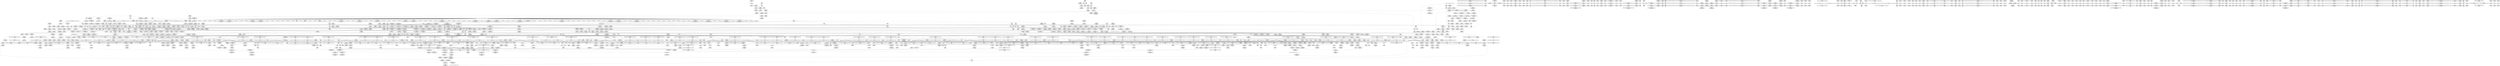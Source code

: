 digraph {
	CE0x4f30990 [shape=record,shape=Mrecord,label="{CE0x4f30990|rcu_lock_release:_indirectgoto|*SummSource*}"]
	CE0x4e870e0 [shape=record,shape=Mrecord,label="{CE0x4e870e0|ipc_free_security:_tmp1}"]
	CE0x4efc110 [shape=record,shape=Mrecord,label="{CE0x4efc110|_call_void_lock_acquire(%struct.lockdep_map*_%map,_i32_0,_i32_0,_i32_2,_i32_0,_%struct.lockdep_map*_null,_i64_ptrtoint_(i8*_blockaddress(_rcu_lock_acquire,_%__here)_to_i64))_#10,_!dbg_!27716|include/linux/rcupdate.h,418|*SummSource*}"]
	CE0x4e86ac0 [shape=record,shape=Mrecord,label="{CE0x4e86ac0|task_sid:_land.lhs.true}"]
	CE0x4e0af90 [shape=record,shape=Mrecord,label="{CE0x4e0af90|current_sid:_tmp}"]
	CE0x4e9e5c0 [shape=record,shape=Mrecord,label="{CE0x4e9e5c0|task_sid:_tmp12|security/selinux/hooks.c,208}"]
	CE0x4f05040 [shape=record,shape=Mrecord,label="{CE0x4f05040|rcu_read_unlock:_tmp20|include/linux/rcupdate.h,933|*SummSink*}"]
	CE0x4e3c890 [shape=record,shape=Mrecord,label="{CE0x4e3c890|selinux_msg_queue_alloc_security:_tmp13|security/selinux/hooks.c,5168|*SummSource*}"]
	CE0x4e410d0 [shape=record,shape=Mrecord,label="{CE0x4e410d0|GLOBAL:_lockdep_rcu_suspicious|*Constant*|*SummSource*}"]
	CE0x4f18df0 [shape=record,shape=Mrecord,label="{CE0x4f18df0|i64*_getelementptr_inbounds_(_4_x_i64_,_4_x_i64_*___llvm_gcov_ctr133,_i64_0,_i64_3)|*Constant*|*SummSink*}"]
	CE0x4e138b0 [shape=record,shape=Mrecord,label="{CE0x4e138b0|current_sid:_tmp14|security/selinux/hooks.c,218}"]
	CE0x4ebd880 [shape=record,shape=Mrecord,label="{CE0x4ebd880|i64*_getelementptr_inbounds_(_13_x_i64_,_13_x_i64_*___llvm_gcov_ctr126,_i64_0,_i64_1)|*Constant*|*SummSource*}"]
	CE0x4e44c80 [shape=record,shape=Mrecord,label="{CE0x4e44c80|selinux_msg_queue_alloc_security:_tmp17|security/selinux/hooks.c,5169|*SummSource*}"]
	CE0x4df96c0 [shape=record,shape=Mrecord,label="{CE0x4df96c0|GLOBAL:_current_sid.__warned|Global_var:current_sid.__warned}"]
	CE0x4e3d040 [shape=record,shape=Mrecord,label="{CE0x4e3d040|selinux_msg_queue_alloc_security:_tmp14|security/selinux/hooks.c,5168|*SummSink*}"]
	CE0x4e0a730 [shape=record,shape=Mrecord,label="{CE0x4e0a730|selinux_msg_queue_alloc_security:_tmp6|security/selinux/hooks.c,5159}"]
	CE0x4efce40 [shape=record,shape=Mrecord,label="{CE0x4efce40|rcu_read_unlock:_if.then|*SummSource*}"]
	CE0x4e12380 [shape=record,shape=Mrecord,label="{CE0x4e12380|kzalloc:_size|Function::kzalloc&Arg::size::|*SummSource*}"]
	CE0x4f1c7b0 [shape=record,shape=Mrecord,label="{CE0x4f1c7b0|i64*_getelementptr_inbounds_(_4_x_i64_,_4_x_i64_*___llvm_gcov_ctr134,_i64_0,_i64_1)|*Constant*|*SummSink*}"]
	CE0x4e4c190 [shape=record,shape=Mrecord,label="{CE0x4e4c190|rcu_read_unlock:_bb}"]
	CE0x4e8c020 [shape=record,shape=Mrecord,label="{CE0x4e8c020|kmalloc:_tmp3|*SummSink*}"]
	CE0x4f25550 [shape=record,shape=Mrecord,label="{CE0x4f25550|i64*_getelementptr_inbounds_(_4_x_i64_,_4_x_i64_*___llvm_gcov_ctr134,_i64_0,_i64_3)|*Constant*|*SummSink*}"]
	CE0x4e8bc40 [shape=record,shape=Mrecord,label="{CE0x4e8bc40|task_sid:_tmp9|security/selinux/hooks.c,208}"]
	CE0x4e874f0 [shape=record,shape=Mrecord,label="{CE0x4e874f0|i64*_getelementptr_inbounds_(_6_x_i64_,_6_x_i64_*___llvm_gcov_ctr301,_i64_0,_i64_0)|*Constant*|*SummSink*}"]
	CE0x4e6e150 [shape=record,shape=Mrecord,label="{CE0x4e6e150|i64*_getelementptr_inbounds_(_13_x_i64_,_13_x_i64_*___llvm_gcov_ctr126,_i64_0,_i64_8)|*Constant*}"]
	CE0x4e98ae0 [shape=record,shape=Mrecord,label="{CE0x4e98ae0|_call_void_mcount()_#3}"]
	CE0x4ef98e0 [shape=record,shape=Mrecord,label="{CE0x4ef98e0|GLOBAL:___preempt_count_add|*Constant*|*SummSource*}"]
	CE0x4ef99c0 [shape=record,shape=Mrecord,label="{CE0x4ef99c0|rcu_read_unlock:_do.body}"]
	CE0x4e575c0 [shape=record,shape=Mrecord,label="{CE0x4e575c0|ipc_alloc_security:_tmp}"]
	CE0x4e64690 [shape=record,shape=Mrecord,label="{CE0x4e64690|task_sid:_tobool4|security/selinux/hooks.c,208}"]
	CE0x4e5bc50 [shape=record,shape=Mrecord,label="{CE0x4e5bc50|rcu_read_unlock:_tmp}"]
	CE0x4e91550 [shape=record,shape=Mrecord,label="{CE0x4e91550|ipc_alloc_security:_sclass2|security/selinux/hooks.c,5088|*SummSink*}"]
	CE0x4e03d60 [shape=record,shape=Mrecord,label="{CE0x4e03d60|80:_i32,_112:_i8*,_:_CMRE_56,57_}"]
	CE0x4e3a490 [shape=record,shape=Mrecord,label="{CE0x4e3a490|selinux_msg_queue_alloc_security:_tmp10|security/selinux/hooks.c,5164|*SummSource*}"]
	CE0x4e65530 [shape=record,shape=Mrecord,label="{CE0x4e65530|i8*_null|*Constant*}"]
	CE0x4f5c2e0 [shape=record,shape=Mrecord,label="{CE0x4f5c2e0|__preempt_count_sub:_tmp|*SummSink*}"]
	CE0x4e06390 [shape=record,shape=Mrecord,label="{CE0x4e06390|80:_i32,_112:_i8*,_:_CMRE_30,31_}"]
	CE0x4f4b8b0 [shape=record,shape=Mrecord,label="{CE0x4f4b8b0|__rcu_read_unlock:_tmp7|include/linux/rcupdate.h,245|*SummSource*}"]
	CE0x4eab8b0 [shape=record,shape=Mrecord,label="{CE0x4eab8b0|rcu_read_unlock:_entry|*SummSource*}"]
	CE0x4efa990 [shape=record,shape=Mrecord,label="{CE0x4efa990|i64*_getelementptr_inbounds_(_4_x_i64_,_4_x_i64_*___llvm_gcov_ctr130,_i64_0,_i64_0)|*Constant*|*SummSource*}"]
	CE0x4e84240 [shape=record,shape=Mrecord,label="{CE0x4e84240|i64*_getelementptr_inbounds_(_4_x_i64_,_4_x_i64_*___llvm_gcov_ctr130,_i64_0,_i64_3)|*Constant*|*SummSource*}"]
	CE0x4df9ed0 [shape=record,shape=Mrecord,label="{CE0x4df9ed0|current_sid:_tmp1}"]
	CE0x4e525f0 [shape=record,shape=Mrecord,label="{CE0x4e525f0|ipc_alloc_security:_tmp3|security/selinux/hooks.c,5084|*SummSource*}"]
	CE0x4eade90 [shape=record,shape=Mrecord,label="{CE0x4eade90|rcu_read_lock:_tmp|*SummSource*}"]
	CE0x4e4d080 [shape=record,shape=Mrecord,label="{CE0x4e4d080|ipc_free_security:_bb}"]
	CE0x4df4ee0 [shape=record,shape=Mrecord,label="{CE0x4df4ee0|i64*_getelementptr_inbounds_(_2_x_i64_,_2_x_i64_*___llvm_gcov_ctr98,_i64_0,_i64_1)|*Constant*}"]
	CE0x4e90c40 [shape=record,shape=Mrecord,label="{CE0x4e90c40|ipc_alloc_security:_call1|security/selinux/hooks.c,5087}"]
	CE0x4e633f0 [shape=record,shape=Mrecord,label="{CE0x4e633f0|kmalloc:_call|include/linux/slab.h,429|*SummSink*}"]
	CE0x4e77930 [shape=record,shape=Mrecord,label="{CE0x4e77930|cred_sid:_bb|*SummSource*}"]
	CE0x4f1ef50 [shape=record,shape=Mrecord,label="{CE0x4f1ef50|i64*_getelementptr_inbounds_(_4_x_i64_,_4_x_i64_*___llvm_gcov_ctr135,_i64_0,_i64_3)|*Constant*|*SummSink*}"]
	CE0x4e39650 [shape=record,shape=Mrecord,label="{CE0x4e39650|i32_(i32,_i32,_i16,_i32,_%struct.common_audit_data*)*_bitcast_(i32_(i32,_i32,_i16,_i32,_%struct.common_audit_data.495*)*_avc_has_perm_to_i32_(i32,_i32,_i16,_i32,_%struct.common_audit_data*)*)|*Constant*}"]
	CE0x4e4f4e0 [shape=record,shape=Mrecord,label="{CE0x4e4f4e0|current_sid:_call|security/selinux/hooks.c,218}"]
	CE0x4e62230 [shape=record,shape=Mrecord,label="{CE0x4e62230|cred_sid:_tmp4|*LoadInst*|security/selinux/hooks.c,196|*SummSource*}"]
	CE0x4f32d80 [shape=record,shape=Mrecord,label="{CE0x4f32d80|__rcu_read_unlock:_tmp2|*SummSink*}"]
	CE0x4e651f0 [shape=record,shape=Mrecord,label="{CE0x4e651f0|ipc_free_security:_security1|security/selinux/hooks.c,5098|*SummSink*}"]
	CE0x4df4380 [shape=record,shape=Mrecord,label="{CE0x4df4380|selinux_msg_queue_alloc_security:_call1|security/selinux/hooks.c,5157}"]
	CE0x4e39d40 [shape=record,shape=Mrecord,label="{CE0x4e39d40|selinux_msg_queue_alloc_security:_sid5|security/selinux/hooks.c,5166|*SummSource*}"]
	CE0x4dead30 [shape=record,shape=Mrecord,label="{CE0x4dead30|ipc_alloc_security:_task|Function::ipc_alloc_security&Arg::task::}"]
	CE0x4df4780 [shape=record,shape=Mrecord,label="{CE0x4df4780|_call_void_mcount()_#3|*SummSource*}"]
	CE0x4de8d10 [shape=record,shape=Mrecord,label="{CE0x4de8d10|current_sid:_tmp7|security/selinux/hooks.c,218}"]
	CE0x4f32d10 [shape=record,shape=Mrecord,label="{CE0x4f32d10|__rcu_read_unlock:_tmp2|*SummSource*}"]
	CE0x4e70180 [shape=record,shape=Mrecord,label="{CE0x4e70180|i64*_getelementptr_inbounds_(_4_x_i64_,_4_x_i64_*___llvm_gcov_ctr133,_i64_0,_i64_2)|*Constant*}"]
	CE0x4e58720 [shape=record,shape=Mrecord,label="{CE0x4e58720|_call_void_mcount()_#3}"]
	CE0x4e10490 [shape=record,shape=Mrecord,label="{CE0x4e10490|selinux_msg_queue_alloc_security:_tmp21|security/selinux/hooks.c,5173|*SummSink*}"]
	CE0x4f12610 [shape=record,shape=Mrecord,label="{CE0x4f12610|__preempt_count_sub:_val|Function::__preempt_count_sub&Arg::val::|*SummSink*}"]
	CE0x4df9af0 [shape=record,shape=Mrecord,label="{CE0x4df9af0|_call_void_mcount()_#3|*SummSink*}"]
	CE0x4e5c7c0 [shape=record,shape=Mrecord,label="{CE0x4e5c7c0|ipc_alloc_security:_sid3|security/selinux/hooks.c,5089}"]
	CE0x4e61b00 [shape=record,shape=Mrecord,label="{CE0x4e61b00|_ret_i8*_%call,_!dbg_!27714|include/linux/slab.h,429|*SummSink*}"]
	CE0x4eb2f90 [shape=record,shape=Mrecord,label="{CE0x4eb2f90|GLOBAL:___rcu_read_lock|*Constant*}"]
	CE0x4eaba60 [shape=record,shape=Mrecord,label="{CE0x4eaba60|rcu_read_unlock:_entry|*SummSink*}"]
	CE0x4e0cfa0 [shape=record,shape=Mrecord,label="{CE0x4e0cfa0|selinux_msg_queue_alloc_security:_call2|security/selinux/hooks.c,5157}"]
	CE0x4f29490 [shape=record,shape=Mrecord,label="{CE0x4f29490|__preempt_count_add:_tmp7|./arch/x86/include/asm/preempt.h,73}"]
	CE0x4e89d10 [shape=record,shape=Mrecord,label="{CE0x4e89d10|task_sid:_tmp}"]
	CE0x4e7f3a0 [shape=record,shape=Mrecord,label="{CE0x4e7f3a0|i64*_getelementptr_inbounds_(_11_x_i64_,_11_x_i64_*___llvm_gcov_ctr132,_i64_0,_i64_8)|*Constant*|*SummSink*}"]
	CE0x4f454e0 [shape=record,shape=Mrecord,label="{CE0x4f454e0|__rcu_read_unlock:_tmp4|include/linux/rcupdate.h,244}"]
	CE0x4f47020 [shape=record,shape=Mrecord,label="{CE0x4f47020|__rcu_read_unlock:_tmp1|*SummSource*}"]
	CE0x4ebc5e0 [shape=record,shape=Mrecord,label="{CE0x4ebc5e0|i32_77|*Constant*|*SummSink*}"]
	CE0x4e8c800 [shape=record,shape=Mrecord,label="{CE0x4e8c800|task_sid:_tmp13|security/selinux/hooks.c,208|*SummSource*}"]
	CE0x4ebbdc0 [shape=record,shape=Mrecord,label="{CE0x4ebbdc0|_ret_void,_!dbg_!27717|include/linux/rcupdate.h,419}"]
	CE0x4f3f1a0 [shape=record,shape=Mrecord,label="{CE0x4f3f1a0|__preempt_count_add:_do.end}"]
	CE0x4e62850 [shape=record,shape=Mrecord,label="{CE0x4e62850|i64_7|*Constant*|*SummSink*}"]
	CE0x4e3e5c0 [shape=record,shape=Mrecord,label="{CE0x4e3e5c0|avc_has_perm:_tclass|Function::avc_has_perm&Arg::tclass::|*SummSink*}"]
	CE0x4f020e0 [shape=record,shape=Mrecord,label="{CE0x4f020e0|rcu_read_unlock:_tmp18|include/linux/rcupdate.h,933|*SummSource*}"]
	CE0x4e441d0 [shape=record,shape=Mrecord,label="{CE0x4e441d0|selinux_msg_queue_alloc_security:_tmp20|security/selinux/hooks.c,5173}"]
	CE0x4dfa4c0 [shape=record,shape=Mrecord,label="{CE0x4dfa4c0|kzalloc:_entry|*SummSink*}"]
	CE0x4e63350 [shape=record,shape=Mrecord,label="{CE0x4e63350|kmalloc:_call|include/linux/slab.h,429|*SummSource*}"]
	CE0x4f5be80 [shape=record,shape=Mrecord,label="{CE0x4f5be80|COLLAPSED:_GCMRE___llvm_gcov_ctr135_internal_global_4_x_i64_zeroinitializer:_elem_0:default:}"]
	CE0x4e51a10 [shape=record,shape=Mrecord,label="{CE0x4e51a10|rcu_read_lock:_tmp6|include/linux/rcupdate.h,882}"]
	CE0x4e7d520 [shape=record,shape=Mrecord,label="{CE0x4e7d520|rcu_read_lock:_tmp13|include/linux/rcupdate.h,882|*SummSource*}"]
	CE0x4ea1920 [shape=record,shape=Mrecord,label="{CE0x4ea1920|i64*_getelementptr_inbounds_(_4_x_i64_,_4_x_i64_*___llvm_gcov_ctr128,_i64_0,_i64_0)|*Constant*|*SummSink*}"]
	CE0x4e50d00 [shape=record,shape=Mrecord,label="{CE0x4e50d00|current_sid:_tmp12|security/selinux/hooks.c,218|*SummSource*}"]
	CE0x4f14a20 [shape=record,shape=Mrecord,label="{CE0x4f14a20|rcu_lock_release:_tmp7|*SummSource*}"]
	CE0x4eaa580 [shape=record,shape=Mrecord,label="{CE0x4eaa580|cred_sid:_entry}"]
	CE0x4dfaea0 [shape=record,shape=Mrecord,label="{CE0x4dfaea0|current_sid:_tmp10|security/selinux/hooks.c,218|*SummSink*}"]
	CE0x4f1dcb0 [shape=record,shape=Mrecord,label="{CE0x4f1dcb0|rcu_lock_acquire:___here}"]
	CE0x4f2c1b0 [shape=record,shape=Mrecord,label="{CE0x4f2c1b0|__preempt_count_sub:_val|Function::__preempt_count_sub&Arg::val::|*SummSource*}"]
	CE0x4e6c3f0 [shape=record,shape=Mrecord,label="{CE0x4e6c3f0|task_sid:_tmp|*SummSource*}"]
	CE0x4e9f930 [shape=record,shape=Mrecord,label="{CE0x4e9f930|GLOBAL:_rcu_read_lock|*Constant*|*SummSource*}"]
	CE0x4deb440 [shape=record,shape=Mrecord,label="{CE0x4deb440|current_sid:_tmp7|security/selinux/hooks.c,218|*SummSink*}"]
	CE0x4e13250 [shape=record,shape=Mrecord,label="{CE0x4e13250|ipc_alloc_security:_tmp|*SummSink*}"]
	CE0x4e0e310 [shape=record,shape=Mrecord,label="{CE0x4e0e310|i64*_getelementptr_inbounds_(_11_x_i64_,_11_x_i64_*___llvm_gcov_ctr125,_i64_0,_i64_6)|*Constant*|*SummSink*}"]
	CE0x4e4b8f0 [shape=record,shape=Mrecord,label="{CE0x4e4b8f0|rcu_read_unlock:_tmp2|*SummSink*}"]
	CE0x4e8e750 [shape=record,shape=Mrecord,label="{CE0x4e8e750|ipc_alloc_security:_return|*SummSink*}"]
	CE0x4dfa3b0 [shape=record,shape=Mrecord,label="{CE0x4dfa3b0|kzalloc:_entry|*SummSource*}"]
	CE0x4efc6f0 [shape=record,shape=Mrecord,label="{CE0x4efc6f0|rcu_read_unlock:_tmp12|include/linux/rcupdate.h,933|*SummSource*}"]
	CE0x4ebadc0 [shape=record,shape=Mrecord,label="{CE0x4ebadc0|task_sid:_tmp10|security/selinux/hooks.c,208}"]
	CE0x4e98560 [shape=record,shape=Mrecord,label="{CE0x4e98560|__rcu_read_lock:_tmp5|include/linux/rcupdate.h,239|*SummSink*}"]
	CE0x4df57b0 [shape=record,shape=Mrecord,label="{CE0x4df57b0|get_current:_tmp1|*SummSink*}"]
	CE0x4e78ed0 [shape=record,shape=Mrecord,label="{CE0x4e78ed0|rcu_read_unlock:_tmp1|*SummSource*}"]
	CE0x4e01460 [shape=record,shape=Mrecord,label="{CE0x4e01460|__preempt_count_add:_val|Function::__preempt_count_add&Arg::val::|*SummSink*}"]
	CE0x4f5cc70 [shape=record,shape=Mrecord,label="{CE0x4f5cc70|__preempt_count_sub:_tmp6|./arch/x86/include/asm/preempt.h,78|*SummSink*}"]
	CE0x4dfd140 [shape=record,shape=Mrecord,label="{CE0x4dfd140|_call_void_kfree(i8*_%tmp6)_#10,_!dbg_!27718|security/selinux/hooks.c,5099|*SummSource*}"]
	CE0x4eb3dd0 [shape=record,shape=Mrecord,label="{CE0x4eb3dd0|i32_77|*Constant*}"]
	CE0x4f11cb0 [shape=record,shape=Mrecord,label="{CE0x4f11cb0|rcu_lock_acquire:_indirectgoto|*SummSink*}"]
	CE0x4de3030 [shape=record,shape=Mrecord,label="{CE0x4de3030|selinux_msg_queue_alloc_security:_call2|security/selinux/hooks.c,5157|*SummSink*}"]
	CE0x4e17cb0 [shape=record,shape=Mrecord,label="{CE0x4e17cb0|80:_i32,_112:_i8*,_:_CMRE_63,64_}"]
	CE0x4e11a40 [shape=record,shape=Mrecord,label="{CE0x4e11a40|_call_void_mcount()_#3|*SummSource*}"]
	CE0x4efd700 [shape=record,shape=Mrecord,label="{CE0x4efd700|i64*_getelementptr_inbounds_(_4_x_i64_,_4_x_i64_*___llvm_gcov_ctr128,_i64_0,_i64_0)|*Constant*|*SummSource*}"]
	CE0x4e459b0 [shape=record,shape=Mrecord,label="{CE0x4e459b0|_call_void_ipc_free_security(%struct.kern_ipc_perm*_%q_perm9)_#10,_!dbg_!27743|security/selinux/hooks.c,5169|*SummSource*}"]
	CE0x4eaa970 [shape=record,shape=Mrecord,label="{CE0x4eaa970|cred_sid:_cred|Function::cred_sid&Arg::cred::}"]
	CE0x4e67330 [shape=record,shape=Mrecord,label="{CE0x4e67330|i32_22|*Constant*|*SummSource*}"]
	CE0x4e9f460 [shape=record,shape=Mrecord,label="{CE0x4e9f460|rcu_read_lock:_tmp5|include/linux/rcupdate.h,882}"]
	CE0x4e88ca0 [shape=record,shape=Mrecord,label="{CE0x4e88ca0|GLOBAL:___llvm_gcov_ctr301|Global_var:__llvm_gcov_ctr301|*SummSink*}"]
	CE0x4eac1e0 [shape=record,shape=Mrecord,label="{CE0x4eac1e0|kmalloc:_bb|*SummSource*}"]
	CE0x4e4c2c0 [shape=record,shape=Mrecord,label="{CE0x4e4c2c0|rcu_read_unlock:_bb|*SummSource*}"]
	CE0x4e4ea20 [shape=record,shape=Mrecord,label="{CE0x4e4ea20|get_current:_bb}"]
	CE0x4f499e0 [shape=record,shape=Mrecord,label="{CE0x4f499e0|i64*_getelementptr_inbounds_(_4_x_i64_,_4_x_i64_*___llvm_gcov_ctr129,_i64_0,_i64_0)|*Constant*|*SummSink*}"]
	CE0x4e6f290 [shape=record,shape=Mrecord,label="{CE0x4e6f290|ipc_alloc_security:_tmp6|security/selinux/hooks.c,5084|*SummSource*}"]
	CE0x4efe130 [shape=record,shape=Mrecord,label="{CE0x4efe130|_call_void___preempt_count_add(i32_1)_#10,_!dbg_!27711|include/linux/rcupdate.h,239|*SummSink*}"]
	CE0x4e99190 [shape=record,shape=Mrecord,label="{CE0x4e99190|__rcu_read_lock:_tmp1|*SummSource*}"]
	CE0x4e112b0 [shape=record,shape=Mrecord,label="{CE0x4e112b0|_ret_i32_%retval.0,_!dbg_!27746|security/selinux/hooks.c,5173|*SummSource*}"]
	CE0x4e912d0 [shape=record,shape=Mrecord,label="{CE0x4e912d0|GLOBAL:_task_sid|*Constant*|*SummSource*}"]
	CE0x4e78e60 [shape=record,shape=Mrecord,label="{CE0x4e78e60|rcu_read_unlock:_tmp1}"]
	CE0x4dfc970 [shape=record,shape=Mrecord,label="{CE0x4dfc970|i64_3|*Constant*|*SummSink*}"]
	CE0x4efde90 [shape=record,shape=Mrecord,label="{CE0x4efde90|_call_void___preempt_count_add(i32_1)_#10,_!dbg_!27711|include/linux/rcupdate.h,239}"]
	CE0x4ea93b0 [shape=record,shape=Mrecord,label="{CE0x4ea93b0|task_sid:_tmp27|security/selinux/hooks.c,208}"]
	CE0x4df6e70 [shape=record,shape=Mrecord,label="{CE0x4df6e70|GLOBAL:___llvm_gcov_ctr300|Global_var:__llvm_gcov_ctr300|*SummSource*}"]
	CE0x4e4e890 [shape=record,shape=Mrecord,label="{CE0x4e4e890|GLOBAL:_kfree|*Constant*|*SummSink*}"]
	CE0x4eac930 [shape=record,shape=Mrecord,label="{CE0x4eac930|cred_sid:_tmp5|security/selinux/hooks.c,196}"]
	CE0x4de9510 [shape=record,shape=Mrecord,label="{CE0x4de9510|current_sid:_tobool|security/selinux/hooks.c,218}"]
	CE0x4eb41b0 [shape=record,shape=Mrecord,label="{CE0x4eb41b0|cred_sid:_tmp}"]
	CE0x4e68a20 [shape=record,shape=Mrecord,label="{CE0x4e68a20|current_sid:_sid|security/selinux/hooks.c,220}"]
	CE0x4e5e300 [shape=record,shape=Mrecord,label="{CE0x4e5e300|GLOBAL:_lockdep_rcu_suspicious|*Constant*}"]
	CE0x4e75d50 [shape=record,shape=Mrecord,label="{CE0x4e75d50|_call_void_lockdep_rcu_suspicious(i8*_getelementptr_inbounds_(_25_x_i8_,_25_x_i8_*_.str45,_i32_0,_i32_0),_i32_883,_i8*_getelementptr_inbounds_(_42_x_i8_,_42_x_i8_*_.str46,_i32_0,_i32_0))_#10,_!dbg_!27728|include/linux/rcupdate.h,882|*SummSource*}"]
	CE0x4f1e9e0 [shape=record,shape=Mrecord,label="{CE0x4f1e9e0|__rcu_read_unlock:_do.end|*SummSource*}"]
	CE0x4e070c0 [shape=record,shape=Mrecord,label="{CE0x4e070c0|kmalloc:_tmp|*SummSource*}"]
	CE0x4dfcaf0 [shape=record,shape=Mrecord,label="{CE0x4dfcaf0|current_sid:_tmp4|security/selinux/hooks.c,218|*SummSink*}"]
	CE0x4e68700 [shape=record,shape=Mrecord,label="{CE0x4e68700|i32_1|*Constant*}"]
	CE0x4e9e950 [shape=record,shape=Mrecord,label="{CE0x4e9e950|kmalloc:_tmp2}"]
	CE0x4e815c0 [shape=record,shape=Mrecord,label="{CE0x4e815c0|GLOBAL:_rcu_lock_map|Global_var:rcu_lock_map|*SummSink*}"]
	CE0x4eab0d0 [shape=record,shape=Mrecord,label="{CE0x4eab0d0|GLOBAL:_rcu_read_unlock|*Constant*}"]
	CE0x4e64000 [shape=record,shape=Mrecord,label="{CE0x4e64000|task_sid:_call3|security/selinux/hooks.c,208}"]
	CE0x4e62fe0 [shape=record,shape=Mrecord,label="{CE0x4e62fe0|task_sid:_tmp15|security/selinux/hooks.c,208|*SummSource*}"]
	CE0x4de3e00 [shape=record,shape=Mrecord,label="{CE0x4de3e00|selinux_msg_queue_alloc_security:_if.end}"]
	CE0x4e0fe10 [shape=record,shape=Mrecord,label="{CE0x4e0fe10|_ret_i32_%tmp24,_!dbg_!27742|security/selinux/hooks.c,220|*SummSource*}"]
	CE0x4e620b0 [shape=record,shape=Mrecord,label="{CE0x4e620b0|cred_sid:_tmp4|*LoadInst*|security/selinux/hooks.c,196}"]
	CE0x4e73350 [shape=record,shape=Mrecord,label="{CE0x4e73350|GLOBAL:_lockdep_rcu_suspicious|*Constant*}"]
	CE0x4e8bf60 [shape=record,shape=Mrecord,label="{CE0x4e8bf60|kmalloc:_tmp3|*SummSource*}"]
	CE0x4e09810 [shape=record,shape=Mrecord,label="{CE0x4e09810|selinux_msg_queue_alloc_security:_ad|security/selinux/hooks.c, 5153|*SummSource*}"]
	CE0x4e9c0b0 [shape=record,shape=Mrecord,label="{CE0x4e9c0b0|task_sid:_land.lhs.true2|*SummSource*}"]
	CE0x4f144c0 [shape=record,shape=Mrecord,label="{CE0x4f144c0|rcu_lock_release:_tmp6|*SummSource*}"]
	CE0x4e74160 [shape=record,shape=Mrecord,label="{CE0x4e74160|i64*_getelementptr_inbounds_(_11_x_i64_,_11_x_i64_*___llvm_gcov_ctr127,_i64_0,_i64_9)|*Constant*|*SummSource*}"]
	CE0x4e69f80 [shape=record,shape=Mrecord,label="{CE0x4e69f80|get_current:_bb|*SummSink*}"]
	CE0x4eaf790 [shape=record,shape=Mrecord,label="{CE0x4eaf790|_ret_void,_!dbg_!27719|./arch/x86/include/asm/preempt.h,73|*SummSink*}"]
	CE0x4ef9ed0 [shape=record,shape=Mrecord,label="{CE0x4ef9ed0|rcu_lock_acquire:_tmp1|*SummSource*}"]
	CE0x4e8e660 [shape=record,shape=Mrecord,label="{CE0x4e8e660|ipc_alloc_security:_return|*SummSource*}"]
	CE0x4f47c20 [shape=record,shape=Mrecord,label="{CE0x4f47c20|i64*_getelementptr_inbounds_(_4_x_i64_,_4_x_i64_*___llvm_gcov_ctr135,_i64_0,_i64_2)|*Constant*}"]
	CE0x4ddf470 [shape=record,shape=Mrecord,label="{CE0x4ddf470|_call_void_lockdep_rcu_suspicious(i8*_getelementptr_inbounds_(_25_x_i8_,_25_x_i8_*_.str3,_i32_0,_i32_0),_i32_218,_i8*_getelementptr_inbounds_(_45_x_i8_,_45_x_i8_*_.str12,_i32_0,_i32_0))_#10,_!dbg_!27727|security/selinux/hooks.c,218|*SummSink*}"]
	CE0x4e3e7a0 [shape=record,shape=Mrecord,label="{CE0x4e3e7a0|_ret_i32_%retval.0,_!dbg_!27728|security/selinux/avc.c,775}"]
	CE0x4e0e4e0 [shape=record,shape=Mrecord,label="{CE0x4e0e4e0|80:_i32,_112:_i8*,_:_CMRE_12,13_}"]
	CE0x4df3ce0 [shape=record,shape=Mrecord,label="{CE0x4df3ce0|80:_i32,_112:_i8*,_:_CMRE_152,160_|*MultipleSource*|Function::selinux_msg_queue_alloc_security&Arg::msq::|security/selinux/hooks.c,5157}"]
	CE0x4eb72b0 [shape=record,shape=Mrecord,label="{CE0x4eb72b0|i64*_getelementptr_inbounds_(_11_x_i64_,_11_x_i64_*___llvm_gcov_ctr132,_i64_0,_i64_1)|*Constant*|*SummSource*}"]
	CE0x4e51d30 [shape=record,shape=Mrecord,label="{CE0x4e51d30|kzalloc:_size|Function::kzalloc&Arg::size::|*SummSink*}"]
	CE0x4e08410 [shape=record,shape=Mrecord,label="{CE0x4e08410|GLOBAL:_ipc_alloc_security|*Constant*}"]
	CE0x4e38bc0 [shape=record,shape=Mrecord,label="{CE0x4e38bc0|i32_3|*Constant*|*SummSink*}"]
	CE0x4e58390 [shape=record,shape=Mrecord,label="{CE0x4e58390|current_sid:_tmp13|security/selinux/hooks.c,218}"]
	CE0x4f58570 [shape=record,shape=Mrecord,label="{CE0x4f58570|__preempt_count_sub:_tmp7|./arch/x86/include/asm/preempt.h,78|*SummSource*}"]
	CE0x4e9f5d0 [shape=record,shape=Mrecord,label="{CE0x4e9f5d0|rcu_read_lock:_tmp5|include/linux/rcupdate.h,882|*SummSource*}"]
	CE0x4e3f720 [shape=record,shape=Mrecord,label="{CE0x4e3f720|selinux_msg_queue_alloc_security:_ipc_id|security/selinux/hooks.c,5164|*SummSource*}"]
	CE0x4e073d0 [shape=record,shape=Mrecord,label="{CE0x4e073d0|i64_0|*Constant*}"]
	CE0x4f07e40 [shape=record,shape=Mrecord,label="{CE0x4f07e40|_call_void___rcu_read_unlock()_#10,_!dbg_!27734|include/linux/rcupdate.h,937|*SummSink*}"]
	CE0x4e0cbc0 [shape=record,shape=Mrecord,label="{CE0x4e0cbc0|80:_i32,_112:_i8*,_:_CMRE_69,70_}"]
	CE0x4e66620 [shape=record,shape=Mrecord,label="{CE0x4e66620|current_sid:_cred|security/selinux/hooks.c,218}"]
	CE0x4e7cf50 [shape=record,shape=Mrecord,label="{CE0x4e7cf50|rcu_read_unlock:_tmp15|include/linux/rcupdate.h,933}"]
	CE0x4f1eee0 [shape=record,shape=Mrecord,label="{CE0x4f1eee0|__preempt_count_sub:_tmp6|./arch/x86/include/asm/preempt.h,78}"]
	CE0x4de96f0 [shape=record,shape=Mrecord,label="{CE0x4de96f0|80:_i32,_112:_i8*,_:_CMRE_20,21_}"]
	CE0x4e80500 [shape=record,shape=Mrecord,label="{CE0x4e80500|rcu_read_lock:_tmp7|include/linux/rcupdate.h,882|*SummSource*}"]
	CE0x4f17270 [shape=record,shape=Mrecord,label="{CE0x4f17270|rcu_lock_release:_tmp5|include/linux/rcupdate.h,423}"]
	CE0x4eb8120 [shape=record,shape=Mrecord,label="{CE0x4eb8120|task_sid:_tmp18|security/selinux/hooks.c,208|*SummSource*}"]
	CE0x4df7a50 [shape=record,shape=Mrecord,label="{CE0x4df7a50|80:_i32,_112:_i8*,_:_CMRE_76,80_|*MultipleSource*|Function::selinux_msg_queue_alloc_security&Arg::msq::|security/selinux/hooks.c,5157}"]
	CE0x4ea9f00 [shape=record,shape=Mrecord,label="{CE0x4ea9f00|task_sid:_call7|security/selinux/hooks.c,208|*SummSink*}"]
	CE0x4ea8100 [shape=record,shape=Mrecord,label="{CE0x4ea8100|task_sid:_tmp26|security/selinux/hooks.c,208|*SummSource*}"]
	CE0x5fd8290 [shape=record,shape=Mrecord,label="{CE0x5fd8290|80:_i32,_112:_i8*,_:_CMRE_0,1_}"]
	CE0x4e7d930 [shape=record,shape=Mrecord,label="{CE0x4e7d930|rcu_read_lock:_tmp14|include/linux/rcupdate.h,882}"]
	CE0x4e75ab0 [shape=record,shape=Mrecord,label="{CE0x4e75ab0|i8_1|*Constant*}"]
	CE0x4e3a610 [shape=record,shape=Mrecord,label="{CE0x4e3a610|selinux_msg_queue_alloc_security:_tmp10|security/selinux/hooks.c,5164|*SummSink*}"]
	CE0x4eb3e40 [shape=record,shape=Mrecord,label="{CE0x4eb3e40|_ret_void,_!dbg_!27735|include/linux/rcupdate.h,884}"]
	CE0x4f2f310 [shape=record,shape=Mrecord,label="{CE0x4f2f310|rcu_lock_release:_bb}"]
	CE0x4e45050 [shape=record,shape=Mrecord,label="{CE0x4e45050|ipc_free_security:_perm|Function::ipc_free_security&Arg::perm::|*SummSink*}"]
	CE0x4eb16f0 [shape=record,shape=Mrecord,label="{CE0x4eb16f0|__rcu_read_lock:_tmp3}"]
	CE0x4e67cf0 [shape=record,shape=Mrecord,label="{CE0x4e67cf0|current_sid:_tmp22|security/selinux/hooks.c,218}"]
	CE0x4e037a0 [shape=record,shape=Mrecord,label="{CE0x4e037a0|80:_i32,_112:_i8*,_:_CMRE_42,43_}"]
	CE0x4e4c7a0 [shape=record,shape=Mrecord,label="{CE0x4e4c7a0|ipc_alloc_security:_retval.0}"]
	CE0x4ef8d20 [shape=record,shape=Mrecord,label="{CE0x4ef8d20|_call_void___preempt_count_sub(i32_1)_#10,_!dbg_!27715|include/linux/rcupdate.h,244}"]
	CE0x4e3b660 [shape=record,shape=Mrecord,label="{CE0x4e3b660|avc_has_perm:_entry|*SummSource*}"]
	CE0x4df4e10 [shape=record,shape=Mrecord,label="{CE0x4df4e10|i64*_getelementptr_inbounds_(_9_x_i64_,_9_x_i64_*___llvm_gcov_ctr300,_i64_0,_i64_0)|*Constant*|*SummSink*}"]
	CE0x4e3d420 [shape=record,shape=Mrecord,label="{CE0x4e3d420|selinux_msg_queue_alloc_security:_tmp15|security/selinux/hooks.c,5168|*SummSource*}"]
	CE0x4e41d00 [shape=record,shape=Mrecord,label="{CE0x4e41d00|i64*_getelementptr_inbounds_(_9_x_i64_,_9_x_i64_*___llvm_gcov_ctr300,_i64_0,_i64_6)|*Constant*}"]
	CE0x4e63110 [shape=record,shape=Mrecord,label="{CE0x4e63110|task_sid:_tmp15|security/selinux/hooks.c,208|*SummSink*}"]
	CE0x4e0c530 [shape=record,shape=Mrecord,label="{CE0x4e0c530|80:_i32,_112:_i8*,_:_CMRE_176,184_|*MultipleSource*|Function::selinux_msg_queue_alloc_security&Arg::msq::|security/selinux/hooks.c,5157}"]
	CE0x4e7c480 [shape=record,shape=Mrecord,label="{CE0x4e7c480|rcu_read_lock:_call3|include/linux/rcupdate.h,882|*SummSink*}"]
	CE0x4f088a0 [shape=record,shape=Mrecord,label="{CE0x4f088a0|__rcu_read_unlock:_entry|*SummSink*}"]
	CE0x4e88a10 [shape=record,shape=Mrecord,label="{CE0x4e88a10|ipc_free_security:_tmp|*SummSink*}"]
	CE0x4eada60 [shape=record,shape=Mrecord,label="{CE0x4eada60|rcu_read_unlock:_do.end}"]
	CE0x4e19250 [shape=record,shape=Mrecord,label="{CE0x4e19250|i64*_getelementptr_inbounds_(_9_x_i64_,_9_x_i64_*___llvm_gcov_ctr300,_i64_0,_i64_6)|*Constant*|*SummSink*}"]
	CE0x4f14190 [shape=record,shape=Mrecord,label="{CE0x4f14190|__rcu_read_unlock:_tmp5|include/linux/rcupdate.h,244|*SummSink*}"]
	CE0x4e126e0 [shape=record,shape=Mrecord,label="{CE0x4e126e0|current_sid:_tmp8|security/selinux/hooks.c,218|*SummSource*}"]
	CE0x4e7eb30 [shape=record,shape=Mrecord,label="{CE0x4e7eb30|i64*_getelementptr_inbounds_(_11_x_i64_,_11_x_i64_*___llvm_gcov_ctr127,_i64_0,_i64_8)|*Constant*|*SummSource*}"]
	CE0x4f4ce40 [shape=record,shape=Mrecord,label="{CE0x4f4ce40|__preempt_count_sub:_tmp3|*SummSink*}"]
	CE0x4e707a0 [shape=record,shape=Mrecord,label="{CE0x4e707a0|void_(i32*,_i32,_i32*)*_asm_addl_$1,_%gs:$0_,_*m,ri,*m,_dirflag_,_fpsr_,_flags_|*SummSource*}"]
	CE0x4f25120 [shape=record,shape=Mrecord,label="{CE0x4f25120|__preempt_count_add:_bb|*SummSink*}"]
	CE0x4e71ba0 [shape=record,shape=Mrecord,label="{CE0x4e71ba0|ipc_alloc_security:_tmp10|security/selinux/hooks.c,5087|*SummSink*}"]
	CE0x4e9ec00 [shape=record,shape=Mrecord,label="{CE0x4e9ec00|task_sid:_do.body5|*SummSink*}"]
	CE0x4df58c0 [shape=record,shape=Mrecord,label="{CE0x4df58c0|80:_i32,_112:_i8*,_:_CMRE_4,5_}"]
	CE0x4e83300 [shape=record,shape=Mrecord,label="{CE0x4e83300|GLOBAL:_kmalloc|*Constant*|*SummSink*}"]
	CE0x4df8810 [shape=record,shape=Mrecord,label="{CE0x4df8810|i64_2|*Constant*}"]
	CE0x4e7ab40 [shape=record,shape=Mrecord,label="{CE0x4e7ab40|i64*_getelementptr_inbounds_(_11_x_i64_,_11_x_i64_*___llvm_gcov_ctr127,_i64_0,_i64_8)|*Constant*|*SummSink*}"]
	CE0x4e83110 [shape=record,shape=Mrecord,label="{CE0x4e83110|kzalloc:_call|include/linux/slab.h,578|*SummSink*}"]
	CE0x4de8a70 [shape=record,shape=Mrecord,label="{CE0x4de8a70|current_sid:_tmp6|security/selinux/hooks.c,218|*SummSource*}"]
	CE0x4e7e180 [shape=record,shape=Mrecord,label="{CE0x4e7e180|rcu_read_lock:_tmp15|include/linux/rcupdate.h,882|*SummSink*}"]
	CE0x4e7a7e0 [shape=record,shape=Mrecord,label="{CE0x4e7a7e0|rcu_read_lock:_tmp9|include/linux/rcupdate.h,882|*SummSource*}"]
	CE0x4e74a50 [shape=record,shape=Mrecord,label="{CE0x4e74a50|rcu_read_lock:_tmp19|include/linux/rcupdate.h,882|*SummSink*}"]
	CE0x4de7bc0 [shape=record,shape=Mrecord,label="{CE0x4de7bc0|selinux_msg_queue_alloc_security:_tmp4|security/selinux/hooks.c,5158}"]
	CE0x4de4230 [shape=record,shape=Mrecord,label="{CE0x4de4230|selinux_msg_queue_alloc_security:_if.then}"]
	CE0x4e10030 [shape=record,shape=Mrecord,label="{CE0x4e10030|get_current:_entry}"]
	CE0x4e86d80 [shape=record,shape=Mrecord,label="{CE0x4e86d80|kzalloc:_flags|Function::kzalloc&Arg::flags::|*SummSink*}"]
	CE0x4e88be0 [shape=record,shape=Mrecord,label="{CE0x4e88be0|GLOBAL:___llvm_gcov_ctr301|Global_var:__llvm_gcov_ctr301|*SummSource*}"]
	CE0x4e8f3a0 [shape=record,shape=Mrecord,label="{CE0x4e8f3a0|%struct.ipc_security_struct*_null|*Constant*|*SummSource*}"]
	CE0x4f1b9e0 [shape=record,shape=Mrecord,label="{CE0x4f1b9e0|rcu_lock_release:_tmp4|include/linux/rcupdate.h,423}"]
	CE0x4ea6050 [shape=record,shape=Mrecord,label="{CE0x4ea6050|task_sid:_tmp20|security/selinux/hooks.c,208|*SummSink*}"]
	CE0x4e84f50 [shape=record,shape=Mrecord,label="{CE0x4e84f50|i8*_undef|*Constant*|*SummSource*}"]
	CE0x4f09e70 [shape=record,shape=Mrecord,label="{CE0x4f09e70|_call_void_mcount()_#3|*SummSource*}"]
	CE0x4ea8b40 [shape=record,shape=Mrecord,label="{CE0x4ea8b40|task_sid:_tmp26|security/selinux/hooks.c,208}"]
	CE0x4efc3c0 [shape=record,shape=Mrecord,label="{CE0x4efc3c0|rcu_read_unlock:_tmp11|include/linux/rcupdate.h,933|*SummSink*}"]
	CE0x4e84680 [shape=record,shape=Mrecord,label="{CE0x4e84680|rcu_lock_acquire:_tmp6|*SummSink*}"]
	CE0x4e5f4c0 [shape=record,shape=Mrecord,label="{CE0x4e5f4c0|i64*_getelementptr_inbounds_(_13_x_i64_,_13_x_i64_*___llvm_gcov_ctr126,_i64_0,_i64_9)|*Constant*|*SummSource*}"]
	CE0x4e9cd20 [shape=record,shape=Mrecord,label="{CE0x4e9cd20|i64_6|*Constant*|*SummSink*}"]
	CE0x4e899b0 [shape=record,shape=Mrecord,label="{CE0x4e899b0|i64*_getelementptr_inbounds_(_13_x_i64_,_13_x_i64_*___llvm_gcov_ctr126,_i64_0,_i64_0)|*Constant*}"]
	CE0x4e8cc00 [shape=record,shape=Mrecord,label="{CE0x4e8cc00|i64*_getelementptr_inbounds_(_11_x_i64_,_11_x_i64_*___llvm_gcov_ctr132,_i64_0,_i64_8)|*Constant*}"]
	CE0x4e12500 [shape=record,shape=Mrecord,label="{CE0x4e12500|0:_i8,_:_GCMR_current_sid.__warned_internal_global_i8_0,_section_.data.unlikely_,_align_1:_elem_0:default:}"]
	CE0x4e5dae0 [shape=record,shape=Mrecord,label="{CE0x4e5dae0|i32_-12|*Constant*}"]
	CE0x4e773c0 [shape=record,shape=Mrecord,label="{CE0x4e773c0|rcu_read_lock:_tmp22|include/linux/rcupdate.h,884|*SummSource*}"]
	CE0x4de9bb0 [shape=record,shape=Mrecord,label="{CE0x4de9bb0|%struct.task_struct*_(%struct.task_struct**)*_asm_movq_%gs:$_1:P_,$0_,_r,im,_dirflag_,_fpsr_,_flags_}"]
	CE0x4e89890 [shape=record,shape=Mrecord,label="{CE0x4e89890|rcu_read_lock:_tobool|include/linux/rcupdate.h,882}"]
	CE0x4e5c620 [shape=record,shape=Mrecord,label="{CE0x4e5c620|i32_10|*Constant*}"]
	CE0x4efe690 [shape=record,shape=Mrecord,label="{CE0x4efe690|rcu_lock_release:_tmp}"]
	CE0x4e05930 [shape=record,shape=Mrecord,label="{CE0x4e05930|80:_i32,_112:_i8*,_:_CMRE_27,28_}"]
	CE0x4e9c2c0 [shape=record,shape=Mrecord,label="{CE0x4e9c2c0|rcu_read_lock:_tmp|*SummSink*}"]
	CE0x4f24ac0 [shape=record,shape=Mrecord,label="{CE0x4f24ac0|__preempt_count_add:_bb}"]
	CE0x4ea1cb0 [shape=record,shape=Mrecord,label="{CE0x4ea1cb0|i64*_getelementptr_inbounds_(_2_x_i64_,_2_x_i64_*___llvm_gcov_ctr182,_i64_0,_i64_1)|*Constant*|*SummSink*}"]
	CE0x4f451a0 [shape=record,shape=Mrecord,label="{CE0x4f451a0|__preempt_count_add:_tmp|*SummSource*}"]
	CE0x4e41870 [shape=record,shape=Mrecord,label="{CE0x4e41870|i32_218|*Constant*|*SummSink*}"]
	CE0x4e3dd80 [shape=record,shape=Mrecord,label="{CE0x4e3dd80|avc_has_perm:_ssid|Function::avc_has_perm&Arg::ssid::|*SummSource*}"]
	CE0x4eb66a0 [shape=record,shape=Mrecord,label="{CE0x4eb66a0|task_sid:_tmp4|*LoadInst*|security/selinux/hooks.c,208|*SummSink*}"]
	CE0x4e16f40 [shape=record,shape=Mrecord,label="{CE0x4e16f40|ipc_alloc_security:_if.then}"]
	CE0x4e056d0 [shape=record,shape=Mrecord,label="{CE0x4e056d0|80:_i32,_112:_i8*,_:_CMRE_28,29_}"]
	CE0x4f1e710 [shape=record,shape=Mrecord,label="{CE0x4f1e710|__preempt_count_add:_tmp|*SummSink*}"]
	CE0x4f14b20 [shape=record,shape=Mrecord,label="{CE0x4f14b20|rcu_lock_release:_tmp7|*SummSink*}"]
	CE0x6934bb0 [shape=record,shape=Mrecord,label="{CE0x6934bb0|i32_1|*Constant*}"]
	CE0x4e065a0 [shape=record,shape=Mrecord,label="{CE0x4e065a0|80:_i32,_112:_i8*,_:_CMRE_37,38_}"]
	CE0x4e91c40 [shape=record,shape=Mrecord,label="{CE0x4e91c40|_ret_i8*_%call,_!dbg_!27715|include/linux/slab.h,578|*SummSource*}"]
	CE0x4e76790 [shape=record,shape=Mrecord,label="{CE0x4e76790|i64*_getelementptr_inbounds_(_11_x_i64_,_11_x_i64_*___llvm_gcov_ctr127,_i64_0,_i64_10)|*Constant*}"]
	CE0x4ebb5c0 [shape=record,shape=Mrecord,label="{CE0x4ebb5c0|rcu_read_lock:_tmp8|include/linux/rcupdate.h,882|*SummSource*}"]
	CE0x4e5c270 [shape=record,shape=Mrecord,label="{CE0x4e5c270|rcu_read_unlock:_land.lhs.true}"]
	CE0x4ebdbd0 [shape=record,shape=Mrecord,label="{CE0x4ebdbd0|kmalloc:_tmp1|*SummSink*}"]
	CE0x4e80b90 [shape=record,shape=Mrecord,label="{CE0x4e80b90|rcu_read_lock:_land.lhs.true2|*SummSource*}"]
	CE0x4eafe60 [shape=record,shape=Mrecord,label="{CE0x4eafe60|rcu_read_lock:_bb|*SummSink*}"]
	CE0x4e721f0 [shape=record,shape=Mrecord,label="{CE0x4e721f0|ipc_alloc_security:_tmp4|security/selinux/hooks.c,5084}"]
	CE0x4e1bcb0 [shape=record,shape=Mrecord,label="{CE0x4e1bcb0|selinux_msg_queue_alloc_security:_q_perm3|security/selinux/hooks.c,5161|*SummSource*}"]
	CE0x4df3ec0 [shape=record,shape=Mrecord,label="{CE0x4df3ec0|80:_i32,_112:_i8*,_:_CMRE_160,168_|*MultipleSource*|Function::selinux_msg_queue_alloc_security&Arg::msq::|security/selinux/hooks.c,5157}"]
	CE0x4e90850 [shape=record,shape=Mrecord,label="{CE0x4e90850|i64*_getelementptr_inbounds_(_6_x_i64_,_6_x_i64_*___llvm_gcov_ctr301,_i64_0,_i64_4)|*Constant*|*SummSink*}"]
	CE0x4efa3e0 [shape=record,shape=Mrecord,label="{CE0x4efa3e0|rcu_read_unlock:_tmp5|include/linux/rcupdate.h,933|*SummSource*}"]
	CE0x4e14aa0 [shape=record,shape=Mrecord,label="{CE0x4e14aa0|task_sid:_task|Function::task_sid&Arg::task::}"]
	CE0x4ea90a0 [shape=record,shape=Mrecord,label="{CE0x4ea90a0|i64*_getelementptr_inbounds_(_13_x_i64_,_13_x_i64_*___llvm_gcov_ctr126,_i64_0,_i64_12)|*Constant*|*SummSource*}"]
	CE0x4e7b150 [shape=record,shape=Mrecord,label="{CE0x4e7b150|rcu_read_lock:_tmp10|include/linux/rcupdate.h,882}"]
	CE0x4e027b0 [shape=record,shape=Mrecord,label="{CE0x4e027b0|i64_1|*Constant*}"]
	CE0x4eb07d0 [shape=record,shape=Mrecord,label="{CE0x4eb07d0|rcu_read_unlock:_do.end|*SummSource*}"]
	CE0x4e74320 [shape=record,shape=Mrecord,label="{CE0x4e74320|i64*_getelementptr_inbounds_(_11_x_i64_,_11_x_i64_*___llvm_gcov_ctr127,_i64_0,_i64_9)|*Constant*|*SummSink*}"]
	CE0x4e754d0 [shape=record,shape=Mrecord,label="{CE0x4e754d0|rcu_read_lock:_tmp18|include/linux/rcupdate.h,882}"]
	CE0x4e01650 [shape=record,shape=Mrecord,label="{CE0x4e01650|__preempt_count_add:_val|Function::__preempt_count_add&Arg::val::}"]
	CE0x4e1ce50 [shape=record,shape=Mrecord,label="{CE0x4e1ce50|selinux_msg_queue_alloc_security:_tmp8|security/selinux/hooks.c,5161|*SummSource*}"]
	CE0x4df7d20 [shape=record,shape=Mrecord,label="{CE0x4df7d20|80:_i32,_112:_i8*,_:_CMRE_84,88_|*MultipleSource*|Function::selinux_msg_queue_alloc_security&Arg::msq::|security/selinux/hooks.c,5157}"]
	CE0x4dfa8c0 [shape=record,shape=Mrecord,label="{CE0x4dfa8c0|current_sid:_tmp8|security/selinux/hooks.c,218}"]
	CE0x4eff640 [shape=record,shape=Mrecord,label="{CE0x4eff640|rcu_lock_acquire:_tmp|*SummSource*}"]
	CE0x4e6a430 [shape=record,shape=Mrecord,label="{CE0x4e6a430|task_sid:_do.body5}"]
	CE0x4eba840 [shape=record,shape=Mrecord,label="{CE0x4eba840|rcu_lock_acquire:_entry|*SummSource*}"]
	CE0x4f0b1e0 [shape=record,shape=Mrecord,label="{CE0x4f0b1e0|__rcu_read_lock:_tmp2}"]
	CE0x4e15810 [shape=record,shape=Mrecord,label="{CE0x4e15810|current_sid:_if.then|*SummSink*}"]
	CE0x4ddee90 [shape=record,shape=Mrecord,label="{CE0x4ddee90|get_current:_tmp4|./arch/x86/include/asm/current.h,14}"]
	CE0x4f20e20 [shape=record,shape=Mrecord,label="{CE0x4f20e20|__preempt_count_add:_tmp3}"]
	CE0x4e06fe0 [shape=record,shape=Mrecord,label="{CE0x4e06fe0|kmalloc:_tmp}"]
	CE0x4e51e70 [shape=record,shape=Mrecord,label="{CE0x4e51e70|kzalloc:_flags|Function::kzalloc&Arg::flags::}"]
	CE0x4e1de20 [shape=record,shape=Mrecord,label="{CE0x4e1de20|selinux_msg_queue_alloc_security:_security|security/selinux/hooks.c,5161|*SummSource*}"]
	CE0x4eb06b0 [shape=record,shape=Mrecord,label="{CE0x4eb06b0|GLOBAL:___llvm_gcov_ctr127|Global_var:__llvm_gcov_ctr127}"]
	CE0x4f32e50 [shape=record,shape=Mrecord,label="{CE0x4f32e50|__rcu_read_unlock:_tmp3|*SummSource*}"]
	CE0x4f07900 [shape=record,shape=Mrecord,label="{CE0x4f07900|GLOBAL:___rcu_read_unlock|*Constant*}"]
	CE0x4e92070 [shape=record,shape=Mrecord,label="{CE0x4e92070|kzalloc:_tmp3|*SummSource*}"]
	CE0x4e43070 [shape=record,shape=Mrecord,label="{CE0x4e43070|selinux_msg_queue_alloc_security:_tmp19|security/selinux/hooks.c,5172|*SummSource*}"]
	CE0x4e5c470 [shape=record,shape=Mrecord,label="{CE0x4e5c470|ipc_alloc_security:_sid3|security/selinux/hooks.c,5089|*SummSource*}"]
	CE0x4dfcfa0 [shape=record,shape=Mrecord,label="{CE0x4dfcfa0|_call_void_kfree(i8*_%tmp6)_#10,_!dbg_!27718|security/selinux/hooks.c,5099}"]
	CE0x4e82ca0 [shape=record,shape=Mrecord,label="{CE0x4e82ca0|COLLAPSED:_GCMRE___llvm_gcov_ctr182_internal_global_2_x_i64_zeroinitializer:_elem_0:default:}"]
	CE0x4e4e720 [shape=record,shape=Mrecord,label="{CE0x4e4e720|ipc_free_security:_tmp4|*LoadInst*|security/selinux/hooks.c,5097|*SummSink*}"]
	CE0x4efd310 [shape=record,shape=Mrecord,label="{CE0x4efd310|__rcu_read_lock:_do.end|*SummSink*}"]
	CE0x4e788b0 [shape=record,shape=Mrecord,label="{CE0x4e788b0|i8*_getelementptr_inbounds_(_25_x_i8_,_25_x_i8_*_.str45,_i32_0,_i32_0)|*Constant*|*SummSink*}"]
	CE0x4e71a20 [shape=record,shape=Mrecord,label="{CE0x4e71a20|ipc_alloc_security:_tmp9|security/selinux/hooks.c,5087|*SummSink*}"]
	CE0x4f2b740 [shape=record,shape=Mrecord,label="{CE0x4f2b740|__preempt_count_add:_tmp1|*SummSource*}"]
	CE0x4ddf020 [shape=record,shape=Mrecord,label="{CE0x4ddf020|get_current:_tmp}"]
	CE0x4e78140 [shape=record,shape=Mrecord,label="{CE0x4e78140|i8*_getelementptr_inbounds_(_42_x_i8_,_42_x_i8_*_.str46,_i32_0,_i32_0)|*Constant*|*SummSource*}"]
	CE0x4e018b0 [shape=record,shape=Mrecord,label="{CE0x4e018b0|rcu_read_unlock:_tmp10|include/linux/rcupdate.h,933|*SummSource*}"]
	CE0x4e99690 [shape=record,shape=Mrecord,label="{CE0x4e99690|__preempt_count_add:_entry}"]
	CE0x4df17e0 [shape=record,shape=Mrecord,label="{CE0x4df17e0|i16_27|*Constant*|*SummSink*}"]
	CE0x4e416b0 [shape=record,shape=Mrecord,label="{CE0x4e416b0|i32_218|*Constant*|*SummSource*}"]
	CE0x4e87560 [shape=record,shape=Mrecord,label="{CE0x4e87560|ipc_alloc_security:_return}"]
	CE0x4df45a0 [shape=record,shape=Mrecord,label="{CE0x4df45a0|GLOBAL:_current_sid|*Constant*|*SummSource*}"]
	CE0x4e3f8a0 [shape=record,shape=Mrecord,label="{CE0x4e3f8a0|selinux_msg_queue_alloc_security:_ipc_id|security/selinux/hooks.c,5164|*SummSink*}"]
	CE0x4e3e880 [shape=record,shape=Mrecord,label="{CE0x4e3e880|avc_has_perm:_requested|Function::avc_has_perm&Arg::requested::}"]
	CE0x4e8a240 [shape=record,shape=Mrecord,label="{CE0x4e8a240|_ret_void,_!dbg_!27735|include/linux/rcupdate.h,884|*SummSource*}"]
	CE0x4e3a8c0 [shape=record,shape=Mrecord,label="{CE0x4e3a8c0|selinux_msg_queue_alloc_security:_tmp11|security/selinux/hooks.c,5166}"]
	CE0x4e5af50 [shape=record,shape=Mrecord,label="{CE0x4e5af50|__rcu_read_lock:_tmp6|include/linux/rcupdate.h,240}"]
	CE0x4e4d330 [shape=record,shape=Mrecord,label="{CE0x4e4d330|ipc_alloc_security:_tmp13|security/selinux/hooks.c,5093|*SummSource*}"]
	CE0x4e873a0 [shape=record,shape=Mrecord,label="{CE0x4e873a0|ipc_free_security:_tmp1|*SummSink*}"]
	CE0x4ea7150 [shape=record,shape=Mrecord,label="{CE0x4ea7150|task_sid:_tmp23|security/selinux/hooks.c,208}"]
	CE0x4e7b960 [shape=record,shape=Mrecord,label="{CE0x4e7b960|rcu_read_lock:_tmp11|include/linux/rcupdate.h,882|*SummSink*}"]
	CE0x4e3ab90 [shape=record,shape=Mrecord,label="{CE0x4e3ab90|ipc_alloc_security:_tmp6|security/selinux/hooks.c,5084|*SummSink*}"]
	CE0x4e0d9d0 [shape=record,shape=Mrecord,label="{CE0x4e0d9d0|get_current:_tmp4|./arch/x86/include/asm/current.h,14|*SummSink*}"]
	CE0x4f4c6c0 [shape=record,shape=Mrecord,label="{CE0x4f4c6c0|i64*_getelementptr_inbounds_(_4_x_i64_,_4_x_i64_*___llvm_gcov_ctr129,_i64_0,_i64_2)|*Constant*|*SummSource*}"]
	CE0x4e6d8d0 [shape=record,shape=Mrecord,label="{CE0x4e6d8d0|task_sid:_tmp16|security/selinux/hooks.c,208|*SummSource*}"]
	CE0x4effac0 [shape=record,shape=Mrecord,label="{CE0x4effac0|GLOBAL:_rcu_read_unlock.__warned|Global_var:rcu_read_unlock.__warned|*SummSink*}"]
	CE0x4f09150 [shape=record,shape=Mrecord,label="{CE0x4f09150|__rcu_read_lock:_do.body|*SummSource*}"]
	CE0x4df44a0 [shape=record,shape=Mrecord,label="{CE0x4df44a0|GLOBAL:_current_sid|*Constant*}"]
	CE0x4e0a810 [shape=record,shape=Mrecord,label="{CE0x4e0a810|selinux_msg_queue_alloc_security:_tmp6|security/selinux/hooks.c,5159|*SummSink*}"]
	CE0x4f036d0 [shape=record,shape=Mrecord,label="{CE0x4f036d0|i32_934|*Constant*|*SummSink*}"]
	CE0x4f18150 [shape=record,shape=Mrecord,label="{CE0x4f18150|i32_1|*Constant*}"]
	CE0x4e83270 [shape=record,shape=Mrecord,label="{CE0x4e83270|GLOBAL:_kmalloc|*Constant*|*SummSource*}"]
	CE0x4e9d7c0 [shape=record,shape=Mrecord,label="{CE0x4e9d7c0|GLOBAL:___llvm_gcov_ctr126|Global_var:__llvm_gcov_ctr126|*SummSource*}"]
	CE0x4ea0f90 [shape=record,shape=Mrecord,label="{CE0x4ea0f90|rcu_read_lock:_tobool|include/linux/rcupdate.h,882|*SummSink*}"]
	CE0x4f2ccc0 [shape=record,shape=Mrecord,label="{CE0x4f2ccc0|__preempt_count_sub:_sub|./arch/x86/include/asm/preempt.h,77|*SummSink*}"]
	CE0x4e7cad0 [shape=record,shape=Mrecord,label="{CE0x4e7cad0|rcu_read_unlock:_tmp14|include/linux/rcupdate.h,933|*SummSource*}"]
	CE0x4e6f890 [shape=record,shape=Mrecord,label="{CE0x4e6f890|rcu_read_unlock:_call|include/linux/rcupdate.h,933|*SummSource*}"]
	CE0x4e5e0f0 [shape=record,shape=Mrecord,label="{CE0x4e5e0f0|_call_void_lockdep_rcu_suspicious(i8*_getelementptr_inbounds_(_25_x_i8_,_25_x_i8_*_.str3,_i32_0,_i32_0),_i32_208,_i8*_getelementptr_inbounds_(_41_x_i8_,_41_x_i8_*_.str44,_i32_0,_i32_0))_#10,_!dbg_!27732|security/selinux/hooks.c,208|*SummSink*}"]
	CE0x4e80c90 [shape=record,shape=Mrecord,label="{CE0x4e80c90|rcu_read_unlock:_tobool|include/linux/rcupdate.h,933}"]
	CE0x4e7b670 [shape=record,shape=Mrecord,label="{CE0x4e7b670|rcu_read_lock:_tmp11|include/linux/rcupdate.h,882}"]
	CE0x4eaec50 [shape=record,shape=Mrecord,label="{CE0x4eaec50|rcu_read_lock:_do.end|*SummSource*}"]
	CE0x4ea6240 [shape=record,shape=Mrecord,label="{CE0x4ea6240|task_sid:_tmp22|security/selinux/hooks.c,208|*SummSource*}"]
	CE0x4e03670 [shape=record,shape=Mrecord,label="{CE0x4e03670|80:_i32,_112:_i8*,_:_CMRE_41,42_}"]
	CE0x4eb5db0 [shape=record,shape=Mrecord,label="{CE0x4eb5db0|task_sid:_tmp5|security/selinux/hooks.c,208|*SummSink*}"]
	CE0x4de8da0 [shape=record,shape=Mrecord,label="{CE0x4de8da0|80:_i32,_112:_i8*,_:_CMRE_49,50_}"]
	CE0x4debd70 [shape=record,shape=Mrecord,label="{CE0x4debd70|current_sid:_tmp12|security/selinux/hooks.c,218}"]
	CE0x4e64160 [shape=record,shape=Mrecord,label="{CE0x4e64160|task_sid:_call3|security/selinux/hooks.c,208|*SummSource*}"]
	CE0x4e385b0 [shape=record,shape=Mrecord,label="{CE0x4e385b0|selinux_msg_queue_alloc_security:_call6|security/selinux/hooks.c,5166|*SummSink*}"]
	CE0x4f4b740 [shape=record,shape=Mrecord,label="{CE0x4f4b740|__rcu_read_unlock:_tmp7|include/linux/rcupdate.h,245}"]
	CE0x4e4eca0 [shape=record,shape=Mrecord,label="{CE0x4e4eca0|_call_void_kfree(i8*_%tmp6)_#10,_!dbg_!27718|security/selinux/hooks.c,5099|*SummSink*}"]
	CE0x4f45870 [shape=record,shape=Mrecord,label="{CE0x4f45870|__preempt_count_add:_tmp2|*SummSource*}"]
	CE0x4eb17f0 [shape=record,shape=Mrecord,label="{CE0x4eb17f0|__rcu_read_lock:_tmp3|*SummSink*}"]
	CE0x4e40590 [shape=record,shape=Mrecord,label="{CE0x4e40590|kzalloc:_tmp2}"]
	CE0x4f4c300 [shape=record,shape=Mrecord,label="{CE0x4f4c300|_call_void_mcount()_#3}"]
	CE0x4e3c080 [shape=record,shape=Mrecord,label="{CE0x4e3c080|i64_4|*Constant*|*SummSource*}"]
	CE0x4e66c40 [shape=record,shape=Mrecord,label="{CE0x4e66c40|COLLAPSED:_GCMRE_current_task_external_global_%struct.task_struct*:_elem_0::|security/selinux/hooks.c,218}"]
	CE0x4df22d0 [shape=record,shape=Mrecord,label="{CE0x4df22d0|selinux_msg_queue_alloc_security:_tmp4|security/selinux/hooks.c,5158|*SummSink*}"]
	CE0x4ef9df0 [shape=record,shape=Mrecord,label="{CE0x4ef9df0|i64*_getelementptr_inbounds_(_4_x_i64_,_4_x_i64_*___llvm_gcov_ctr130,_i64_0,_i64_1)|*Constant*|*SummSink*}"]
	CE0x4e6ab90 [shape=record,shape=Mrecord,label="{CE0x4e6ab90|rcu_read_lock:_entry}"]
	CE0x4f4b610 [shape=record,shape=Mrecord,label="{CE0x4f4b610|__preempt_count_add:_do.body}"]
	CE0x4f5dd60 [shape=record,shape=Mrecord,label="{CE0x4f5dd60|__preempt_count_add:_do.end|*SummSource*}"]
	CE0x4f4d460 [shape=record,shape=Mrecord,label="{CE0x4f4d460|__preempt_count_sub:_tmp1}"]
	CE0x4eb8650 [shape=record,shape=Mrecord,label="{CE0x4eb8650|task_sid:_tmp19|security/selinux/hooks.c,208}"]
	CE0x4eb8b30 [shape=record,shape=Mrecord,label="{CE0x4eb8b30|i8_1|*Constant*}"]
	CE0x4e37a80 [shape=record,shape=Mrecord,label="{CE0x4e37a80|avc_has_perm:_entry}"]
	CE0x4eb8190 [shape=record,shape=Mrecord,label="{CE0x4eb8190|task_sid:_tmp18|security/selinux/hooks.c,208|*SummSink*}"]
	CE0x4f3e9d0 [shape=record,shape=Mrecord,label="{CE0x4f3e9d0|GLOBAL:___preempt_count|Global_var:__preempt_count}"]
	CE0x4e42670 [shape=record,shape=Mrecord,label="{CE0x4e42670|selinux_msg_queue_alloc_security:_tmp18|security/selinux/hooks.c,5172}"]
	CE0x4e53ae0 [shape=record,shape=Mrecord,label="{CE0x4e53ae0|current_sid:_tmp2}"]
	CE0x6934aa0 [shape=record,shape=Mrecord,label="{CE0x6934aa0|selinux_msg_queue_alloc_security:_tmp1|*SummSource*}"]
	CE0x4e55320 [shape=record,shape=Mrecord,label="{CE0x4e55320|i64*_getelementptr_inbounds_(_11_x_i64_,_11_x_i64_*___llvm_gcov_ctr125,_i64_0,_i64_0)|*Constant*|*SummSource*}"]
	CE0x4f1bc70 [shape=record,shape=Mrecord,label="{CE0x4f1bc70|rcu_lock_release:_tmp4|include/linux/rcupdate.h,423|*SummSink*}"]
	CE0x4e74970 [shape=record,shape=Mrecord,label="{CE0x4e74970|rcu_read_lock:_tmp19|include/linux/rcupdate.h,882}"]
	CE0x4e11430 [shape=record,shape=Mrecord,label="{CE0x4e11430|_ret_i32_%retval.0,_!dbg_!27746|security/selinux/hooks.c,5173|*SummSink*}"]
	CE0x4e11150 [shape=record,shape=Mrecord,label="{CE0x4e11150|_ret_i32_%retval.0,_!dbg_!27746|security/selinux/hooks.c,5173}"]
	CE0x4ebd320 [shape=record,shape=Mrecord,label="{CE0x4ebd320|0:_i8,_:_GCMR_task_sid.__warned_internal_global_i8_0,_section_.data.unlikely_,_align_1:_elem_0:default:}"]
	CE0x4e82660 [shape=record,shape=Mrecord,label="{CE0x4e82660|GLOBAL:_rcu_read_lock.__warned|Global_var:rcu_read_lock.__warned|*SummSink*}"]
	CE0x4ea19c0 [shape=record,shape=Mrecord,label="{CE0x4ea19c0|i64*_getelementptr_inbounds_(_4_x_i64_,_4_x_i64_*___llvm_gcov_ctr128,_i64_0,_i64_0)|*Constant*}"]
	CE0x4e444d0 [shape=record,shape=Mrecord,label="{CE0x4e444d0|selinux_msg_queue_alloc_security:_tmp16|security/selinux/hooks.c,5169}"]
	CE0x4e51800 [shape=record,shape=Mrecord,label="{CE0x4e51800|i64*_getelementptr_inbounds_(_11_x_i64_,_11_x_i64_*___llvm_gcov_ctr125,_i64_0,_i64_1)|*Constant*}"]
	CE0x4e09650 [shape=record,shape=Mrecord,label="{CE0x4e09650|80:_i32,_112:_i8*,_:_CMRE_61,62_}"]
	CE0x4df2df0 [shape=record,shape=Mrecord,label="{CE0x4df2df0|80:_i32,_112:_i8*,_:_CMRE_34,35_}"]
	CE0x4ebd3b0 [shape=record,shape=Mrecord,label="{CE0x4ebd3b0|i64_1|*Constant*}"]
	CE0x4e82d10 [shape=record,shape=Mrecord,label="{CE0x4e82d10|kzalloc:_tmp|*SummSource*}"]
	CE0x4f05c30 [shape=record,shape=Mrecord,label="{CE0x4f05c30|rcu_read_unlock:_tmp22|include/linux/rcupdate.h,935|*SummSink*}"]
	CE0x4eac4e0 [shape=record,shape=Mrecord,label="{CE0x4eac4e0|i64*_getelementptr_inbounds_(_2_x_i64_,_2_x_i64_*___llvm_gcov_ctr109,_i64_0,_i64_0)|*Constant*|*SummSink*}"]
	CE0x4e811b0 [shape=record,shape=Mrecord,label="{CE0x4e811b0|i64*_getelementptr_inbounds_(_4_x_i64_,_4_x_i64_*___llvm_gcov_ctr130,_i64_0,_i64_2)|*Constant*}"]
	CE0x4e75be0 [shape=record,shape=Mrecord,label="{CE0x4e75be0|_call_void_lockdep_rcu_suspicious(i8*_getelementptr_inbounds_(_25_x_i8_,_25_x_i8_*_.str45,_i32_0,_i32_0),_i32_883,_i8*_getelementptr_inbounds_(_42_x_i8_,_42_x_i8_*_.str46,_i32_0,_i32_0))_#10,_!dbg_!27728|include/linux/rcupdate.h,882}"]
	CE0x4df72a0 [shape=record,shape=Mrecord,label="{CE0x4df72a0|i64_0|*Constant*|*SummSource*}"]
	CE0x4e0c6e0 [shape=record,shape=Mrecord,label="{CE0x4e0c6e0|80:_i32,_112:_i8*,_:_CMRE_184,192_|*MultipleSource*|Function::selinux_msg_queue_alloc_security&Arg::msq::|security/selinux/hooks.c,5157}"]
	CE0x4e4f330 [shape=record,shape=Mrecord,label="{CE0x4e4f330|ipc_alloc_security:_tmp12|security/selinux/hooks.c,5093|*SummSink*}"]
	CE0x4debc00 [shape=record,shape=Mrecord,label="{CE0x4debc00|current_sid:_tmp11|security/selinux/hooks.c,218|*SummSink*}"]
	CE0x4e8f700 [shape=record,shape=Mrecord,label="{CE0x4e8f700|ipc_free_security:_tmp2}"]
	CE0x4e57090 [shape=record,shape=Mrecord,label="{CE0x4e57090|current_sid:_if.end|*SummSink*}"]
	CE0x4e76b20 [shape=record,shape=Mrecord,label="{CE0x4e76b20|i64*_getelementptr_inbounds_(_11_x_i64_,_11_x_i64_*___llvm_gcov_ctr127,_i64_0,_i64_10)|*Constant*|*SummSink*}"]
	CE0x4e562f0 [shape=record,shape=Mrecord,label="{CE0x4e562f0|current_sid:_if.then|*SummSource*}"]
	CE0x4de8ed0 [shape=record,shape=Mrecord,label="{CE0x4de8ed0|80:_i32,_112:_i8*,_:_CMRE_47,48_}"]
	CE0x4e40670 [shape=record,shape=Mrecord,label="{CE0x4e40670|kzalloc:_tmp2|*SummSink*}"]
	CE0x4f06960 [shape=record,shape=Mrecord,label="{CE0x4f06960|rcu_lock_release:_entry|*SummSource*}"]
	CE0x4e76210 [shape=record,shape=Mrecord,label="{CE0x4e76210|rcu_read_lock:_tmp20|include/linux/rcupdate.h,882|*SummSink*}"]
	CE0x4de4390 [shape=record,shape=Mrecord,label="{CE0x4de4390|selinux_msg_queue_alloc_security:_entry|*SummSink*}"]
	CE0x4eae630 [shape=record,shape=Mrecord,label="{CE0x4eae630|i64_2|*Constant*}"]
	CE0x4e0b1c0 [shape=record,shape=Mrecord,label="{CE0x4e0b1c0|ipc_alloc_security:_call|security/selinux/hooks.c,5083}"]
	CE0x4dfd010 [shape=record,shape=Mrecord,label="{CE0x4dfd010|GLOBAL:_kfree|*Constant*|*SummSource*}"]
	CE0x4df97f0 [shape=record,shape=Mrecord,label="{CE0x4df97f0|GLOBAL:_current_sid.__warned|Global_var:current_sid.__warned|*SummSource*}"]
	CE0x4e81350 [shape=record,shape=Mrecord,label="{CE0x4e81350|rcu_lock_acquire:_tmp3}"]
	CE0x4df5960 [shape=record,shape=Mrecord,label="{CE0x4df5960|80:_i32,_112:_i8*,_:_CMRE_5,6_}"]
	CE0x4e56110 [shape=record,shape=Mrecord,label="{CE0x4e56110|current_sid:_land.lhs.true|*SummSink*}"]
	CE0x4e70530 [shape=record,shape=Mrecord,label="{CE0x4e70530|rcu_lock_release:_tmp3|*SummSink*}"]
	CE0x4e04180 [shape=record,shape=Mrecord,label="{CE0x4e04180|selinux_msg_queue_alloc_security:_call|security/selinux/hooks.c,5154}"]
	CE0x4efcf00 [shape=record,shape=Mrecord,label="{CE0x4efcf00|rcu_read_unlock:_if.then|*SummSink*}"]
	CE0x4df93d0 [shape=record,shape=Mrecord,label="{CE0x4df93d0|_call_void_mcount()_#3|*SummSink*}"]
	CE0x4e9f730 [shape=record,shape=Mrecord,label="{CE0x4e9f730|rcu_read_lock:_tmp5|include/linux/rcupdate.h,882|*SummSink*}"]
	CE0x4eac5c0 [shape=record,shape=Mrecord,label="{CE0x4eac5c0|i64*_getelementptr_inbounds_(_2_x_i64_,_2_x_i64_*___llvm_gcov_ctr109,_i64_0,_i64_0)|*Constant*}"]
	CE0x4e603d0 [shape=record,shape=Mrecord,label="{CE0x4e603d0|current_sid:_tmp19|security/selinux/hooks.c,218}"]
	CE0x4ea6560 [shape=record,shape=Mrecord,label="{CE0x4ea6560|task_sid:_tmp21|security/selinux/hooks.c,208|*SummSource*}"]
	CE0x4ef94a0 [shape=record,shape=Mrecord,label="{CE0x4ef94a0|GLOBAL:___llvm_gcov_ctr132|Global_var:__llvm_gcov_ctr132|*SummSink*}"]
	CE0x4ef9cf0 [shape=record,shape=Mrecord,label="{CE0x4ef9cf0|i64*_getelementptr_inbounds_(_11_x_i64_,_11_x_i64_*___llvm_gcov_ctr132,_i64_0,_i64_0)|*Constant*}"]
	CE0x4ead0b0 [shape=record,shape=Mrecord,label="{CE0x4ead0b0|rcu_read_lock:_if.then|*SummSource*}"]
	CE0x4e3c010 [shape=record,shape=Mrecord,label="{CE0x4e3c010|i64_4|*Constant*}"]
	CE0x4e893f0 [shape=record,shape=Mrecord,label="{CE0x4e893f0|task_sid:_do.end|*SummSink*}"]
	CE0x4dfb5d0 [shape=record,shape=Mrecord,label="{CE0x4dfb5d0|i64*_getelementptr_inbounds_(_9_x_i64_,_9_x_i64_*___llvm_gcov_ctr300,_i64_0,_i64_3)|*Constant*|*SummSource*}"]
	CE0x4e9ee10 [shape=record,shape=Mrecord,label="{CE0x4e9ee10|kmalloc:_entry}"]
	CE0x4f10a00 [shape=record,shape=Mrecord,label="{CE0x4f10a00|i32_0|*Constant*}"]
	CE0x4e1ad50 [shape=record,shape=Mrecord,label="{CE0x4e1ad50|i64*_getelementptr_inbounds_(_11_x_i64_,_11_x_i64_*___llvm_gcov_ctr125,_i64_0,_i64_9)|*Constant*|*SummSink*}"]
	CE0x4e17b30 [shape=record,shape=Mrecord,label="{CE0x4e17b30|80:_i32,_112:_i8*,_:_CMRE_62,63_}"]
	CE0x4e8c280 [shape=record,shape=Mrecord,label="{CE0x4e8c280|_call_void_mcount()_#3}"]
	CE0x4e913e0 [shape=record,shape=Mrecord,label="{CE0x4e913e0|GLOBAL:_task_sid|*Constant*|*SummSink*}"]
	CE0x4e71c10 [shape=record,shape=Mrecord,label="{CE0x4e71c10|GLOBAL:_task_sid|*Constant*}"]
	CE0x4de9260 [shape=record,shape=Mrecord,label="{CE0x4de9260|i32_0|*Constant*}"]
	CE0x4eb5ec0 [shape=record,shape=Mrecord,label="{CE0x4eb5ec0|i64_0|*Constant*}"]
	CE0x4eaa4b0 [shape=record,shape=Mrecord,label="{CE0x4eaa4b0|GLOBAL:_cred_sid|*Constant*|*SummSink*}"]
	CE0x4e02820 [shape=record,shape=Mrecord,label="{CE0x4e02820|i64_1|*Constant*|*SummSource*}"]
	CE0x4e50440 [shape=record,shape=Mrecord,label="{CE0x4e50440|i64*_getelementptr_inbounds_(_11_x_i64_,_11_x_i64_*___llvm_gcov_ctr125,_i64_0,_i64_1)|*Constant*|*SummSource*}"]
	CE0x4dfee70 [shape=record,shape=Mrecord,label="{CE0x4dfee70|current_sid:_tmp16|security/selinux/hooks.c,218|*SummSource*}"]
	CE0x4e84e90 [shape=record,shape=Mrecord,label="{CE0x4e84e90|i8*_undef|*Constant*}"]
	CE0x4e69410 [shape=record,shape=Mrecord,label="{CE0x4e69410|i64*_getelementptr_inbounds_(_2_x_i64_,_2_x_i64_*___llvm_gcov_ctr98,_i64_0,_i64_0)|*Constant*|*SummSink*}"]
	CE0x4e06ab0 [shape=record,shape=Mrecord,label="{CE0x4e06ab0|GLOBAL:_get_current|*Constant*|*SummSource*}"]
	CE0x4efd270 [shape=record,shape=Mrecord,label="{CE0x4efd270|__rcu_read_unlock:_tmp|*SummSource*}"]
	CE0x4eae1c0 [shape=record,shape=Mrecord,label="{CE0x4eae1c0|rcu_lock_acquire:_tmp2|*SummSink*}"]
	CE0x4dfca50 [shape=record,shape=Mrecord,label="{CE0x4dfca50|current_sid:_tmp4|security/selinux/hooks.c,218|*SummSource*}"]
	CE0x4e926c0 [shape=record,shape=Mrecord,label="{CE0x4e926c0|ipc_alloc_security:_tmp7|security/selinux/hooks.c,5085|*SummSource*}"]
	CE0x4e0aa20 [shape=record,shape=Mrecord,label="{CE0x4e0aa20|selinux_msg_queue_alloc_security:_tmp7|security/selinux/hooks.c,5159|*SummSink*}"]
	CE0x4e709c0 [shape=record,shape=Mrecord,label="{CE0x4e709c0|void_(i32*,_i32,_i32*)*_asm_addl_$1,_%gs:$0_,_*m,ri,*m,_dirflag_,_fpsr_,_flags_|*SummSink*}"]
	CE0x4e4b880 [shape=record,shape=Mrecord,label="{CE0x4e4b880|rcu_read_unlock:_tmp2|*SummSource*}"]
	CE0x4e02df0 [shape=record,shape=Mrecord,label="{CE0x4e02df0|80:_i32,_112:_i8*,_:_CMRE_112,120_|*MultipleSource*|Function::selinux_msg_queue_alloc_security&Arg::msq::|security/selinux/hooks.c,5157}"]
	CE0x4e03fc0 [shape=record,shape=Mrecord,label="{CE0x4e03fc0|80:_i32,_112:_i8*,_:_CMRE_54,55_}"]
	CE0x4e7f100 [shape=record,shape=Mrecord,label="{CE0x4e7f100|i64*_getelementptr_inbounds_(_11_x_i64_,_11_x_i64_*___llvm_gcov_ctr132,_i64_0,_i64_8)|*Constant*|*SummSource*}"]
	CE0x4e4c030 [shape=record,shape=Mrecord,label="{CE0x4e4c030|rcu_read_unlock:_land.lhs.true|*SummSink*}"]
	CE0x4efed10 [shape=record,shape=Mrecord,label="{CE0x4efed10|GLOBAL:_rcu_read_unlock.__warned|Global_var:rcu_read_unlock.__warned|*SummSource*}"]
	CE0x6095290 [shape=record,shape=Mrecord,label="{CE0x6095290|selinux_msg_queue_alloc_security:_bb|*SummSink*}"]
	CE0x4eaef70 [shape=record,shape=Mrecord,label="{CE0x4eaef70|rcu_read_unlock:_tmp5|include/linux/rcupdate.h,933|*SummSink*}"]
	CE0x4e51f70 [shape=record,shape=Mrecord,label="{CE0x4e51f70|ipc_alloc_security:_tmp2|security/selinux/hooks.c,5083|*SummSink*}"]
	CE0x4e7e3c0 [shape=record,shape=Mrecord,label="{CE0x4e7e3c0|rcu_read_lock:_tmp16|include/linux/rcupdate.h,882}"]
	CE0x4e84aa0 [shape=record,shape=Mrecord,label="{CE0x4e84aa0|rcu_lock_acquire:_tmp7}"]
	CE0x4e020c0 [shape=record,shape=Mrecord,label="{CE0x4e020c0|selinux_msg_queue_alloc_security:_call|security/selinux/hooks.c,5154|*SummSink*}"]
	CE0x4f4bb80 [shape=record,shape=Mrecord,label="{CE0x4f4bb80|__preempt_count_add:_tmp4|./arch/x86/include/asm/preempt.h,72|*SummSink*}"]
	CE0x4e46570 [shape=record,shape=Mrecord,label="{CE0x4e46570|GLOBAL:_ipc_free_security|*Constant*|*SummSink*}"]
	CE0x4e7fbf0 [shape=record,shape=Mrecord,label="{CE0x4e7fbf0|GLOBAL:_rcu_read_lock.__warned|Global_var:rcu_read_lock.__warned}"]
	CE0x4e6b5b0 [shape=record,shape=Mrecord,label="{CE0x4e6b5b0|task_sid:_tmp1|*SummSink*}"]
	CE0x4e892e0 [shape=record,shape=Mrecord,label="{CE0x4e892e0|task_sid:_do.end|*SummSource*}"]
	CE0x4f4dd20 [shape=record,shape=Mrecord,label="{CE0x4f4dd20|__preempt_count_sub:_tmp2}"]
	CE0x4e8b8a0 [shape=record,shape=Mrecord,label="{CE0x4e8b8a0|_call_void_mcount()_#3}"]
	CE0x4f1e570 [shape=record,shape=Mrecord,label="{CE0x4f1e570|__rcu_read_unlock:_do.body|*SummSource*}"]
	CE0x4f1ce70 [shape=record,shape=Mrecord,label="{CE0x4f1ce70|_call_void_mcount()_#3|*SummSource*}"]
	CE0x4e80aa0 [shape=record,shape=Mrecord,label="{CE0x4e80aa0|rcu_read_lock:_land.lhs.true2}"]
	CE0x4f29610 [shape=record,shape=Mrecord,label="{CE0x4f29610|__preempt_count_add:_tmp7|./arch/x86/include/asm/preempt.h,73|*SummSource*}"]
	CE0x4dfbb10 [shape=record,shape=Mrecord,label="{CE0x4dfbb10|selinux_msg_queue_alloc_security:_q_perm|security/selinux/hooks.c,5157}"]
	CE0x4e6e530 [shape=record,shape=Mrecord,label="{CE0x4e6e530|i64*_getelementptr_inbounds_(_2_x_i64_,_2_x_i64_*___llvm_gcov_ctr182,_i64_0,_i64_1)|*Constant*|*SummSource*}"]
	CE0x4e8bbb0 [shape=record,shape=Mrecord,label="{CE0x4e8bbb0|task_sid:_tmp7|security/selinux/hooks.c,208|*SummSource*}"]
	CE0x4e66690 [shape=record,shape=Mrecord,label="{CE0x4e66690|current_sid:_sid|security/selinux/hooks.c,220|*SummSink*}"]
	CE0x4f101b0 [shape=record,shape=Mrecord,label="{CE0x4f101b0|__rcu_read_unlock:_tmp3}"]
	CE0x4f07d10 [shape=record,shape=Mrecord,label="{CE0x4f07d10|_call_void___rcu_read_unlock()_#10,_!dbg_!27734|include/linux/rcupdate.h,937|*SummSource*}"]
	CE0x4f085a0 [shape=record,shape=Mrecord,label="{CE0x4f085a0|__rcu_read_unlock:_entry|*SummSource*}"]
	CE0x4e81710 [shape=record,shape=Mrecord,label="{CE0x4e81710|rcu_lock_acquire:_map|Function::rcu_lock_acquire&Arg::map::}"]
	CE0x4e62a50 [shape=record,shape=Mrecord,label="{CE0x4e62a50|task_sid:_tmp14|security/selinux/hooks.c,208|*SummSource*}"]
	CE0x4f2f490 [shape=record,shape=Mrecord,label="{CE0x4f2f490|rcu_lock_release:_bb|*SummSink*}"]
	CE0x4e13bb0 [shape=record,shape=Mrecord,label="{CE0x4e13bb0|i64*_getelementptr_inbounds_(_2_x_i64_,_2_x_i64_*___llvm_gcov_ctr302,_i64_0,_i64_0)|*Constant*|*SummSource*}"]
	CE0x4de9820 [shape=record,shape=Mrecord,label="{CE0x4de9820|80:_i32,_112:_i8*,_:_CMRE_21,22_}"]
	CE0x4e46b10 [shape=record,shape=Mrecord,label="{CE0x4e46b10|ipc_free_security:_perm|Function::ipc_free_security&Arg::perm::|*SummSource*}"]
	CE0x4ea68e0 [shape=record,shape=Mrecord,label="{CE0x4ea68e0|task_sid:_tmp22|security/selinux/hooks.c,208}"]
	CE0x4e07050 [shape=record,shape=Mrecord,label="{CE0x4e07050|COLLAPSED:_GCMRE___llvm_gcov_ctr109_internal_global_2_x_i64_zeroinitializer:_elem_0:default:}"]
	CE0x4ebc370 [shape=record,shape=Mrecord,label="{CE0x4ebc370|cred_sid:_sid|security/selinux/hooks.c,197|*SummSink*}"]
	CE0x4e0c8c0 [shape=record,shape=Mrecord,label="{CE0x4e0c8c0|80:_i32,_112:_i8*,_:_CMRE_192,200_|*MultipleSource*|Function::selinux_msg_queue_alloc_security&Arg::msq::|security/selinux/hooks.c,5157}"]
	CE0x4e9a250 [shape=record,shape=Mrecord,label="{CE0x4e9a250|rcu_read_unlock:_tmp8|include/linux/rcupdate.h,933|*SummSource*}"]
	CE0x4e9dbb0 [shape=record,shape=Mrecord,label="{CE0x4e9dbb0|_call_void_mcount()_#3|*SummSource*}"]
	CE0x4e80ff0 [shape=record,shape=Mrecord,label="{CE0x4e80ff0|rcu_read_unlock:_tmp4|include/linux/rcupdate.h,933|*SummSource*}"]
	CE0x4e55040 [shape=record,shape=Mrecord,label="{CE0x4e55040|current_sid:_bb|*SummSource*}"]
	CE0x4eaa220 [shape=record,shape=Mrecord,label="{CE0x4eaa220|GLOBAL:_cred_sid|*Constant*}"]
	CE0x4eb5f30 [shape=record,shape=Mrecord,label="{CE0x4eb5f30|GLOBAL:___llvm_gcov_ctr126|Global_var:__llvm_gcov_ctr126|*SummSink*}"]
	CE0x4dfd1b0 [shape=record,shape=Mrecord,label="{CE0x4dfd1b0|get_current:_tmp3}"]
	CE0x4e7c9a0 [shape=record,shape=Mrecord,label="{CE0x4e7c9a0|rcu_read_unlock:_tmp14|include/linux/rcupdate.h,933}"]
	CE0x4ebb190 [shape=record,shape=Mrecord,label="{CE0x4ebb190|rcu_read_lock:_tmp8|include/linux/rcupdate.h,882}"]
	CE0x4e71d50 [shape=record,shape=Mrecord,label="{CE0x4e71d50|ipc_alloc_security:_tmp10|security/selinux/hooks.c,5087}"]
	CE0x4f5e0c0 [shape=record,shape=Mrecord,label="{CE0x4f5e0c0|__preempt_count_sub:_tmp1|*SummSource*}"]
	CE0x4e3ec40 [shape=record,shape=Mrecord,label="{CE0x4e3ec40|avc_has_perm:_auditdata|Function::avc_has_perm&Arg::auditdata::}"]
	CE0x4e64290 [shape=record,shape=Mrecord,label="{CE0x4e64290|task_sid:_call3|security/selinux/hooks.c,208|*SummSink*}"]
	CE0x4e04a60 [shape=record,shape=Mrecord,label="{CE0x4e04a60|selinux_msg_queue_alloc_security:_return}"]
	CE0x4e54180 [shape=record,shape=Mrecord,label="{CE0x4e54180|task_sid:_do.end6|*SummSource*}"]
	CE0x4f090e0 [shape=record,shape=Mrecord,label="{CE0x4f090e0|__rcu_read_lock:_do.body}"]
	CE0x4f35460 [shape=record,shape=Mrecord,label="{CE0x4f35460|__preempt_count_sub:_do.end}"]
	CE0x4e16e10 [shape=record,shape=Mrecord,label="{CE0x4e16e10|ipc_alloc_security:_if.end|*SummSink*}"]
	CE0x4e38200 [shape=record,shape=Mrecord,label="{CE0x4e38200|selinux_msg_queue_alloc_security:_sid5|security/selinux/hooks.c,5166|*SummSink*}"]
	CE0x4e57890 [shape=record,shape=Mrecord,label="{CE0x4e57890|current_sid:_tmp9|security/selinux/hooks.c,218}"]
	CE0x4e374e0 [shape=record,shape=Mrecord,label="{CE0x4e374e0|i8_4|*Constant*}"]
	CE0x4e4f400 [shape=record,shape=Mrecord,label="{CE0x4e4f400|current_sid:_tmp2|*SummSource*}"]
	CE0x4ebaa30 [shape=record,shape=Mrecord,label="{CE0x4ebaa30|_call_void_rcu_lock_acquire(%struct.lockdep_map*_rcu_lock_map)_#10,_!dbg_!27711|include/linux/rcupdate.h,881|*SummSource*}"]
	CE0x4f24b30 [shape=record,shape=Mrecord,label="{CE0x4f24b30|__preempt_count_add:_do.body|*SummSource*}"]
	CE0x4e57120 [shape=record,shape=Mrecord,label="{CE0x4e57120|current_sid:_do.end}"]
	CE0x4e7ec10 [shape=record,shape=Mrecord,label="{CE0x4e7ec10|i64*_getelementptr_inbounds_(_4_x_i64_,_4_x_i64_*___llvm_gcov_ctr128,_i64_0,_i64_3)|*Constant*|*SummSource*}"]
	CE0x4eaae40 [shape=record,shape=Mrecord,label="{CE0x4eaae40|_ret_i32_%tmp6,_!dbg_!27716|security/selinux/hooks.c,197|*SummSource*}"]
	CE0x4ebafe0 [shape=record,shape=Mrecord,label="{CE0x4ebafe0|task_sid:_tmp10|security/selinux/hooks.c,208|*SummSink*}"]
	CE0x4eb88e0 [shape=record,shape=Mrecord,label="{CE0x4eb88e0|task_sid:_tmp19|security/selinux/hooks.c,208|*SummSink*}"]
	CE0x4df8430 [shape=record,shape=Mrecord,label="{CE0x4df8430|selinux_msg_queue_alloc_security:_tobool|security/selinux/hooks.c,5158|*SummSource*}"]
	CE0x4e8eff0 [shape=record,shape=Mrecord,label="{CE0x4e8eff0|task_sid:_tmp6|security/selinux/hooks.c,208}"]
	CE0x4eb0400 [shape=record,shape=Mrecord,label="{CE0x4eb0400|rcu_read_lock:_tmp4|include/linux/rcupdate.h,882|*SummSink*}"]
	CE0x4f2d1c0 [shape=record,shape=Mrecord,label="{CE0x4f2d1c0|__rcu_read_lock:_do.end}"]
	CE0x4f0fdf0 [shape=record,shape=Mrecord,label="{CE0x4f0fdf0|i64*_getelementptr_inbounds_(_4_x_i64_,_4_x_i64_*___llvm_gcov_ctr128,_i64_0,_i64_1)|*Constant*}"]
	CE0x4f2f9d0 [shape=record,shape=Mrecord,label="{CE0x4f2f9d0|_ret_void,_!dbg_!27720|./arch/x86/include/asm/preempt.h,78|*SummSink*}"]
	CE0x4f075b0 [shape=record,shape=Mrecord,label="{CE0x4f075b0|rcu_lock_release:_map|Function::rcu_lock_release&Arg::map::|*SummSource*}"]
	CE0x4e8c4f0 [shape=record,shape=Mrecord,label="{CE0x4e8c4f0|task_sid:_tmp12|security/selinux/hooks.c,208|*SummSink*}"]
	CE0x4f112a0 [shape=record,shape=Mrecord,label="{CE0x4f112a0|i64*_getelementptr_inbounds_(_4_x_i64_,_4_x_i64_*___llvm_gcov_ctr134,_i64_0,_i64_1)|*Constant*|*SummSource*}"]
	CE0x4e54cd0 [shape=record,shape=Mrecord,label="{CE0x4e54cd0|task_sid:_tmp2}"]
	CE0x4ea9550 [shape=record,shape=Mrecord,label="{CE0x4ea9550|task_sid:_tmp27|security/selinux/hooks.c,208|*SummSource*}"]
	CE0x4e85b00 [shape=record,shape=Mrecord,label="{CE0x4e85b00|task_sid:_tmp3}"]
	CE0x4eb3170 [shape=record,shape=Mrecord,label="{CE0x4eb3170|rcu_read_lock:_tmp3}"]
	CE0x4de9000 [shape=record,shape=Mrecord,label="{CE0x4de9000|80:_i32,_112:_i8*,_:_CMRE_48,49_}"]
	CE0x4f081b0 [shape=record,shape=Mrecord,label="{CE0x4f081b0|GLOBAL:___rcu_read_unlock|*Constant*|*SummSource*}"]
	CE0x4df78d0 [shape=record,shape=Mrecord,label="{CE0x4df78d0|80:_i32,_112:_i8*,_:_CMRE_72,73_|*MultipleSource*|Function::selinux_msg_queue_alloc_security&Arg::msq::|security/selinux/hooks.c,5157}"]
	CE0x4e3cec0 [shape=record,shape=Mrecord,label="{CE0x4e3cec0|selinux_msg_queue_alloc_security:_tmp14|security/selinux/hooks.c,5168|*SummSource*}"]
	CE0x4eadb20 [shape=record,shape=Mrecord,label="{CE0x4eadb20|i64*_getelementptr_inbounds_(_11_x_i64_,_11_x_i64_*___llvm_gcov_ctr127,_i64_0,_i64_0)|*Constant*|*SummSource*}"]
	CE0x4f07b60 [shape=record,shape=Mrecord,label="{CE0x4f07b60|_ret_void,_!dbg_!27717|include/linux/rcupdate.h,424|*SummSource*}"]
	CE0x4e6b790 [shape=record,shape=Mrecord,label="{CE0x4e6b790|cred_sid:_tmp3}"]
	CE0x4ebbd10 [shape=record,shape=Mrecord,label="{CE0x4ebbd10|cred_sid:_tmp5|security/selinux/hooks.c,196|*SummSink*}"]
	CE0x4efd200 [shape=record,shape=Mrecord,label="{CE0x4efd200|COLLAPSED:_GCMRE___llvm_gcov_ctr134_internal_global_4_x_i64_zeroinitializer:_elem_0:default:}"]
	CE0x4e91980 [shape=record,shape=Mrecord,label="{CE0x4e91980|kzalloc:_tmp1|*SummSource*}"]
	CE0x4e8f330 [shape=record,shape=Mrecord,label="{CE0x4e8f330|ipc_alloc_security:_tobool|security/selinux/hooks.c,5084}"]
	CE0x4e6f150 [shape=record,shape=Mrecord,label="{CE0x4e6f150|ipc_alloc_security:_tmp6|security/selinux/hooks.c,5084}"]
	CE0x4df40a0 [shape=record,shape=Mrecord,label="{CE0x4df40a0|80:_i32,_112:_i8*,_:_CMRE_168,172_|*MultipleSource*|Function::selinux_msg_queue_alloc_security&Arg::msq::|security/selinux/hooks.c,5157}"]
	CE0x4df7510 [shape=record,shape=Mrecord,label="{CE0x4df7510|selinux_msg_queue_alloc_security:_tmp3|security/selinux/hooks.c,5158}"]
	CE0x4f2b460 [shape=record,shape=Mrecord,label="{CE0x4f2b460|__preempt_count_add:_tmp7|./arch/x86/include/asm/preempt.h,73|*SummSink*}"]
	CE0x4e9d370 [shape=record,shape=Mrecord,label="{CE0x4e9d370|__rcu_read_lock:_entry|*SummSink*}"]
	CE0x4df5250 [shape=record,shape=Mrecord,label="{CE0x4df5250|80:_i32,_112:_i8*,_:_CMRE_67,68_}"]
	CE0x4e9f010 [shape=record,shape=Mrecord,label="{CE0x4e9f010|kmalloc:_entry|*SummSink*}"]
	"CONST[source:1(input),value:2(dynamic)][purpose:{object}]"
	CE0x4e5ebb0 [shape=record,shape=Mrecord,label="{CE0x4e5ebb0|i8*_getelementptr_inbounds_(_41_x_i8_,_41_x_i8_*_.str44,_i32_0,_i32_0)|*Constant*}"]
	CE0x4e6dbb0 [shape=record,shape=Mrecord,label="{CE0x4e6dbb0|task_sid:_tmp17|security/selinux/hooks.c,208}"]
	CE0x4e03050 [shape=record,shape=Mrecord,label="{CE0x4e03050|selinux_msg_queue_alloc_security:_if.end|*SummSink*}"]
	CE0x4e74bc0 [shape=record,shape=Mrecord,label="{CE0x4e74bc0|rcu_read_lock:_tmp21|include/linux/rcupdate.h,884|*SummSource*}"]
	CE0x4e90de0 [shape=record,shape=Mrecord,label="{CE0x4e90de0|ipc_alloc_security:_call1|security/selinux/hooks.c,5087|*SummSource*}"]
	CE0x4e0f1a0 [shape=record,shape=Mrecord,label="{CE0x4e0f1a0|current_sid:_tmp|*SummSink*}"]
	CE0x4df8280 [shape=record,shape=Mrecord,label="{CE0x4df8280|selinux_msg_queue_alloc_security:_tobool|security/selinux/hooks.c,5158}"]
	CE0x4e7b3f0 [shape=record,shape=Mrecord,label="{CE0x4e7b3f0|rcu_read_lock:_tmp10|include/linux/rcupdate.h,882|*SummSink*}"]
	CE0x4e9f270 [shape=record,shape=Mrecord,label="{CE0x4e9f270|kmalloc:_flags|Function::kmalloc&Arg::flags::}"]
	CE0x4eaee80 [shape=record,shape=Mrecord,label="{CE0x4eaee80|i64*_getelementptr_inbounds_(_11_x_i64_,_11_x_i64_*___llvm_gcov_ctr127,_i64_0,_i64_0)|*Constant*}"]
	CE0x4e6f530 [shape=record,shape=Mrecord,label="{CE0x4e6f530|rcu_read_unlock:_call|include/linux/rcupdate.h,933|*SummSink*}"]
	CE0x4efefd0 [shape=record,shape=Mrecord,label="{CE0x4efefd0|rcu_lock_acquire:_bb}"]
	CE0x4ebb3e0 [shape=record,shape=Mrecord,label="{CE0x4ebb3e0|0:_i8,_:_GCMR_rcu_read_lock.__warned_internal_global_i8_0,_section_.data.unlikely_,_align_1:_elem_0:default:}"]
	CE0x4e63de0 [shape=record,shape=Mrecord,label="{CE0x4e63de0|GLOBAL:___kmalloc|*Constant*|*SummSink*}"]
	CE0x4e1b550 [shape=record,shape=Mrecord,label="{CE0x4e1b550|selinux_msg_queue_alloc_security:_tmp7|security/selinux/hooks.c,5159|*SummSource*}"]
	CE0x4f1de40 [shape=record,shape=Mrecord,label="{CE0x4f1de40|i64_1|*Constant*}"]
	CE0x4e5a710 [shape=record,shape=Mrecord,label="{CE0x4e5a710|rcu_read_unlock:_tmp16|include/linux/rcupdate.h,933}"]
	CE0x4efe4c0 [shape=record,shape=Mrecord,label="{CE0x4efe4c0|rcu_read_unlock:_land.lhs.true2|*SummSink*}"]
	CE0x4e78df0 [shape=record,shape=Mrecord,label="{CE0x4e78df0|rcu_read_unlock:_tmp1|*SummSink*}"]
	CE0x4e9eaa0 [shape=record,shape=Mrecord,label="{CE0x4e9eaa0|_call_void_mcount()_#3|*SummSource*}"]
	CE0x4e65c50 [shape=record,shape=Mrecord,label="{CE0x4e65c50|current_sid:_call4|security/selinux/hooks.c,218|*SummSink*}"]
	CE0x4eaf560 [shape=record,shape=Mrecord,label="{CE0x4eaf560|rcu_read_lock:_tmp4|include/linux/rcupdate.h,882}"]
	CE0x4df7580 [shape=record,shape=Mrecord,label="{CE0x4df7580|selinux_msg_queue_alloc_security:_tmp3|security/selinux/hooks.c,5158|*SummSource*}"]
	CE0x4eb4fd0 [shape=record,shape=Mrecord,label="{CE0x4eb4fd0|rcu_lock_acquire:_entry|*SummSink*}"]
	CE0x4e384c0 [shape=record,shape=Mrecord,label="{CE0x4e384c0|selinux_msg_queue_alloc_security:_call6|security/selinux/hooks.c,5166|*SummSource*}"]
	CE0x4f29a20 [shape=record,shape=Mrecord,label="{CE0x4f29a20|__preempt_count_add:_tmp3|*SummSink*}"]
	CE0x4e07290 [shape=record,shape=Mrecord,label="{CE0x4e07290|GLOBAL:___llvm_gcov_ctr125|Global_var:__llvm_gcov_ctr125|*SummSink*}"]
	CE0x4eab840 [shape=record,shape=Mrecord,label="{CE0x4eab840|GLOBAL:_rcu_read_unlock|*Constant*|*SummSource*}"]
	CE0x4e15b00 [shape=record,shape=Mrecord,label="{CE0x4e15b00|current_sid:_do.body|*SummSink*}"]
	CE0x4e65ef0 [shape=record,shape=Mrecord,label="{CE0x4e65ef0|GLOBAL:_get_current|*Constant*}"]
	CE0x4e68dc0 [shape=record,shape=Mrecord,label="{CE0x4e68dc0|i64*_getelementptr_inbounds_(_2_x_i64_,_2_x_i64_*___llvm_gcov_ctr98,_i64_0,_i64_0)|*Constant*|*SummSource*}"]
	CE0x4e52070 [shape=record,shape=Mrecord,label="{CE0x4e52070|ipc_free_security:_tmp3|*SummSource*}"]
	CE0x4e7d080 [shape=record,shape=Mrecord,label="{CE0x4e7d080|rcu_read_unlock:_tmp15|include/linux/rcupdate.h,933|*SummSource*}"]
	CE0x4ebe100 [shape=record,shape=Mrecord,label="{CE0x4ebe100|task_sid:_if.end}"]
	CE0x4ea0c30 [shape=record,shape=Mrecord,label="{CE0x4ea0c30|i64*_getelementptr_inbounds_(_13_x_i64_,_13_x_i64_*___llvm_gcov_ctr126,_i64_0,_i64_8)|*Constant*|*SummSink*}"]
	CE0x4e591a0 [shape=record,shape=Mrecord,label="{CE0x4e591a0|kzalloc:_or|include/linux/slab.h,578}"]
	CE0x4e9d300 [shape=record,shape=Mrecord,label="{CE0x4e9d300|__rcu_read_lock:_entry}"]
	CE0x4e453e0 [shape=record,shape=Mrecord,label="{CE0x4e453e0|selinux_msg_queue_alloc_security:_q_perm9|security/selinux/hooks.c,5169|*SummSink*}"]
	CE0x4eb9b60 [shape=record,shape=Mrecord,label="{CE0x4eb9b60|rcu_lock_release:_tmp|*SummSink*}"]
	CE0x4e9d540 [shape=record,shape=Mrecord,label="{CE0x4e9d540|_ret_void,_!dbg_!27717|include/linux/rcupdate.h,240|*SummSink*}"]
	CE0x4f2fb50 [shape=record,shape=Mrecord,label="{CE0x4f2fb50|i64*_getelementptr_inbounds_(_4_x_i64_,_4_x_i64_*___llvm_gcov_ctr134,_i64_0,_i64_3)|*Constant*}"]
	CE0x4e789e0 [shape=record,shape=Mrecord,label="{CE0x4e789e0|__preempt_count_add:_val|Function::__preempt_count_add&Arg::val::|*SummSource*}"]
	CE0x4e44240 [shape=record,shape=Mrecord,label="{CE0x4e44240|selinux_msg_queue_alloc_security:_tmp20|security/selinux/hooks.c,5173|*SummSource*}"]
	CE0x4dec4f0 [shape=record,shape=Mrecord,label="{CE0x4dec4f0|current_sid:_call|security/selinux/hooks.c,218|*SummSource*}"]
	CE0x4f458e0 [shape=record,shape=Mrecord,label="{CE0x4f458e0|__preempt_count_add:_tmp2|*SummSink*}"]
	CE0x4f32b40 [shape=record,shape=Mrecord,label="{CE0x4f32b40|__preempt_count_add:_tmp6|./arch/x86/include/asm/preempt.h,73|*SummSource*}"]
	CE0x4eb4330 [shape=record,shape=Mrecord,label="{CE0x4eb4330|task_sid:_if.then|*SummSource*}"]
	CE0x4df3050 [shape=record,shape=Mrecord,label="{CE0x4df3050|80:_i32,_112:_i8*,_:_CMRE_33,34_}"]
	CE0x4debfe0 [shape=record,shape=Mrecord,label="{CE0x4debfe0|GLOBAL:_current_task|Global_var:current_task}"]
	CE0x4e6eb40 [shape=record,shape=Mrecord,label="{CE0x4e6eb40|get_current:_tmp1}"]
	CE0x4e0d140 [shape=record,shape=Mrecord,label="{CE0x4e0d140|ipc_alloc_security:_sclass|Function::ipc_alloc_security&Arg::sclass::|*SummSink*}"]
	CE0x4e18120 [shape=record,shape=Mrecord,label="{CE0x4e18120|selinux_msg_queue_alloc_security:_msq|Function::selinux_msg_queue_alloc_security&Arg::msq::|*SummSource*}"]
	CE0x4e120d0 [shape=record,shape=Mrecord,label="{CE0x4e120d0|i64_8|*Constant*|*SummSource*}"]
	CE0x4e1a9f0 [shape=record,shape=Mrecord,label="{CE0x4e1a9f0|i64*_getelementptr_inbounds_(_11_x_i64_,_11_x_i64_*___llvm_gcov_ctr125,_i64_0,_i64_9)|*Constant*}"]
	CE0x4de95c0 [shape=record,shape=Mrecord,label="{CE0x4de95c0|80:_i32,_112:_i8*,_:_CMRE_22,23_}"]
	CE0x4e69ea0 [shape=record,shape=Mrecord,label="{CE0x4e69ea0|get_current:_bb|*SummSource*}"]
	CE0x4e69840 [shape=record,shape=Mrecord,label="{CE0x4e69840|current_sid:_tmp24|security/selinux/hooks.c,220}"]
	CE0x4e5f450 [shape=record,shape=Mrecord,label="{CE0x4e5f450|i64*_getelementptr_inbounds_(_13_x_i64_,_13_x_i64_*___llvm_gcov_ctr126,_i64_0,_i64_9)|*Constant*}"]
	CE0x4eaed60 [shape=record,shape=Mrecord,label="{CE0x4eaed60|rcu_read_lock:_do.end|*SummSink*}"]
	CE0x4e54db0 [shape=record,shape=Mrecord,label="{CE0x4e54db0|task_sid:_tmp2|*SummSink*}"]
	CE0x4e3dee0 [shape=record,shape=Mrecord,label="{CE0x4e3dee0|avc_has_perm:_tsid|Function::avc_has_perm&Arg::tsid::}"]
	CE0x4f04ed0 [shape=record,shape=Mrecord,label="{CE0x4f04ed0|rcu_read_unlock:_tmp20|include/linux/rcupdate.h,933|*SummSource*}"]
	CE0x4f164d0 [shape=record,shape=Mrecord,label="{CE0x4f164d0|i64*_getelementptr_inbounds_(_4_x_i64_,_4_x_i64_*___llvm_gcov_ctr130,_i64_0,_i64_2)|*Constant*|*SummSink*}"]
	CE0x4df7620 [shape=record,shape=Mrecord,label="{CE0x4df7620|selinux_msg_queue_alloc_security:_tmp3|security/selinux/hooks.c,5158|*SummSink*}"]
	CE0x4eb0c00 [shape=record,shape=Mrecord,label="{CE0x4eb0c00|rcu_read_lock:_land.lhs.true2|*SummSink*}"]
	CE0x4e37670 [shape=record,shape=Mrecord,label="{CE0x4e37670|i8_4|*Constant*|*SummSource*}"]
	CE0x4f14d50 [shape=record,shape=Mrecord,label="{CE0x4f14d50|i8*_undef|*Constant*}"]
	CE0x4e540b0 [shape=record,shape=Mrecord,label="{CE0x4e540b0|task_sid:_do.end6}"]
	CE0x4f1ea50 [shape=record,shape=Mrecord,label="{CE0x4f1ea50|__rcu_read_unlock:_do.end|*SummSink*}"]
	CE0x4e14040 [shape=record,shape=Mrecord,label="{CE0x4e14040|current_sid:_land.lhs.true2}"]
	CE0x4eb29a0 [shape=record,shape=Mrecord,label="{CE0x4eb29a0|rcu_read_lock:_if.then}"]
	CE0x4ead1c0 [shape=record,shape=Mrecord,label="{CE0x4ead1c0|rcu_read_lock:_if.then|*SummSink*}"]
	CE0x4efd8c0 [shape=record,shape=Mrecord,label="{CE0x4efd8c0|__rcu_read_lock:_tmp|*SummSource*}"]
	CE0x4efc240 [shape=record,shape=Mrecord,label="{CE0x4efc240|_call_void_lock_acquire(%struct.lockdep_map*_%map,_i32_0,_i32_0,_i32_2,_i32_0,_%struct.lockdep_map*_null,_i64_ptrtoint_(i8*_blockaddress(_rcu_lock_acquire,_%__here)_to_i64))_#10,_!dbg_!27716|include/linux/rcupdate.h,418|*SummSink*}"]
	CE0x4de86a0 [shape=record,shape=Mrecord,label="{CE0x4de86a0|selinux_msg_queue_alloc_security:_tmp|*SummSink*}"]
	CE0x4f02250 [shape=record,shape=Mrecord,label="{CE0x4f02250|rcu_read_unlock:_tmp18|include/linux/rcupdate.h,933|*SummSink*}"]
	CE0x4e9bdd0 [shape=record,shape=Mrecord,label="{CE0x4e9bdd0|task_sid:_land.lhs.true|*SummSource*}"]
	CE0x4e01540 [shape=record,shape=Mrecord,label="{CE0x4e01540|_ret_void,_!dbg_!27719|./arch/x86/include/asm/preempt.h,73}"]
	CE0x4de2bc0 [shape=record,shape=Mrecord,label="{CE0x4de2bc0|80:_i32,_112:_i8*,_:_CMRE_208,216_|*MultipleSource*|Function::selinux_msg_queue_alloc_security&Arg::msq::|security/selinux/hooks.c,5157}"]
	CE0x4e4df70 [shape=record,shape=Mrecord,label="{CE0x4e4df70|ipc_free_security:_security|security/selinux/hooks.c,5097|*SummSource*}"]
	CE0x4f1eb50 [shape=record,shape=Mrecord,label="{CE0x4f1eb50|COLLAPSED:_GCMRE___llvm_gcov_ctr129_internal_global_4_x_i64_zeroinitializer:_elem_0:default:}"]
	CE0x4e6ca20 [shape=record,shape=Mrecord,label="{CE0x4e6ca20|i32_22|*Constant*}"]
	CE0x4f2be20 [shape=record,shape=Mrecord,label="{CE0x4f2be20|__preempt_count_sub:_entry|*SummSink*}"]
	CE0x4e9d040 [shape=record,shape=Mrecord,label="{CE0x4e9d040|cred_sid:_security|security/selinux/hooks.c,196|*SummSource*}"]
	CE0x4deb940 [shape=record,shape=Mrecord,label="{CE0x4deb940|_call_void_mcount()_#3|*SummSource*}"]
	CE0x4e8b410 [shape=record,shape=Mrecord,label="{CE0x4e8b410|task_sid:_real_cred|security/selinux/hooks.c,208}"]
	CE0x4e122b0 [shape=record,shape=Mrecord,label="{CE0x4e122b0|i32_208|*Constant*}"]
	CE0x4e86cb0 [shape=record,shape=Mrecord,label="{CE0x4e86cb0|kzalloc:_flags|Function::kzalloc&Arg::flags::|*SummSource*}"]
	CE0x4e15980 [shape=record,shape=Mrecord,label="{CE0x4e15980|current_sid:_do.body}"]
	CE0x4f29110 [shape=record,shape=Mrecord,label="{CE0x4f29110|i64*_getelementptr_inbounds_(_4_x_i64_,_4_x_i64_*___llvm_gcov_ctr129,_i64_0,_i64_1)|*Constant*}"]
	CE0x4eafd50 [shape=record,shape=Mrecord,label="{CE0x4eafd50|rcu_read_lock:_bb|*SummSource*}"]
	CE0x4deff20 [shape=record,shape=Mrecord,label="{CE0x4deff20|selinux_msg_queue_alloc_security:_if.then|*SummSink*}"]
	CE0x4eae5c0 [shape=record,shape=Mrecord,label="{CE0x4eae5c0|rcu_read_lock:_tobool1|include/linux/rcupdate.h,882|*SummSink*}"]
	CE0x44effd0 [shape=record,shape=Mrecord,label="{CE0x44effd0|80:_i32,_112:_i8*,_:_CMRE_3,4_}"]
	CE0x4e45220 [shape=record,shape=Mrecord,label="{CE0x4e45220|selinux_msg_queue_alloc_security:_q_perm9|security/selinux/hooks.c,5169|*SummSource*}"]
	CE0x4e855a0 [shape=record,shape=Mrecord,label="{CE0x4e855a0|_call_void_asm_addl_$1,_%gs:$0_,_*m,ri,*m,_dirflag_,_fpsr_,_flags_(i32*___preempt_count,_i32_%sub,_i32*___preempt_count)_#3,_!dbg_!27717,_!srcloc_!27718|./arch/x86/include/asm/preempt.h,77|*SummSource*}"]
	CE0x4f18c60 [shape=record,shape=Mrecord,label="{CE0x4f18c60|i64*_getelementptr_inbounds_(_4_x_i64_,_4_x_i64_*___llvm_gcov_ctr133,_i64_0,_i64_3)|*Constant*|*SummSource*}"]
	CE0x4e5cfa0 [shape=record,shape=Mrecord,label="{CE0x4e5cfa0|ipc_alloc_security:_tmp11|security/selinux/hooks.c,5090|*SummSink*}"]
	CE0x4e5cd20 [shape=record,shape=Mrecord,label="{CE0x4e5cd20|ipc_alloc_security:_tmp11|security/selinux/hooks.c,5090}"]
	CE0x4df5120 [shape=record,shape=Mrecord,label="{CE0x4df5120|80:_i32,_112:_i8*,_:_CMRE_66,67_}"]
	CE0x4e80f80 [shape=record,shape=Mrecord,label="{CE0x4e80f80|GLOBAL:___llvm_gcov_ctr132|Global_var:__llvm_gcov_ctr132}"]
	CE0x4efac30 [shape=record,shape=Mrecord,label="{CE0x4efac30|rcu_lock_acquire:_tmp}"]
	CE0x4e39820 [shape=record,shape=Mrecord,label="{CE0x4e39820|i32_(i32,_i32,_i16,_i32,_%struct.common_audit_data*)*_bitcast_(i32_(i32,_i32,_i16,_i32,_%struct.common_audit_data.495*)*_avc_has_perm_to_i32_(i32,_i32,_i16,_i32,_%struct.common_audit_data*)*)|*Constant*|*SummSink*}"]
	CE0x4e6e2b0 [shape=record,shape=Mrecord,label="{CE0x4e6e2b0|i64*_getelementptr_inbounds_(_13_x_i64_,_13_x_i64_*___llvm_gcov_ctr126,_i64_0,_i64_8)|*Constant*|*SummSource*}"]
	CE0x4eaa9e0 [shape=record,shape=Mrecord,label="{CE0x4eaa9e0|cred_sid:_cred|Function::cred_sid&Arg::cred::|*SummSource*}"]
	CE0x4e121a0 [shape=record,shape=Mrecord,label="{CE0x4e121a0|i64_8|*Constant*|*SummSink*}"]
	CE0x4ea5f70 [shape=record,shape=Mrecord,label="{CE0x4ea5f70|task_sid:_tmp20|security/selinux/hooks.c,208}"]
	CE0x4e3c730 [shape=record,shape=Mrecord,label="{CE0x4e3c730|selinux_msg_queue_alloc_security:_tmp13|security/selinux/hooks.c,5168}"]
	CE0x4e388d0 [shape=record,shape=Mrecord,label="{CE0x4e388d0|selinux_msg_queue_alloc_security:_sid5|security/selinux/hooks.c,5166}"]
	CE0x4f1e780 [shape=record,shape=Mrecord,label="{CE0x4f1e780|__rcu_read_unlock:_do.end}"]
	CE0x4efde20 [shape=record,shape=Mrecord,label="{CE0x4efde20|GLOBAL:___preempt_count_add|*Constant*}"]
	CE0x4e7e010 [shape=record,shape=Mrecord,label="{CE0x4e7e010|rcu_read_lock:_tmp15|include/linux/rcupdate.h,882|*SummSource*}"]
	CE0x4e9ce30 [shape=record,shape=Mrecord,label="{CE0x4e9ce30|i64_7|*Constant*}"]
	CE0x4f07ca0 [shape=record,shape=Mrecord,label="{CE0x4f07ca0|_call_void___rcu_read_unlock()_#10,_!dbg_!27734|include/linux/rcupdate.h,937}"]
	CE0x4f1c0c0 [shape=record,shape=Mrecord,label="{CE0x4f1c0c0|rcu_lock_release:_tmp1}"]
	CE0x4e18a80 [shape=record,shape=Mrecord,label="{CE0x4e18a80|selinux_msg_queue_alloc_security:_tobool7|security/selinux/hooks.c,5168|*SummSink*}"]
	CE0x4efffb0 [shape=record,shape=Mrecord,label="{CE0x4efffb0|__rcu_read_lock:_tmp4|include/linux/rcupdate.h,239|*SummSink*}"]
	CE0x4e437d0 [shape=record,shape=Mrecord,label="{CE0x4e437d0|selinux_msg_queue_alloc_security:_retval.0|*SummSink*}"]
	CE0x4e62700 [shape=record,shape=Mrecord,label="{CE0x4e62700|i64_0|*Constant*}"]
	CE0x4dfefe0 [shape=record,shape=Mrecord,label="{CE0x4dfefe0|current_sid:_tmp16|security/selinux/hooks.c,218|*SummSink*}"]
	CE0x4e0d450 [shape=record,shape=Mrecord,label="{CE0x4e0d450|_ret_i32_%retval.0,_!dbg_!27731|security/selinux/hooks.c,5093|*SummSource*}"]
	CE0x4e6b420 [shape=record,shape=Mrecord,label="{CE0x4e6b420|task_sid:_tmp1|*SummSource*}"]
	CE0x4ebc710 [shape=record,shape=Mrecord,label="{CE0x4ebc710|task_sid:_real_cred|security/selinux/hooks.c,208|*SummSource*}"]
	CE0x4e569c0 [shape=record,shape=Mrecord,label="{CE0x4e569c0|i64_5|*Constant*}"]
	CE0x4ea6690 [shape=record,shape=Mrecord,label="{CE0x4ea6690|task_sid:_tmp21|security/selinux/hooks.c,208|*SummSink*}"]
	CE0x4e09710 [shape=record,shape=Mrecord,label="{CE0x4e09710|i32_1|*Constant*|*SummSink*}"]
	CE0x4e65080 [shape=record,shape=Mrecord,label="{CE0x4e65080|ipc_free_security:_security1|security/selinux/hooks.c,5098|*SummSource*}"]
	CE0x4f2c0a0 [shape=record,shape=Mrecord,label="{CE0x4f2c0a0|__preempt_count_sub:_val|Function::__preempt_count_sub&Arg::val::}"]
	CE0x4e57020 [shape=record,shape=Mrecord,label="{CE0x4e57020|current_sid:_if.end|*SummSource*}"]
	CE0x4e60a30 [shape=record,shape=Mrecord,label="{CE0x4e60a30|current_sid:_tmp19|security/selinux/hooks.c,218|*SummSink*}"]
	CE0x4df2060 [shape=record,shape=Mrecord,label="{CE0x4df2060|80:_i32,_112:_i8*,_:_CMRE_10,11_}"]
	CE0x4f32600 [shape=record,shape=Mrecord,label="{CE0x4f32600|__rcu_read_unlock:_tmp1|*SummSink*}"]
	CE0x4df7410 [shape=record,shape=Mrecord,label="{CE0x4df7410|i64_0|*Constant*|*SummSink*}"]
	CE0x4e54290 [shape=record,shape=Mrecord,label="{CE0x4e54290|task_sid:_do.end6|*SummSink*}"]
	CE0x4e5bd40 [shape=record,shape=Mrecord,label="{CE0x4e5bd40|_call_void_asm_sideeffect_,_memory_,_dirflag_,_fpsr_,_flags_()_#3,_!dbg_!27714,_!srcloc_!27715|include/linux/rcupdate.h,239|*SummSink*}"]
	CE0x4e9b970 [shape=record,shape=Mrecord,label="{CE0x4e9b970|get_current:_tmp3}"]
	CE0x4e19ad0 [shape=record,shape=Mrecord,label="{CE0x4e19ad0|current_sid:_tmp16|security/selinux/hooks.c,218}"]
	CE0x4e59090 [shape=record,shape=Mrecord,label="{CE0x4e59090|kzalloc:_or|include/linux/slab.h,578|*SummSink*}"]
	CE0x4e14be0 [shape=record,shape=Mrecord,label="{CE0x4e14be0|task_sid:_task|Function::task_sid&Arg::task::|*SummSink*}"]
	CE0x4e0ef60 [shape=record,shape=Mrecord,label="{CE0x4e0ef60|80:_i32,_112:_i8*,_:_CMRE_18,19_}"]
	CE0x4e572e0 [shape=record,shape=Mrecord,label="{CE0x4e572e0|current_sid:_do.end|*SummSink*}"]
	CE0x4e7fee0 [shape=record,shape=Mrecord,label="{CE0x4e7fee0|rcu_read_unlock:_tmp7|include/linux/rcupdate.h,933|*SummSource*}"]
	CE0x4ddeca0 [shape=record,shape=Mrecord,label="{CE0x4ddeca0|GLOBAL:___llvm_gcov_ctr125|Global_var:__llvm_gcov_ctr125|*SummSource*}"]
	CE0x4e160d0 [shape=record,shape=Mrecord,label="{CE0x4e160d0|0:_i8,_8:_i32,_24:_%struct.selinux_audit_data*,_:_SCMRE_0,1_|*MultipleSource*|security/selinux/hooks.c, 5153|security/selinux/hooks.c,5163}"]
	CE0x4f06f70 [shape=record,shape=Mrecord,label="{CE0x4f06f70|GLOBAL:_rcu_lock_release|*Constant*|*SummSource*}"]
	CE0x4e14870 [shape=record,shape=Mrecord,label="{CE0x4e14870|task_sid:_entry|*SummSink*}"]
	CE0x4e4d1c0 [shape=record,shape=Mrecord,label="{CE0x4e4d1c0|ipc_alloc_security:_tmp13|security/selinux/hooks.c,5093}"]
	CE0x5911390 [shape=record,shape=Mrecord,label="{CE0x5911390|80:_i32,_112:_i8*,_:_CMRE_23,24_}"]
	CE0x4e01bd0 [shape=record,shape=Mrecord,label="{CE0x4e01bd0|rcu_read_unlock:_tmp11|include/linux/rcupdate.h,933}"]
	CE0x4e534d0 [shape=record,shape=Mrecord,label="{CE0x4e534d0|i64*_getelementptr_inbounds_(_6_x_i64_,_6_x_i64_*___llvm_gcov_ctr301,_i64_0,_i64_0)|*Constant*}"]
	CE0x4e3daf0 [shape=record,shape=Mrecord,label="{CE0x4e3daf0|avc_has_perm:_requested|Function::avc_has_perm&Arg::requested::|*SummSink*}"]
	CE0x4e82c30 [shape=record,shape=Mrecord,label="{CE0x4e82c30|kzalloc:_tmp}"]
	CE0x4e7bba0 [shape=record,shape=Mrecord,label="{CE0x4e7bba0|rcu_read_lock:_tmp12|include/linux/rcupdate.h,882}"]
	CE0x4e68fb0 [shape=record,shape=Mrecord,label="{CE0x4e68fb0|0:_i32,_4:_i32,_8:_i32,_12:_i32,_:_CMRE_4,8_|*MultipleSource*|security/selinux/hooks.c,218|security/selinux/hooks.c,218|security/selinux/hooks.c,220}"]
	CE0x4e1baf0 [shape=record,shape=Mrecord,label="{CE0x4e1baf0|selinux_msg_queue_alloc_security:_q_perm3|security/selinux/hooks.c,5161}"]
	CE0x4e04400 [shape=record,shape=Mrecord,label="{CE0x4e04400|80:_i32,_112:_i8*,_:_CMRE_120,128_|*MultipleSource*|Function::selinux_msg_queue_alloc_security&Arg::msq::|security/selinux/hooks.c,5157}"]
	CE0x4e4dcd0 [shape=record,shape=Mrecord,label="{CE0x4e4dcd0|i64*_getelementptr_inbounds_(_2_x_i64_,_2_x_i64_*___llvm_gcov_ctr302,_i64_0,_i64_0)|*Constant*|*SummSink*}"]
	CE0x4e9c5a0 [shape=record,shape=Mrecord,label="{CE0x4e9c5a0|rcu_read_lock:_tmp1}"]
	CE0x4eb3f20 [shape=record,shape=Mrecord,label="{CE0x4eb3f20|i64*_getelementptr_inbounds_(_2_x_i64_,_2_x_i64_*___llvm_gcov_ctr131,_i64_0,_i64_0)|*Constant*|*SummSource*}"]
	CE0x4df1b30 [shape=record,shape=Mrecord,label="{CE0x4df1b30|ipc_alloc_security:_sclass|Function::ipc_alloc_security&Arg::sclass::}"]
	CE0x4f11230 [shape=record,shape=Mrecord,label="{CE0x4f11230|%struct.lockdep_map*_null|*Constant*|*SummSource*}"]
	CE0x4e44ac0 [shape=record,shape=Mrecord,label="{CE0x4e44ac0|selinux_msg_queue_alloc_security:_tmp17|security/selinux/hooks.c,5169}"]
	CE0x4e3e180 [shape=record,shape=Mrecord,label="{CE0x4e3e180|avc_has_perm:_tsid|Function::avc_has_perm&Arg::tsid::|*SummSink*}"]
	CE0x4e9eb10 [shape=record,shape=Mrecord,label="{CE0x4e9eb10|task_sid:_do.body5|*SummSource*}"]
	CE0x4df1990 [shape=record,shape=Mrecord,label="{CE0x4df1990|ipc_alloc_security:_sclass|Function::ipc_alloc_security&Arg::sclass::|*SummSource*}"]
	CE0x4dec0c0 [shape=record,shape=Mrecord,label="{CE0x4dec0c0|%struct.task_struct*_(%struct.task_struct**)*_asm_movq_%gs:$_1:P_,$0_,_r,im,_dirflag_,_fpsr_,_flags_}"]
	CE0x4e0b3a0 [shape=record,shape=Mrecord,label="{CE0x4e0b3a0|ipc_alloc_security:_call|security/selinux/hooks.c,5083|*SummSink*}"]
	CE0x4f5bef0 [shape=record,shape=Mrecord,label="{CE0x4f5bef0|__preempt_count_sub:_tmp|*SummSource*}"]
	CE0x4e040f0 [shape=record,shape=Mrecord,label="{CE0x4e040f0|80:_i32,_112:_i8*,_:_CMRE_55,56_}"]
	CE0x4e9ad10 [shape=record,shape=Mrecord,label="{CE0x4e9ad10|rcu_read_unlock:_call3|include/linux/rcupdate.h,933|*SummSource*}"]
	CE0x4e03540 [shape=record,shape=Mrecord,label="{CE0x4e03540|80:_i32,_112:_i8*,_:_CMRE_43,44_}"]
	CE0x4f2e290 [shape=record,shape=Mrecord,label="{CE0x4f2e290|rcu_lock_acquire:_tmp1|*SummSink*}"]
	CE0x4f2d670 [shape=record,shape=Mrecord,label="{CE0x4f2d670|__rcu_read_lock:_bb|*SummSource*}"]
	CE0x4f32ca0 [shape=record,shape=Mrecord,label="{CE0x4f32ca0|__rcu_read_unlock:_tmp2}"]
	CE0x4ea5fe0 [shape=record,shape=Mrecord,label="{CE0x4ea5fe0|task_sid:_tmp20|security/selinux/hooks.c,208|*SummSource*}"]
	CE0x4e1ddb0 [shape=record,shape=Mrecord,label="{CE0x4e1ddb0|selinux_msg_queue_alloc_security:_security|security/selinux/hooks.c,5161}"]
	CE0x4e4e820 [shape=record,shape=Mrecord,label="{CE0x4e4e820|i64_1|*Constant*}"]
	CE0x4f2c8a0 [shape=record,shape=Mrecord,label="{CE0x4f2c8a0|GLOBAL:___preempt_count|Global_var:__preempt_count|*SummSink*}"]
	CE0x4f08360 [shape=record,shape=Mrecord,label="{CE0x4f08360|GLOBAL:___rcu_read_unlock|*Constant*|*SummSink*}"]
	CE0x4e7a390 [shape=record,shape=Mrecord,label="{CE0x4e7a390|i64_5|*Constant*}"]
	CE0x4e0e980 [shape=record,shape=Mrecord,label="{CE0x4e0e980|i32_32768|*Constant*|*SummSource*}"]
	CE0x4e4c550 [shape=record,shape=Mrecord,label="{CE0x4e4c550|i32_-12|*Constant*|*SummSink*}"]
	CE0x4eb1090 [shape=record,shape=Mrecord,label="{CE0x4eb1090|rcu_read_unlock:_tmp8|include/linux/rcupdate.h,933|*SummSink*}"]
	CE0x4e14b10 [shape=record,shape=Mrecord,label="{CE0x4e14b10|task_sid:_task|Function::task_sid&Arg::task::|*SummSource*}"]
	CE0x4e53f60 [shape=record,shape=Mrecord,label="{CE0x4e53f60|task_sid:_do.body|*SummSink*}"]
	CE0x4e8b570 [shape=record,shape=Mrecord,label="{CE0x4e8b570|task_sid:_tmp4|*LoadInst*|security/selinux/hooks.c,208}"]
	CE0x4e529e0 [shape=record,shape=Mrecord,label="{CE0x4e529e0|current_sid:_tmp14|security/selinux/hooks.c,218|*SummSource*}"]
	CE0x4e46900 [shape=record,shape=Mrecord,label="{CE0x4e46900|i64*_getelementptr_inbounds_(_9_x_i64_,_9_x_i64_*___llvm_gcov_ctr300,_i64_0,_i64_7)|*Constant*}"]
	CE0x4f15fa0 [shape=record,shape=Mrecord,label="{CE0x4f15fa0|i64*_getelementptr_inbounds_(_4_x_i64_,_4_x_i64_*___llvm_gcov_ctr133,_i64_0,_i64_0)|*Constant*|*SummSink*}"]
	CE0x4f15400 [shape=record,shape=Mrecord,label="{CE0x4f15400|rcu_lock_release:_indirectgoto|*SummSink*}"]
	CE0x4e162e0 [shape=record,shape=Mrecord,label="{CE0x4e162e0|_call_void_mcount()_#3|*SummSink*}"]
	CE0x4e4db60 [shape=record,shape=Mrecord,label="{CE0x4e4db60|ipc_free_security:_bb|*SummSink*}"]
	CE0x4e09520 [shape=record,shape=Mrecord,label="{CE0x4e09520|80:_i32,_112:_i8*,_:_CMRE_60,61_}"]
	CE0x4dde2c0 [shape=record,shape=Mrecord,label="{CE0x4dde2c0|current_sid:_tobool|security/selinux/hooks.c,218|*SummSink*}"]
	CE0x4e58400 [shape=record,shape=Mrecord,label="{CE0x4e58400|current_sid:_tmp13|security/selinux/hooks.c,218|*SummSource*}"]
	CE0x4e92360 [shape=record,shape=Mrecord,label="{CE0x4e92360|_call_void_mcount()_#3}"]
	CE0x4e5a4d0 [shape=record,shape=Mrecord,label="{CE0x4e5a4d0|rcu_read_unlock:_tmp15|include/linux/rcupdate.h,933|*SummSink*}"]
	CE0x4e58fd0 [shape=record,shape=Mrecord,label="{CE0x4e58fd0|i32_32768|*Constant*|*SummSink*}"]
	CE0x4f3f0e0 [shape=record,shape=Mrecord,label="{CE0x4f3f0e0|i64_1|*Constant*}"]
	CE0x4e7a850 [shape=record,shape=Mrecord,label="{CE0x4e7a850|i64_4|*Constant*}"]
	CE0x4e1b1f0 [shape=record,shape=Mrecord,label="{CE0x4e1b1f0|current_sid:_tmp17|security/selinux/hooks.c,218|*SummSink*}"]
	CE0x4f2dce0 [shape=record,shape=Mrecord,label="{CE0x4f2dce0|_call_void_mcount()_#3}"]
	CE0x4e15020 [shape=record,shape=Mrecord,label="{CE0x4e15020|_ret_i32_%call7,_!dbg_!27749|security/selinux/hooks.c,210|*SummSink*}"]
	CE0x4e12000 [shape=record,shape=Mrecord,label="{CE0x4e12000|i64_8|*Constant*}"]
	CE0x4e5a9b0 [shape=record,shape=Mrecord,label="{CE0x4e5a9b0|rcu_read_unlock:_tmp16|include/linux/rcupdate.h,933|*SummSink*}"]
	CE0x4efbba0 [shape=record,shape=Mrecord,label="{CE0x4efbba0|i64_1|*Constant*}"]
	CE0x4e8a700 [shape=record,shape=Mrecord,label="{CE0x4e8a700|_call_void___rcu_read_lock()_#10,_!dbg_!27710|include/linux/rcupdate.h,879|*SummSink*}"]
	CE0x4e10900 [shape=record,shape=Mrecord,label="{CE0x4e10900|selinux_msg_queue_alloc_security:_tmp21|security/selinux/hooks.c,5173|*SummSource*}"]
	CE0x4e88b00 [shape=record,shape=Mrecord,label="{CE0x4e88b00|ipc_alloc_security:_tmp3|security/selinux/hooks.c,5084|*SummSink*}"]
	CE0x4ea1c20 [shape=record,shape=Mrecord,label="{CE0x4ea1c20|kzalloc:_tmp|*SummSink*}"]
	"CONST[source:0(mediator),value:2(dynamic)][purpose:{object}]"
	CE0x4e172d0 [shape=record,shape=Mrecord,label="{CE0x4e172d0|selinux_msg_queue_alloc_security:_tmp5|security/selinux/hooks.c,5158|*SummSink*}"]
	CE0x4e6bd90 [shape=record,shape=Mrecord,label="{CE0x4e6bd90|_call_void_mcount()_#3|*SummSource*}"]
	CE0x4eb7240 [shape=record,shape=Mrecord,label="{CE0x4eb7240|i64*_getelementptr_inbounds_(_11_x_i64_,_11_x_i64_*___llvm_gcov_ctr132,_i64_0,_i64_1)|*Constant*}"]
	CE0x4dfd310 [shape=record,shape=Mrecord,label="{CE0x4dfd310|get_current:_tmp3|*SummSink*}"]
	CE0x4e88b70 [shape=record,shape=Mrecord,label="{CE0x4e88b70|i64*_getelementptr_inbounds_(_6_x_i64_,_6_x_i64_*___llvm_gcov_ctr301,_i64_0,_i64_3)|*Constant*}"]
	CE0x4ead890 [shape=record,shape=Mrecord,label="{CE0x4ead890|cred_sid:_tmp6|security/selinux/hooks.c,197|*SummSink*}"]
	CE0x4e5ac80 [shape=record,shape=Mrecord,label="{CE0x4e5ac80|i64*_getelementptr_inbounds_(_4_x_i64_,_4_x_i64_*___llvm_gcov_ctr128,_i64_0,_i64_3)|*Constant*|*SummSink*}"]
	CE0x4ea8020 [shape=record,shape=Mrecord,label="{CE0x4ea8020|i64*_getelementptr_inbounds_(_13_x_i64_,_13_x_i64_*___llvm_gcov_ctr126,_i64_0,_i64_11)|*Constant*|*SummSink*}"]
	CE0x4e3efe0 [shape=record,shape=Mrecord,label="{CE0x4e3efe0|selinux_msg_queue_alloc_security:_u|security/selinux/hooks.c,5164|*SummSource*}"]
	CE0x4e110e0 [shape=record,shape=Mrecord,label="{CE0x4e110e0|current_sid:_land.lhs.true2|*SummSink*}"]
	CE0x4de9e50 [shape=record,shape=Mrecord,label="{CE0x4de9e50|i32_0|*Constant*}"]
	CE0x4eb63b0 [shape=record,shape=Mrecord,label="{CE0x4eb63b0|task_sid:_tobool|security/selinux/hooks.c,208|*SummSource*}"]
	CE0x44f00d0 [shape=record,shape=Mrecord,label="{CE0x44f00d0|80:_i32,_112:_i8*,_:_CMRE_6,7_}"]
	CE0x4e45b30 [shape=record,shape=Mrecord,label="{CE0x4e45b30|_call_void_ipc_free_security(%struct.kern_ipc_perm*_%q_perm9)_#10,_!dbg_!27743|security/selinux/hooks.c,5169|*SummSink*}"]
	CE0x4f57180 [shape=record,shape=Mrecord,label="{CE0x4f57180|__preempt_count_sub:_tmp4|./arch/x86/include/asm/preempt.h,77|*SummSink*}"]
	CE0x4f14200 [shape=record,shape=Mrecord,label="{CE0x4f14200|_call_void_asm_sideeffect_,_memory_,_dirflag_,_fpsr_,_flags_()_#3,_!dbg_!27711,_!srcloc_!27714|include/linux/rcupdate.h,244}"]
	CE0x4dec150 [shape=record,shape=Mrecord,label="{CE0x4dec150|%struct.task_struct*_(%struct.task_struct**)*_asm_movq_%gs:$_1:P_,$0_,_r,im,_dirflag_,_fpsr_,_flags_|*SummSource*}"]
	CE0x4eff330 [shape=record,shape=Mrecord,label="{CE0x4eff330|rcu_read_unlock:_tobool1|include/linux/rcupdate.h,933|*SummSource*}"]
	CE0x4e74f80 [shape=record,shape=Mrecord,label="{CE0x4e74f80|rcu_read_lock:_tmp17|include/linux/rcupdate.h,882|*SummSource*}"]
	CE0x4f0f470 [shape=record,shape=Mrecord,label="{CE0x4f0f470|rcu_lock_acquire:_bb|*SummSink*}"]
	CE0x4f359a0 [shape=record,shape=Mrecord,label="{CE0x4f359a0|__preempt_count_sub:_do.end|*SummSink*}"]
	CE0x4f1e5e0 [shape=record,shape=Mrecord,label="{CE0x4f1e5e0|__rcu_read_unlock:_do.body|*SummSink*}"]
	CE0x4e63a30 [shape=record,shape=Mrecord,label="{CE0x4e63a30|_call_void_rcu_read_lock()_#10,_!dbg_!27712|security/selinux/hooks.c,207|*SummSink*}"]
	CE0x4e63b70 [shape=record,shape=Mrecord,label="{CE0x4e63b70|GLOBAL:___kmalloc|*Constant*}"]
	CE0x4ded840 [shape=record,shape=Mrecord,label="{CE0x4ded840|selinux_msg_queue_alloc_security:_msq|Function::selinux_msg_queue_alloc_security&Arg::msq::}"]
	CE0x4f452b0 [shape=record,shape=Mrecord,label="{CE0x4f452b0|i64*_getelementptr_inbounds_(_4_x_i64_,_4_x_i64_*___llvm_gcov_ctr134,_i64_0,_i64_0)|*Constant*}"]
	CE0x4e82b50 [shape=record,shape=Mrecord,label="{CE0x4e82b50|GLOBAL:_kfree|*Constant*}"]
	CE0x4e86320 [shape=record,shape=Mrecord,label="{CE0x4e86320|GLOBAL:___llvm_gcov_ctr126|Global_var:__llvm_gcov_ctr126}"]
	CE0x4f0f920 [shape=record,shape=Mrecord,label="{CE0x4f0f920|rcu_lock_acquire:_tmp4|include/linux/rcupdate.h,418}"]
	CE0x4e4efb0 [shape=record,shape=Mrecord,label="{CE0x4e4efb0|ipc_alloc_security:_tmp12|security/selinux/hooks.c,5093}"]
	CE0x4e42360 [shape=record,shape=Mrecord,label="{CE0x4e42360|_ret_void,_!dbg_!27719|security/selinux/hooks.c,5100|*SummSink*}"]
	CE0x4de3cf0 [shape=record,shape=Mrecord,label="{CE0x4de3cf0|selinux_msg_queue_alloc_security:_if.then|*SummSource*}"]
	CE0x4e6de40 [shape=record,shape=Mrecord,label="{CE0x4e6de40|task_sid:_tmp17|security/selinux/hooks.c,208|*SummSink*}"]
	CE0x4df2f20 [shape=record,shape=Mrecord,label="{CE0x4df2f20|80:_i32,_112:_i8*,_:_CMRE_32,33_}"]
	CE0x4e75770 [shape=record,shape=Mrecord,label="{CE0x4e75770|rcu_read_lock:_tmp18|include/linux/rcupdate.h,882|*SummSink*}"]
	CE0x4ea6f60 [shape=record,shape=Mrecord,label="{CE0x4ea6f60|task_sid:_tmp22|security/selinux/hooks.c,208|*SummSink*}"]
	CE0x4df9df0 [shape=record,shape=Mrecord,label="{CE0x4df9df0|i64*_getelementptr_inbounds_(_11_x_i64_,_11_x_i64_*___llvm_gcov_ctr125,_i64_0,_i64_1)|*Constant*|*SummSink*}"]
	CE0x4e4f7d0 [shape=record,shape=Mrecord,label="{CE0x4e4f7d0|_call_void_mcount()_#3|*SummSource*}"]
	CE0x4e79940 [shape=record,shape=Mrecord,label="{CE0x4e79940|i64*_getelementptr_inbounds_(_4_x_i64_,_4_x_i64_*___llvm_gcov_ctr128,_i64_0,_i64_2)|*Constant*|*SummSource*}"]
	CE0x4f5dc30 [shape=record,shape=Mrecord,label="{CE0x4f5dc30|__preempt_count_sub:_tmp5|./arch/x86/include/asm/preempt.h,77|*SummSource*}"]
	CE0x4e054d0 [shape=record,shape=Mrecord,label="{CE0x4e054d0|80:_i32,_112:_i8*,_:_CMRE_57,58_}"]
	CE0x4e6f680 [shape=record,shape=Mrecord,label="{CE0x4e6f680|rcu_read_unlock:_tobool|include/linux/rcupdate.h,933|*SummSource*}"]
	CE0x4e794b0 [shape=record,shape=Mrecord,label="{CE0x4e794b0|rcu_read_lock:_call|include/linux/rcupdate.h,882}"]
	CE0x4eb5fc0 [shape=record,shape=Mrecord,label="{CE0x4eb5fc0|_call_void_mcount()_#3|*SummSink*}"]
	CE0x4e92ba0 [shape=record,shape=Mrecord,label="{CE0x4e92ba0|i64*_getelementptr_inbounds_(_6_x_i64_,_6_x_i64_*___llvm_gcov_ctr301,_i64_0,_i64_4)|*Constant*}"]
	CE0x4ea6b70 [shape=record,shape=Mrecord,label="{CE0x4ea6b70|i64*_getelementptr_inbounds_(_13_x_i64_,_13_x_i64_*___llvm_gcov_ctr126,_i64_0,_i64_10)|*Constant*}"]
	CE0x4ea8dd0 [shape=record,shape=Mrecord,label="{CE0x4ea8dd0|i64*_getelementptr_inbounds_(_13_x_i64_,_13_x_i64_*___llvm_gcov_ctr126,_i64_0,_i64_12)|*Constant*}"]
	CE0x4e4b400 [shape=record,shape=Mrecord,label="{CE0x4e4b400|__rcu_read_lock:_tmp6|include/linux/rcupdate.h,240|*SummSink*}"]
	CE0x4ef9870 [shape=record,shape=Mrecord,label="{CE0x4ef9870|GLOBAL:___preempt_count_add|*Constant*|*SummSink*}"]
	CE0x4e51070 [shape=record,shape=Mrecord,label="{CE0x4e51070|get_current:_tmp2}"]
	CE0x4ef8cb0 [shape=record,shape=Mrecord,label="{CE0x4ef8cb0|COLLAPSED:_GCMRE___llvm_gcov_ctr132_internal_global_11_x_i64_zeroinitializer:_elem_0:default:}"]
	CE0x4e3ae90 [shape=record,shape=Mrecord,label="{CE0x4e3ae90|i64*_getelementptr_inbounds_(_6_x_i64_,_6_x_i64_*___llvm_gcov_ctr301,_i64_0,_i64_3)|*Constant*|*SummSource*}"]
	CE0x4f2dad0 [shape=record,shape=Mrecord,label="{CE0x4f2dad0|__rcu_read_lock:_do.end|*SummSource*}"]
	CE0x4e3a060 [shape=record,shape=Mrecord,label="{CE0x4e3a060|selinux_msg_queue_alloc_security:_key|security/selinux/hooks.c,5164|*SummSink*}"]
	CE0x4df4ff0 [shape=record,shape=Mrecord,label="{CE0x4df4ff0|80:_i32,_112:_i8*,_:_CMRE_65,66_}"]
	CE0x4e6b8d0 [shape=record,shape=Mrecord,label="{CE0x4e6b8d0|cred_sid:_tmp3|*SummSink*}"]
	CE0x4ebd5e0 [shape=record,shape=Mrecord,label="{CE0x4ebd5e0|kmalloc:_tmp1|*SummSource*}"]
	CE0x4e52d50 [shape=record,shape=Mrecord,label="{CE0x4e52d50|i1_true|*Constant*}"]
	CE0x4f04930 [shape=record,shape=Mrecord,label="{CE0x4f04930|rcu_read_unlock:_tmp19|include/linux/rcupdate.h,933|*SummSource*}"]
	CE0x4f1c050 [shape=record,shape=Mrecord,label="{CE0x4f1c050|i64_1|*Constant*}"]
	CE0x4ddfed0 [shape=record,shape=Mrecord,label="{CE0x4ddfed0|GLOBAL:_current_sid|*Constant*|*SummSink*}"]
	CE0x4f4dd90 [shape=record,shape=Mrecord,label="{CE0x4f4dd90|__preempt_count_sub:_tmp2|*SummSource*}"]
	CE0x4e807c0 [shape=record,shape=Mrecord,label="{CE0x4e807c0|i64*_getelementptr_inbounds_(_4_x_i64_,_4_x_i64_*___llvm_gcov_ctr128,_i64_0,_i64_2)|*Constant*}"]
	CE0x4e67560 [shape=record,shape=Mrecord,label="{CE0x4e67560|i32_22|*Constant*|*SummSink*}"]
	CE0x4e0b070 [shape=record,shape=Mrecord,label="{CE0x4e0b070|current_sid:_tmp|*SummSource*}"]
	CE0x4e51680 [shape=record,shape=Mrecord,label="{CE0x4e51680|current_sid:_tmp1|*SummSink*}"]
	CE0x4e69d70 [shape=record,shape=Mrecord,label="{CE0x4e69d70|get_current:_bb}"]
	CE0x4f247c0 [shape=record,shape=Mrecord,label="{CE0x4f247c0|__preempt_count_sub:_tmp}"]
	CE0x4e0f9a0 [shape=record,shape=Mrecord,label="{CE0x4e0f9a0|ipc_alloc_security:_tmp1}"]
	CE0x4e92100 [shape=record,shape=Mrecord,label="{CE0x4e92100|kzalloc:_tmp3|*SummSink*}"]
	CE0x4e500d0 [shape=record,shape=Mrecord,label="{CE0x4e500d0|ipc_alloc_security:_tmp2|security/selinux/hooks.c,5083}"]
	CE0x4dfcb90 [shape=record,shape=Mrecord,label="{CE0x4dfcb90|80:_i32,_112:_i8*,_:_CMRE_52,53_}"]
	CE0x4e99700 [shape=record,shape=Mrecord,label="{CE0x4e99700|i32_1|*Constant*}"]
	CE0x4df99e0 [shape=record,shape=Mrecord,label="{CE0x4df99e0|_call_void_mcount()_#3|*SummSource*}"]
	CE0x4e04760 [shape=record,shape=Mrecord,label="{CE0x4e04760|80:_i32,_112:_i8*,_:_CMRE_136,144_|*MultipleSource*|Function::selinux_msg_queue_alloc_security&Arg::msq::|security/selinux/hooks.c,5157}"]
	CE0x4e10780 [shape=record,shape=Mrecord,label="{CE0x4e10780|selinux_msg_queue_alloc_security:_tmp21|security/selinux/hooks.c,5173}"]
	CE0x4e6dd10 [shape=record,shape=Mrecord,label="{CE0x4e6dd10|task_sid:_tmp17|security/selinux/hooks.c,208|*SummSource*}"]
	CE0x4ebc2e0 [shape=record,shape=Mrecord,label="{CE0x4ebc2e0|cred_sid:_sid|security/selinux/hooks.c,197}"]
	CE0x4ebe200 [shape=record,shape=Mrecord,label="{CE0x4ebe200|task_sid:_if.end|*SummSource*}"]
	CE0x4f1ba50 [shape=record,shape=Mrecord,label="{CE0x4f1ba50|rcu_lock_release:_tmp4|include/linux/rcupdate.h,423|*SummSource*}"]
	CE0x4e6b080 [shape=record,shape=Mrecord,label="{CE0x4e6b080|_call_void_rcu_lock_acquire(%struct.lockdep_map*_rcu_lock_map)_#10,_!dbg_!27711|include/linux/rcupdate.h,881}"]
	CE0x4efd0f0 [shape=record,shape=Mrecord,label="{CE0x4efd0f0|rcu_read_unlock:_if.end|*SummSource*}"]
	CE0x4e57a10 [shape=record,shape=Mrecord,label="{CE0x4e57a10|current_sid:_tmp9|security/selinux/hooks.c,218|*SummSource*}"]
	CE0x4e98dc0 [shape=record,shape=Mrecord,label="{CE0x4e98dc0|rcu_lock_release:_tmp2}"]
	CE0x4f18720 [shape=record,shape=Mrecord,label="{CE0x4f18720|i64_ptrtoint_(i8*_blockaddress(_rcu_lock_release,_%__here)_to_i64)|*Constant*|*SummSink*}"]
	CE0x4df8c10 [shape=record,shape=Mrecord,label="{CE0x4df8c10|selinux_msg_queue_alloc_security:_tmp2|security/selinux/hooks.c,5158|*SummSource*}"]
	CE0x4e195f0 [shape=record,shape=Mrecord,label="{CE0x4e195f0|current_sid:_tmp15|security/selinux/hooks.c,218|*SummSink*}"]
	CE0x4f0a500 [shape=record,shape=Mrecord,label="{CE0x4f0a500|i64*_getelementptr_inbounds_(_4_x_i64_,_4_x_i64_*___llvm_gcov_ctr133,_i64_0,_i64_1)|*Constant*}"]
	CE0x4e1c730 [shape=record,shape=Mrecord,label="{CE0x4e1c730|i32_10|*Constant*|*SummSource*}"]
	CE0x4ea9150 [shape=record,shape=Mrecord,label="{CE0x4ea9150|i64*_getelementptr_inbounds_(_13_x_i64_,_13_x_i64_*___llvm_gcov_ctr126,_i64_0,_i64_12)|*Constant*|*SummSink*}"]
	CE0x4e4cb10 [shape=record,shape=Mrecord,label="{CE0x4e4cb10|i64*_getelementptr_inbounds_(_6_x_i64_,_6_x_i64_*___llvm_gcov_ctr301,_i64_0,_i64_5)|*Constant*}"]
	CE0x4e7a420 [shape=record,shape=Mrecord,label="{CE0x4e7a420|rcu_read_lock:_tobool1|include/linux/rcupdate.h,882}"]
	CE0x4e8cb90 [shape=record,shape=Mrecord,label="{CE0x4e8cb90|rcu_read_unlock:_tmp9|include/linux/rcupdate.h,933|*SummSource*}"]
	CE0x4e51ee0 [shape=record,shape=Mrecord,label="{CE0x4e51ee0|i32_208|*Constant*|*SummSink*}"]
	CE0x4ea09e0 [shape=record,shape=Mrecord,label="{CE0x4ea09e0|task_sid:_tmp9|security/selinux/hooks.c,208|*SummSink*}"]
	CE0x4e65960 [shape=record,shape=Mrecord,label="{CE0x4e65960|i32_78|*Constant*|*SummSink*}"]
	CE0x4eb1760 [shape=record,shape=Mrecord,label="{CE0x4eb1760|__rcu_read_lock:_tmp3|*SummSource*}"]
	CE0x4f5cc00 [shape=record,shape=Mrecord,label="{CE0x4f5cc00|__preempt_count_sub:_tmp6|./arch/x86/include/asm/preempt.h,78|*SummSource*}"]
	CE0x4ea06e0 [shape=record,shape=Mrecord,label="{CE0x4ea06e0|rcu_read_lock:_do.body|*SummSink*}"]
	CE0x4e85b70 [shape=record,shape=Mrecord,label="{CE0x4e85b70|task_sid:_tmp3|*SummSource*}"]
	CE0x4f100d0 [shape=record,shape=Mrecord,label="{CE0x4f100d0|i64*_getelementptr_inbounds_(_4_x_i64_,_4_x_i64_*___llvm_gcov_ctr134,_i64_0,_i64_2)|*Constant*}"]
	CE0x4f5e1d0 [shape=record,shape=Mrecord,label="{CE0x4f5e1d0|__preempt_count_add:_tmp1}"]
	CE0x4de2cf0 [shape=record,shape=Mrecord,label="{CE0x4de2cf0|80:_i32,_112:_i8*,_:_CMRE_216,224_|*MultipleSource*|Function::selinux_msg_queue_alloc_security&Arg::msq::|security/selinux/hooks.c,5157}"]
	CE0x4f09fc0 [shape=record,shape=Mrecord,label="{CE0x4f09fc0|_call_void_mcount()_#3|*SummSink*}"]
	CE0x4f5d2d0 [shape=record,shape=Mrecord,label="{CE0x4f5d2d0|i64*_getelementptr_inbounds_(_4_x_i64_,_4_x_i64_*___llvm_gcov_ctr135,_i64_0,_i64_1)|*Constant*}"]
	CE0x4eb8f60 [shape=record,shape=Mrecord,label="{CE0x4eb8f60|GLOBAL:___rcu_read_lock|*Constant*|*SummSource*}"]
	CE0x4eae150 [shape=record,shape=Mrecord,label="{CE0x4eae150|rcu_lock_acquire:_tmp2|*SummSource*}"]
	CE0x4eab210 [shape=record,shape=Mrecord,label="{CE0x4eab210|_call_void_rcu_read_unlock()_#10,_!dbg_!27748|security/selinux/hooks.c,209}"]
	CE0x4dde200 [shape=record,shape=Mrecord,label="{CE0x4dde200|current_sid:_call|security/selinux/hooks.c,218|*SummSink*}"]
	CE0x4e1d030 [shape=record,shape=Mrecord,label="{CE0x4e1d030|selinux_msg_queue_alloc_security:_tmp8|security/selinux/hooks.c,5161|*SummSink*}"]
	CE0x4f4c880 [shape=record,shape=Mrecord,label="{CE0x4f4c880|i64*_getelementptr_inbounds_(_4_x_i64_,_4_x_i64_*___llvm_gcov_ctr129,_i64_0,_i64_2)|*Constant*|*SummSink*}"]
	CE0x4df15f0 [shape=record,shape=Mrecord,label="{CE0x4df15f0|i16_27|*Constant*|*SummSource*}"]
	CE0x4dfa270 [shape=record,shape=Mrecord,label="{CE0x4dfa270|i32_208|*Constant*|*SummSource*}"]
	CE0x5911260 [shape=record,shape=Mrecord,label="{CE0x5911260|80:_i32,_112:_i8*,_:_CMRE_25,26_}"]
	CE0x4eab670 [shape=record,shape=Mrecord,label="{CE0x4eab670|GLOBAL:_rcu_read_unlock|*Constant*|*SummSink*}"]
	CE0x4e1a6b0 [shape=record,shape=Mrecord,label="{CE0x4e1a6b0|i8*_getelementptr_inbounds_(_45_x_i8_,_45_x_i8_*_.str12,_i32_0,_i32_0)|*Constant*|*SummSource*}"]
	CE0x4e8cd40 [shape=record,shape=Mrecord,label="{CE0x4e8cd40|rcu_read_unlock:_tmp9|include/linux/rcupdate.h,933|*SummSink*}"]
	CE0x4dfbbf0 [shape=record,shape=Mrecord,label="{CE0x4dfbbf0|selinux_msg_queue_alloc_security:_q_perm|security/selinux/hooks.c,5157|*SummSource*}"]
	CE0x4ddf400 [shape=record,shape=Mrecord,label="{CE0x4ddf400|_call_void_lockdep_rcu_suspicious(i8*_getelementptr_inbounds_(_25_x_i8_,_25_x_i8_*_.str3,_i32_0,_i32_0),_i32_218,_i8*_getelementptr_inbounds_(_45_x_i8_,_45_x_i8_*_.str12,_i32_0,_i32_0))_#10,_!dbg_!27727|security/selinux/hooks.c,218|*SummSource*}"]
	CE0x4e18000 [shape=record,shape=Mrecord,label="{CE0x4e18000|selinux_msg_queue_alloc_security:_tmp4|security/selinux/hooks.c,5158|*SummSource*}"]
	CE0x4f08530 [shape=record,shape=Mrecord,label="{CE0x4f08530|__rcu_read_unlock:_entry}"]
	CE0x4e83950 [shape=record,shape=Mrecord,label="{CE0x4e83950|i64_ptrtoint_(i8*_blockaddress(_rcu_lock_acquire,_%__here)_to_i64)|*Constant*}"]
	CE0x4e57e20 [shape=record,shape=Mrecord,label="{CE0x4e57e20|ipc_alloc_security:_bb}"]
	CE0x4e92650 [shape=record,shape=Mrecord,label="{CE0x4e92650|ipc_alloc_security:_tmp7|security/selinux/hooks.c,5085}"]
	CE0x4f2b150 [shape=record,shape=Mrecord,label="{CE0x4f2b150|__preempt_count_add:_tmp6|./arch/x86/include/asm/preempt.h,73|*SummSink*}"]
	CE0x4e11bf0 [shape=record,shape=Mrecord,label="{CE0x4e11bf0|i64*_getelementptr_inbounds_(_2_x_i64_,_2_x_i64_*___llvm_gcov_ctr302,_i64_0,_i64_1)|*Constant*}"]
	CE0x4eaace0 [shape=record,shape=Mrecord,label="{CE0x4eaace0|_ret_i32_%tmp6,_!dbg_!27716|security/selinux/hooks.c,197}"]
	CE0x4eff100 [shape=record,shape=Mrecord,label="{CE0x4eff100|rcu_lock_acquire:_bb|*SummSource*}"]
	CE0x4e6d590 [shape=record,shape=Mrecord,label="{CE0x4e6d590|kmalloc:_tmp3}"]
	CE0x4e14d90 [shape=record,shape=Mrecord,label="{CE0x4e14d90|_ret_i32_%call7,_!dbg_!27749|security/selinux/hooks.c,210}"]
	CE0x4eb9310 [shape=record,shape=Mrecord,label="{CE0x4eb9310|cred_sid:_tmp6|security/selinux/hooks.c,197}"]
	CE0x4efdfc0 [shape=record,shape=Mrecord,label="{CE0x4efdfc0|_call_void___preempt_count_add(i32_1)_#10,_!dbg_!27711|include/linux/rcupdate.h,239|*SummSource*}"]
	CE0x4f35860 [shape=record,shape=Mrecord,label="{CE0x4f35860|__preempt_count_sub:_do.body|*SummSink*}"]
	CE0x4deb310 [shape=record,shape=Mrecord,label="{CE0x4deb310|current_sid:_tmp7|security/selinux/hooks.c,218|*SummSource*}"]
	CE0x4f58a80 [shape=record,shape=Mrecord,label="{CE0x4f58a80|i64*_getelementptr_inbounds_(_4_x_i64_,_4_x_i64_*___llvm_gcov_ctr135,_i64_0,_i64_2)|*Constant*|*SummSink*}"]
	CE0x4e03e90 [shape=record,shape=Mrecord,label="{CE0x4e03e90|80:_i32,_112:_i8*,_:_CMRE_53,54_}"]
	CE0x4e83bf0 [shape=record,shape=Mrecord,label="{CE0x4e83bf0|i64_ptrtoint_(i8*_blockaddress(_rcu_lock_acquire,_%__here)_to_i64)|*Constant*|*SummSink*}"]
	CE0x4e79200 [shape=record,shape=Mrecord,label="{CE0x4e79200|rcu_lock_acquire:_map|Function::rcu_lock_acquire&Arg::map::|*SummSource*}"]
	CE0x4df08e0 [shape=record,shape=Mrecord,label="{CE0x4df08e0|selinux_msg_queue_alloc_security:_call1|security/selinux/hooks.c,5157|*SummSink*}"]
	CE0x4e92000 [shape=record,shape=Mrecord,label="{CE0x4e92000|i32_32768|*Constant*}"]
	CE0x4f05a40 [shape=record,shape=Mrecord,label="{CE0x4f05a40|rcu_read_unlock:_tmp21|include/linux/rcupdate.h,935|*SummSource*}"]
	CE0x4e11d10 [shape=record,shape=Mrecord,label="{CE0x4e11d10|i64*_getelementptr_inbounds_(_2_x_i64_,_2_x_i64_*___llvm_gcov_ctr302,_i64_0,_i64_1)|*Constant*|*SummSource*}"]
	CE0x4de00e0 [shape=record,shape=Mrecord,label="{CE0x4de00e0|current_sid:_entry|*SummSink*}"]
	CE0x4e9be90 [shape=record,shape=Mrecord,label="{CE0x4e9be90|task_sid:_land.lhs.true|*SummSink*}"]
	CE0x4de8030 [shape=record,shape=Mrecord,label="{CE0x4de8030|80:_i32,_112:_i8*,_:_CMRE_92,96_|*MultipleSource*|Function::selinux_msg_queue_alloc_security&Arg::msq::|security/selinux/hooks.c,5157}"]
	CE0x4f16e50 [shape=record,shape=Mrecord,label="{CE0x4f16e50|__rcu_read_unlock:_tmp5|include/linux/rcupdate.h,244|*SummSource*}"]
	CE0x4e08f30 [shape=record,shape=Mrecord,label="{CE0x4e08f30|80:_i32,_112:_i8*,_:_CMRE_38,39_}"]
	CE0x4ead9f0 [shape=record,shape=Mrecord,label="{CE0x4ead9f0|rcu_read_unlock:_do.end|*SummSink*}"]
	CE0x4f114b0 [shape=record,shape=Mrecord,label="{CE0x4f114b0|%struct.lockdep_map*_null|*Constant*|*SummSink*}"]
	CE0x4f17860 [shape=record,shape=Mrecord,label="{CE0x4f17860|_call_void_lock_release(%struct.lockdep_map*_%map,_i32_1,_i64_ptrtoint_(i8*_blockaddress(_rcu_lock_release,_%__here)_to_i64))_#10,_!dbg_!27716|include/linux/rcupdate.h,423|*SummSink*}"]
	CE0x4de3ac0 [shape=record,shape=Mrecord,label="{CE0x4de3ac0|selinux_msg_queue_alloc_security:_if.end10|*SummSource*}"]
	CE0x4f5df70 [shape=record,shape=Mrecord,label="{CE0x4f5df70|__preempt_count_add:_do.end|*SummSink*}"]
	CE0x4ea8280 [shape=record,shape=Mrecord,label="{CE0x4ea8280|task_sid:_tmp25|security/selinux/hooks.c,208}"]
	CE0x4e7b280 [shape=record,shape=Mrecord,label="{CE0x4e7b280|rcu_read_lock:_tmp10|include/linux/rcupdate.h,882|*SummSource*}"]
	CE0x4e08e00 [shape=record,shape=Mrecord,label="{CE0x4e08e00|80:_i32,_112:_i8*,_:_CMRE_40,41_}"]
	CE0x4f176c0 [shape=record,shape=Mrecord,label="{CE0x4f176c0|GLOBAL:_lock_release|*Constant*}"]
	CE0x4e510e0 [shape=record,shape=Mrecord,label="{CE0x4e510e0|get_current:_tmp2|*SummSource*}"]
	CE0x4e0fd40 [shape=record,shape=Mrecord,label="{CE0x4e0fd40|_ret_i32_%tmp24,_!dbg_!27742|security/selinux/hooks.c,220}"]
	CE0x4e3e450 [shape=record,shape=Mrecord,label="{CE0x4e3e450|avc_has_perm:_tclass|Function::avc_has_perm&Arg::tclass::|*SummSource*}"]
	CE0x4e9a6c0 [shape=record,shape=Mrecord,label="{CE0x4e9a6c0|__rcu_read_lock:_tmp5|include/linux/rcupdate.h,239|*SummSource*}"]
	CE0x4e65820 [shape=record,shape=Mrecord,label="{CE0x4e65820|i8*_null|*Constant*|*SummSink*}"]
	CE0x4e61230 [shape=record,shape=Mrecord,label="{CE0x4e61230|current_sid:_tmp20|security/selinux/hooks.c,218|*SummSink*}"]
	CE0x4e9ef00 [shape=record,shape=Mrecord,label="{CE0x4e9ef00|kmalloc:_entry|*SummSource*}"]
	CE0x4f07210 [shape=record,shape=Mrecord,label="{CE0x4f07210|_ret_void,_!dbg_!27717|include/linux/rcupdate.h,424|*SummSink*}"]
	CE0x4e82bc0 [shape=record,shape=Mrecord,label="{CE0x4e82bc0|ipc_free_security:_tmp6|security/selinux/hooks.c,5099}"]
	CE0x4e99a20 [shape=record,shape=Mrecord,label="{CE0x4e99a20|rcu_read_unlock:_tmp4|include/linux/rcupdate.h,933|*SummSink*}"]
	CE0x4e78bd0 [shape=record,shape=Mrecord,label="{CE0x4e78bd0|_ret_void,_!dbg_!27719|./arch/x86/include/asm/preempt.h,73|*SummSource*}"]
	CE0x4e84360 [shape=record,shape=Mrecord,label="{CE0x4e84360|rcu_lock_acquire:_tmp6}"]
	CE0x4e67b70 [shape=record,shape=Mrecord,label="{CE0x4e67b70|COLLAPSED:_CMRE:_elem_0::|security/selinux/hooks.c,218}"]
	CE0x4e91d70 [shape=record,shape=Mrecord,label="{CE0x4e91d70|_ret_i8*_%call,_!dbg_!27715|include/linux/slab.h,578|*SummSink*}"]
	CE0x4f24c60 [shape=record,shape=Mrecord,label="{CE0x4f24c60|__preempt_count_add:_do.body|*SummSink*}"]
	CE0x4f2ffe0 [shape=record,shape=Mrecord,label="{CE0x4f2ffe0|_call_void_mcount()_#3|*SummSource*}"]
	CE0x4e18400 [shape=record,shape=Mrecord,label="{CE0x4e18400|avc_has_perm:_auditdata|Function::avc_has_perm&Arg::auditdata::|*SummSource*}"]
	CE0x4e54fa0 [shape=record,shape=Mrecord,label="{CE0x4e54fa0|current_sid:_bb}"]
	CE0x4f10c90 [shape=record,shape=Mrecord,label="{CE0x4f10c90|i32_2|*Constant*|*SummSource*}"]
	CE0x4f0a910 [shape=record,shape=Mrecord,label="{CE0x4f0a910|_call_void_lock_acquire(%struct.lockdep_map*_%map,_i32_0,_i32_0,_i32_2,_i32_0,_%struct.lockdep_map*_null,_i64_ptrtoint_(i8*_blockaddress(_rcu_lock_acquire,_%__here)_to_i64))_#10,_!dbg_!27716|include/linux/rcupdate.h,418}"]
	CE0x4f25c20 [shape=record,shape=Mrecord,label="{CE0x4f25c20|i64*_getelementptr_inbounds_(_4_x_i64_,_4_x_i64_*___llvm_gcov_ctr134,_i64_0,_i64_0)|*Constant*|*SummSink*}"]
	CE0x4ebdfe0 [shape=record,shape=Mrecord,label="{CE0x4ebdfe0|task_sid:_land.lhs.true2|*SummSink*}"]
	CE0x4f2f810 [shape=record,shape=Mrecord,label="{CE0x4f2f810|_ret_void,_!dbg_!27720|./arch/x86/include/asm/preempt.h,78|*SummSource*}"]
	CE0x4e994a0 [shape=record,shape=Mrecord,label="{CE0x4e994a0|rcu_read_unlock:_tmp|*SummSink*}"]
	CE0x4ef9d60 [shape=record,shape=Mrecord,label="{CE0x4ef9d60|rcu_lock_acquire:_tmp|*SummSink*}"]
	CE0x4e55130 [shape=record,shape=Mrecord,label="{CE0x4e55130|current_sid:_bb|*SummSink*}"]
	CE0x4e4cbe0 [shape=record,shape=Mrecord,label="{CE0x4e4cbe0|i64*_getelementptr_inbounds_(_6_x_i64_,_6_x_i64_*___llvm_gcov_ctr301,_i64_0,_i64_5)|*Constant*|*SummSource*}"]
	CE0x4e557c0 [shape=record,shape=Mrecord,label="{CE0x4e557c0|current_sid:_tmp8|security/selinux/hooks.c,218|*SummSink*}"]
	CE0x4ebcf90 [shape=record,shape=Mrecord,label="{CE0x4ebcf90|GLOBAL:_task_sid.__warned|Global_var:task_sid.__warned|*SummSink*}"]
	CE0x4e9fb00 [shape=record,shape=Mrecord,label="{CE0x4e9fb00|_call_void_rcu_read_lock()_#10,_!dbg_!27712|security/selinux/hooks.c,207}"]
	CE0x4ea8090 [shape=record,shape=Mrecord,label="{CE0x4ea8090|task_sid:_tmp24|security/selinux/hooks.c,208|*SummSink*}"]
	CE0x4e442b0 [shape=record,shape=Mrecord,label="{CE0x4e442b0|selinux_msg_queue_alloc_security:_tmp20|security/selinux/hooks.c,5173|*SummSink*}"]
	CE0x4e7dee0 [shape=record,shape=Mrecord,label="{CE0x4e7dee0|rcu_read_lock:_tmp15|include/linux/rcupdate.h,882}"]
	CE0x4e3c0f0 [shape=record,shape=Mrecord,label="{CE0x4e3c0f0|i64_4|*Constant*|*SummSink*}"]
	CE0x4df3aa0 [shape=record,shape=Mrecord,label="{CE0x4df3aa0|i64*_getelementptr_inbounds_(_9_x_i64_,_9_x_i64_*___llvm_gcov_ctr300,_i64_0,_i64_0)|*Constant*}"]
	CE0x4f042a0 [shape=record,shape=Mrecord,label="{CE0x4f042a0|i64*_getelementptr_inbounds_(_11_x_i64_,_11_x_i64_*___llvm_gcov_ctr132,_i64_0,_i64_9)|*Constant*|*SummSink*}"]
	CE0x4f04040 [shape=record,shape=Mrecord,label="{CE0x4f04040|i64*_getelementptr_inbounds_(_11_x_i64_,_11_x_i64_*___llvm_gcov_ctr132,_i64_0,_i64_9)|*Constant*}"]
	CE0x4e05800 [shape=record,shape=Mrecord,label="{CE0x4e05800|80:_i32,_112:_i8*,_:_CMRE_26,27_}"]
	CE0x4e711f0 [shape=record,shape=Mrecord,label="{CE0x4e711f0|rcu_read_unlock:_tmp13|include/linux/rcupdate.h,933|*SummSink*}"]
	CE0x4e814b0 [shape=record,shape=Mrecord,label="{CE0x4e814b0|GLOBAL:_rcu_lock_map|Global_var:rcu_lock_map|*SummSource*}"]
	CE0x4e38a40 [shape=record,shape=Mrecord,label="{CE0x4e38a40|i32_3|*Constant*|*SummSource*}"]
	CE0x4e73e90 [shape=record,shape=Mrecord,label="{CE0x4e73e90|i8*_getelementptr_inbounds_(_42_x_i8_,_42_x_i8_*_.str46,_i32_0,_i32_0)|*Constant*}"]
	CE0x4f30130 [shape=record,shape=Mrecord,label="{CE0x4f30130|_call_void_mcount()_#3|*SummSink*}"]
	CE0x4e98ea0 [shape=record,shape=Mrecord,label="{CE0x4e98ea0|rcu_lock_release:_tmp2|*SummSink*}"]
	CE0x4e85d70 [shape=record,shape=Mrecord,label="{CE0x4e85d70|_call_void_mcount()_#3|*SummSink*}"]
	CE0x4ea9230 [shape=record,shape=Mrecord,label="{CE0x4ea9230|_call_void_rcu_read_unlock()_#10,_!dbg_!27748|security/selinux/hooks.c,209|*SummSink*}"]
	CE0x4efd410 [shape=record,shape=Mrecord,label="{CE0x4efd410|i64*_getelementptr_inbounds_(_4_x_i64_,_4_x_i64_*___llvm_gcov_ctr134,_i64_0,_i64_0)|*Constant*|*SummSource*}"]
	CE0x4df2530 [shape=record,shape=Mrecord,label="{CE0x4df2530|selinux_msg_queue_alloc_security:_tmp5|security/selinux/hooks.c,5158}"]
	CE0x4e8c930 [shape=record,shape=Mrecord,label="{CE0x4e8c930|task_sid:_tmp13|security/selinux/hooks.c,208|*SummSink*}"]
	CE0x4dff2f0 [shape=record,shape=Mrecord,label="{CE0x4dff2f0|i8_1|*Constant*|*SummSource*}"]
	CE0x4e627a0 [shape=record,shape=Mrecord,label="{CE0x4e627a0|i64_7|*Constant*|*SummSource*}"]
	CE0x4e9e9c0 [shape=record,shape=Mrecord,label="{CE0x4e9e9c0|kmalloc:_tmp2|*SummSource*}"]
	CE0x4e67e60 [shape=record,shape=Mrecord,label="{CE0x4e67e60|current_sid:_tmp22|security/selinux/hooks.c,218|*SummSource*}"]
	CE0x4e50a20 [shape=record,shape=Mrecord,label="{CE0x4e50a20|%struct.task_struct*_(%struct.task_struct**)*_asm_movq_%gs:$_1:P_,$0_,_r,im,_dirflag_,_fpsr_,_flags_|*SummSink*}"]
	CE0x4e86210 [shape=record,shape=Mrecord,label="{CE0x4e86210|task_sid:_tmp5|security/selinux/hooks.c,208}"]
	CE0x4f3e850 [shape=record,shape=Mrecord,label="{CE0x4f3e850|_call_void_asm_addl_$1,_%gs:$0_,_*m,ri,*m,_dirflag_,_fpsr_,_flags_(i32*___preempt_count,_i32_%sub,_i32*___preempt_count)_#3,_!dbg_!27717,_!srcloc_!27718|./arch/x86/include/asm/preempt.h,77|*SummSink*}"]
	CE0x6934b10 [shape=record,shape=Mrecord,label="{CE0x6934b10|selinux_msg_queue_alloc_security:_tmp1|*SummSink*}"]
	CE0x4e87070 [shape=record,shape=Mrecord,label="{CE0x4e87070|i64*_getelementptr_inbounds_(_2_x_i64_,_2_x_i64_*___llvm_gcov_ctr302,_i64_0,_i64_1)|*Constant*|*SummSink*}"]
	CE0x4e8ba30 [shape=record,shape=Mrecord,label="{CE0x4e8ba30|task_sid:_tmp6|security/selinux/hooks.c,208|*SummSink*}"]
	CE0x4f125a0 [shape=record,shape=Mrecord,label="{CE0x4f125a0|__preempt_count_sub:_entry}"]
	CE0x4e80050 [shape=record,shape=Mrecord,label="{CE0x4e80050|rcu_read_unlock:_tmp7|include/linux/rcupdate.h,933|*SummSink*}"]
	CE0x4e9e0b0 [shape=record,shape=Mrecord,label="{CE0x4e9e0b0|task_sid:_tmp11|security/selinux/hooks.c,208}"]
	CE0x4df8c80 [shape=record,shape=Mrecord,label="{CE0x4df8c80|i64*_getelementptr_inbounds_(_9_x_i64_,_9_x_i64_*___llvm_gcov_ctr300,_i64_0,_i64_3)|*Constant*|*SummSink*}"]
	CE0x4e4e5b0 [shape=record,shape=Mrecord,label="{CE0x4e4e5b0|ipc_free_security:_tmp4|*LoadInst*|security/selinux/hooks.c,5097|*SummSource*}"]
	CE0x4e06260 [shape=record,shape=Mrecord,label="{CE0x4e06260|80:_i32,_112:_i8*,_:_CMRE_29,30_}"]
	CE0x4e57630 [shape=record,shape=Mrecord,label="{CE0x4e57630|COLLAPSED:_GCMRE___llvm_gcov_ctr301_internal_global_6_x_i64_zeroinitializer:_elem_0:default:}"]
	CE0x4eb9db0 [shape=record,shape=Mrecord,label="{CE0x4eb9db0|task_sid:_tmp8|security/selinux/hooks.c,208|*SummSource*}"]
	CE0x4f1beb0 [shape=record,shape=Mrecord,label="{CE0x4f1beb0|rcu_lock_release:_tmp5|include/linux/rcupdate.h,423|*SummSink*}"]
	CE0x4e41510 [shape=record,shape=Mrecord,label="{CE0x4e41510|i32_218|*Constant*}"]
	CE0x4eac250 [shape=record,shape=Mrecord,label="{CE0x4eac250|kmalloc:_bb|*SummSink*}"]
	CE0x4e79330 [shape=record,shape=Mrecord,label="{CE0x4e79330|rcu_lock_acquire:_map|Function::rcu_lock_acquire&Arg::map::|*SummSink*}"]
	CE0x4eacfc0 [shape=record,shape=Mrecord,label="{CE0x4eacfc0|i64*_getelementptr_inbounds_(_11_x_i64_,_11_x_i64_*___llvm_gcov_ctr127,_i64_0,_i64_0)|*Constant*|*SummSink*}"]
	CE0x4e6edb0 [shape=record,shape=Mrecord,label="{CE0x4e6edb0|ipc_alloc_security:_tmp5|security/selinux/hooks.c,5084|*SummSource*}"]
	CE0x4f0b250 [shape=record,shape=Mrecord,label="{CE0x4f0b250|__rcu_read_lock:_tmp2|*SummSource*}"]
	CE0x4e4f890 [shape=record,shape=Mrecord,label="{CE0x4e4f890|_call_void_mcount()_#3|*SummSink*}"]
	CE0x4df8a60 [shape=record,shape=Mrecord,label="{CE0x4df8a60|i64_2|*Constant*|*SummSink*}"]
	CE0x4eb4bf0 [shape=record,shape=Mrecord,label="{CE0x4eb4bf0|task_sid:_call|security/selinux/hooks.c,208}"]
	CE0x4e1c5f0 [shape=record,shape=Mrecord,label="{CE0x4e1c5f0|i32_10|*Constant*}"]
	CE0x4dea350 [shape=record,shape=Mrecord,label="{CE0x4dea350|current_sid:_tmp5|security/selinux/hooks.c,218|*SummSink*}"]
	CE0x4e56470 [shape=record,shape=Mrecord,label="{CE0x4e56470|_call_void_mcount()_#3|*SummSink*}"]
	CE0x4ddffd0 [shape=record,shape=Mrecord,label="{CE0x4ddffd0|current_sid:_entry}"]
	CE0x4e4be10 [shape=record,shape=Mrecord,label="{CE0x4e4be10|__preempt_count_add:_entry|*SummSink*}"]
	CE0x4e7dbd0 [shape=record,shape=Mrecord,label="{CE0x4e7dbd0|rcu_read_lock:_tmp14|include/linux/rcupdate.h,882|*SummSink*}"]
	CE0x4e55920 [shape=record,shape=Mrecord,label="{CE0x4e55920|current_sid:_tobool1|security/selinux/hooks.c,218}"]
	CE0x4e6a330 [shape=record,shape=Mrecord,label="{CE0x4e6a330|_ret_i8*_%call,_!dbg_!27714|include/linux/slab.h,429}"]
	CE0x4eab9f0 [shape=record,shape=Mrecord,label="{CE0x4eab9f0|rcu_read_unlock:_entry}"]
	CE0x4f1ddd0 [shape=record,shape=Mrecord,label="{CE0x4f1ddd0|i64*_getelementptr_inbounds_(_4_x_i64_,_4_x_i64_*___llvm_gcov_ctr129,_i64_0,_i64_1)|*Constant*|*SummSink*}"]
	CE0x4efbb30 [shape=record,shape=Mrecord,label="{CE0x4efbb30|i64*_getelementptr_inbounds_(_4_x_i64_,_4_x_i64_*___llvm_gcov_ctr128,_i64_0,_i64_1)|*Constant*|*SummSink*}"]
	CE0x4f1fb80 [shape=record,shape=Mrecord,label="{CE0x4f1fb80|i64*_getelementptr_inbounds_(_4_x_i64_,_4_x_i64_*___llvm_gcov_ctr129,_i64_0,_i64_3)|*Constant*|*SummSource*}"]
	CE0x4f32ad0 [shape=record,shape=Mrecord,label="{CE0x4f32ad0|__preempt_count_add:_tmp6|./arch/x86/include/asm/preempt.h,73}"]
	CE0x4e01d00 [shape=record,shape=Mrecord,label="{CE0x4e01d00|rcu_read_unlock:_tmp11|include/linux/rcupdate.h,933|*SummSource*}"]
	CE0x4e71710 [shape=record,shape=Mrecord,label="{CE0x4e71710|ipc_alloc_security:_tmp9|security/selinux/hooks.c,5087|*SummSource*}"]
	CE0x4e6e4c0 [shape=record,shape=Mrecord,label="{CE0x4e6e4c0|i64*_getelementptr_inbounds_(_2_x_i64_,_2_x_i64_*___llvm_gcov_ctr182,_i64_0,_i64_1)|*Constant*}"]
	CE0x4e988e0 [shape=record,shape=Mrecord,label="{CE0x4e988e0|__rcu_read_lock:_tmp5|include/linux/rcupdate.h,239}"]
	CE0x4f1b2c0 [shape=record,shape=Mrecord,label="{CE0x4f1b2c0|__preempt_count_sub:_tmp4|./arch/x86/include/asm/preempt.h,77}"]
	CE0x4ea0630 [shape=record,shape=Mrecord,label="{CE0x4ea0630|rcu_read_lock:_do.body|*SummSource*}"]
	CE0x4e3e320 [shape=record,shape=Mrecord,label="{CE0x4e3e320|avc_has_perm:_tclass|Function::avc_has_perm&Arg::tclass::}"]
	CE0x4e188d0 [shape=record,shape=Mrecord,label="{CE0x4e188d0|_ret_i32_%retval.0,_!dbg_!27728|security/selinux/avc.c,775|*SummSink*}"]
	CE0x4e8b640 [shape=record,shape=Mrecord,label="{CE0x4e8b640|rcu_read_lock:_tmp3|*SummSink*}"]
	CE0x4f45a70 [shape=record,shape=Mrecord,label="{CE0x4f45a70|i64*_getelementptr_inbounds_(_4_x_i64_,_4_x_i64_*___llvm_gcov_ctr134,_i64_0,_i64_2)|*Constant*|*SummSink*}"]
	CE0x4f0f990 [shape=record,shape=Mrecord,label="{CE0x4f0f990|rcu_lock_acquire:_tmp4|include/linux/rcupdate.h,418|*SummSource*}"]
	CE0x4f0fc70 [shape=record,shape=Mrecord,label="{CE0x4f0fc70|__rcu_read_lock:_tmp1|*SummSink*}"]
	CE0x4e3cd60 [shape=record,shape=Mrecord,label="{CE0x4e3cd60|selinux_msg_queue_alloc_security:_tmp14|security/selinux/hooks.c,5168}"]
	CE0x4eaaf70 [shape=record,shape=Mrecord,label="{CE0x4eaaf70|_ret_i32_%tmp6,_!dbg_!27716|security/selinux/hooks.c,197|*SummSink*}"]
	CE0x4e0cd40 [shape=record,shape=Mrecord,label="{CE0x4e0cd40|80:_i32,_112:_i8*,_:_CMRE_70,71_}"]
	CE0x4ded4c0 [shape=record,shape=Mrecord,label="{CE0x4ded4c0|80:_i32,_112:_i8*,_:_CMRE_8,9_}"]
	CE0x4e7ad80 [shape=record,shape=Mrecord,label="{CE0x4e7ad80|rcu_read_lock:_tmp9|include/linux/rcupdate.h,882|*SummSink*}"]
	CE0x4e86f50 [shape=record,shape=Mrecord,label="{CE0x4e86f50|_ret_i8*_%call,_!dbg_!27715|include/linux/slab.h,578}"]
	CE0x4e5a190 [shape=record,shape=Mrecord,label="{CE0x4e5a190|ipc_free_security:_tmp}"]
	CE0x4e868e0 [shape=record,shape=Mrecord,label="{CE0x4e868e0|task_sid:_bb|*SummSource*}"]
	CE0x4e563b0 [shape=record,shape=Mrecord,label="{CE0x4e563b0|_call_void_mcount()_#3|*SummSource*}"]
	CE0x4e3aa90 [shape=record,shape=Mrecord,label="{CE0x4e3aa90|0:_i16,_4:_i32,_:_CMRE_4,8_|*MultipleSource*|security/selinux/hooks.c,5166|security/selinux/hooks.c,5161|security/selinux/hooks.c,5161}"]
	CE0x4e6c010 [shape=record,shape=Mrecord,label="{CE0x4e6c010|i64*_getelementptr_inbounds_(_11_x_i64_,_11_x_i64_*___llvm_gcov_ctr127,_i64_0,_i64_1)|*Constant*|*SummSource*}"]
	CE0x4df3b60 [shape=record,shape=Mrecord,label="{CE0x4df3b60|i64*_getelementptr_inbounds_(_9_x_i64_,_9_x_i64_*___llvm_gcov_ctr300,_i64_0,_i64_0)|*Constant*|*SummSource*}"]
	CE0x4e5fdc0 [shape=record,shape=Mrecord,label="{CE0x4e5fdc0|current_sid:_tmp19|security/selinux/hooks.c,218|*SummSource*}"]
	CE0x4e623b0 [shape=record,shape=Mrecord,label="{CE0x4e623b0|GLOBAL:___llvm_gcov_ctr127|Global_var:__llvm_gcov_ctr127|*SummSource*}"]
	CE0x4ea0eb0 [shape=record,shape=Mrecord,label="{CE0x4ea0eb0|rcu_read_lock:_call|include/linux/rcupdate.h,882|*SummSink*}"]
	CE0x4eb0aa0 [shape=record,shape=Mrecord,label="{CE0x4eb0aa0|i64*_getelementptr_inbounds_(_11_x_i64_,_11_x_i64_*___llvm_gcov_ctr132,_i64_0,_i64_0)|*Constant*|*SummSink*}"]
	CE0x4e46d70 [shape=record,shape=Mrecord,label="{CE0x4e46d70|i64*_getelementptr_inbounds_(_9_x_i64_,_9_x_i64_*___llvm_gcov_ctr300,_i64_0,_i64_7)|*Constant*|*SummSource*}"]
	CE0x4ddea90 [shape=record,shape=Mrecord,label="{CE0x4ddea90|GLOBAL:___llvm_gcov_ctr125|Global_var:__llvm_gcov_ctr125}"]
	CE0x4e8f4e0 [shape=record,shape=Mrecord,label="{CE0x4e8f4e0|%struct.ipc_security_struct*_null|*Constant*|*SummSink*}"]
	CE0x4efcff0 [shape=record,shape=Mrecord,label="{CE0x4efcff0|rcu_read_unlock:_if.end}"]
	CE0x4f048c0 [shape=record,shape=Mrecord,label="{CE0x4f048c0|rcu_read_unlock:_tmp19|include/linux/rcupdate.h,933}"]
	CE0x4e8ed50 [shape=record,shape=Mrecord,label="{CE0x4e8ed50|task_sid:_tmp8|security/selinux/hooks.c,208}"]
	CE0x4eb8c90 [shape=record,shape=Mrecord,label="{CE0x4eb8c90|_call_void_lockdep_rcu_suspicious(i8*_getelementptr_inbounds_(_25_x_i8_,_25_x_i8_*_.str3,_i32_0,_i32_0),_i32_208,_i8*_getelementptr_inbounds_(_41_x_i8_,_41_x_i8_*_.str44,_i32_0,_i32_0))_#10,_!dbg_!27732|security/selinux/hooks.c,208}"]
	CE0x4e80f10 [shape=record,shape=Mrecord,label="{CE0x4e80f10|rcu_read_unlock:_tobool|include/linux/rcupdate.h,933|*SummSink*}"]
	CE0x4df5bd0 [shape=record,shape=Mrecord,label="{CE0x4df5bd0|i64*_getelementptr_inbounds_(_2_x_i64_,_2_x_i64_*___llvm_gcov_ctr98,_i64_0,_i64_1)|*Constant*|*SummSink*}"]
	CE0x4e7da60 [shape=record,shape=Mrecord,label="{CE0x4e7da60|rcu_read_lock:_tmp14|include/linux/rcupdate.h,882|*SummSource*}"]
	CE0x4e60090 [shape=record,shape=Mrecord,label="{CE0x4e60090|current_sid:_tmp18|security/selinux/hooks.c,218|*SummSource*}"]
	CE0x4ea0340 [shape=record,shape=Mrecord,label="{CE0x4ea0340|i64_2|*Constant*}"]
	CE0x4f17ce0 [shape=record,shape=Mrecord,label="{CE0x4f17ce0|GLOBAL:_lock_release|*Constant*|*SummSource*}"]
	CE0x4e43e50 [shape=record,shape=Mrecord,label="{CE0x4e43e50|i64*_getelementptr_inbounds_(_9_x_i64_,_9_x_i64_*___llvm_gcov_ctr300,_i64_0,_i64_8)|*Constant*|*SummSource*}"]
	CE0x4df5c40 [shape=record,shape=Mrecord,label="{CE0x4df5c40|get_current:_tmp1}"]
	CE0x4f5cdd0 [shape=record,shape=Mrecord,label="{CE0x4f5cdd0|__preempt_count_sub:_tmp7|./arch/x86/include/asm/preempt.h,78|*SummSink*}"]
	CE0x4f5dad0 [shape=record,shape=Mrecord,label="{CE0x4f5dad0|__preempt_count_sub:_tmp5|./arch/x86/include/asm/preempt.h,77}"]
	CE0x4f06d50 [shape=record,shape=Mrecord,label="{CE0x4f06d50|GLOBAL:_rcu_lock_release|*Constant*|*SummSink*}"]
	CE0x4f2f7a0 [shape=record,shape=Mrecord,label="{CE0x4f2f7a0|i64*_getelementptr_inbounds_(_4_x_i64_,_4_x_i64_*___llvm_gcov_ctr134,_i64_0,_i64_3)|*Constant*|*SummSource*}"]
	CE0x4e917a0 [shape=record,shape=Mrecord,label="{CE0x4e917a0|i64_1|*Constant*}"]
	CE0x4df4a20 [shape=record,shape=Mrecord,label="{CE0x4df4a20|80:_i32,_112:_i8*,_:_CMRE_7,8_}"]
	CE0x4eb3210 [shape=record,shape=Mrecord,label="{CE0x4eb3210|rcu_read_lock:_tmp3|*SummSource*}"]
	CE0x4dfd6c0 [shape=record,shape=Mrecord,label="{CE0x4dfd6c0|_ret_%struct.task_struct*_%tmp4,_!dbg_!27714|./arch/x86/include/asm/current.h,14|*SummSink*}"]
	CE0x4df0eb0 [shape=record,shape=Mrecord,label="{CE0x4df0eb0|80:_i32,_112:_i8*,_:_CMRE_45,46_}"]
	CE0x4e8e950 [shape=record,shape=Mrecord,label="{CE0x4e8e950|i64*_getelementptr_inbounds_(_2_x_i64_,_2_x_i64_*___llvm_gcov_ctr109,_i64_0,_i64_1)|*Constant*|*SummSink*}"]
	CE0x4deb840 [shape=record,shape=Mrecord,label="{CE0x4deb840|_call_void_mcount()_#3}"]
	CE0x4dfccc0 [shape=record,shape=Mrecord,label="{CE0x4dfccc0|80:_i32,_112:_i8*,_:_CMRE_50,51_}"]
	CE0x4de2f00 [shape=record,shape=Mrecord,label="{CE0x4de2f00|selinux_msg_queue_alloc_security:_call2|security/selinux/hooks.c,5157|*SummSource*}"]
	CE0x4eb69f0 [shape=record,shape=Mrecord,label="{CE0x4eb69f0|rcu_read_lock:_tmp2|*SummSink*}"]
	CE0x4efba20 [shape=record,shape=Mrecord,label="{CE0x4efba20|rcu_read_unlock:_tmp10|include/linux/rcupdate.h,933}"]
	CE0x4eafcb0 [shape=record,shape=Mrecord,label="{CE0x4eafcb0|rcu_read_lock:_bb}"]
	CE0x4eb12d0 [shape=record,shape=Mrecord,label="{CE0x4eb12d0|rcu_read_unlock:_tmp9|include/linux/rcupdate.h,933}"]
	CE0x4e4e4a0 [shape=record,shape=Mrecord,label="{CE0x4e4e4a0|ipc_free_security:_tmp4|*LoadInst*|security/selinux/hooks.c,5097}"]
	CE0x4e66290 [shape=record,shape=Mrecord,label="{CE0x4e66290|_ret_%struct.task_struct*_%tmp4,_!dbg_!27714|./arch/x86/include/asm/current.h,14}"]
	CE0x4e16d20 [shape=record,shape=Mrecord,label="{CE0x4e16d20|ipc_alloc_security:_if.end|*SummSource*}"]
	CE0x4ea7f70 [shape=record,shape=Mrecord,label="{CE0x4ea7f70|i64*_getelementptr_inbounds_(_13_x_i64_,_13_x_i64_*___llvm_gcov_ctr126,_i64_0,_i64_11)|*Constant*|*SummSource*}"]
	CE0x4e43d40 [shape=record,shape=Mrecord,label="{CE0x4e43d40|i64*_getelementptr_inbounds_(_9_x_i64_,_9_x_i64_*___llvm_gcov_ctr300,_i64_0,_i64_8)|*Constant*}"]
	CE0x4e6b340 [shape=record,shape=Mrecord,label="{CE0x4e6b340|i64*_getelementptr_inbounds_(_13_x_i64_,_13_x_i64_*___llvm_gcov_ctr126,_i64_0,_i64_1)|*Constant*|*SummSink*}"]
	CE0x4f083d0 [shape=record,shape=Mrecord,label="{CE0x4f083d0|_ret_void,_!dbg_!27717|include/linux/rcupdate.h,245|*SummSink*}"]
	CE0x4f46fb0 [shape=record,shape=Mrecord,label="{CE0x4f46fb0|__rcu_read_unlock:_tmp1}"]
	CE0x4f02660 [shape=record,shape=Mrecord,label="{CE0x4f02660|_call_void_lockdep_rcu_suspicious(i8*_getelementptr_inbounds_(_25_x_i8_,_25_x_i8_*_.str45,_i32_0,_i32_0),_i32_934,_i8*_getelementptr_inbounds_(_44_x_i8_,_44_x_i8_*_.str47,_i32_0,_i32_0))_#10,_!dbg_!27726|include/linux/rcupdate.h,933|*SummSink*}"]
	CE0x4e12850 [shape=record,shape=Mrecord,label="{CE0x4e12850|ipc_alloc_security:_tobool|security/selinux/hooks.c,5084|*SummSink*}"]
	CE0x4df6150 [shape=record,shape=Mrecord,label="{CE0x4df6150|selinux_msg_queue_alloc_security:_entry|*SummSource*}"]
	CE0x4e4d970 [shape=record,shape=Mrecord,label="{CE0x4e4d970|ipc_free_security:_bb|*SummSource*}"]
	CE0x4ea12e0 [shape=record,shape=Mrecord,label="{CE0x4ea12e0|task_sid:_tmp7|security/selinux/hooks.c,208}"]
	CE0x4e62b60 [shape=record,shape=Mrecord,label="{CE0x4e62b60|task_sid:_tmp14|security/selinux/hooks.c,208|*SummSink*}"]
	CE0x4f11f00 [shape=record,shape=Mrecord,label="{CE0x4f11f00|i64*_getelementptr_inbounds_(_4_x_i64_,_4_x_i64_*___llvm_gcov_ctr128,_i64_0,_i64_1)|*Constant*|*SummSource*}"]
	CE0x4e0f930 [shape=record,shape=Mrecord,label="{CE0x4e0f930|GLOBAL:_kzalloc|*Constant*}"]
	CE0x4f20d60 [shape=record,shape=Mrecord,label="{CE0x4f20d60|i64*_getelementptr_inbounds_(_4_x_i64_,_4_x_i64_*___llvm_gcov_ctr129,_i64_0,_i64_2)|*Constant*}"]
	CE0x4e7d3c0 [shape=record,shape=Mrecord,label="{CE0x4e7d3c0|rcu_read_lock:_tmp13|include/linux/rcupdate.h,882}"]
	CE0x4eb80b0 [shape=record,shape=Mrecord,label="{CE0x4eb80b0|task_sid:_tmp18|security/selinux/hooks.c,208}"]
	CE0x4ea6ef0 [shape=record,shape=Mrecord,label="{CE0x4ea6ef0|i64*_getelementptr_inbounds_(_13_x_i64_,_13_x_i64_*___llvm_gcov_ctr126,_i64_0,_i64_10)|*Constant*|*SummSink*}"]
	CE0x4e8afc0 [shape=record,shape=Mrecord,label="{CE0x4e8afc0|i64*_getelementptr_inbounds_(_2_x_i64_,_2_x_i64_*___llvm_gcov_ctr131,_i64_0,_i64_1)|*Constant*}"]
	CE0x4e76a70 [shape=record,shape=Mrecord,label="{CE0x4e76a70|i64*_getelementptr_inbounds_(_11_x_i64_,_11_x_i64_*___llvm_gcov_ctr127,_i64_0,_i64_10)|*Constant*|*SummSource*}"]
	CE0x4e40e80 [shape=record,shape=Mrecord,label="{CE0x4e40e80|GLOBAL:_lockdep_rcu_suspicious|*Constant*}"]
	CE0x4eace30 [shape=record,shape=Mrecord,label="{CE0x4eace30|0:_i8,_:_GCMR_rcu_read_unlock.__warned_internal_global_i8_0,_section_.data.unlikely_,_align_1:_elem_0:default:}"]
	CE0x4e584c0 [shape=record,shape=Mrecord,label="{CE0x4e584c0|ipc_alloc_security:_tmp1|*SummSink*}"]
	CE0x4e606c0 [shape=record,shape=Mrecord,label="{CE0x4e606c0|i64*_getelementptr_inbounds_(_11_x_i64_,_11_x_i64_*___llvm_gcov_ctr125,_i64_0,_i64_10)|*Constant*}"]
	CE0x4eba6c0 [shape=record,shape=Mrecord,label="{CE0x4eba6c0|_call_void_rcu_lock_acquire(%struct.lockdep_map*_rcu_lock_map)_#10,_!dbg_!27711|include/linux/rcupdate.h,881|*SummSink*}"]
	CE0x4e56220 [shape=record,shape=Mrecord,label="{CE0x4e56220|current_sid:_if.then}"]
	CE0x4e450c0 [shape=record,shape=Mrecord,label="{CE0x4e450c0|selinux_msg_queue_alloc_security:_q_perm9|security/selinux/hooks.c,5169}"]
	CE0x4e523b0 [shape=record,shape=Mrecord,label="{CE0x4e523b0|_call_void_mcount()_#3}"]
	CE0x4e11940 [shape=record,shape=Mrecord,label="{CE0x4e11940|_call_void_mcount()_#3}"]
	CE0x4eade20 [shape=record,shape=Mrecord,label="{CE0x4eade20|COLLAPSED:_GCMRE___llvm_gcov_ctr127_internal_global_11_x_i64_zeroinitializer:_elem_0:default:}"]
	CE0x4f1fbf0 [shape=record,shape=Mrecord,label="{CE0x4f1fbf0|i64*_getelementptr_inbounds_(_4_x_i64_,_4_x_i64_*___llvm_gcov_ctr129,_i64_0,_i64_3)|*Constant*}"]
	CE0x4e91e70 [shape=record,shape=Mrecord,label="{CE0x4e91e70|%struct.ipc_security_struct*_null|*Constant*}"]
	CE0x4ef9330 [shape=record,shape=Mrecord,label="{CE0x4ef9330|GLOBAL:___llvm_gcov_ctr132|Global_var:__llvm_gcov_ctr132|*SummSource*}"]
	CE0x4dea9a0 [shape=record,shape=Mrecord,label="{CE0x4dea9a0|GLOBAL:_ipc_alloc_security|*Constant*|*SummSink*}"]
	CE0x4e99dc0 [shape=record,shape=Mrecord,label="{CE0x4e99dc0|i64*_getelementptr_inbounds_(_4_x_i64_,_4_x_i64_*___llvm_gcov_ctr130,_i64_0,_i64_1)|*Constant*}"]
	CE0x4e76c00 [shape=record,shape=Mrecord,label="{CE0x4e76c00|rcu_read_lock:_tmp22|include/linux/rcupdate.h,884|*SummSink*}"]
	CE0x4f18280 [shape=record,shape=Mrecord,label="{CE0x4f18280|i64_ptrtoint_(i8*_blockaddress(_rcu_lock_release,_%__here)_to_i64)|*Constant*}"]
	CE0x4e383f0 [shape=record,shape=Mrecord,label="{CE0x4e383f0|selinux_msg_queue_alloc_security:_call6|security/selinux/hooks.c,5166}"]
	CE0x4eb6910 [shape=record,shape=Mrecord,label="{CE0x4eb6910|rcu_read_lock:_tmp2}"]
	CE0x4e8ceb0 [shape=record,shape=Mrecord,label="{CE0x4e8ceb0|rcu_read_unlock:_tmp10|include/linux/rcupdate.h,933|*SummSink*}"]
	CE0x4e5a270 [shape=record,shape=Mrecord,label="{CE0x4e5a270|ipc_free_security:_tmp|*SummSource*}"]
	CE0x4f15600 [shape=record,shape=Mrecord,label="{CE0x4f15600|__rcu_read_lock:_bb|*SummSink*}"]
	CE0x4e17de0 [shape=record,shape=Mrecord,label="{CE0x4e17de0|80:_i32,_112:_i8*,_:_CMRE_64,65_}"]
	CE0x4e99b90 [shape=record,shape=Mrecord,label="{CE0x4e99b90|rcu_read_unlock:_tobool1|include/linux/rcupdate.h,933|*SummSink*}"]
	CE0x4e69b60 [shape=record,shape=Mrecord,label="{CE0x4e69b60|current_sid:_tmp24|security/selinux/hooks.c,220|*SummSink*}"]
	CE0x4e86a00 [shape=record,shape=Mrecord,label="{CE0x4e86a00|task_sid:_bb|*SummSink*}"]
	CE0x4ea1070 [shape=record,shape=Mrecord,label="{CE0x4ea1070|i32_0|*Constant*}"]
	CE0x4dff110 [shape=record,shape=Mrecord,label="{CE0x4dff110|i8_1|*Constant*}"]
	CE0x4deab80 [shape=record,shape=Mrecord,label="{CE0x4deab80|ipc_alloc_security:_entry|*SummSink*}"]
	CE0x4e5dd40 [shape=record,shape=Mrecord,label="{CE0x4e5dd40|_call_void_lockdep_rcu_suspicious(i8*_getelementptr_inbounds_(_25_x_i8_,_25_x_i8_*_.str3,_i32_0,_i32_0),_i32_208,_i8*_getelementptr_inbounds_(_41_x_i8_,_41_x_i8_*_.str44,_i32_0,_i32_0))_#10,_!dbg_!27732|security/selinux/hooks.c,208|*SummSource*}"]
	CE0x4e6be60 [shape=record,shape=Mrecord,label="{CE0x4e6be60|_call_void_mcount()_#3|*SummSink*}"]
	CE0x4e7c310 [shape=record,shape=Mrecord,label="{CE0x4e7c310|rcu_read_lock:_call3|include/linux/rcupdate.h,882|*SummSource*}"]
	CE0x4e9c700 [shape=record,shape=Mrecord,label="{CE0x4e9c700|task_sid:_tobool4|security/selinux/hooks.c,208|*SummSource*}"]
	CE0x4e68b10 [shape=record,shape=Mrecord,label="{CE0x4e68b10|current_sid:_sid|security/selinux/hooks.c,220|*SummSource*}"]
	CE0x4de4040 [shape=record,shape=Mrecord,label="{CE0x4de4040|COLLAPSED:_GCMRE___llvm_gcov_ctr300_internal_global_9_x_i64_zeroinitializer:_elem_0:default:}"]
	CE0x4e46720 [shape=record,shape=Mrecord,label="{CE0x4e46720|ipc_free_security:_entry|*SummSource*}"]
	CE0x4f583b0 [shape=record,shape=Mrecord,label="{CE0x4f583b0|__preempt_count_sub:_tmp7|./arch/x86/include/asm/preempt.h,78}"]
	CE0x4f2f3d0 [shape=record,shape=Mrecord,label="{CE0x4f2f3d0|rcu_lock_release:_bb|*SummSource*}"]
	CE0x4f071a0 [shape=record,shape=Mrecord,label="{CE0x4f071a0|rcu_lock_release:_entry|*SummSink*}"]
	CE0x4e90f50 [shape=record,shape=Mrecord,label="{CE0x4e90f50|ipc_alloc_security:_call1|security/selinux/hooks.c,5087|*SummSink*}"]
	CE0x4e661e0 [shape=record,shape=Mrecord,label="{CE0x4e661e0|i32_78|*Constant*}"]
	CE0x4e46a00 [shape=record,shape=Mrecord,label="{CE0x4e46a00|ipc_free_security:_perm|Function::ipc_free_security&Arg::perm::}"]
	CE0x4f03b70 [shape=record,shape=Mrecord,label="{CE0x4f03b70|i8*_getelementptr_inbounds_(_44_x_i8_,_44_x_i8_*_.str47,_i32_0,_i32_0)|*Constant*}"]
	CE0x4efbd90 [shape=record,shape=Mrecord,label="{CE0x4efbd90|rcu_lock_acquire:_tmp5|include/linux/rcupdate.h,418|*SummSource*}"]
	CE0x4e84c60 [shape=record,shape=Mrecord,label="{CE0x4e84c60|rcu_lock_acquire:_tmp7|*SummSink*}"]
	CE0x4e78b60 [shape=record,shape=Mrecord,label="{CE0x4e78b60|_call_void_asm_sideeffect_,_memory_,_dirflag_,_fpsr_,_flags_()_#3,_!dbg_!27714,_!srcloc_!27715|include/linux/rcupdate.h,239|*SummSource*}"]
	CE0x4f16ce0 [shape=record,shape=Mrecord,label="{CE0x4f16ce0|__rcu_read_unlock:_tmp5|include/linux/rcupdate.h,244}"]
	CE0x4e7c1e0 [shape=record,shape=Mrecord,label="{CE0x4e7c1e0|rcu_read_lock:_call3|include/linux/rcupdate.h,882}"]
	CE0x4eb3bc0 [shape=record,shape=Mrecord,label="{CE0x4eb3bc0|rcu_read_lock:_entry|*SummSink*}"]
	CE0x4eac0e0 [shape=record,shape=Mrecord,label="{CE0x4eac0e0|_ret_void,_!dbg_!27735|include/linux/rcupdate.h,938|*SummSource*}"]
	CE0x4eba540 [shape=record,shape=Mrecord,label="{CE0x4eba540|cred_sid:_security|security/selinux/hooks.c,196|*SummSink*}"]
	CE0x4df2ce0 [shape=record,shape=Mrecord,label="{CE0x4df2ce0|selinux_msg_queue_alloc_security:_if.end10|*SummSink*}"]
	CE0x4ddf0f0 [shape=record,shape=Mrecord,label="{CE0x4ddf0f0|kzalloc:_bb}"]
	CE0x4de7e50 [shape=record,shape=Mrecord,label="{CE0x4de7e50|80:_i32,_112:_i8*,_:_CMRE_88,92_|*MultipleSource*|Function::selinux_msg_queue_alloc_security&Arg::msq::|security/selinux/hooks.c,5157}"]
	CE0x4f4b240 [shape=record,shape=Mrecord,label="{CE0x4f4b240|__rcu_read_unlock:_tmp6|include/linux/rcupdate.h,245|*SummSource*}"]
	CE0x4eafba0 [shape=record,shape=Mrecord,label="{CE0x4eafba0|rcu_read_lock:_if.end|*SummSink*}"]
	CE0x4e6e6c0 [shape=record,shape=Mrecord,label="{CE0x4e6e6c0|get_current:_tmp2}"]
	CE0x4df9920 [shape=record,shape=Mrecord,label="{CE0x4df9920|GLOBAL:_current_sid.__warned|Global_var:current_sid.__warned|*SummSink*}"]
	CE0x4e18c80 [shape=record,shape=Mrecord,label="{CE0x4e18c80|selinux_msg_queue_alloc_security:_tobool7|security/selinux/hooks.c,5168}"]
	CE0x4e64ad0 [shape=record,shape=Mrecord,label="{CE0x4e64ad0|ipc_free_security:_tmp5|security/selinux/hooks.c,5097}"]
	CE0x4e66830 [shape=record,shape=Mrecord,label="{CE0x4e66830|current_sid:_cred|security/selinux/hooks.c,218|*SummSource*}"]
	CE0x4eb4d50 [shape=record,shape=Mrecord,label="{CE0x4eb4d50|task_sid:_tobool|security/selinux/hooks.c,208}"]
	CE0x4eb9520 [shape=record,shape=Mrecord,label="{CE0x4eb9520|rcu_read_lock:_tmp1|*SummSource*}"]
	CE0x4f16800 [shape=record,shape=Mrecord,label="{CE0x4f16800|__rcu_read_lock:_bb}"]
	CE0x4eb87b0 [shape=record,shape=Mrecord,label="{CE0x4eb87b0|task_sid:_tmp19|security/selinux/hooks.c,208|*SummSource*}"]
	CE0x4e4c810 [shape=record,shape=Mrecord,label="{CE0x4e4c810|ipc_alloc_security:_retval.0|*SummSource*}"]
	CE0x4e9dc90 [shape=record,shape=Mrecord,label="{CE0x4e9dc90|_call_void_mcount()_#3|*SummSink*}"]
	CE0x4e699d0 [shape=record,shape=Mrecord,label="{CE0x4e699d0|current_sid:_tmp24|security/selinux/hooks.c,220|*SummSource*}"]
	CE0x4f107f0 [shape=record,shape=Mrecord,label="{CE0x4f107f0|GLOBAL:_lock_acquire|*Constant*|*SummSink*}"]
	CE0x4f06110 [shape=record,shape=Mrecord,label="{CE0x4f06110|rcu_read_unlock:_tmp22|include/linux/rcupdate.h,935}"]
	CE0x4e9f9a0 [shape=record,shape=Mrecord,label="{CE0x4e9f9a0|GLOBAL:_rcu_read_lock|*Constant*|*SummSink*}"]
	CE0x4dfd3b0 [shape=record,shape=Mrecord,label="{CE0x4dfd3b0|get_current:_entry|*SummSink*}"]
	CE0x4f24960 [shape=record,shape=Mrecord,label="{CE0x4f24960|__preempt_count_sub:_bb|*SummSink*}"]
	CE0x4e8c3c0 [shape=record,shape=Mrecord,label="{CE0x4e8c3c0|task_sid:_tmp12|security/selinux/hooks.c,208|*SummSource*}"]
	CE0x4dff460 [shape=record,shape=Mrecord,label="{CE0x4dff460|i8_1|*Constant*|*SummSink*}"]
	CE0x4f05ab0 [shape=record,shape=Mrecord,label="{CE0x4f05ab0|rcu_read_unlock:_tmp21|include/linux/rcupdate.h,935|*SummSink*}"]
	CE0x4f14960 [shape=record,shape=Mrecord,label="{CE0x4f14960|rcu_lock_release:_tmp7}"]
	CE0x4f01aa0 [shape=record,shape=Mrecord,label="{CE0x4f01aa0|rcu_read_unlock:_tmp17|include/linux/rcupdate.h,933}"]
	CE0x4e801e0 [shape=record,shape=Mrecord,label="{CE0x4e801e0|rcu_read_lock:_tmp6|include/linux/rcupdate.h,882|*SummSink*}"]
	CE0x4f12510 [shape=record,shape=Mrecord,label="{CE0x4f12510|GLOBAL:___preempt_count_sub|*Constant*|*SummSource*}"]
	CE0x4e06800 [shape=record,shape=Mrecord,label="{CE0x4e06800|80:_i32,_112:_i8*,_:_CMRE_36,37_}"]
	CE0x4eb2a10 [shape=record,shape=Mrecord,label="{CE0x4eb2a10|rcu_read_lock:_do.body}"]
	CE0x4e1e060 [shape=record,shape=Mrecord,label="{CE0x4e1e060|selinux_msg_queue_alloc_security:_tmp9|security/selinux/hooks.c,5161}"]
	CE0x4effed0 [shape=record,shape=Mrecord,label="{CE0x4effed0|__rcu_read_lock:_tmp4|include/linux/rcupdate.h,239}"]
	CE0x4e84610 [shape=record,shape=Mrecord,label="{CE0x4e84610|rcu_lock_acquire:_tmp6|*SummSource*}"]
	CE0x4e08260 [shape=record,shape=Mrecord,label="{CE0x4e08260|i64*_getelementptr_inbounds_(_2_x_i64_,_2_x_i64_*___llvm_gcov_ctr98,_i64_0,_i64_0)|*Constant*}"]
	CE0x4deaaa0 [shape=record,shape=Mrecord,label="{CE0x4deaaa0|ipc_alloc_security:_entry}"]
	CE0x4efa860 [shape=record,shape=Mrecord,label="{CE0x4efa860|_call_void___preempt_count_sub(i32_1)_#10,_!dbg_!27715|include/linux/rcupdate.h,244|*SummSink*}"]
	CE0x4f18d80 [shape=record,shape=Mrecord,label="{CE0x4f18d80|rcu_lock_release:_tmp6}"]
	CE0x4e72f90 [shape=record,shape=Mrecord,label="{CE0x4e72f90|_call_void_lockdep_rcu_suspicious(i8*_getelementptr_inbounds_(_25_x_i8_,_25_x_i8_*_.str45,_i32_0,_i32_0),_i32_883,_i8*_getelementptr_inbounds_(_42_x_i8_,_42_x_i8_*_.str46,_i32_0,_i32_0))_#10,_!dbg_!27728|include/linux/rcupdate.h,882|*SummSink*}"]
	CE0x4e04900 [shape=record,shape=Mrecord,label="{CE0x4e04900|80:_i32,_112:_i8*,_:_CMRE_144,152_|*MultipleSource*|Function::selinux_msg_queue_alloc_security&Arg::msq::|security/selinux/hooks.c,5157}"]
	CE0x4ea8420 [shape=record,shape=Mrecord,label="{CE0x4ea8420|task_sid:_tmp25|security/selinux/hooks.c,208|*SummSource*}"]
	CE0x4e13450 [shape=record,shape=Mrecord,label="{CE0x4e13450|current_sid:_tmp13|security/selinux/hooks.c,218|*SummSink*}"]
	CE0x4e6bd20 [shape=record,shape=Mrecord,label="{CE0x4e6bd20|_call_void_mcount()_#3}"]
	CE0x4e6c380 [shape=record,shape=Mrecord,label="{CE0x4e6c380|COLLAPSED:_GCMRE___llvm_gcov_ctr126_internal_global_13_x_i64_zeroinitializer:_elem_0:default:}"]
	CE0x4e38940 [shape=record,shape=Mrecord,label="{CE0x4e38940|i32_3|*Constant*}"]
	CE0x4efadd0 [shape=record,shape=Mrecord,label="{CE0x4efadd0|_call_void_asm_addl_$1,_%gs:$0_,_*m,ri,*m,_dirflag_,_fpsr_,_flags_(i32*___preempt_count,_i32_%val,_i32*___preempt_count)_#3,_!dbg_!27714,_!srcloc_!27717|./arch/x86/include/asm/preempt.h,72|*SummSink*}"]
	CE0x5fd8300 [shape=record,shape=Mrecord,label="{CE0x5fd8300|80:_i32,_112:_i8*,_:_CMRE_1,2_}"]
	CE0x4dfc860 [shape=record,shape=Mrecord,label="{CE0x4dfc860|i64_3|*Constant*|*SummSource*}"]
	CE0x4e0b290 [shape=record,shape=Mrecord,label="{CE0x4e0b290|ipc_alloc_security:_call|security/selinux/hooks.c,5083|*SummSource*}"]
	CE0x4df9e60 [shape=record,shape=Mrecord,label="{CE0x4df9e60|i64_1|*Constant*}"]
	CE0x4eaa770 [shape=record,shape=Mrecord,label="{CE0x4eaa770|cred_sid:_entry|*SummSink*}"]
	CE0x4df5ce0 [shape=record,shape=Mrecord,label="{CE0x4df5ce0|selinux_msg_queue_alloc_security:_if.then8|*SummSource*}"]
	CE0x4e0d260 [shape=record,shape=Mrecord,label="{CE0x4e0d260|_ret_i32_%retval.0,_!dbg_!27731|security/selinux/hooks.c,5093}"]
	CE0x4e4eb30 [shape=record,shape=Mrecord,label="{CE0x4e4eb30|ipc_free_security:_tmp6|security/selinux/hooks.c,5099|*SummSource*}"]
	CE0x4efe700 [shape=record,shape=Mrecord,label="{CE0x4efe700|COLLAPSED:_GCMRE___llvm_gcov_ctr133_internal_global_4_x_i64_zeroinitializer:_elem_0:default:}"]
	CE0x4e15d60 [shape=record,shape=Mrecord,label="{CE0x4e15d60|selinux_msg_queue_alloc_security:_type|security/selinux/hooks.c,5163|*SummSource*}"]
	CE0x4e9ae80 [shape=record,shape=Mrecord,label="{CE0x4e9ae80|rcu_read_unlock:_call3|include/linux/rcupdate.h,933|*SummSink*}"]
	CE0x4f1d5a0 [shape=record,shape=Mrecord,label="{CE0x4f1d5a0|i64*_getelementptr_inbounds_(_4_x_i64_,_4_x_i64_*___llvm_gcov_ctr134,_i64_0,_i64_2)|*Constant*|*SummSource*}"]
	CE0x4e87150 [shape=record,shape=Mrecord,label="{CE0x4e87150|ipc_free_security:_tmp1|*SummSource*}"]
	CE0x4e7be40 [shape=record,shape=Mrecord,label="{CE0x4e7be40|rcu_read_lock:_tmp12|include/linux/rcupdate.h,882|*SummSink*}"]
	CE0x4ef9e60 [shape=record,shape=Mrecord,label="{CE0x4ef9e60|rcu_lock_acquire:_tmp1}"]
	CE0x4e55a00 [shape=record,shape=Mrecord,label="{CE0x4e55a00|current_sid:_tobool1|security/selinux/hooks.c,218|*SummSource*}"]
	CE0x4eae0e0 [shape=record,shape=Mrecord,label="{CE0x4eae0e0|rcu_lock_acquire:_tmp2}"]
	CE0x4f16960 [shape=record,shape=Mrecord,label="{CE0x4f16960|void_(i32*,_i32,_i32*)*_asm_addl_$1,_%gs:$0_,_*m,ri,*m,_dirflag_,_fpsr_,_flags_}"]
	CE0x4dfc160 [shape=record,shape=Mrecord,label="{CE0x4dfc160|selinux_msg_queue_alloc_security:_bb|*SummSource*}"]
	CE0x4e618b0 [shape=record,shape=Mrecord,label="{CE0x4e618b0|GLOBAL:_kzalloc|*Constant*|*SummSink*}"]
	CE0x4e52130 [shape=record,shape=Mrecord,label="{CE0x4e52130|ipc_free_security:_tmp3|*SummSink*}"]
	CE0x4f45800 [shape=record,shape=Mrecord,label="{CE0x4f45800|__preempt_count_add:_tmp2}"]
	CE0x4f2c710 [shape=record,shape=Mrecord,label="{CE0x4f2c710|GLOBAL:___preempt_count|Global_var:__preempt_count|*SummSource*}"]
	CE0x4e92950 [shape=record,shape=Mrecord,label="{CE0x4e92950|ipc_alloc_security:_tmp7|security/selinux/hooks.c,5085|*SummSink*}"]
	CE0x4f4de00 [shape=record,shape=Mrecord,label="{CE0x4f4de00|__preempt_count_sub:_tmp2|*SummSink*}"]
	CE0x4e6c790 [shape=record,shape=Mrecord,label="{CE0x4e6c790|cred_sid:_tmp2|*SummSink*}"]
	CE0x4e84b60 [shape=record,shape=Mrecord,label="{CE0x4e84b60|rcu_lock_acquire:_tmp7|*SummSource*}"]
	CE0x4f098f0 [shape=record,shape=Mrecord,label="{CE0x4f098f0|i64*_getelementptr_inbounds_(_4_x_i64_,_4_x_i64_*___llvm_gcov_ctr130,_i64_0,_i64_0)|*Constant*|*SummSink*}"]
	CE0x4eaddb0 [shape=record,shape=Mrecord,label="{CE0x4eaddb0|rcu_read_lock:_tmp}"]
	CE0x4eb39c0 [shape=record,shape=Mrecord,label="{CE0x4eb39c0|GLOBAL:_rcu_lock_acquire|*Constant*|*SummSink*}"]
	CE0x4e62570 [shape=record,shape=Mrecord,label="{CE0x4e62570|GLOBAL:___llvm_gcov_ctr127|Global_var:__llvm_gcov_ctr127|*SummSink*}"]
	CE0x4f1b940 [shape=record,shape=Mrecord,label="{CE0x4f1b940|i64*_getelementptr_inbounds_(_4_x_i64_,_4_x_i64_*___llvm_gcov_ctr133,_i64_0,_i64_2)|*Constant*|*SummSink*}"]
	CE0x4e37800 [shape=record,shape=Mrecord,label="{CE0x4e37800|i8_4|*Constant*|*SummSink*}"]
	CE0x4f0ff80 [shape=record,shape=Mrecord,label="{CE0x4f0ff80|__rcu_read_unlock:_do.body}"]
	CE0x4e136e0 [shape=record,shape=Mrecord,label="{CE0x4e136e0|i64*_getelementptr_inbounds_(_11_x_i64_,_11_x_i64_*___llvm_gcov_ctr125,_i64_0,_i64_8)|*Constant*|*SummSink*}"]
	CE0x4e41160 [shape=record,shape=Mrecord,label="{CE0x4e41160|GLOBAL:_lockdep_rcu_suspicious|*Constant*|*SummSink*}"]
	CE0x4f070f0 [shape=record,shape=Mrecord,label="{CE0x4f070f0|rcu_lock_release:_entry}"]
	CE0x4eb5370 [shape=record,shape=Mrecord,label="{CE0x4eb5370|task_sid:_real_cred|security/selinux/hooks.c,208|*SummSink*}"]
	CE0x4f09b70 [shape=record,shape=Mrecord,label="{CE0x4f09b70|_call_void_asm_sideeffect_,_memory_,_dirflag_,_fpsr_,_flags_()_#3,_!dbg_!27711,_!srcloc_!27714|include/linux/rcupdate.h,244|*SummSource*}"]
	CE0x4f4b5a0 [shape=record,shape=Mrecord,label="{CE0x4f4b5a0|__rcu_read_unlock:_tmp7|include/linux/rcupdate.h,245|*SummSink*}"]
	CE0x4e7d250 [shape=record,shape=Mrecord,label="{CE0x4e7d250|i64_7|*Constant*}"]
	CE0x4e58940 [shape=record,shape=Mrecord,label="{CE0x4e58940|i1_true|*Constant*|*SummSource*}"]
	CE0x4deb0b0 [shape=record,shape=Mrecord,label="{CE0x4deb0b0|GLOBAL:_current_task|Global_var:current_task|*SummSink*}"]
	CE0x4e830a0 [shape=record,shape=Mrecord,label="{CE0x4e830a0|kzalloc:_call|include/linux/slab.h,578|*SummSource*}"]
	CE0x4eb6980 [shape=record,shape=Mrecord,label="{CE0x4eb6980|rcu_read_lock:_tmp2|*SummSource*}"]
	CE0x4de0070 [shape=record,shape=Mrecord,label="{CE0x4de0070|current_sid:_entry|*SummSource*}"]
	CE0x4e56e40 [shape=record,shape=Mrecord,label="{CE0x4e56e40|i64*_getelementptr_inbounds_(_2_x_i64_,_2_x_i64_*___llvm_gcov_ctr109,_i64_0,_i64_0)|*Constant*|*SummSource*}"]
	CE0x4f2de30 [shape=record,shape=Mrecord,label="{CE0x4f2de30|_call_void_mcount()_#3|*SummSink*}"]
	CE0x4f01f40 [shape=record,shape=Mrecord,label="{CE0x4f01f40|i32_934|*Constant*}"]
	CE0x4e73500 [shape=record,shape=Mrecord,label="{CE0x4e73500|i32_883|*Constant*}"]
	CE0x4eabfd0 [shape=record,shape=Mrecord,label="{CE0x4eabfd0|_ret_void,_!dbg_!27735|include/linux/rcupdate.h,938}"]
	CE0x4f58900 [shape=record,shape=Mrecord,label="{CE0x4f58900|i64*_getelementptr_inbounds_(_4_x_i64_,_4_x_i64_*___llvm_gcov_ctr135,_i64_0,_i64_2)|*Constant*|*SummSource*}"]
	CE0x4f45550 [shape=record,shape=Mrecord,label="{CE0x4f45550|__rcu_read_unlock:_tmp4|include/linux/rcupdate.h,244|*SummSource*}"]
	"CONST[source:2(external),value:2(dynamic)][purpose:{subject}]"
	CE0x4e805d0 [shape=record,shape=Mrecord,label="{CE0x4e805d0|__rcu_read_lock:_tmp2|*SummSink*}"]
	CE0x4e4bd00 [shape=record,shape=Mrecord,label="{CE0x4e4bd00|__preempt_count_add:_entry|*SummSource*}"]
	CE0x4ebdcf0 [shape=record,shape=Mrecord,label="{CE0x4ebdcf0|i64*_getelementptr_inbounds_(_2_x_i64_,_2_x_i64_*___llvm_gcov_ctr109,_i64_0,_i64_1)|*Constant*}"]
	CE0x4e8e3b0 [shape=record,shape=Mrecord,label="{CE0x4e8e3b0|GLOBAL:_rcu_lock_acquire|*Constant*|*SummSource*}"]
	CE0x4e9bfc0 [shape=record,shape=Mrecord,label="{CE0x4e9bfc0|task_sid:_land.lhs.true2}"]
	CE0x4f31100 [shape=record,shape=Mrecord,label="{CE0x4f31100|i32_0|*Constant*}"]
	CE0x4f124a0 [shape=record,shape=Mrecord,label="{CE0x4f124a0|GLOBAL:___preempt_count_sub|*Constant*|*SummSink*}"]
	CE0x4e616b0 [shape=record,shape=Mrecord,label="{CE0x4e616b0|kzalloc:_entry}"]
	CE0x4f11760 [shape=record,shape=Mrecord,label="{CE0x4f11760|__rcu_read_lock:_tmp|*SummSink*}"]
	CE0x4e60910 [shape=record,shape=Mrecord,label="{CE0x4e60910|i64*_getelementptr_inbounds_(_11_x_i64_,_11_x_i64_*___llvm_gcov_ctr125,_i64_0,_i64_10)|*Constant*|*SummSource*}"]
	CE0x4e63cc0 [shape=record,shape=Mrecord,label="{CE0x4e63cc0|GLOBAL:___kmalloc|*Constant*|*SummSource*}"]
	CE0x4e0d930 [shape=record,shape=Mrecord,label="{CE0x4e0d930|get_current:_tmp4|./arch/x86/include/asm/current.h,14|*SummSource*}"]
	CE0x4e86730 [shape=record,shape=Mrecord,label="{CE0x4e86730|rcu_read_lock:_land.lhs.true}"]
	CE0x59114c0 [shape=record,shape=Mrecord,label="{CE0x59114c0|80:_i32,_112:_i8*,_:_CMRE_24,25_}"]
	CE0x4e55fe0 [shape=record,shape=Mrecord,label="{CE0x4e55fe0|current_sid:_land.lhs.true}"]
	CE0x4e8a120 [shape=record,shape=Mrecord,label="{CE0x4e8a120|cred_sid:_tmp2|*SummSource*}"]
	CE0x4f23540 [shape=record,shape=Mrecord,label="{CE0x4f23540|__preempt_count_sub:_sub|./arch/x86/include/asm/preempt.h,77}"]
	CE0x4e716a0 [shape=record,shape=Mrecord,label="{CE0x4e716a0|ipc_alloc_security:_tmp9|security/selinux/hooks.c,5087}"]
	CE0x4f1cdb0 [shape=record,shape=Mrecord,label="{CE0x4f1cdb0|_call_void_mcount()_#3}"]
	CE0x4efe1f0 [shape=record,shape=Mrecord,label="{CE0x4efe1f0|rcu_read_unlock:_bb|*SummSink*}"]
	CE0x4e466b0 [shape=record,shape=Mrecord,label="{CE0x4e466b0|ipc_free_security:_entry}"]
	CE0x4ebaf10 [shape=record,shape=Mrecord,label="{CE0x4ebaf10|task_sid:_tmp10|security/selinux/hooks.c,208|*SummSource*}"]
	CE0x4e6d770 [shape=record,shape=Mrecord,label="{CE0x4e6d770|task_sid:_tmp16|security/selinux/hooks.c,208}"]
	CE0x4e17010 [shape=record,shape=Mrecord,label="{CE0x4e17010|ipc_alloc_security:_if.then|*SummSource*}"]
	CE0x4ea0b60 [shape=record,shape=Mrecord,label="{CE0x4ea0b60|task_sid:_tobool1|security/selinux/hooks.c,208|*SummSink*}"]
	CE0x4eabf10 [shape=record,shape=Mrecord,label="{CE0x4eabf10|kmalloc:_bb}"]
	CE0x4df2880 [shape=record,shape=Mrecord,label="{CE0x4df2880|kzalloc:_bb|*SummSink*}"]
	CE0x4df6040 [shape=record,shape=Mrecord,label="{CE0x4df6040|get_current:_tmp1|*SummSource*}"]
	CE0x4e41210 [shape=record,shape=Mrecord,label="{CE0x4e41210|i8*_getelementptr_inbounds_(_25_x_i8_,_25_x_i8_*_.str3,_i32_0,_i32_0)|*Constant*}"]
	CE0x4e0e0d0 [shape=record,shape=Mrecord,label="{CE0x4e0e0d0|current_sid:_tobool|security/selinux/hooks.c,218|*SummSource*}"]
	CE0x4e12f50 [shape=record,shape=Mrecord,label="{CE0x4e12f50|current_sid:_tmp3|*SummSink*}"]
	CE0x4e1c8b0 [shape=record,shape=Mrecord,label="{CE0x4e1c8b0|i32_10|*Constant*|*SummSink*}"]
	CE0x4f0a5c0 [shape=record,shape=Mrecord,label="{CE0x4f0a5c0|i64*_getelementptr_inbounds_(_4_x_i64_,_4_x_i64_*___llvm_gcov_ctr133,_i64_0,_i64_1)|*Constant*|*SummSource*}"]
	CE0x4e409d0 [shape=record,shape=Mrecord,label="{CE0x4e409d0|i64*_getelementptr_inbounds_(_2_x_i64_,_2_x_i64_*___llvm_gcov_ctr182,_i64_0,_i64_0)|*Constant*|*SummSink*}"]
	CE0x4e6ab20 [shape=record,shape=Mrecord,label="{CE0x4e6ab20|_ret_void,_!dbg_!27735|include/linux/rcupdate.h,884|*SummSink*}"]
	CE0x4e83200 [shape=record,shape=Mrecord,label="{CE0x4e83200|GLOBAL:_kmalloc|*Constant*}"]
	CE0x4e5a200 [shape=record,shape=Mrecord,label="{CE0x4e5a200|COLLAPSED:_GCMRE___llvm_gcov_ctr302_internal_global_2_x_i64_zeroinitializer:_elem_0:default:}"]
	CE0x4efd850 [shape=record,shape=Mrecord,label="{CE0x4efd850|COLLAPSED:_GCMRE___llvm_gcov_ctr128_internal_global_4_x_i64_zeroinitializer:_elem_0:default:}"]
	CE0x4dfdad0 [shape=record,shape=Mrecord,label="{CE0x4dfdad0|current_sid:_tmp10|security/selinux/hooks.c,218|*SummSource*}"]
	CE0x4e18e90 [shape=record,shape=Mrecord,label="{CE0x4e18e90|selinux_msg_queue_alloc_security:_tobool7|security/selinux/hooks.c,5168|*SummSource*}"]
	CE0x4e71080 [shape=record,shape=Mrecord,label="{CE0x4e71080|rcu_read_unlock:_tmp13|include/linux/rcupdate.h,933|*SummSource*}"]
	CE0x4de8990 [shape=record,shape=Mrecord,label="{CE0x4de8990|current_sid:_tmp6|security/selinux/hooks.c,218}"]
	CE0x4e535a0 [shape=record,shape=Mrecord,label="{CE0x4e535a0|i64*_getelementptr_inbounds_(_6_x_i64_,_6_x_i64_*___llvm_gcov_ctr301,_i64_0,_i64_0)|*Constant*|*SummSource*}"]
	CE0x4e5bea0 [shape=record,shape=Mrecord,label="{CE0x4e5bea0|i64*_getelementptr_inbounds_(_4_x_i64_,_4_x_i64_*___llvm_gcov_ctr128,_i64_0,_i64_3)|*Constant*}"]
	CE0x4e70b30 [shape=record,shape=Mrecord,label="{CE0x4e70b30|rcu_lock_release:___here|*SummSource*}"]
	CE0x4e824f0 [shape=record,shape=Mrecord,label="{CE0x4e824f0|GLOBAL:_rcu_read_lock.__warned|Global_var:rcu_read_lock.__warned|*SummSource*}"]
	CE0x4df4280 [shape=record,shape=Mrecord,label="{CE0x4df4280|80:_i32,_112:_i8*,_:_CMRE_172,176_|*MultipleSource*|Function::selinux_msg_queue_alloc_security&Arg::msq::|security/selinux/hooks.c,5157}"]
	CE0x4e84900 [shape=record,shape=Mrecord,label="{CE0x4e84900|i64*_getelementptr_inbounds_(_4_x_i64_,_4_x_i64_*___llvm_gcov_ctr133,_i64_0,_i64_0)|*Constant*}"]
	CE0x4e6a1d0 [shape=record,shape=Mrecord,label="{CE0x4e6a1d0|kmalloc:_size|Function::kmalloc&Arg::size::|*SummSink*}"]
	CE0x4ea1d20 [shape=record,shape=Mrecord,label="{CE0x4ea1d20|kzalloc:_tmp1}"]
	CE0x4e749e0 [shape=record,shape=Mrecord,label="{CE0x4e749e0|rcu_read_lock:_tmp19|include/linux/rcupdate.h,882|*SummSource*}"]
	CE0x4e89510 [shape=record,shape=Mrecord,label="{CE0x4e89510|task_sid:_if.then}"]
	CE0x4ebe7b0 [shape=record,shape=Mrecord,label="{CE0x4ebe7b0|_call_void_mcount()_#3}"]
	CE0x4e17670 [shape=record,shape=Mrecord,label="{CE0x4e17670|i64*_getelementptr_inbounds_(_9_x_i64_,_9_x_i64_*___llvm_gcov_ctr300,_i64_0,_i64_3)|*Constant*}"]
	CE0x4f2d070 [shape=record,shape=Mrecord,label="{CE0x4f2d070|__preempt_count_add:_tmp4|./arch/x86/include/asm/preempt.h,72}"]
	CE0x4e68310 [shape=record,shape=Mrecord,label="{CE0x4e68310|current_sid:_tmp23|security/selinux/hooks.c,218|*SummSource*}"]
	CE0x4e6b140 [shape=record,shape=Mrecord,label="{CE0x4e6b140|_ret_void,_!dbg_!27717|include/linux/rcupdate.h,240}"]
	CE0x6934c20 [shape=record,shape=Mrecord,label="{CE0x6934c20|selinux_msg_queue_alloc_security:_ad|security/selinux/hooks.c, 5153}"]
	CE0x4eaaab0 [shape=record,shape=Mrecord,label="{CE0x4eaaab0|cred_sid:_cred|Function::cred_sid&Arg::cred::|*SummSink*}"]
	CE0x4f356c0 [shape=record,shape=Mrecord,label="{CE0x4f356c0|__preempt_count_sub:_do.body|*SummSource*}"]
	CE0x4e3de40 [shape=record,shape=Mrecord,label="{CE0x4e3de40|avc_has_perm:_ssid|Function::avc_has_perm&Arg::ssid::|*SummSink*}"]
	CE0x4df8ba0 [shape=record,shape=Mrecord,label="{CE0x4df8ba0|selinux_msg_queue_alloc_security:_tmp2|security/selinux/hooks.c,5158|*SummSink*}"]
	CE0x4e67f60 [shape=record,shape=Mrecord,label="{CE0x4e67f60|current_sid:_tmp22|security/selinux/hooks.c,218|*SummSink*}"]
	CE0x4eb0b10 [shape=record,shape=Mrecord,label="{CE0x4eb0b10|rcu_read_unlock:_if.then}"]
	CE0x4f16bc0 [shape=record,shape=Mrecord,label="{CE0x4f16bc0|_call_void_asm_addl_$1,_%gs:$0_,_*m,ri,*m,_dirflag_,_fpsr_,_flags_(i32*___preempt_count,_i32_%val,_i32*___preempt_count)_#3,_!dbg_!27714,_!srcloc_!27717|./arch/x86/include/asm/preempt.h,72|*SummSource*}"]
	CE0x4f183e0 [shape=record,shape=Mrecord,label="{CE0x4f183e0|i64_ptrtoint_(i8*_blockaddress(_rcu_lock_release,_%__here)_to_i64)|*Constant*|*SummSource*}"]
	CE0x4e60c20 [shape=record,shape=Mrecord,label="{CE0x4e60c20|current_sid:_tmp20|security/selinux/hooks.c,218}"]
	CE0x4e78480 [shape=record,shape=Mrecord,label="{CE0x4e78480|i8*_getelementptr_inbounds_(_25_x_i8_,_25_x_i8_*_.str45,_i32_0,_i32_0)|*Constant*}"]
	CE0x4df5380 [shape=record,shape=Mrecord,label="{CE0x4df5380|80:_i32,_112:_i8*,_:_CMRE_68,69_}"]
	CE0x4e5b8b0 [shape=record,shape=Mrecord,label="{CE0x4e5b8b0|rcu_read_unlock:_tmp|*SummSource*}"]
	CE0x4e3a930 [shape=record,shape=Mrecord,label="{CE0x4e3a930|0:_i16,_4:_i32,_:_CMRE_0,2_|*MultipleSource*|security/selinux/hooks.c,5166|security/selinux/hooks.c,5161|security/selinux/hooks.c,5161}"]
	CE0x4e87480 [shape=record,shape=Mrecord,label="{CE0x4e87480|ipc_alloc_security:_bb|*SummSink*}"]
	CE0x4e4b490 [shape=record,shape=Mrecord,label="{CE0x4e4b490|__rcu_read_lock:_tmp7|include/linux/rcupdate.h,240|*SummSink*}"]
	CE0x4eb0ed0 [shape=record,shape=Mrecord,label="{CE0x4eb0ed0|rcu_read_lock:_if.end|*SummSource*}"]
	CE0x4f0a3c0 [shape=record,shape=Mrecord,label="{CE0x4f0a3c0|rcu_lock_release:_tmp1|*SummSink*}"]
	CE0x4e02a40 [shape=record,shape=Mrecord,label="{CE0x4e02a40|80:_i32,_112:_i8*,_:_CMRE_100,102_|*MultipleSource*|Function::selinux_msg_queue_alloc_security&Arg::msq::|security/selinux/hooks.c,5157}"]
	CE0x4e5dc10 [shape=record,shape=Mrecord,label="{CE0x4e5dc10|i32_-12|*Constant*|*SummSource*}"]
	CE0x4f1e3d0 [shape=record,shape=Mrecord,label="{CE0x4f1e3d0|_call_void_mcount()_#3|*SummSource*}"]
	CE0x4e5ccb0 [shape=record,shape=Mrecord,label="{CE0x4e5ccb0|ipc_alloc_security:_security|security/selinux/hooks.c,5090|*SummSource*}"]
	CE0x4e82f30 [shape=record,shape=Mrecord,label="{CE0x4e82f30|kmalloc:_size|Function::kmalloc&Arg::size::|*SummSource*}"]
	CE0x4e74ff0 [shape=record,shape=Mrecord,label="{CE0x4e74ff0|rcu_read_lock:_tmp17|include/linux/rcupdate.h,882|*SummSink*}"]
	CE0x4e0c330 [shape=record,shape=Mrecord,label="{CE0x4e0c330|selinux_msg_queue_alloc_security:_call|security/selinux/hooks.c,5154|*SummSource*}"]
	CE0x4ebc270 [shape=record,shape=Mrecord,label="{CE0x4ebc270|cred_sid:_sid|security/selinux/hooks.c,197|*SummSource*}"]
	CE0x4e9e340 [shape=record,shape=Mrecord,label="{CE0x4e9e340|task_sid:_tmp11|security/selinux/hooks.c,208|*SummSink*}"]
	CE0x4f31090 [shape=record,shape=Mrecord,label="{CE0x4f31090|void_(i32*,_i32,_i32*)*_asm_addl_$1,_%gs:$0_,_*m,ri,*m,_dirflag_,_fpsr_,_flags_}"]
	CE0x4e50e70 [shape=record,shape=Mrecord,label="{CE0x4e50e70|current_sid:_tmp12|security/selinux/hooks.c,218|*SummSink*}"]
	CE0x4e3ee80 [shape=record,shape=Mrecord,label="{CE0x4e3ee80|selinux_msg_queue_alloc_security:_u|security/selinux/hooks.c,5164}"]
	CE0x4eb25b0 [shape=record,shape=Mrecord,label="{CE0x4eb25b0|cred_sid:_tmp6|security/selinux/hooks.c,197|*SummSource*}"]
	CE0x4e18560 [shape=record,shape=Mrecord,label="{CE0x4e18560|avc_has_perm:_auditdata|Function::avc_has_perm&Arg::auditdata::|*SummSink*}"]
	CE0x4df7bd0 [shape=record,shape=Mrecord,label="{CE0x4df7bd0|80:_i32,_112:_i8*,_:_CMRE_80,84_|*MultipleSource*|Function::selinux_msg_queue_alloc_security&Arg::msq::|security/selinux/hooks.c,5157}"]
	CE0x4e51150 [shape=record,shape=Mrecord,label="{CE0x4e51150|get_current:_tmp2|*SummSink*}"]
	CE0x4e0ed00 [shape=record,shape=Mrecord,label="{CE0x4e0ed00|80:_i32,_112:_i8*,_:_CMRE_16,17_}"]
	CE0x4e5b360 [shape=record,shape=Mrecord,label="{CE0x4e5b360|rcu_read_unlock:_tmp4|include/linux/rcupdate.h,933}"]
	CE0x4efff40 [shape=record,shape=Mrecord,label="{CE0x4efff40|__rcu_read_lock:_tmp4|include/linux/rcupdate.h,239|*SummSource*}"]
	CE0x4e6f9b0 [shape=record,shape=Mrecord,label="{CE0x4e6f9b0|rcu_lock_acquire:_tmp3|*SummSink*}"]
	CE0x4f17eb0 [shape=record,shape=Mrecord,label="{CE0x4f17eb0|GLOBAL:_lock_release|*Constant*|*SummSink*}"]
	CE0x4f1ee50 [shape=record,shape=Mrecord,label="{CE0x4f1ee50|i64*_getelementptr_inbounds_(_4_x_i64_,_4_x_i64_*___llvm_gcov_ctr135,_i64_0,_i64_3)|*Constant*|*SummSource*}"]
	CE0x4f04da0 [shape=record,shape=Mrecord,label="{CE0x4f04da0|rcu_read_unlock:_tmp20|include/linux/rcupdate.h,933}"]
	CE0x4f01fb0 [shape=record,shape=Mrecord,label="{CE0x4f01fb0|rcu_read_unlock:_tmp18|include/linux/rcupdate.h,933}"]
	CE0x4e6cc90 [shape=record,shape=Mrecord,label="{CE0x4e6cc90|task_sid:_tobool1|security/selinux/hooks.c,208}"]
	CE0x4e116c0 [shape=record,shape=Mrecord,label="{CE0x4e116c0|current_sid:_land.lhs.true2|*SummSource*}"]
	CE0x4df6ff0 [shape=record,shape=Mrecord,label="{CE0x4df6ff0|GLOBAL:___llvm_gcov_ctr300|Global_var:__llvm_gcov_ctr300|*SummSink*}"]
	CE0x4e76f20 [shape=record,shape=Mrecord,label="{CE0x4e76f20|rcu_read_lock:_tmp22|include/linux/rcupdate.h,884}"]
	CE0x4f076c0 [shape=record,shape=Mrecord,label="{CE0x4f076c0|rcu_lock_release:_map|Function::rcu_lock_release&Arg::map::|*SummSink*}"]
	CE0x4e82250 [shape=record,shape=Mrecord,label="{CE0x4e82250|rcu_read_unlock:_tmp6|include/linux/rcupdate.h,933|*SummSink*}"]
	CE0x4dea780 [shape=record,shape=Mrecord,label="{CE0x4dea780|ipc_alloc_security:_perm|Function::ipc_alloc_security&Arg::perm::}"]
	CE0x4e38100 [shape=record,shape=Mrecord,label="{CE0x4e38100|selinux_msg_queue_alloc_security:_q_perm4|security/selinux/hooks.c,5164|*SummSource*}"]
	CE0x4e42950 [shape=record,shape=Mrecord,label="{CE0x4e42950|selinux_msg_queue_alloc_security:_tmp19|security/selinux/hooks.c,5172|*SummSink*}"]
	CE0x4efe3b0 [shape=record,shape=Mrecord,label="{CE0x4efe3b0|rcu_read_unlock:_land.lhs.true2|*SummSource*}"]
	CE0x4e17150 [shape=record,shape=Mrecord,label="{CE0x4e17150|selinux_msg_queue_alloc_security:_tmp5|security/selinux/hooks.c,5158|*SummSource*}"]
	CE0x4ebc090 [shape=record,shape=Mrecord,label="{CE0x4ebc090|rcu_read_lock:_call|include/linux/rcupdate.h,882|*SummSource*}"]
	CE0x4ef9be0 [shape=record,shape=Mrecord,label="{CE0x4ef9be0|rcu_read_unlock:_do.body|*SummSink*}"]
	CE0x4e154d0 [shape=record,shape=Mrecord,label="{CE0x4e154d0|ipc_alloc_security:_sclass2|security/selinux/hooks.c,5088|*SummSource*}"]
	CE0x4df5f40 [shape=record,shape=Mrecord,label="{CE0x4df5f40|selinux_msg_queue_alloc_security:_if.then8}"]
	CE0x4df14d0 [shape=record,shape=Mrecord,label="{CE0x4df14d0|ipc_alloc_security:_perm|Function::ipc_alloc_security&Arg::perm::|*SummSink*}"]
	CE0x4e46350 [shape=record,shape=Mrecord,label="{CE0x4e46350|GLOBAL:_ipc_free_security|*Constant*|*SummSource*}"]
	CE0x4eb4290 [shape=record,shape=Mrecord,label="{CE0x4eb4290|cred_sid:_tmp|*SummSource*}"]
	CE0x4e8e8e0 [shape=record,shape=Mrecord,label="{CE0x4e8e8e0|kmalloc:_tmp|*SummSink*}"]
	CE0x4eb5270 [shape=record,shape=Mrecord,label="{CE0x4eb5270|GLOBAL:_rcu_lock_map|Global_var:rcu_lock_map}"]
	CE0x4f14530 [shape=record,shape=Mrecord,label="{CE0x4f14530|rcu_lock_release:_tmp6|*SummSink*}"]
	CE0x4ebcc60 [shape=record,shape=Mrecord,label="{CE0x4ebcc60|cred_sid:_tmp1|*SummSource*}"]
	CE0x4e092f0 [shape=record,shape=Mrecord,label="{CE0x4e092f0|80:_i32,_112:_i8*,_:_CMRE_58,59_}"]
	CE0x4e9ece0 [shape=record,shape=Mrecord,label="{CE0x4e9ece0|task_sid:_bb}"]
	CE0x4ebe310 [shape=record,shape=Mrecord,label="{CE0x4ebe310|task_sid:_if.end|*SummSink*}"]
	CE0x4e740f0 [shape=record,shape=Mrecord,label="{CE0x4e740f0|i64*_getelementptr_inbounds_(_11_x_i64_,_11_x_i64_*___llvm_gcov_ctr127,_i64_0,_i64_9)|*Constant*}"]
	CE0x4f08f70 [shape=record,shape=Mrecord,label="{CE0x4f08f70|_ret_void,_!dbg_!27717|include/linux/rcupdate.h,245|*SummSource*}"]
	CE0x4e576a0 [shape=record,shape=Mrecord,label="{CE0x4e576a0|ipc_alloc_security:_tmp|*SummSource*}"]
	CE0x4ea8830 [shape=record,shape=Mrecord,label="{CE0x4ea8830|task_sid:_tmp25|security/selinux/hooks.c,208|*SummSink*}"]
	CE0x4f03be0 [shape=record,shape=Mrecord,label="{CE0x4f03be0|i8*_getelementptr_inbounds_(_44_x_i8_,_44_x_i8_*_.str47,_i32_0,_i32_0)|*Constant*|*SummSource*}"]
	CE0x4f32f80 [shape=record,shape=Mrecord,label="{CE0x4f32f80|__rcu_read_unlock:_tmp3|*SummSink*}"]
	CE0x4e91650 [shape=record,shape=Mrecord,label="{CE0x4e91650|task_sid:_entry|*SummSource*}"]
	CE0x4f57370 [shape=record,shape=Mrecord,label="{CE0x4f57370|__preempt_count_sub:_tmp5|./arch/x86/include/asm/preempt.h,77|*SummSink*}"]
	CE0x4dfcdf0 [shape=record,shape=Mrecord,label="{CE0x4dfcdf0|80:_i32,_112:_i8*,_:_CMRE_51,52_}"]
	CE0x4e51b40 [shape=record,shape=Mrecord,label="{CE0x4e51b40|rcu_read_lock:_tmp6|include/linux/rcupdate.h,882|*SummSource*}"]
	CE0x4e66460 [shape=record,shape=Mrecord,label="{CE0x4e66460|i32_78|*Constant*|*SummSource*}"]
	CE0x4f06280 [shape=record,shape=Mrecord,label="{CE0x4f06280|rcu_read_unlock:_tmp22|include/linux/rcupdate.h,935|*SummSource*}"]
	CE0x4e1c580 [shape=record,shape=Mrecord,label="{CE0x4e1c580|selinux_msg_queue_alloc_security:_type|security/selinux/hooks.c,5163|*SummSink*}"]
	CE0x4e4f470 [shape=record,shape=Mrecord,label="{CE0x4e4f470|current_sid:_tmp2|*SummSink*}"]
	CE0x4f3f070 [shape=record,shape=Mrecord,label="{CE0x4f3f070|i64*_getelementptr_inbounds_(_4_x_i64_,_4_x_i64_*___llvm_gcov_ctr135,_i64_0,_i64_1)|*Constant*|*SummSink*}"]
	CE0x4f1c720 [shape=record,shape=Mrecord,label="{CE0x4f1c720|__rcu_read_unlock:_tmp|*SummSink*}"]
	CE0x4ded580 [shape=record,shape=Mrecord,label="{CE0x4ded580|80:_i32,_112:_i8*,_:_CMRE_9,10_}"]
	CE0x4f197d0 [shape=record,shape=Mrecord,label="{CE0x4f197d0|__rcu_read_unlock:_bb|*SummSource*}"]
	CE0x4e1e460 [shape=record,shape=Mrecord,label="{CE0x4e1e460|selinux_msg_queue_alloc_security:_tmp8|security/selinux/hooks.c,5161}"]
	CE0x4efc5c0 [shape=record,shape=Mrecord,label="{CE0x4efc5c0|rcu_read_unlock:_tmp12|include/linux/rcupdate.h,933}"]
	CE0x4e38090 [shape=record,shape=Mrecord,label="{CE0x4e38090|selinux_msg_queue_alloc_security:_q_perm4|security/selinux/hooks.c,5164}"]
	CE0x4e71ec0 [shape=record,shape=Mrecord,label="{CE0x4e71ec0|ipc_alloc_security:_tmp10|security/selinux/hooks.c,5087|*SummSource*}"]
	CE0x4e4c8b0 [shape=record,shape=Mrecord,label="{CE0x4e4c8b0|ipc_alloc_security:_retval.0|*SummSink*}"]
	CE0x4ebac90 [shape=record,shape=Mrecord,label="{CE0x4ebac90|i64_4|*Constant*}"]
	CE0x4e676f0 [shape=record,shape=Mrecord,label="{CE0x4e676f0|current_sid:_security|security/selinux/hooks.c,218}"]
	CE0x4f16070 [shape=record,shape=Mrecord,label="{CE0x4f16070|i64*_getelementptr_inbounds_(_4_x_i64_,_4_x_i64_*___llvm_gcov_ctr133,_i64_0,_i64_0)|*Constant*|*SummSource*}"]
	CE0x4ea9960 [shape=record,shape=Mrecord,label="{CE0x4ea9960|task_sid:_tmp27|security/selinux/hooks.c,208|*SummSink*}"]
	CE0x4f2d0e0 [shape=record,shape=Mrecord,label="{CE0x4f2d0e0|__preempt_count_add:_tmp4|./arch/x86/include/asm/preempt.h,72|*SummSource*}"]
	CE0x4e0e5a0 [shape=record,shape=Mrecord,label="{CE0x4e0e5a0|80:_i32,_112:_i8*,_:_CMRE_13,14_}"]
	CE0x4f571f0 [shape=record,shape=Mrecord,label="{CE0x4f571f0|__preempt_count_sub:_tmp4|./arch/x86/include/asm/preempt.h,77|*SummSource*}"]
	CE0x4e41e60 [shape=record,shape=Mrecord,label="{CE0x4e41e60|i64*_getelementptr_inbounds_(_9_x_i64_,_9_x_i64_*___llvm_gcov_ctr300,_i64_0,_i64_6)|*Constant*|*SummSource*}"]
	CE0x4e98b50 [shape=record,shape=Mrecord,label="{CE0x4e98b50|_call_void_mcount()_#3|*SummSource*}"]
	CE0x4e7d5f0 [shape=record,shape=Mrecord,label="{CE0x4e7d5f0|rcu_read_lock:_tmp13|include/linux/rcupdate.h,882|*SummSink*}"]
	CE0x4e16060 [shape=record,shape=Mrecord,label="{CE0x4e16060|selinux_msg_queue_alloc_security:_q_perm4|security/selinux/hooks.c,5164|*SummSink*}"]
	CE0x4f1e2c0 [shape=record,shape=Mrecord,label="{CE0x4f1e2c0|_call_void_mcount()_#3}"]
	CE0x4e9cbf0 [shape=record,shape=Mrecord,label="{CE0x4e9cbf0|i64_6|*Constant*|*SummSource*}"]
	CE0x4ebd520 [shape=record,shape=Mrecord,label="{CE0x4ebd520|kmalloc:_tmp1}"]
	CE0x4f24dd0 [shape=record,shape=Mrecord,label="{CE0x4f24dd0|__preempt_count_add:_bb|*SummSource*}"]
	CE0x4eb8e40 [shape=record,shape=Mrecord,label="{CE0x4eb8e40|GLOBAL:___rcu_read_lock|*Constant*|*SummSink*}"]
	CE0x4e08540 [shape=record,shape=Mrecord,label="{CE0x4e08540|ipc_alloc_security:_task|Function::ipc_alloc_security&Arg::task::|*SummSink*}"]
	CE0x4e9e210 [shape=record,shape=Mrecord,label="{CE0x4e9e210|task_sid:_tmp11|security/selinux/hooks.c,208|*SummSource*}"]
	CE0x4e98ca0 [shape=record,shape=Mrecord,label="{CE0x4e98ca0|_call_void_mcount()_#3|*SummSink*}"]
	CE0x4e18280 [shape=record,shape=Mrecord,label="{CE0x4e18280|selinux_msg_queue_alloc_security:_msq|Function::selinux_msg_queue_alloc_security&Arg::msq::|*SummSink*}"]
	CE0x4eb33f0 [shape=record,shape=Mrecord,label="{CE0x4eb33f0|rcu_read_unlock:_tmp3}"]
	CE0x4e81410 [shape=record,shape=Mrecord,label="{CE0x4e81410|rcu_lock_acquire:_tmp3|*SummSource*}"]
	CE0x4e89a80 [shape=record,shape=Mrecord,label="{CE0x4e89a80|i64*_getelementptr_inbounds_(_13_x_i64_,_13_x_i64_*___llvm_gcov_ctr126,_i64_0,_i64_0)|*Constant*|*SummSource*}"]
	CE0x4e06de0 [shape=record,shape=Mrecord,label="{CE0x4e06de0|get_current:_entry|*SummSource*}"]
	CE0x4e8e530 [shape=record,shape=Mrecord,label="{CE0x4e8e530|rcu_lock_acquire:_entry}"]
	CE0x4e6a0d0 [shape=record,shape=Mrecord,label="{CE0x4e6a0d0|kmalloc:_flags|Function::kmalloc&Arg::flags::|*SummSource*}"]
	CE0x4f02a70 [shape=record,shape=Mrecord,label="{CE0x4f02a70|__preempt_count_add:_tmp5|./arch/x86/include/asm/preempt.h,72}"]
	CE0x4e3bce0 [shape=record,shape=Mrecord,label="{CE0x4e3bce0|selinux_msg_queue_alloc_security:_tmp11|security/selinux/hooks.c,5166|*SummSink*}"]
	CE0x4e905a0 [shape=record,shape=Mrecord,label="{CE0x4e905a0|i64*_getelementptr_inbounds_(_6_x_i64_,_6_x_i64_*___llvm_gcov_ctr301,_i64_0,_i64_4)|*Constant*|*SummSource*}"]
	CE0x4e7e4f0 [shape=record,shape=Mrecord,label="{CE0x4e7e4f0|rcu_read_lock:_tmp16|include/linux/rcupdate.h,882|*SummSource*}"]
	CE0x4eb8fd0 [shape=record,shape=Mrecord,label="{CE0x4eb8fd0|__rcu_read_lock:_entry|*SummSource*}"]
	CE0x4efc860 [shape=record,shape=Mrecord,label="{CE0x4efc860|rcu_read_unlock:_tmp12|include/linux/rcupdate.h,933|*SummSink*}"]
	CE0x4f08b40 [shape=record,shape=Mrecord,label="{CE0x4f08b40|_ret_void,_!dbg_!27717|include/linux/rcupdate.h,245}"]
	CE0x4dea1f0 [shape=record,shape=Mrecord,label="{CE0x4dea1f0|current_sid:_tmp5|security/selinux/hooks.c,218|*SummSource*}"]
	CE0x4eaeb80 [shape=record,shape=Mrecord,label="{CE0x4eaeb80|rcu_read_lock:_do.end}"]
	CE0x4f3eb40 [shape=record,shape=Mrecord,label="{CE0x4f3eb40|i64*_getelementptr_inbounds_(_4_x_i64_,_4_x_i64_*___llvm_gcov_ctr135,_i64_0,_i64_3)|*Constant*}"]
	CE0x4e83a90 [shape=record,shape=Mrecord,label="{CE0x4e83a90|i64_ptrtoint_(i8*_blockaddress(_rcu_lock_acquire,_%__here)_to_i64)|*Constant*|*SummSource*}"]
	CE0x4f173e0 [shape=record,shape=Mrecord,label="{CE0x4f173e0|rcu_lock_release:_tmp5|include/linux/rcupdate.h,423|*SummSource*}"]
	CE0x4f1c3f0 [shape=record,shape=Mrecord,label="{CE0x4f1c3f0|rcu_lock_acquire:_indirectgoto|*SummSource*}"]
	CE0x4e850a0 [shape=record,shape=Mrecord,label="{CE0x4e850a0|i8*_undef|*Constant*|*SummSink*}"]
	CE0x4df87a0 [shape=record,shape=Mrecord,label="{CE0x4df87a0|selinux_msg_queue_alloc_security:_tmp2|security/selinux/hooks.c,5158}"]
	CE0x4e0a7a0 [shape=record,shape=Mrecord,label="{CE0x4e0a7a0|selinux_msg_queue_alloc_security:_tmp6|security/selinux/hooks.c,5159|*SummSource*}"]
	CE0x4eb8420 [shape=record,shape=Mrecord,label="{CE0x4eb8420|i8*_getelementptr_inbounds_(_41_x_i8_,_41_x_i8_*_.str44,_i32_0,_i32_0)|*Constant*|*SummSource*}"]
	CE0x4e860e0 [shape=record,shape=Mrecord,label="{CE0x4e860e0|i64_3|*Constant*}"]
	CE0x4efaca0 [shape=record,shape=Mrecord,label="{CE0x4efaca0|COLLAPSED:_GCMRE___llvm_gcov_ctr130_internal_global_4_x_i64_zeroinitializer:_elem_0:default:}"]
	CE0x4eb4450 [shape=record,shape=Mrecord,label="{CE0x4eb4450|task_sid:_if.then|*SummSink*}"]
	CE0x4e06c70 [shape=record,shape=Mrecord,label="{CE0x4e06c70|GLOBAL:_get_current|*Constant*|*SummSink*}"]
	CE0x4e153a0 [shape=record,shape=Mrecord,label="{CE0x4e153a0|ipc_alloc_security:_sclass2|security/selinux/hooks.c,5088}"]
	CE0x4e76b90 [shape=record,shape=Mrecord,label="{CE0x4e76b90|rcu_read_lock:_tmp21|include/linux/rcupdate.h,884|*SummSink*}"]
	CE0x4f074f0 [shape=record,shape=Mrecord,label="{CE0x4f074f0|rcu_lock_release:_map|Function::rcu_lock_release&Arg::map::}"]
	CE0x4deba90 [shape=record,shape=Mrecord,label="{CE0x4deba90|current_sid:_tmp11|security/selinux/hooks.c,218|*SummSource*}"]
	CE0x4e736f0 [shape=record,shape=Mrecord,label="{CE0x4e736f0|i32_883|*Constant*|*SummSource*}"]
	CE0x4e62040 [shape=record,shape=Mrecord,label="{CE0x4e62040|cred_sid:_tmp4|*LoadInst*|security/selinux/hooks.c,196|*SummSink*}"]
	CE0x4e42520 [shape=record,shape=Mrecord,label="{CE0x4e42520|i64*_getelementptr_inbounds_(_9_x_i64_,_9_x_i64_*___llvm_gcov_ctr300,_i64_0,_i64_7)|*Constant*|*SummSink*}"]
	CE0x4e58c60 [shape=record,shape=Mrecord,label="{CE0x4e58c60|i64*_getelementptr_inbounds_(_11_x_i64_,_11_x_i64_*___llvm_gcov_ctr125,_i64_0,_i64_8)|*Constant*}"]
	CE0x4eacc70 [shape=record,shape=Mrecord,label="{CE0x4eacc70|rcu_read_unlock:_tmp8|include/linux/rcupdate.h,933}"]
	CE0x4eba440 [shape=record,shape=Mrecord,label="{CE0x4eba440|cred_sid:_security|security/selinux/hooks.c,196}"]
	CE0x4eb4570 [shape=record,shape=Mrecord,label="{CE0x4eb4570|task_sid:_do.body}"]
	CE0x4e9fb70 [shape=record,shape=Mrecord,label="{CE0x4e9fb70|_call_void_rcu_read_lock()_#10,_!dbg_!27712|security/selinux/hooks.c,207|*SummSource*}"]
	CE0x4e75600 [shape=record,shape=Mrecord,label="{CE0x4e75600|rcu_read_lock:_tmp18|include/linux/rcupdate.h,882|*SummSource*}"]
	CE0x4f4bd80 [shape=record,shape=Mrecord,label="{CE0x4f4bd80|__preempt_count_add:_tmp5|./arch/x86/include/asm/preempt.h,72|*SummSink*}"]
	CE0x4e0e690 [shape=record,shape=Mrecord,label="{CE0x4e0e690|80:_i32,_112:_i8*,_:_CMRE_14,15_}"]
	CE0x4deac60 [shape=record,shape=Mrecord,label="{CE0x4deac60|i16_27|*Constant*}"]
	CE0x4ebca10 [shape=record,shape=Mrecord,label="{CE0x4ebca10|cred_sid:_tmp|*SummSink*}"]
	CE0x4df0c50 [shape=record,shape=Mrecord,label="{CE0x4df0c50|80:_i32,_112:_i8*,_:_CMRE_46,47_}"]
	CE0x4f079f0 [shape=record,shape=Mrecord,label="{CE0x4f079f0|_ret_void,_!dbg_!27717|include/linux/rcupdate.h,424}"]
	CE0x4e4d010 [shape=record,shape=Mrecord,label="{CE0x4e4d010|ipc_alloc_security:_tmp13|security/selinux/hooks.c,5093|*SummSink*}"]
	CE0x4e397b0 [shape=record,shape=Mrecord,label="{CE0x4e397b0|i32_(i32,_i32,_i16,_i32,_%struct.common_audit_data*)*_bitcast_(i32_(i32,_i32,_i16,_i32,_%struct.common_audit_data.495*)*_avc_has_perm_to_i32_(i32,_i32,_i16,_i32,_%struct.common_audit_data*)*)|*Constant*|*SummSource*}"]
	CE0x4eaa690 [shape=record,shape=Mrecord,label="{CE0x4eaa690|cred_sid:_entry|*SummSource*}"]
	CE0x4de8ba0 [shape=record,shape=Mrecord,label="{CE0x4de8ba0|current_sid:_tmp6|security/selinux/hooks.c,218|*SummSink*}"]
	CE0x4eb6fe0 [shape=record,shape=Mrecord,label="{CE0x4eb6fe0|i64*_getelementptr_inbounds_(_11_x_i64_,_11_x_i64_*___llvm_gcov_ctr132,_i64_0,_i64_1)|*Constant*|*SummSink*}"]
	CE0x4e3b850 [shape=record,shape=Mrecord,label="{CE0x4e3b850|avc_has_perm:_entry|*SummSink*}"]
	CE0x4e045b0 [shape=record,shape=Mrecord,label="{CE0x4e045b0|80:_i32,_112:_i8*,_:_CMRE_128,136_|*MultipleSource*|Function::selinux_msg_queue_alloc_security&Arg::msq::|security/selinux/hooks.c,5157}"]
	CE0x4e7c910 [shape=record,shape=Mrecord,label="{CE0x4e7c910|i64_6|*Constant*}"]
	CE0x4f4b3c0 [shape=record,shape=Mrecord,label="{CE0x4f4b3c0|__rcu_read_unlock:_tmp6|include/linux/rcupdate.h,245|*SummSink*}"]
	CE0x4e413e0 [shape=record,shape=Mrecord,label="{CE0x4e413e0|i8*_getelementptr_inbounds_(_25_x_i8_,_25_x_i8_*_.str3,_i32_0,_i32_0)|*Constant*|*SummSink*}"]
	CE0x4e3d5e0 [shape=record,shape=Mrecord,label="{CE0x4e3d5e0|selinux_msg_queue_alloc_security:_tmp15|security/selinux/hooks.c,5168|*SummSink*}"]
	CE0x4ebd7e0 [shape=record,shape=Mrecord,label="{CE0x4ebd7e0|i64*_getelementptr_inbounds_(_13_x_i64_,_13_x_i64_*___llvm_gcov_ctr126,_i64_0,_i64_1)|*Constant*}"]
	CE0x4f040b0 [shape=record,shape=Mrecord,label="{CE0x4f040b0|i64*_getelementptr_inbounds_(_11_x_i64_,_11_x_i64_*___llvm_gcov_ctr132,_i64_0,_i64_9)|*Constant*|*SummSource*}"]
	CE0x4f308f0 [shape=record,shape=Mrecord,label="{CE0x4f308f0|rcu_lock_release:_indirectgoto}"]
	CE0x4eaf910 [shape=record,shape=Mrecord,label="{CE0x4eaf910|_call_void_asm_sideeffect_,_memory_,_dirflag_,_fpsr_,_flags_()_#3,_!dbg_!27714,_!srcloc_!27715|include/linux/rcupdate.h,239}"]
	CE0x4df7190 [shape=record,shape=Mrecord,label="{CE0x4df7190|i64_0|*Constant*}"]
	CE0x4e4d900 [shape=record,shape=Mrecord,label="{CE0x4e4d900|i64*_getelementptr_inbounds_(_2_x_i64_,_2_x_i64_*___llvm_gcov_ctr302,_i64_0,_i64_0)|*Constant*}"]
	CE0x4df1eb0 [shape=record,shape=Mrecord,label="{CE0x4df1eb0|i64*_getelementptr_inbounds_(_11_x_i64_,_11_x_i64_*___llvm_gcov_ctr125,_i64_0,_i64_0)|*Constant*|*SummSink*}"]
	CE0x4e6e340 [shape=record,shape=Mrecord,label="{CE0x4e6e340|kzalloc:_tmp1|*SummSink*}"]
	CE0x4e8c6a0 [shape=record,shape=Mrecord,label="{CE0x4e8c6a0|task_sid:_tmp13|security/selinux/hooks.c,208}"]
	CE0x4e5d650 [shape=record,shape=Mrecord,label="{CE0x4e5d650|ipc_alloc_security:_security|security/selinux/hooks.c,5090|*SummSink*}"]
	CE0x4de8160 [shape=record,shape=Mrecord,label="{CE0x4de8160|80:_i32,_112:_i8*,_:_CMRE_96,100_|*MultipleSource*|Function::selinux_msg_queue_alloc_security&Arg::msq::|security/selinux/hooks.c,5157}"]
	CE0x4f35540 [shape=record,shape=Mrecord,label="{CE0x4f35540|__preempt_count_sub:_bb|*SummSource*}"]
	CE0x4e3ca50 [shape=record,shape=Mrecord,label="{CE0x4e3ca50|selinux_msg_queue_alloc_security:_tmp13|security/selinux/hooks.c,5168|*SummSink*}"]
	CE0x4e77e60 [shape=record,shape=Mrecord,label="{CE0x4e77e60|i64*_getelementptr_inbounds_(_2_x_i64_,_2_x_i64_*___llvm_gcov_ctr131,_i64_0,_i64_0)|*Constant*}"]
	CE0x4e796b0 [shape=record,shape=Mrecord,label="{CE0x4e796b0|i64*_getelementptr_inbounds_(_4_x_i64_,_4_x_i64_*___llvm_gcov_ctr128,_i64_0,_i64_2)|*Constant*|*SummSink*}"]
	CE0x4e54d40 [shape=record,shape=Mrecord,label="{CE0x4e54d40|task_sid:_tmp2|*SummSource*}"]
	CE0x4f486b0 [shape=record,shape=Mrecord,label="{CE0x4f486b0|i64*_getelementptr_inbounds_(_4_x_i64_,_4_x_i64_*___llvm_gcov_ctr129,_i64_0,_i64_0)|*Constant*|*SummSource*}"]
	CE0x4e1a720 [shape=record,shape=Mrecord,label="{CE0x4e1a720|i8*_getelementptr_inbounds_(_45_x_i8_,_45_x_i8_*_.str12,_i32_0,_i32_0)|*Constant*|*SummSink*}"]
	CE0x4ea7700 [shape=record,shape=Mrecord,label="{CE0x4ea7700|task_sid:_tmp23|security/selinux/hooks.c,208|*SummSink*}"]
	CE0x4e3e9f0 [shape=record,shape=Mrecord,label="{CE0x4e3e9f0|avc_has_perm:_requested|Function::avc_has_perm&Arg::requested::|*SummSource*}"]
	CE0x4eb4640 [shape=record,shape=Mrecord,label="{CE0x4eb4640|task_sid:_do.body|*SummSource*}"]
	CE0x4e19580 [shape=record,shape=Mrecord,label="{CE0x4e19580|current_sid:_tmp15|security/selinux/hooks.c,218|*SummSource*}"]
	CE0x4df2990 [shape=record,shape=Mrecord,label="{CE0x4df2990|COLLAPSED:_GCMRE___llvm_gcov_ctr98_internal_global_2_x_i64_zeroinitializer:_elem_0:default:}"]
	CE0x4e785f0 [shape=record,shape=Mrecord,label="{CE0x4e785f0|i8*_getelementptr_inbounds_(_25_x_i8_,_25_x_i8_*_.str45,_i32_0,_i32_0)|*Constant*|*SummSource*}"]
	CE0x4e0d5d0 [shape=record,shape=Mrecord,label="{CE0x4e0d5d0|_ret_i32_%retval.0,_!dbg_!27731|security/selinux/hooks.c,5093|*SummSink*}"]
	CE0x4e703e0 [shape=record,shape=Mrecord,label="{CE0x4e703e0|rcu_lock_release:_tmp3|*SummSource*}"]
	CE0x4ea91c0 [shape=record,shape=Mrecord,label="{CE0x4ea91c0|task_sid:_tmp26|security/selinux/hooks.c,208|*SummSink*}"]
	CE0x4df5660 [shape=record,shape=Mrecord,label="{CE0x4df5660|selinux_msg_queue_alloc_security:_return|*SummSink*}"]
	CE0x4f2bd10 [shape=record,shape=Mrecord,label="{CE0x4f2bd10|__preempt_count_sub:_entry|*SummSource*}"]
	CE0x4e72360 [shape=record,shape=Mrecord,label="{CE0x4e72360|ipc_alloc_security:_tmp4|security/selinux/hooks.c,5084|*SummSource*}"]
	CE0x4e9f200 [shape=record,shape=Mrecord,label="{CE0x4e9f200|kmalloc:_size|Function::kmalloc&Arg::size::}"]
	CE0x4e0e7c0 [shape=record,shape=Mrecord,label="{CE0x4e0e7c0|80:_i32,_112:_i8*,_:_CMRE_15,16_}"]
	CE0x4e4f020 [shape=record,shape=Mrecord,label="{CE0x4e4f020|ipc_alloc_security:_tmp12|security/selinux/hooks.c,5093|*SummSource*}"]
	CE0x4e64c50 [shape=record,shape=Mrecord,label="{CE0x4e64c50|ipc_free_security:_tmp5|security/selinux/hooks.c,5097|*SummSource*}"]
	CE0x4e57220 [shape=record,shape=Mrecord,label="{CE0x4e57220|current_sid:_do.end|*SummSource*}"]
	CE0x4f02530 [shape=record,shape=Mrecord,label="{CE0x4f02530|_call_void_lockdep_rcu_suspicious(i8*_getelementptr_inbounds_(_25_x_i8_,_25_x_i8_*_.str45,_i32_0,_i32_0),_i32_934,_i8*_getelementptr_inbounds_(_44_x_i8_,_44_x_i8_*_.str47,_i32_0,_i32_0))_#10,_!dbg_!27726|include/linux/rcupdate.h,933|*SummSource*}"]
	CE0x4f15b00 [shape=record,shape=Mrecord,label="{CE0x4f15b00|GLOBAL:_lock_acquire|*Constant*|*SummSource*}"]
	CE0x4e7b7f0 [shape=record,shape=Mrecord,label="{CE0x4e7b7f0|rcu_read_lock:_tmp11|include/linux/rcupdate.h,882|*SummSource*}"]
	CE0x4e6ce40 [shape=record,shape=Mrecord,label="{CE0x4e6ce40|task_sid:_tobool1|security/selinux/hooks.c,208|*SummSource*}"]
	CE0x4df0d80 [shape=record,shape=Mrecord,label="{CE0x4df0d80|80:_i32,_112:_i8*,_:_CMRE_44,45_}"]
	CE0x4f1bfe0 [shape=record,shape=Mrecord,label="{CE0x4f1bfe0|i64*_getelementptr_inbounds_(_4_x_i64_,_4_x_i64_*___llvm_gcov_ctr133,_i64_0,_i64_1)|*Constant*|*SummSink*}"]
	CE0x4e8e870 [shape=record,shape=Mrecord,label="{CE0x4e8e870|ipc_alloc_security:_if.end}"]
	CE0x4e90bd0 [shape=record,shape=Mrecord,label="{CE0x4e90bd0|task_sid:_entry}"]
	CE0x4e6b3b0 [shape=record,shape=Mrecord,label="{CE0x4e6b3b0|task_sid:_tmp1}"]
	CE0x4e677b0 [shape=record,shape=Mrecord,label="{CE0x4e677b0|current_sid:_security|security/selinux/hooks.c,218|*SummSource*}"]
	CE0x4e3f160 [shape=record,shape=Mrecord,label="{CE0x4e3f160|selinux_msg_queue_alloc_security:_u|security/selinux/hooks.c,5164|*SummSink*}"]
	CE0x4e7a9d0 [shape=record,shape=Mrecord,label="{CE0x4e7a9d0|rcu_read_lock:_tmp9|include/linux/rcupdate.h,882}"]
	CE0x4eb1360 [shape=record,shape=Mrecord,label="{CE0x4eb1360|rcu_read_unlock:_tobool1|include/linux/rcupdate.h,933}"]
	CE0x4f3e720 [shape=record,shape=Mrecord,label="{CE0x4f3e720|i64*_getelementptr_inbounds_(_4_x_i64_,_4_x_i64_*___llvm_gcov_ctr135,_i64_0,_i64_0)|*Constant*|*SummSink*}"]
	CE0x4eb2930 [shape=record,shape=Mrecord,label="{CE0x4eb2930|rcu_read_lock:_land.lhs.true|*SummSink*}"]
	CE0x4e6fc30 [shape=record,shape=Mrecord,label="{CE0x4e6fc30|_call_void_mcount()_#3}"]
	CE0x4e074e0 [shape=record,shape=Mrecord,label="{CE0x4e074e0|current_sid:_tmp5|security/selinux/hooks.c,218}"]
	CE0x4df6d10 [shape=record,shape=Mrecord,label="{CE0x4df6d10|GLOBAL:___llvm_gcov_ctr300|Global_var:__llvm_gcov_ctr300}"]
	CE0x4e40a40 [shape=record,shape=Mrecord,label="{CE0x4e40a40|i64*_getelementptr_inbounds_(_2_x_i64_,_2_x_i64_*___llvm_gcov_ctr182,_i64_0,_i64_0)|*Constant*}"]
	CE0x4e9d6f0 [shape=record,shape=Mrecord,label="{CE0x4e9d6f0|task_sid:_tobool|security/selinux/hooks.c,208|*SummSink*}"]
	CE0x4e5ce30 [shape=record,shape=Mrecord,label="{CE0x4e5ce30|ipc_alloc_security:_tmp11|security/selinux/hooks.c,5090|*SummSource*}"]
	CE0x4e98e30 [shape=record,shape=Mrecord,label="{CE0x4e98e30|rcu_lock_release:_tmp2|*SummSource*}"]
	CE0x4e9ec70 [shape=record,shape=Mrecord,label="{CE0x4e9ec70|i64*_getelementptr_inbounds_(_13_x_i64_,_13_x_i64_*___llvm_gcov_ctr126,_i64_0,_i64_0)|*Constant*|*SummSink*}"]
	CE0x4ea0230 [shape=record,shape=Mrecord,label="{CE0x4ea0230|task_sid:_call|security/selinux/hooks.c,208|*SummSink*}"]
	CE0x4e0ff00 [shape=record,shape=Mrecord,label="{CE0x4e0ff00|_ret_i32_%tmp24,_!dbg_!27742|security/selinux/hooks.c,220|*SummSink*}"]
	CE0x4e5b680 [shape=record,shape=Mrecord,label="{CE0x4e5b680|__rcu_read_lock:_tmp7|include/linux/rcupdate.h,240|*SummSource*}"]
	CE0x4e4e9b0 [shape=record,shape=Mrecord,label="{CE0x4e4e9b0|i64*_getelementptr_inbounds_(_2_x_i64_,_2_x_i64_*___llvm_gcov_ctr98,_i64_0,_i64_0)|*Constant*}"]
	CE0x4eb9d40 [shape=record,shape=Mrecord,label="{CE0x4eb9d40|task_sid:_tmp8|security/selinux/hooks.c,208|*SummSink*}"]
	CE0x4f01d20 [shape=record,shape=Mrecord,label="{CE0x4f01d20|rcu_read_unlock:_tmp17|include/linux/rcupdate.h,933|*SummSink*}"]
	CE0x4f17730 [shape=record,shape=Mrecord,label="{CE0x4f17730|_call_void_lock_release(%struct.lockdep_map*_%map,_i32_1,_i64_ptrtoint_(i8*_blockaddress(_rcu_lock_release,_%__here)_to_i64))_#10,_!dbg_!27716|include/linux/rcupdate.h,423|*SummSource*}"]
	CE0x4e68190 [shape=record,shape=Mrecord,label="{CE0x4e68190|current_sid:_tmp23|security/selinux/hooks.c,218}"]
	CE0x4e9ca70 [shape=record,shape=Mrecord,label="{CE0x4e9ca70|i64_6|*Constant*}"]
	CE0x4df2810 [shape=record,shape=Mrecord,label="{CE0x4df2810|selinux_msg_queue_alloc_security:_q_perm|security/selinux/hooks.c,5157|*SummSink*}"]
	CE0x4ebbf10 [shape=record,shape=Mrecord,label="{CE0x4ebbf10|_ret_void,_!dbg_!27717|include/linux/rcupdate.h,419|*SummSource*}"]
	CE0x4f23700 [shape=record,shape=Mrecord,label="{CE0x4f23700|__preempt_count_sub:_sub|./arch/x86/include/asm/preempt.h,77|*SummSource*}"]
	CE0x4dfb160 [shape=record,shape=Mrecord,label="{CE0x4dfb160|current_sid:_tmp11|security/selinux/hooks.c,218}"]
	CE0x4e43440 [shape=record,shape=Mrecord,label="{CE0x4e43440|i64*_getelementptr_inbounds_(_9_x_i64_,_9_x_i64_*___llvm_gcov_ctr300,_i64_0,_i64_8)|*Constant*|*SummSink*}"]
	CE0x4e54840 [shape=record,shape=Mrecord,label="{CE0x4e54840|i64*_getelementptr_inbounds_(_11_x_i64_,_11_x_i64_*___llvm_gcov_ctr125,_i64_0,_i64_6)|*Constant*}"]
	CE0x4f059d0 [shape=record,shape=Mrecord,label="{CE0x4f059d0|i64*_getelementptr_inbounds_(_11_x_i64_,_11_x_i64_*___llvm_gcov_ctr132,_i64_0,_i64_10)|*Constant*|*SummSink*}"]
	CE0x4e093f0 [shape=record,shape=Mrecord,label="{CE0x4e093f0|80:_i32,_112:_i8*,_:_CMRE_59,60_}"]
	CE0x4e02c20 [shape=record,shape=Mrecord,label="{CE0x4e02c20|80:_i32,_112:_i8*,_:_CMRE_104,112_|*MultipleSource*|Function::selinux_msg_queue_alloc_security&Arg::msq::|security/selinux/hooks.c,5157}"]
	CE0x4e8b360 [shape=record,shape=Mrecord,label="{CE0x4e8b360|i32_0|*Constant*}"]
	CE0x4e8aa80 [shape=record,shape=Mrecord,label="{CE0x4e8aa80|task_sid:_tmp|*SummSink*}"]
	CE0x4e5e5d0 [shape=record,shape=Mrecord,label="{CE0x4e5e5d0|i8*_getelementptr_inbounds_(_25_x_i8_,_25_x_i8_*_.str3,_i32_0,_i32_0)|*Constant*}"]
	CE0x4ea9dd0 [shape=record,shape=Mrecord,label="{CE0x4ea9dd0|task_sid:_call7|security/selinux/hooks.c,208|*SummSource*}"]
	CE0x4ebce70 [shape=record,shape=Mrecord,label="{CE0x4ebce70|GLOBAL:_task_sid.__warned|Global_var:task_sid.__warned|*SummSource*}"]
	CE0x4e9c3a0 [shape=record,shape=Mrecord,label="{CE0x4e9c3a0|i64_1|*Constant*}"]
	CE0x4f31ce0 [shape=record,shape=Mrecord,label="{CE0x4f31ce0|__preempt_count_sub:_do.end|*SummSource*}"]
	CE0x4e56af0 [shape=record,shape=Mrecord,label="{CE0x4e56af0|i64_4|*Constant*}"]
	CE0x4e4fb30 [shape=record,shape=Mrecord,label="{CE0x4e4fb30|ipc_free_security:_security|security/selinux/hooks.c,5097}"]
	CE0x4e40600 [shape=record,shape=Mrecord,label="{CE0x4e40600|kzalloc:_tmp2|*SummSource*}"]
	CE0x4e7ea00 [shape=record,shape=Mrecord,label="{CE0x4e7ea00|i64*_getelementptr_inbounds_(_11_x_i64_,_11_x_i64_*___llvm_gcov_ctr127,_i64_0,_i64_8)|*Constant*}"]
	CE0x4e3fd80 [shape=record,shape=Mrecord,label="{CE0x4e3fd80|get_current:_tmp}"]
	CE0x4f4c3d0 [shape=record,shape=Mrecord,label="{CE0x4f4c3d0|_call_void_mcount()_#3|*SummSource*}"]
	CE0x4e7cc40 [shape=record,shape=Mrecord,label="{CE0x4e7cc40|rcu_read_unlock:_tmp14|include/linux/rcupdate.h,933|*SummSink*}"]
	CE0x4e55b30 [shape=record,shape=Mrecord,label="{CE0x4e55b30|current_sid:_tobool1|security/selinux/hooks.c,218|*SummSink*}"]
	CE0x4e66ef0 [shape=record,shape=Mrecord,label="{CE0x4e66ef0|current_sid:_tmp21|security/selinux/hooks.c,218|*SummSource*}"]
	CE0x4ea7a10 [shape=record,shape=Mrecord,label="{CE0x4ea7a10|task_sid:_tmp24|security/selinux/hooks.c,208}"]
	CE0x4e760a0 [shape=record,shape=Mrecord,label="{CE0x4e760a0|rcu_read_lock:_tmp20|include/linux/rcupdate.h,882|*SummSource*}"]
	CE0x4e99e80 [shape=record,shape=Mrecord,label="{CE0x4e99e80|i64*_getelementptr_inbounds_(_4_x_i64_,_4_x_i64_*___llvm_gcov_ctr130,_i64_0,_i64_1)|*Constant*|*SummSource*}"]
	CE0x4e0ca90 [shape=record,shape=Mrecord,label="{CE0x4e0ca90|80:_i32,_112:_i8*,_:_CMRE_200,208_|*MultipleSource*|Function::selinux_msg_queue_alloc_security&Arg::msq::|security/selinux/hooks.c,5157}"]
	CE0x4f03c90 [shape=record,shape=Mrecord,label="{CE0x4f03c90|i8*_getelementptr_inbounds_(_44_x_i8_,_44_x_i8_*_.str47,_i32_0,_i32_0)|*Constant*|*SummSink*}"]
	CE0x4e57b10 [shape=record,shape=Mrecord,label="{CE0x4e57b10|current_sid:_tmp9|security/selinux/hooks.c,218|*SummSink*}"]
	CE0x4e51480 [shape=record,shape=Mrecord,label="{CE0x4e51480|current_sid:_tmp1|*SummSource*}"]
	CE0x4e902a0 [shape=record,shape=Mrecord,label="{CE0x4e902a0|ipc_alloc_security:_tmp8|security/selinux/hooks.c,5085|*SummSource*}"]
	CE0x4f01b10 [shape=record,shape=Mrecord,label="{CE0x4f01b10|rcu_read_unlock:_tmp17|include/linux/rcupdate.h,933|*SummSource*}"]
	CE0x4e086a0 [shape=record,shape=Mrecord,label="{CE0x4e086a0|ipc_alloc_security:_perm|Function::ipc_alloc_security&Arg::perm::|*SummSource*}"]
	CE0x4e447c0 [shape=record,shape=Mrecord,label="{CE0x4e447c0|selinux_msg_queue_alloc_security:_tmp17|security/selinux/hooks.c,5169|*SummSink*}"]
	CE0x4df2150 [shape=record,shape=Mrecord,label="{CE0x4df2150|80:_i32,_112:_i8*,_:_CMRE_11,12_}"]
	CE0x4e12240 [shape=record,shape=Mrecord,label="{CE0x4e12240|kzalloc:_size|Function::kzalloc&Arg::size::}"]
	CE0x4e70f50 [shape=record,shape=Mrecord,label="{CE0x4e70f50|rcu_read_unlock:_tmp13|include/linux/rcupdate.h,933}"]
	CE0x4ebce00 [shape=record,shape=Mrecord,label="{CE0x4ebce00|task_sid:_tmp9|security/selinux/hooks.c,208|*SummSource*}"]
	CE0x4f2d860 [shape=record,shape=Mrecord,label="{CE0x4f2d860|_call_void_mcount()_#3|*SummSink*}"]
	CE0x4e445b0 [shape=record,shape=Mrecord,label="{CE0x4e445b0|selinux_msg_queue_alloc_security:_tmp16|security/selinux/hooks.c,5169|*SummSink*}"]
	CE0x4e66dc0 [shape=record,shape=Mrecord,label="{CE0x4e66dc0|current_sid:_tmp21|security/selinux/hooks.c,218}"]
	CE0x4e62e80 [shape=record,shape=Mrecord,label="{CE0x4e62e80|task_sid:_tmp15|security/selinux/hooks.c,208}"]
	CE0x4f2dd50 [shape=record,shape=Mrecord,label="{CE0x4f2dd50|_call_void_mcount()_#3|*SummSource*}"]
	CE0x4e159f0 [shape=record,shape=Mrecord,label="{CE0x4e159f0|current_sid:_do.body|*SummSource*}"]
	CE0x4e06130 [shape=record,shape=Mrecord,label="{CE0x4e06130|80:_i32,_112:_i8*,_:_CMRE_31,32_}"]
	CE0x4e5f6b0 [shape=record,shape=Mrecord,label="{CE0x4e5f6b0|i64*_getelementptr_inbounds_(_13_x_i64_,_13_x_i64_*___llvm_gcov_ctr126,_i64_0,_i64_9)|*Constant*|*SummSink*}"]
	CE0x4f1c2f0 [shape=record,shape=Mrecord,label="{CE0x4f1c2f0|rcu_lock_release:_tmp1|*SummSource*}"]
	CE0x4e46ed0 [shape=record,shape=Mrecord,label="{CE0x4e46ed0|_ret_void,_!dbg_!27719|security/selinux/hooks.c,5100|*SummSource*}"]
	CE0x4e39f80 [shape=record,shape=Mrecord,label="{CE0x4e39f80|selinux_msg_queue_alloc_security:_key|security/selinux/hooks.c,5164}"]
	CE0x4eb3460 [shape=record,shape=Mrecord,label="{CE0x4eb3460|rcu_read_unlock:_tmp3|*SummSource*}"]
	CE0x4e843d0 [shape=record,shape=Mrecord,label="{CE0x4e843d0|i64*_getelementptr_inbounds_(_4_x_i64_,_4_x_i64_*___llvm_gcov_ctr130,_i64_0,_i64_3)|*Constant*|*SummSink*}"]
	CE0x4e0fa10 [shape=record,shape=Mrecord,label="{CE0x4e0fa10|ipc_alloc_security:_tmp1|*SummSource*}"]
	CE0x4e59210 [shape=record,shape=Mrecord,label="{CE0x4e59210|kzalloc:_or|include/linux/slab.h,578|*SummSource*}"]
	CE0x4e8a620 [shape=record,shape=Mrecord,label="{CE0x4e8a620|_call_void___rcu_read_lock()_#10,_!dbg_!27710|include/linux/rcupdate.h,879|*SummSource*}"]
	CE0x4eaf3a0 [shape=record,shape=Mrecord,label="{CE0x4eaf3a0|i64_3|*Constant*}"]
	CE0x4ea7ca0 [shape=record,shape=Mrecord,label="{CE0x4ea7ca0|i64*_getelementptr_inbounds_(_13_x_i64_,_13_x_i64_*___llvm_gcov_ctr126,_i64_0,_i64_11)|*Constant*}"]
	CE0x4ddf390 [shape=record,shape=Mrecord,label="{CE0x4ddf390|_call_void_lockdep_rcu_suspicious(i8*_getelementptr_inbounds_(_25_x_i8_,_25_x_i8_*_.str3,_i32_0,_i32_0),_i32_218,_i8*_getelementptr_inbounds_(_45_x_i8_,_45_x_i8_*_.str12,_i32_0,_i32_0))_#10,_!dbg_!27727|security/selinux/hooks.c,218}"]
	CE0x4eabbe0 [shape=record,shape=Mrecord,label="{CE0x4eabbe0|_ret_void,_!dbg_!27735|include/linux/rcupdate.h,938|*SummSink*}"]
	CE0x4e7e660 [shape=record,shape=Mrecord,label="{CE0x4e7e660|rcu_read_lock:_tmp16|include/linux/rcupdate.h,882|*SummSink*}"]
	CE0x4f093b0 [shape=record,shape=Mrecord,label="{CE0x4f093b0|__rcu_read_lock:_tmp}"]
	CE0x4f1cf40 [shape=record,shape=Mrecord,label="{CE0x4f1cf40|rcu_lock_acquire:_indirectgoto}"]
	CE0x4ead300 [shape=record,shape=Mrecord,label="{CE0x4ead300|GLOBAL:_rcu_lock_acquire|*Constant*}"]
	CE0x4f58040 [shape=record,shape=Mrecord,label="{CE0x4f58040|i64*_getelementptr_inbounds_(_4_x_i64_,_4_x_i64_*___llvm_gcov_ctr135,_i64_0,_i64_0)|*Constant*}"]
	CE0x4df4c70 [shape=record,shape=Mrecord,label="{CE0x4df4c70|_call_void_mcount()_#3}"]
	CE0x4e1abc0 [shape=record,shape=Mrecord,label="{CE0x4e1abc0|i64*_getelementptr_inbounds_(_11_x_i64_,_11_x_i64_*___llvm_gcov_ctr125,_i64_0,_i64_9)|*Constant*|*SummSource*}"]
	CE0x4de30a0 [shape=record,shape=Mrecord,label="{CE0x4de30a0|ipc_alloc_security:_task|Function::ipc_alloc_security&Arg::task::|*SummSource*}"]
	CE0x4e6ec30 [shape=record,shape=Mrecord,label="{CE0x4e6ec30|ipc_alloc_security:_tmp5|security/selinux/hooks.c,5084}"]
	CE0x4f45750 [shape=record,shape=Mrecord,label="{CE0x4f45750|__rcu_read_unlock:_tmp4|include/linux/rcupdate.h,244|*SummSink*}"]
	CE0x4efe770 [shape=record,shape=Mrecord,label="{CE0x4efe770|rcu_lock_release:_tmp|*SummSource*}"]
	CE0x4de9ec0 [shape=record,shape=Mrecord,label="{CE0x4de9ec0|i32_0|*Constant*|*SummSink*}"]
	CE0x4e45cd0 [shape=record,shape=Mrecord,label="{CE0x4e45cd0|GLOBAL:_ipc_free_security|*Constant*}"]
	CE0x4e7a590 [shape=record,shape=Mrecord,label="{CE0x4e7a590|rcu_read_lock:_tobool1|include/linux/rcupdate.h,882|*SummSource*}"]
	CE0x4dfd5d0 [shape=record,shape=Mrecord,label="{CE0x4dfd5d0|_ret_%struct.task_struct*_%tmp4,_!dbg_!27714|./arch/x86/include/asm/current.h,14}"]
	CE0x4e6b250 [shape=record,shape=Mrecord,label="{CE0x4e6b250|_ret_void,_!dbg_!27717|include/linux/rcupdate.h,240|*SummSource*}"]
	CE0x4e594e0 [shape=record,shape=Mrecord,label="{CE0x4e594e0|ipc_alloc_security:_tmp3|security/selinux/hooks.c,5084}"]
	CE0x4e634b0 [shape=record,shape=Mrecord,label="{CE0x4e634b0|rcu_read_lock:_land.lhs.true|*SummSource*}"]
	CE0x4eaca90 [shape=record,shape=Mrecord,label="{CE0x4eaca90|i32_1|*Constant*}"]
	CE0x4f0a690 [shape=record,shape=Mrecord,label="{CE0x4f0a690|rcu_lock_acquire:_tmp4|include/linux/rcupdate.h,418|*SummSink*}"]
	CE0x4ef9ac0 [shape=record,shape=Mrecord,label="{CE0x4ef9ac0|rcu_read_unlock:_do.body|*SummSource*}"]
	CE0x4dfd530 [shape=record,shape=Mrecord,label="{CE0x4dfd530|_ret_%struct.task_struct*_%tmp4,_!dbg_!27714|./arch/x86/include/asm/current.h,14|*SummSource*}"]
	CE0x4e3c220 [shape=record,shape=Mrecord,label="{CE0x4e3c220|selinux_msg_queue_alloc_security:_tmp12|security/selinux/hooks.c,5168}"]
	CE0x4e684e0 [shape=record,shape=Mrecord,label="{CE0x4e684e0|current_sid:_tmp23|security/selinux/hooks.c,218|*SummSink*}"]
	CE0x4e64f50 [shape=record,shape=Mrecord,label="{CE0x4e64f50|ipc_free_security:_security1|security/selinux/hooks.c,5098}"]
	CE0x4e60dc0 [shape=record,shape=Mrecord,label="{CE0x4e60dc0|current_sid:_tmp20|security/selinux/hooks.c,218|*SummSource*}"]
	CE0x4e193a0 [shape=record,shape=Mrecord,label="{CE0x4e193a0|i64_5|*Constant*|*SummSink*}"]
	CE0x4ea1440 [shape=record,shape=Mrecord,label="{CE0x4ea1440|task_sid:_tmp6|security/selinux/hooks.c,208|*SummSource*}"]
	CE0x4e764f0 [shape=record,shape=Mrecord,label="{CE0x4e764f0|rcu_read_lock:_tmp21|include/linux/rcupdate.h,884}"]
	CE0x4e6ef20 [shape=record,shape=Mrecord,label="{CE0x4e6ef20|ipc_alloc_security:_tmp5|security/selinux/hooks.c,5084|*SummSink*}"]
	CE0x4e5da70 [shape=record,shape=Mrecord,label="{CE0x4e5da70|i64*_getelementptr_inbounds_(_6_x_i64_,_6_x_i64_*___llvm_gcov_ctr301,_i64_0,_i64_5)|*Constant*|*SummSink*}"]
	CE0x4e67820 [shape=record,shape=Mrecord,label="{CE0x4e67820|current_sid:_security|security/selinux/hooks.c,218|*SummSink*}"]
	CE0x4e1b180 [shape=record,shape=Mrecord,label="{CE0x4e1b180|current_sid:_tmp17|security/selinux/hooks.c,218|*SummSource*}"]
	CE0x4eb2b40 [shape=record,shape=Mrecord,label="{CE0x4eb2b40|kzalloc:_bb|*SummSource*}"]
	CE0x4f05920 [shape=record,shape=Mrecord,label="{CE0x4f05920|i64*_getelementptr_inbounds_(_11_x_i64_,_11_x_i64_*___llvm_gcov_ctr132,_i64_0,_i64_10)|*Constant*|*SummSource*}"]
	CE0x4e82fa0 [shape=record,shape=Mrecord,label="{CE0x4e82fa0|kzalloc:_call|include/linux/slab.h,578}"]
	CE0x4df1f20 [shape=record,shape=Mrecord,label="{CE0x4df1f20|current_sid:_if.end}"]
	CE0x4e9ac30 [shape=record,shape=Mrecord,label="{CE0x4e9ac30|rcu_read_unlock:_call3|include/linux/rcupdate.h,933}"]
	CE0x4f05650 [shape=record,shape=Mrecord,label="{CE0x4f05650|rcu_read_unlock:_tmp21|include/linux/rcupdate.h,935}"]
	CE0x4e4b810 [shape=record,shape=Mrecord,label="{CE0x4e4b810|rcu_read_unlock:_tmp2}"]
	CE0x4e52800 [shape=record,shape=Mrecord,label="{CE0x4e52800|ipc_alloc_security:_tobool|security/selinux/hooks.c,5084|*SummSource*}"]
	CE0x4e041f0 [shape=record,shape=Mrecord,label="{CE0x4e041f0|selinux_msg_queue_alloc_security:_ad|security/selinux/hooks.c, 5153|*SummSink*}"]
	CE0x4e19510 [shape=record,shape=Mrecord,label="{CE0x4e19510|current_sid:_tmp15|security/selinux/hooks.c,218}"]
	CE0x4e09920 [shape=record,shape=Mrecord,label="{CE0x4e09920|selinux_msg_queue_alloc_security:_if.end|*SummSource*}"]
	CE0x4f05dd0 [shape=record,shape=Mrecord,label="{CE0x4f05dd0|_call_void_rcu_lock_release(%struct.lockdep_map*_rcu_lock_map)_#10,_!dbg_!27733|include/linux/rcupdate.h,935}"]
	CE0x4ef89a0 [shape=record,shape=Mrecord,label="{CE0x4ef89a0|i64*_getelementptr_inbounds_(_11_x_i64_,_11_x_i64_*___llvm_gcov_ctr132,_i64_0,_i64_0)|*Constant*|*SummSource*}"]
	CE0x4f169d0 [shape=record,shape=Mrecord,label="{CE0x4f169d0|_call_void_asm_addl_$1,_%gs:$0_,_*m,ri,*m,_dirflag_,_fpsr_,_flags_(i32*___preempt_count,_i32_%val,_i32*___preempt_count)_#3,_!dbg_!27714,_!srcloc_!27717|./arch/x86/include/asm/preempt.h,72}"]
	CE0x4e8b940 [shape=record,shape=Mrecord,label="{CE0x4e8b940|_call_void_mcount()_#3|*SummSource*}"]
	CE0x4e77790 [shape=record,shape=Mrecord,label="{CE0x4e77790|i64*_getelementptr_inbounds_(_2_x_i64_,_2_x_i64_*___llvm_gcov_ctr131,_i64_0,_i64_0)|*Constant*|*SummSink*}"]
	CE0x4e19330 [shape=record,shape=Mrecord,label="{CE0x4e19330|i64_5|*Constant*|*SummSource*}"]
	CE0x4de3a50 [shape=record,shape=Mrecord,label="{CE0x4de3a50|selinux_msg_queue_alloc_security:_if.end10}"]
	CE0x4f20ef0 [shape=record,shape=Mrecord,label="{CE0x4f20ef0|__preempt_count_add:_tmp3|*SummSource*}"]
	CE0x4e3b140 [shape=record,shape=Mrecord,label="{CE0x4e3b140|i64*_getelementptr_inbounds_(_6_x_i64_,_6_x_i64_*___llvm_gcov_ctr301,_i64_0,_i64_3)|*Constant*|*SummSink*}"]
	CE0x4eb0de0 [shape=record,shape=Mrecord,label="{CE0x4eb0de0|rcu_read_lock:_if.end}"]
	CE0x4e1a5b0 [shape=record,shape=Mrecord,label="{CE0x4e1a5b0|i8*_getelementptr_inbounds_(_45_x_i8_,_45_x_i8_*_.str12,_i32_0,_i32_0)|*Constant*}"]
	CE0x4deae10 [shape=record,shape=Mrecord,label="{CE0x4deae10|GLOBAL:_current_task|Global_var:current_task|*SummSource*}"]
	CE0x4e70c30 [shape=record,shape=Mrecord,label="{CE0x4e70c30|rcu_lock_release:___here|*SummSink*}"]
	CE0x4e90180 [shape=record,shape=Mrecord,label="{CE0x4e90180|ipc_alloc_security:_tmp8|security/selinux/hooks.c,5085}"]
	CE0x4ea9c70 [shape=record,shape=Mrecord,label="{CE0x4ea9c70|task_sid:_call7|security/selinux/hooks.c,208}"]
	CE0x4e85c40 [shape=record,shape=Mrecord,label="{CE0x4e85c40|task_sid:_tmp3|*SummSink*}"]
	CE0x4f37060 [shape=record,shape=Mrecord,label="{CE0x4f37060|__preempt_count_sub:_bb}"]
	CE0x4e0ad20 [shape=record,shape=Mrecord,label="{CE0x4e0ad20|selinux_msg_queue_alloc_security:_tmp7|security/selinux/hooks.c,5159}"]
	CE0x4e0d0d0 [shape=record,shape=Mrecord,label="{CE0x4e0d0d0|selinux_msg_queue_alloc_security:_tobool|security/selinux/hooks.c,5158|*SummSink*}"]
	CE0x4e80380 [shape=record,shape=Mrecord,label="{CE0x4e80380|rcu_read_lock:_tmp7|include/linux/rcupdate.h,882}"]
	CE0x4f25800 [shape=record,shape=Mrecord,label="{CE0x4f25800|__rcu_read_unlock:_tmp6|include/linux/rcupdate.h,245}"]
	CE0x4df2a00 [shape=record,shape=Mrecord,label="{CE0x4df2a00|get_current:_tmp|*SummSource*}"]
	CE0x4e65660 [shape=record,shape=Mrecord,label="{CE0x4e65660|i8*_null|*Constant*|*SummSource*}"]
	CE0x4df5b40 [shape=record,shape=Mrecord,label="{CE0x4df5b40|selinux_msg_queue_alloc_security:_bb}"]
	CE0x4e0b000 [shape=record,shape=Mrecord,label="{CE0x4e0b000|COLLAPSED:_GCMRE___llvm_gcov_ctr125_internal_global_11_x_i64_zeroinitializer:_elem_0:default:}"]
	CE0x4f11e30 [shape=record,shape=Mrecord,label="{CE0x4f11e30|i64*_getelementptr_inbounds_(_4_x_i64_,_4_x_i64_*___llvm_gcov_ctr130,_i64_0,_i64_0)|*Constant*}"]
	CE0x4eb9e80 [shape=record,shape=Mrecord,label="{CE0x4eb9e80|GLOBAL:_task_sid.__warned|Global_var:task_sid.__warned}"]
	CE0x4e6ae70 [shape=record,shape=Mrecord,label="{CE0x4e6ae70|rcu_read_lock:_entry|*SummSource*}"]
	CE0x4e42600 [shape=record,shape=Mrecord,label="{CE0x4e42600|selinux_msg_queue_alloc_security:_tmp18|security/selinux/hooks.c,5172|*SummSource*}"]
	CE0x4e192c0 [shape=record,shape=Mrecord,label="{CE0x4e192c0|i64_5|*Constant*}"]
	CE0x4e5f0d0 [shape=record,shape=Mrecord,label="{CE0x4e5f0d0|i8*_getelementptr_inbounds_(_41_x_i8_,_41_x_i8_*_.str44,_i32_0,_i32_0)|*Constant*|*SummSink*}"]
	CE0x4e066d0 [shape=record,shape=Mrecord,label="{CE0x4e066d0|80:_i32,_112:_i8*,_:_CMRE_35,36_}"]
	CE0x4e9c330 [shape=record,shape=Mrecord,label="{CE0x4e9c330|i64*_getelementptr_inbounds_(_11_x_i64_,_11_x_i64_*___llvm_gcov_ctr127,_i64_0,_i64_1)|*Constant*}"]
	CE0x4dec970 [shape=record,shape=Mrecord,label="{CE0x4dec970|ipc_free_security:_tmp3}"]
	CE0x4e434b0 [shape=record,shape=Mrecord,label="{CE0x4e434b0|selinux_msg_queue_alloc_security:_retval.0}"]
	CE0x4efa2d0 [shape=record,shape=Mrecord,label="{CE0x4efa2d0|rcu_read_unlock:_tmp5|include/linux/rcupdate.h,933}"]
	CE0x4ea72f0 [shape=record,shape=Mrecord,label="{CE0x4ea72f0|task_sid:_tmp23|security/selinux/hooks.c,208|*SummSource*}"]
	CE0x4e5a840 [shape=record,shape=Mrecord,label="{CE0x4e5a840|rcu_read_unlock:_tmp16|include/linux/rcupdate.h,933|*SummSource*}"]
	CE0x4f48540 [shape=record,shape=Mrecord,label="{CE0x4f48540|__preempt_count_sub:_tmp3}"]
	CE0x4e77800 [shape=record,shape=Mrecord,label="{CE0x4e77800|cred_sid:_bb}"]
	CE0x4f150d0 [shape=record,shape=Mrecord,label="{CE0x4f150d0|i64*_getelementptr_inbounds_(_4_x_i64_,_4_x_i64_*___llvm_gcov_ctr129,_i64_0,_i64_3)|*Constant*|*SummSink*}"]
	CE0x4dff750 [shape=record,shape=Mrecord,label="{CE0x4dff750|selinux_msg_queue_alloc_security:_tmp9|security/selinux/hooks.c,5161|*SummSink*}"]
	CE0x4e02890 [shape=record,shape=Mrecord,label="{CE0x4e02890|selinux_msg_queue_alloc_security:_tmp1}"]
	CE0x4e8b030 [shape=record,shape=Mrecord,label="{CE0x4e8b030|i64*_getelementptr_inbounds_(_2_x_i64_,_2_x_i64_*___llvm_gcov_ctr131,_i64_0,_i64_1)|*Constant*|*SummSource*}"]
	CE0x4e026e0 [shape=record,shape=Mrecord,label="{CE0x4e026e0|selinux_msg_queue_alloc_security:_tmp}"]
	CE0x4e182f0 [shape=record,shape=Mrecord,label="{CE0x4e182f0|i64*_getelementptr_inbounds_(_2_x_i64_,_2_x_i64_*___llvm_gcov_ctr98,_i64_0,_i64_1)|*Constant*|*SummSource*}"]
	CE0x4ea0af0 [shape=record,shape=Mrecord,label="{CE0x4ea0af0|i64_5|*Constant*}"]
	CE0x4ebba00 [shape=record,shape=Mrecord,label="{CE0x4ebba00|cred_sid:_tmp5|security/selinux/hooks.c,196|*SummSource*}"]
	CE0x4efebe0 [shape=record,shape=Mrecord,label="{CE0x4efebe0|GLOBAL:_rcu_read_unlock.__warned|Global_var:rcu_read_unlock.__warned}"]
	CE0x4e5d4b0 [shape=record,shape=Mrecord,label="{CE0x4e5d4b0|ipc_alloc_security:_security|security/selinux/hooks.c,5090}"]
	CE0x4e0ee30 [shape=record,shape=Mrecord,label="{CE0x4e0ee30|80:_i32,_112:_i8*,_:_CMRE_17,18_}"]
	CE0x4dee3d0 [shape=record,shape=Mrecord,label="{CE0x4dee3d0|i64_1|*Constant*|*SummSink*}"]
	CE0x4e85940 [shape=record,shape=Mrecord,label="{CE0x4e85940|GLOBAL:_rcu_read_lock|*Constant*}"]
	CE0x4e619f0 [shape=record,shape=Mrecord,label="{CE0x4e619f0|_ret_i8*_%call,_!dbg_!27714|include/linux/slab.h,429|*SummSource*}"]
	CE0x4e09060 [shape=record,shape=Mrecord,label="{CE0x4e09060|80:_i32,_112:_i8*,_:_CMRE_39,40_}"]
	CE0x4efc0a0 [shape=record,shape=Mrecord,label="{CE0x4efc0a0|GLOBAL:_lock_acquire|*Constant*}"]
	CE0x4ebdd60 [shape=record,shape=Mrecord,label="{CE0x4ebdd60|i64*_getelementptr_inbounds_(_2_x_i64_,_2_x_i64_*___llvm_gcov_ctr109,_i64_0,_i64_1)|*Constant*|*SummSource*}"]
	CE0x4e3a330 [shape=record,shape=Mrecord,label="{CE0x4e3a330|selinux_msg_queue_alloc_security:_tmp10|security/selinux/hooks.c,5164}"]
	CE0x4e3dce0 [shape=record,shape=Mrecord,label="{CE0x4e3dce0|avc_has_perm:_ssid|Function::avc_has_perm&Arg::ssid::}"]
	CE0x4df3840 [shape=record,shape=Mrecord,label="{CE0x4df3840|selinux_msg_queue_alloc_security:_tmp|*SummSource*}"]
	CE0x4e8a930 [shape=record,shape=Mrecord,label="{CE0x4e8a930|_call_void___rcu_read_lock()_#10,_!dbg_!27710|include/linux/rcupdate.h,879}"]
	CE0x4e14290 [shape=record,shape=Mrecord,label="{CE0x4e14290|selinux_msg_queue_alloc_security:_tmp9|security/selinux/hooks.c,5161|*SummSource*}"]
	CE0x4eb9730 [shape=record,shape=Mrecord,label="{CE0x4eb9730|rcu_read_lock:_tmp1|*SummSink*}"]
	CE0x4f10b30 [shape=record,shape=Mrecord,label="{CE0x4f10b30|i32_2|*Constant*}"]
	CE0x4dfc780 [shape=record,shape=Mrecord,label="{CE0x4dfc780|i64_3|*Constant*}"]
	CE0x4e3ff70 [shape=record,shape=Mrecord,label="{CE0x4e3ff70|i64*_getelementptr_inbounds_(_2_x_i64_,_2_x_i64_*___llvm_gcov_ctr98,_i64_0,_i64_1)|*Constant*}"]
	CE0x4df88e0 [shape=record,shape=Mrecord,label="{CE0x4df88e0|i64_2|*Constant*|*SummSource*}"]
	CE0x4e3e010 [shape=record,shape=Mrecord,label="{CE0x4e3e010|avc_has_perm:_tsid|Function::avc_has_perm&Arg::tsid::|*SummSource*}"]
	CE0x4e5cc40 [shape=record,shape=Mrecord,label="{CE0x4e5cc40|ipc_alloc_security:_sid3|security/selinux/hooks.c,5089|*SummSink*}"]
	CE0x4dfd950 [shape=record,shape=Mrecord,label="{CE0x4dfd950|current_sid:_tmp10|security/selinux/hooks.c,218}"]
	CE0x4e8f770 [shape=record,shape=Mrecord,label="{CE0x4e8f770|ipc_free_security:_tmp2|*SummSource*}"]
	CE0x4f179d0 [shape=record,shape=Mrecord,label="{CE0x4f179d0|i64*_getelementptr_inbounds_(_4_x_i64_,_4_x_i64_*___llvm_gcov_ctr133,_i64_0,_i64_3)|*Constant*}"]
	CE0x4e5ff60 [shape=record,shape=Mrecord,label="{CE0x4e5ff60|current_sid:_tmp18|security/selinux/hooks.c,218}"]
	CE0x4ebcaf0 [shape=record,shape=Mrecord,label="{CE0x4ebcaf0|cred_sid:_tmp1}"]
	CE0x4e9db40 [shape=record,shape=Mrecord,label="{CE0x4e9db40|_call_void_mcount()_#3}"]
	CE0x4e0b910 [shape=record,shape=Mrecord,label="{CE0x4e0b910|selinux_msg_queue_alloc_security:_call1|security/selinux/hooks.c,5157|*SummSource*}"]
	CE0x4df5ad0 [shape=record,shape=Mrecord,label="{CE0x4df5ad0|selinux_msg_queue_alloc_security:_if.then8|*SummSink*}"]
	CE0x4f1b780 [shape=record,shape=Mrecord,label="{CE0x4f1b780|i64*_getelementptr_inbounds_(_4_x_i64_,_4_x_i64_*___llvm_gcov_ctr133,_i64_0,_i64_2)|*Constant*|*SummSource*}"]
	CE0x4df4930 [shape=record,shape=Mrecord,label="{CE0x4df4930|80:_i32,_112:_i8*,_:_CMRE_19,20_}"]
	CE0x4e4e430 [shape=record,shape=Mrecord,label="{CE0x4e4e430|ipc_free_security:_tmp5|security/selinux/hooks.c,5097|*SummSink*}"]
	CE0x4e6da00 [shape=record,shape=Mrecord,label="{CE0x4e6da00|task_sid:_tmp16|security/selinux/hooks.c,208|*SummSink*}"]
	CE0x4e60200 [shape=record,shape=Mrecord,label="{CE0x4e60200|current_sid:_tmp18|security/selinux/hooks.c,218|*SummSink*}"]
	CE0x4e6a3a0 [shape=record,shape=Mrecord,label="{CE0x4e6a3a0|kmalloc:_flags|Function::kmalloc&Arg::flags::|*SummSink*}"]
	CE0x4eab2f0 [shape=record,shape=Mrecord,label="{CE0x4eab2f0|_call_void_rcu_read_unlock()_#10,_!dbg_!27748|security/selinux/hooks.c,209|*SummSource*}"]
	CE0x4f354d0 [shape=record,shape=Mrecord,label="{CE0x4f354d0|__preempt_count_sub:_do.body}"]
	CE0x4f2bf90 [shape=record,shape=Mrecord,label="{CE0x4f2bf90|_ret_void,_!dbg_!27720|./arch/x86/include/asm/preempt.h,78}"]
	CE0x4e8bb40 [shape=record,shape=Mrecord,label="{CE0x4e8bb40|task_sid:_tmp7|security/selinux/hooks.c,208|*SummSink*}"]
	CE0x4f291b0 [shape=record,shape=Mrecord,label="{CE0x4f291b0|i64*_getelementptr_inbounds_(_4_x_i64_,_4_x_i64_*___llvm_gcov_ctr129,_i64_0,_i64_1)|*Constant*|*SummSource*}"]
	CE0x4e8f7e0 [shape=record,shape=Mrecord,label="{CE0x4e8f7e0|ipc_free_security:_tmp2|*SummSink*}"]
	CE0x4e5c330 [shape=record,shape=Mrecord,label="{CE0x4e5c330|rcu_read_unlock:_land.lhs.true|*SummSource*}"]
	CE0x4f147b0 [shape=record,shape=Mrecord,label="{CE0x4f147b0|__rcu_read_unlock:_bb|*SummSink*}"]
	CE0x4ebcd20 [shape=record,shape=Mrecord,label="{CE0x4ebcd20|cred_sid:_tmp1|*SummSink*}"]
	CE0x4e77aa0 [shape=record,shape=Mrecord,label="{CE0x4e77aa0|cred_sid:_bb|*SummSink*}"]
	CE0x4eb4ec0 [shape=record,shape=Mrecord,label="{CE0x4eb4ec0|task_sid:_call|security/selinux/hooks.c,208|*SummSource*}"]
	CE0x4e88e10 [shape=record,shape=Mrecord,label="{CE0x4e88e10|ipc_alloc_security:_tmp4|security/selinux/hooks.c,5084|*SummSink*}"]
	CE0x4f1eae0 [shape=record,shape=Mrecord,label="{CE0x4f1eae0|__preempt_count_add:_tmp}"]
	CE0x4e14ef0 [shape=record,shape=Mrecord,label="{CE0x4e14ef0|_ret_i32_%call7,_!dbg_!27749|security/selinux/hooks.c,210|*SummSource*}"]
	CE0x4e40090 [shape=record,shape=Mrecord,label="{CE0x4e40090|get_current:_tmp4|./arch/x86/include/asm/current.h,14}"]
	CE0x4e6bf70 [shape=record,shape=Mrecord,label="{CE0x4e6bf70|i64*_getelementptr_inbounds_(_11_x_i64_,_11_x_i64_*___llvm_gcov_ctr127,_i64_0,_i64_1)|*Constant*|*SummSink*}"]
	CE0x4e43610 [shape=record,shape=Mrecord,label="{CE0x4e43610|selinux_msg_queue_alloc_security:_retval.0|*SummSource*}"]
	CE0x4ebc930 [shape=record,shape=Mrecord,label="{CE0x4ebc930|i32_77|*Constant*|*SummSource*}"]
	CE0x4f2ff20 [shape=record,shape=Mrecord,label="{CE0x4f2ff20|_call_void_mcount()_#3}"]
	CE0x4e66070 [shape=record,shape=Mrecord,label="{CE0x4e66070|get_current:_entry}"]
	CE0x4f02b90 [shape=record,shape=Mrecord,label="{CE0x4f02b90|__preempt_count_add:_tmp5|./arch/x86/include/asm/preempt.h,72|*SummSource*}"]
	CE0x4e549c0 [shape=record,shape=Mrecord,label="{CE0x4e549c0|i64*_getelementptr_inbounds_(_11_x_i64_,_11_x_i64_*___llvm_gcov_ctr125,_i64_0,_i64_6)|*Constant*|*SummSource*}"]
	CE0x4e66f60 [shape=record,shape=Mrecord,label="{CE0x4e66f60|current_sid:_tmp21|security/selinux/hooks.c,218|*SummSink*}"]
	CE0x4e1de90 [shape=record,shape=Mrecord,label="{CE0x4e1de90|selinux_msg_queue_alloc_security:_security|security/selinux/hooks.c,5161|*SummSink*}"]
	CE0x4e083a0 [shape=record,shape=Mrecord,label="{CE0x4e083a0|GLOBAL:_ipc_alloc_security|*Constant*|*SummSource*}"]
	CE0x4eb6530 [shape=record,shape=Mrecord,label="{CE0x4eb6530|task_sid:_tmp4|*LoadInst*|security/selinux/hooks.c,208|*SummSource*}"]
	CE0x4e62950 [shape=record,shape=Mrecord,label="{CE0x4e62950|task_sid:_tmp14|security/selinux/hooks.c,208}"]
	CE0x4e85cb0 [shape=record,shape=Mrecord,label="{CE0x4e85cb0|kmalloc:_call|include/linux/slab.h,429}"]
	CE0x4f30b10 [shape=record,shape=Mrecord,label="{CE0x4f30b10|i64*_getelementptr_inbounds_(_4_x_i64_,_4_x_i64_*___llvm_gcov_ctr130,_i64_0,_i64_2)|*Constant*|*SummSource*}"]
	CE0x4eb4220 [shape=record,shape=Mrecord,label="{CE0x4eb4220|COLLAPSED:_GCMRE___llvm_gcov_ctr131_internal_global_2_x_i64_zeroinitializer:_elem_0:default:}"]
	CE0x4e65ae0 [shape=record,shape=Mrecord,label="{CE0x4e65ae0|current_sid:_call4|security/selinux/hooks.c,218|*SummSource*}"]
	CE0x4f054e0 [shape=record,shape=Mrecord,label="{CE0x4f054e0|i64*_getelementptr_inbounds_(_11_x_i64_,_11_x_i64_*___llvm_gcov_ctr132,_i64_0,_i64_10)|*Constant*}"]
	CE0x4e3bc10 [shape=record,shape=Mrecord,label="{CE0x4e3bc10|selinux_msg_queue_alloc_security:_tmp11|security/selinux/hooks.c,5166|*SummSource*}"]
	CE0x4e3c320 [shape=record,shape=Mrecord,label="{CE0x4e3c320|selinux_msg_queue_alloc_security:_tmp12|security/selinux/hooks.c,5168|*SummSource*}"]
	CE0x4e5b510 [shape=record,shape=Mrecord,label="{CE0x4e5b510|__rcu_read_lock:_tmp7|include/linux/rcupdate.h,240}"]
	CE0x4e186f0 [shape=record,shape=Mrecord,label="{CE0x4e186f0|_ret_i32_%retval.0,_!dbg_!27728|security/selinux/avc.c,775|*SummSource*}"]
	CE0x4eb4f60 [shape=record,shape=Mrecord,label="{CE0x4eb4f60|_ret_void,_!dbg_!27717|include/linux/rcupdate.h,419|*SummSink*}"]
	CE0x4e73680 [shape=record,shape=Mrecord,label="{CE0x4e73680|i32_883|*Constant*|*SummSink*}"]
	CE0x4f1e4e0 [shape=record,shape=Mrecord,label="{CE0x4f1e4e0|_call_void_mcount()_#3|*SummSink*}"]
	CE0x4f0aa90 [shape=record,shape=Mrecord,label="{CE0x4f0aa90|rcu_lock_acquire:_tmp5|include/linux/rcupdate.h,418}"]
	CE0x4e73f50 [shape=record,shape=Mrecord,label="{CE0x4e73f50|i8*_getelementptr_inbounds_(_42_x_i8_,_42_x_i8_*_.str46,_i32_0,_i32_0)|*Constant*|*SummSink*}"]
	CE0x4e92b30 [shape=record,shape=Mrecord,label="{CE0x4e92b30|ipc_alloc_security:_tmp8|security/selinux/hooks.c,5085|*SummSink*}"]
	CE0x4f46dd0 [shape=record,shape=Mrecord,label="{CE0x4f46dd0|__preempt_count_add:_tmp1|*SummSink*}"]
	CE0x4f14f60 [shape=record,shape=Mrecord,label="{CE0x4f14f60|__rcu_read_unlock:_bb}"]
	CE0x4f5c3c0 [shape=record,shape=Mrecord,label="{CE0x4f5c3c0|_call_void_mcount()_#3|*SummSink*}"]
	CE0x4e4e080 [shape=record,shape=Mrecord,label="{CE0x4e4e080|ipc_free_security:_security|security/selinux/hooks.c,5097|*SummSink*}"]
	CE0x4e9ea30 [shape=record,shape=Mrecord,label="{CE0x4e9ea30|kmalloc:_tmp2|*SummSink*}"]
	CE0x4e11b00 [shape=record,shape=Mrecord,label="{CE0x4e11b00|_call_void_mcount()_#3|*SummSink*}"]
	CE0x4e467b0 [shape=record,shape=Mrecord,label="{CE0x4e467b0|ipc_free_security:_entry|*SummSink*}"]
	CE0x4e412d0 [shape=record,shape=Mrecord,label="{CE0x4e412d0|i8*_getelementptr_inbounds_(_25_x_i8_,_25_x_i8_*_.str3,_i32_0,_i32_0)|*Constant*|*SummSource*}"]
	CE0x4dfc9e0 [shape=record,shape=Mrecord,label="{CE0x4dfc9e0|current_sid:_tmp4|security/selinux/hooks.c,218}"]
	CE0x4e19d80 [shape=record,shape=Mrecord,label="{CE0x4e19d80|selinux_msg_queue_alloc_security:_type|security/selinux/hooks.c,5163}"]
	CE0x4e01b60 [shape=record,shape=Mrecord,label="{CE0x4e01b60|_call_void_lockdep_rcu_suspicious(i8*_getelementptr_inbounds_(_25_x_i8_,_25_x_i8_*_.str45,_i32_0,_i32_0),_i32_934,_i8*_getelementptr_inbounds_(_44_x_i8_,_44_x_i8_*_.str47,_i32_0,_i32_0))_#10,_!dbg_!27726|include/linux/rcupdate.h,933}"]
	CE0x4e7f940 [shape=record,shape=Mrecord,label="{CE0x4e7f940|rcu_read_lock:_tmp7|include/linux/rcupdate.h,882|*SummSink*}"]
	"CONST[source:0(mediator),value:0(static)][purpose:{operation}]"
	CE0x4e52b50 [shape=record,shape=Mrecord,label="{CE0x4e52b50|current_sid:_tmp14|security/selinux/hooks.c,218|*SummSink*}"]
	CE0x4e05ef0 [shape=record,shape=Mrecord,label="{CE0x4e05ef0|80:_i32,_112:_i8*,_:_CMRE_2,3_}"]
	CE0x4e79b40 [shape=record,shape=Mrecord,label="{CE0x4e79b40|GLOBAL:___preempt_count_sub|*Constant*}"]
	CE0x4e0ce70 [shape=record,shape=Mrecord,label="{CE0x4e0ce70|80:_i32,_112:_i8*,_:_CMRE_71,72_}"]
	CE0x4e3f560 [shape=record,shape=Mrecord,label="{CE0x4e3f560|selinux_msg_queue_alloc_security:_ipc_id|security/selinux/hooks.c,5164}"]
	CE0x4e74f10 [shape=record,shape=Mrecord,label="{CE0x4e74f10|rcu_read_lock:_tmp17|include/linux/rcupdate.h,882}"]
	CE0x4f066c0 [shape=record,shape=Mrecord,label="{CE0x4f066c0|_call_void_rcu_lock_release(%struct.lockdep_map*_rcu_lock_map)_#10,_!dbg_!27733|include/linux/rcupdate.h,935|*SummSource*}"]
	CE0x4eae340 [shape=record,shape=Mrecord,label="{CE0x4eae340|rcu_read_lock:_tobool|include/linux/rcupdate.h,882|*SummSource*}"]
	CE0x4dfe220 [shape=record,shape=Mrecord,label="{CE0x4dfe220|ipc_alloc_security:_bb|*SummSource*}"]
	CE0x4f092d0 [shape=record,shape=Mrecord,label="{CE0x4f092d0|__rcu_read_lock:_do.body|*SummSink*}"]
	CE0x4e5e890 [shape=record,shape=Mrecord,label="{CE0x4e5e890|i32_208|*Constant*}"]
	CE0x4e44540 [shape=record,shape=Mrecord,label="{CE0x4e44540|selinux_msg_queue_alloc_security:_tmp16|security/selinux/hooks.c,5169|*SummSource*}"]
	CE0x4ebca80 [shape=record,shape=Mrecord,label="{CE0x4ebca80|i64*_getelementptr_inbounds_(_2_x_i64_,_2_x_i64_*___llvm_gcov_ctr131,_i64_0,_i64_1)|*Constant*|*SummSink*}"]
	CE0x4eb15e0 [shape=record,shape=Mrecord,label="{CE0x4eb15e0|i64*_getelementptr_inbounds_(_4_x_i64_,_4_x_i64_*___llvm_gcov_ctr134,_i64_0,_i64_1)|*Constant*}"]
	CE0x4e45870 [shape=record,shape=Mrecord,label="{CE0x4e45870|_call_void_ipc_free_security(%struct.kern_ipc_perm*_%q_perm9)_#10,_!dbg_!27743|security/selinux/hooks.c,5169}"]
	CE0x4e8a0b0 [shape=record,shape=Mrecord,label="{CE0x4e8a0b0|cred_sid:_tmp2}"]
	"CONST[source:0(mediator),value:2(dynamic)][purpose:{subject}]"
	CE0x4e863f0 [shape=record,shape=Mrecord,label="{CE0x4e863f0|task_sid:_tmp5|security/selinux/hooks.c,208|*SummSource*}"]
	CE0x4e66900 [shape=record,shape=Mrecord,label="{CE0x4e66900|current_sid:_cred|security/selinux/hooks.c,218|*SummSink*}"]
	CE0x4e61720 [shape=record,shape=Mrecord,label="{CE0x4e61720|GLOBAL:_kzalloc|*Constant*|*SummSource*}"]
	CE0x4f157c0 [shape=record,shape=Mrecord,label="{CE0x4f157c0|i64*_getelementptr_inbounds_(_4_x_i64_,_4_x_i64_*___llvm_gcov_ctr130,_i64_0,_i64_3)|*Constant*}"]
	CE0x4eaf700 [shape=record,shape=Mrecord,label="{CE0x4eaf700|rcu_read_lock:_tmp4|include/linux/rcupdate.h,882|*SummSource*}"]
	CE0x4e6b800 [shape=record,shape=Mrecord,label="{CE0x4e6b800|cred_sid:_tmp3|*SummSource*}"]
	CE0x4e64ee0 [shape=record,shape=Mrecord,label="{CE0x4e64ee0|ipc_free_security:_tmp6|security/selinux/hooks.c,5099|*SummSink*}"]
	CE0x4ea6fd0 [shape=record,shape=Mrecord,label="{CE0x4ea6fd0|task_sid:_tmp24|security/selinux/hooks.c,208|*SummSource*}"]
	CE0x4e609c0 [shape=record,shape=Mrecord,label="{CE0x4e609c0|i64*_getelementptr_inbounds_(_11_x_i64_,_11_x_i64_*___llvm_gcov_ctr125,_i64_0,_i64_10)|*Constant*|*SummSink*}"]
	CE0x4e75f20 [shape=record,shape=Mrecord,label="{CE0x4e75f20|rcu_read_lock:_tmp20|include/linux/rcupdate.h,882}"]
	CE0x4f09ca0 [shape=record,shape=Mrecord,label="{CE0x4f09ca0|_call_void_asm_sideeffect_,_memory_,_dirflag_,_fpsr_,_flags_()_#3,_!dbg_!27711,_!srcloc_!27714|include/linux/rcupdate.h,244|*SummSink*}"]
	CE0x4f03410 [shape=record,shape=Mrecord,label="{CE0x4f03410|i32_934|*Constant*|*SummSource*}"]
	CE0x4f35af0 [shape=record,shape=Mrecord,label="{CE0x4f35af0|i64*_getelementptr_inbounds_(_4_x_i64_,_4_x_i64_*___llvm_gcov_ctr135,_i64_0,_i64_1)|*Constant*|*SummSource*}"]
	CE0x4de88e0 [shape=record,shape=Mrecord,label="{CE0x4de88e0|selinux_msg_queue_alloc_security:_entry}"]
	CE0x4e46de0 [shape=record,shape=Mrecord,label="{CE0x4e46de0|_ret_void,_!dbg_!27719|security/selinux/hooks.c,5100}"]
	CE0x4ea6400 [shape=record,shape=Mrecord,label="{CE0x4ea6400|task_sid:_tmp21|security/selinux/hooks.c,208}"]
	CE0x4e3c3f0 [shape=record,shape=Mrecord,label="{CE0x4e3c3f0|selinux_msg_queue_alloc_security:_tmp12|security/selinux/hooks.c,5168|*SummSink*}"]
	CE0x4e428e0 [shape=record,shape=Mrecord,label="{CE0x4e428e0|selinux_msg_queue_alloc_security:_tmp18|security/selinux/hooks.c,5172|*SummSink*}"]
	CE0x4f0a8a0 [shape=record,shape=Mrecord,label="{CE0x4f0a8a0|rcu_lock_acquire:_tmp5|include/linux/rcupdate.h,418|*SummSink*}"]
	CE0x4e533a0 [shape=record,shape=Mrecord,label="{CE0x4e533a0|ipc_alloc_security:_if.then|*SummSink*}"]
	CE0x4ddfc00 [shape=record,shape=Mrecord,label="{CE0x4ddfc00|kzalloc:_tmp3}"]
	CE0x4e53bf0 [shape=record,shape=Mrecord,label="{CE0x4e53bf0|get_current:_tmp|*SummSink*}"]
	CE0x4f06650 [shape=record,shape=Mrecord,label="{CE0x4f06650|GLOBAL:_rcu_lock_release|*Constant*}"]
	CE0x4f3f270 [shape=record,shape=Mrecord,label="{CE0x4f3f270|__preempt_count_sub:_tmp1|*SummSink*}"]
	CE0x4ebe820 [shape=record,shape=Mrecord,label="{CE0x4ebe820|GLOBAL:_current_task|Global_var:current_task}"]
	CE0x4dfd250 [shape=record,shape=Mrecord,label="{CE0x4dfd250|get_current:_tmp3|*SummSource*}"]
	CE0x4efbc10 [shape=record,shape=Mrecord,label="{CE0x4efbc10|__rcu_read_lock:_tmp1}"]
	CE0x4e501e0 [shape=record,shape=Mrecord,label="{CE0x4e501e0|ipc_alloc_security:_tmp2|security/selinux/hooks.c,5083|*SummSource*}"]
	CE0x4eb35b0 [shape=record,shape=Mrecord,label="{CE0x4eb35b0|rcu_read_unlock:_tmp3|*SummSink*}"]
	CE0x4f170f0 [shape=record,shape=Mrecord,label="{CE0x4f170f0|_call_void_lock_release(%struct.lockdep_map*_%map,_i32_1,_i64_ptrtoint_(i8*_blockaddress(_rcu_lock_release,_%__here)_to_i64))_#10,_!dbg_!27716|include/linux/rcupdate.h,423}"]
	CE0x4e39ff0 [shape=record,shape=Mrecord,label="{CE0x4e39ff0|selinux_msg_queue_alloc_security:_key|security/selinux/hooks.c,5164|*SummSource*}"]
	CE0x4ea6e40 [shape=record,shape=Mrecord,label="{CE0x4ea6e40|i64*_getelementptr_inbounds_(_13_x_i64_,_13_x_i64_*___llvm_gcov_ctr126,_i64_0,_i64_10)|*Constant*|*SummSource*}"]
	CE0x4deab10 [shape=record,shape=Mrecord,label="{CE0x4deab10|ipc_alloc_security:_entry|*SummSource*}"]
	CE0x4e60aa0 [shape=record,shape=Mrecord,label="{CE0x4e60aa0|current_sid:_call4|security/selinux/hooks.c,218}"]
	CE0x4efe2e0 [shape=record,shape=Mrecord,label="{CE0x4efe2e0|rcu_read_unlock:_land.lhs.true2}"]
	CE0x4efef60 [shape=record,shape=Mrecord,label="{CE0x4efef60|rcu_lock_acquire:___here|*SummSource*}"]
	CE0x4e5afc0 [shape=record,shape=Mrecord,label="{CE0x4e5afc0|__rcu_read_lock:_tmp6|include/linux/rcupdate.h,240|*SummSource*}"]
	CE0x4e85790 [shape=record,shape=Mrecord,label="{CE0x4e85790|rcu_lock_acquire:___here|*SummSink*}"]
	CE0x4e820e0 [shape=record,shape=Mrecord,label="{CE0x4e820e0|rcu_read_unlock:_tmp6|include/linux/rcupdate.h,933|*SummSource*}"]
	CE0x4ebb6e0 [shape=record,shape=Mrecord,label="{CE0x4ebb6e0|rcu_read_lock:_tmp8|include/linux/rcupdate.h,882|*SummSink*}"]
	CE0x4efd690 [shape=record,shape=Mrecord,label="{CE0x4efd690|__rcu_read_unlock:_tmp}"]
	CE0x4e58ab0 [shape=record,shape=Mrecord,label="{CE0x4e58ab0|i1_true|*Constant*|*SummSink*}"]
	CE0x4e12c30 [shape=record,shape=Mrecord,label="{CE0x4e12c30|current_sid:_tmp3}"]
	CE0x4e9c830 [shape=record,shape=Mrecord,label="{CE0x4e9c830|task_sid:_tobool4|security/selinux/hooks.c,208|*SummSink*}"]
	CE0x4f09b00 [shape=record,shape=Mrecord,label="{CE0x4f09b00|_call_void___preempt_count_sub(i32_1)_#10,_!dbg_!27715|include/linux/rcupdate.h,244|*SummSource*}"]
	CE0x4f47430 [shape=record,shape=Mrecord,label="{CE0x4f47430|i64*_getelementptr_inbounds_(_4_x_i64_,_4_x_i64_*___llvm_gcov_ctr129,_i64_0,_i64_0)|*Constant*}"]
	CE0x4e4bb00 [shape=record,shape=Mrecord,label="{CE0x4e4bb00|rcu_read_unlock:_call|include/linux/rcupdate.h,933}"]
	CE0x4e7bcd0 [shape=record,shape=Mrecord,label="{CE0x4e7bcd0|rcu_read_lock:_tmp12|include/linux/rcupdate.h,882|*SummSource*}"]
	CE0x4f04b20 [shape=record,shape=Mrecord,label="{CE0x4f04b20|rcu_read_unlock:_tmp19|include/linux/rcupdate.h,933|*SummSink*}"]
	CE0x4efb060 [shape=record,shape=Mrecord,label="{CE0x4efb060|GLOBAL:___preempt_count|Global_var:__preempt_count}"]
	CE0x4f067f0 [shape=record,shape=Mrecord,label="{CE0x4f067f0|_call_void_rcu_lock_release(%struct.lockdep_map*_rcu_lock_map)_#10,_!dbg_!27733|include/linux/rcupdate.h,935|*SummSink*}"]
	CE0x4f15540 [shape=record,shape=Mrecord,label="{CE0x4f15540|rcu_lock_release:___here}"]
	CE0x4e58d20 [shape=record,shape=Mrecord,label="{CE0x4e58d20|i64*_getelementptr_inbounds_(_11_x_i64_,_11_x_i64_*___llvm_gcov_ctr125,_i64_0,_i64_8)|*Constant*|*SummSource*}"]
	CE0x4df55f0 [shape=record,shape=Mrecord,label="{CE0x4df55f0|selinux_msg_queue_alloc_security:_return|*SummSource*}"]
	CE0x4de9f30 [shape=record,shape=Mrecord,label="{CE0x4de9f30|i32_0|*Constant*|*SummSource*}"]
	CE0x4f10fd0 [shape=record,shape=Mrecord,label="{CE0x4f10fd0|i32_2|*Constant*|*SummSink*}"]
	CE0x4ded930 [shape=record,shape=Mrecord,label="{CE0x4ded930|i32_1|*Constant*|*SummSource*}"]
	CE0x4e67130 [shape=record,shape=Mrecord,label="{CE0x4e67130|i32_22|*Constant*}"]
	CE0x4e1b920 [shape=record,shape=Mrecord,label="{CE0x4e1b920|selinux_msg_queue_alloc_security:_q_perm3|security/selinux/hooks.c,5161|*SummSink*}"]
	CE0x4e40ae0 [shape=record,shape=Mrecord,label="{CE0x4e40ae0|i64*_getelementptr_inbounds_(_2_x_i64_,_2_x_i64_*___llvm_gcov_ctr182,_i64_0,_i64_0)|*Constant*|*SummSource*}"]
	CE0x4e7fdb0 [shape=record,shape=Mrecord,label="{CE0x4e7fdb0|rcu_read_unlock:_tmp7|include/linux/rcupdate.h,933}"]
	CE0x4e0e380 [shape=record,shape=Mrecord,label="{CE0x4e0e380|i64_2|*Constant*}"]
	CE0x4e1adc0 [shape=record,shape=Mrecord,label="{CE0x4e1adc0|current_sid:_tmp17|security/selinux/hooks.c,218}"]
	CE0x4e12e40 [shape=record,shape=Mrecord,label="{CE0x4e12e40|current_sid:_tmp3|*SummSource*}"]
	CE0x4f111c0 [shape=record,shape=Mrecord,label="{CE0x4f111c0|%struct.lockdep_map*_null|*Constant*}"]
	CE0x4e55280 [shape=record,shape=Mrecord,label="{CE0x4e55280|i64*_getelementptr_inbounds_(_11_x_i64_,_11_x_i64_*___llvm_gcov_ctr125,_i64_0,_i64_0)|*Constant*}"]
	CE0x4e56050 [shape=record,shape=Mrecord,label="{CE0x4e56050|current_sid:_land.lhs.true|*SummSource*}"]
	CE0x4eaa380 [shape=record,shape=Mrecord,label="{CE0x4eaa380|GLOBAL:_cred_sid|*Constant*|*SummSource*}"]
	CE0x4e12b90 [shape=record,shape=Mrecord,label="{CE0x4e12b90|GLOBAL:___llvm_gcov_ctr301|Global_var:__llvm_gcov_ctr301}"]
	CE0x4e5c120 [shape=record,shape=Mrecord,label="{CE0x4e5c120|rcu_read_unlock:_if.end|*SummSink*}"]
	CE0x4e89240 [shape=record,shape=Mrecord,label="{CE0x4e89240|task_sid:_do.end}"]
	CE0x4e70320 [shape=record,shape=Mrecord,label="{CE0x4e70320|rcu_lock_release:_tmp3}"]
	CE0x4df0ae0 [shape=record,shape=Mrecord,label="{CE0x4df0ae0|GLOBAL:_get_current|*Constant*}"]
	CE0x4f47cc0 [shape=record,shape=Mrecord,label="{CE0x4f47cc0|__preempt_count_sub:_tmp3|*SummSource*}"]
	CE0x4eaf250 [shape=record,shape=Mrecord,label="{CE0x4eaf250|rcu_read_unlock:_tmp6|include/linux/rcupdate.h,933}"]
	CE0x4e853b0 [shape=record,shape=Mrecord,label="{CE0x4e853b0|_call_void_asm_addl_$1,_%gs:$0_,_*m,ri,*m,_dirflag_,_fpsr_,_flags_(i32*___preempt_count,_i32_%sub,_i32*___preempt_count)_#3,_!dbg_!27717,_!srcloc_!27718|./arch/x86/include/asm/preempt.h,77}"]
	CE0x4e42ef0 [shape=record,shape=Mrecord,label="{CE0x4e42ef0|selinux_msg_queue_alloc_security:_tmp19|security/selinux/hooks.c,5172}"]
	CE0x4e3d2c0 [shape=record,shape=Mrecord,label="{CE0x4e3d2c0|selinux_msg_queue_alloc_security:_tmp15|security/selinux/hooks.c,5168}"]
	CE0x4f23200 [shape=record,shape=Mrecord,label="{CE0x4f23200|i64*_getelementptr_inbounds_(_4_x_i64_,_4_x_i64_*___llvm_gcov_ctr135,_i64_0,_i64_0)|*Constant*|*SummSource*}"]
	CE0x4e67330 -> CE0x4e6ca20
	CE0x4e1b180 -> CE0x4e1adc0
	CE0x4eb9520 -> CE0x4e9c5a0
	CE0x4eb8420 -> CE0x4e5ebb0
	CE0x4e1ddb0 -> CE0x4e1de90
	CE0x4e5ff60 -> CE0x4e0b000
	CE0x4eff640 -> CE0x4efac30
	CE0x4e4eb30 -> CE0x4e82bc0
	CE0x4e65660 -> CE0x4e65530
	CE0x4e66c40 -> CE0x4e8b570
	CE0x4e0b000 -> CE0x4dfb160
	CE0x4eac5c0 -> CE0x4eac4e0
	CE0x4f08b40 -> CE0x4f07ca0
	CE0x4f20d60 -> CE0x4f4c880
	CE0x4e50d00 -> CE0x4debd70
	CE0x4e80380 -> CE0x4e7f940
	CE0x4df4380 -> CE0x4df08e0
	CE0x4e535a0 -> CE0x4e534d0
	CE0x4e51a10 -> CE0x4e80380
	CE0x4df9e60 -> CE0x4de8d10
	CE0x4f4b740 -> CE0x4efd200
	"CONST[source:1(input),value:2(dynamic)][purpose:{object}]" -> CE0x4df0c50
	CE0x4f054e0 -> CE0x4f05650
	CE0x4e0fa10 -> CE0x4e0f9a0
	CE0x4eae0e0 -> CE0x4e81350
	CE0x4e466b0 -> CE0x4e467b0
	CE0x4e116c0 -> CE0x4e14040
	CE0x4e6ca20 -> CE0x4e67560
	CE0x4f47c20 -> CE0x4f58a80
	CE0x4eabfd0 -> CE0x4eabbe0
	CE0x4f25800 -> CE0x4f4b740
	CE0x4f1c0c0 -> CE0x4efe700
	CE0x4e073d0 -> CE0x4e721f0
	CE0x4e68dc0 -> CE0x4e08260
	CE0x4f01fb0 -> CE0x4ef8cb0
	CE0x4df87a0 -> CE0x4df8ba0
	CE0x4e6d590 -> CE0x4e07050
	CE0x4eaee80 -> CE0x4eacfc0
	CE0x4e79200 -> CE0x4e81710
	CE0x4e917a0 -> CE0x4e85b00
	CE0x4e90c40 -> CE0x4e90f50
	CE0x4e410d0 -> CE0x4e40e80
	CE0x4e18e90 -> CE0x4e18c80
	CE0x4e1baf0 -> CE0x4e1ddb0
	CE0x4e86210 -> CE0x4e8eff0
	CE0x4dff2f0 -> CE0x4eb8b30
	CE0x4f01f40 -> CE0x4f036d0
	CE0x4eaae40 -> CE0x4eaace0
	CE0x4df7190 -> CE0x4e3c730
	CE0x4e6f150 -> CE0x4e57630
	CE0x4f1ce70 -> CE0x4f1cdb0
	CE0x4e0e0d0 -> CE0x4de9510
	CE0x4f101b0 -> CE0x4f32f80
	CE0x4f09b70 -> CE0x4f14200
	"CONST[source:0(mediator),value:2(dynamic)][purpose:{subject}]" -> CE0x4e0c330
	CE0x4e43610 -> CE0x4e434b0
	CE0x4e76f20 -> CE0x4e76c00
	CE0x4eb6980 -> CE0x4eb6910
	CE0x4df88e0 -> CE0x4ea0340
	CE0x4de9e50 -> CE0x4e38090
	CE0x4f2dce0 -> CE0x4f2de30
	CE0x4e83200 -> CE0x4e83300
	CE0x4e62230 -> CE0x4e620b0
	CE0x4f2c710 -> CE0x4efb060
	CE0x4eb4640 -> CE0x4eb4570
	CE0x4e63b70 -> CE0x4e63de0
	CE0x4e3ff70 -> CE0x4df5bd0
	CE0x6934bb0 -> CE0x4e3ee80
	CE0x4e070c0 -> CE0x4e06fe0
	CE0x4eb0b10 -> CE0x4efcf00
	CE0x4efa3e0 -> CE0x4efa2d0
	CE0x4efbc10 -> CE0x4f0fc70
	CE0x4e15d60 -> CE0x4e19d80
	CE0x4f32b40 -> CE0x4f32ad0
	CE0x4e6eb40 -> CE0x4df57b0
	CE0x4df9e60 -> CE0x4e594e0
	CE0x4e0d260 -> CE0x4e0d5d0
	CE0x4de9e50 -> CE0x4e18c80
	CE0x6934c20 -> CE0x4e3ee80
	CE0x4dfb5d0 -> CE0x4e17670
	CE0x4e64f50 -> CE0x4e651f0
	CE0x4ebd3b0 -> CE0x4dee3d0
	CE0x4e7b150 -> CE0x4e7b3f0
	CE0x4eb15e0 -> CE0x4f32ca0
	"CONST[source:1(input),value:2(dynamic)][purpose:{object}]" -> CE0x4de96f0
	CE0x4df7190 -> CE0x4df7510
	CE0x4df72a0 -> CE0x4df7190
	CE0x4df72a0 -> CE0x4eb5ec0
	CE0x4e43d40 -> CE0x4e43440
	CE0x4df9e60 -> CE0x4df5c40
	CE0x4f452b0 -> CE0x4efd690
	CE0x4e899b0 -> CE0x4e9ec70
	CE0x4e62e80 -> CE0x4e6d770
	CE0x4e38090 -> CE0x4e39f80
	CE0x4efde90 -> CE0x4efe130
	CE0x4e66ef0 -> CE0x4e66dc0
	CE0x4e75d50 -> CE0x4e75be0
	CE0x4f1cf40 -> CE0x4f11cb0
	CE0x4e58940 -> CE0x4e52d50
	CE0x4ef8cb0 -> CE0x4f048c0
	CE0x4e07050 -> CE0x4e06fe0
	CE0x4e38940 -> CE0x4e38bc0
	CE0x4e754d0 -> CE0x4e75770
	CE0x4f48540 -> CE0x4f5be80
	CE0x4e09710 -> "CONST[source:0(mediator),value:0(static)][purpose:{operation}]"
	CE0x4f03b70 -> CE0x4f03c90
	CE0x4f451a0 -> CE0x4f1eae0
	CE0x4eb41b0 -> CE0x4ebcaf0
	CE0x4e3efe0 -> CE0x4e3ee80
	CE0x6934aa0 -> CE0x4e02890
	CE0x4f20e20 -> CE0x4f29a20
	CE0x4efd0f0 -> CE0x4efcff0
	CE0x4e68310 -> CE0x4e68190
	CE0x4e4d900 -> CE0x4e4dcd0
	CE0x4f16e50 -> CE0x4f16ce0
	CE0x4ea19c0 -> CE0x4f093b0
	CE0x4de9e50 -> CE0x4dfbb10
	CE0x4eb3dd0 -> CE0x4e8b410
	CE0x4eb8120 -> CE0x4eb80b0
	CE0x4e4f4e0 -> CE0x4dde200
	CE0x4f0a910 -> CE0x4efc240
	"CONST[source:1(input),value:2(dynamic)][purpose:{object}]" -> CE0x5911390
	CE0x4df5f40 -> CE0x4df5ad0
	CE0x4e027b0 -> CE0x4e42ef0
	CE0x4f04da0 -> CE0x4f05040
	CE0x4e716a0 -> CE0x4e71d50
	"CONST[source:1(input),value:2(dynamic)][purpose:{object}]" -> CE0x4e0c6e0
	CE0x4e824f0 -> CE0x4e7fbf0
	CE0x4e988e0 -> CE0x4e98560
	CE0x4f2d0e0 -> CE0x4f2d070
	CE0x4e988e0 -> CE0x4efd850
	CE0x4e8eff0 -> CE0x4ea12e0
	CE0x4e6b800 -> CE0x4e6b790
	CE0x4e9dbb0 -> CE0x4e9db40
	CE0x4e71710 -> CE0x4e716a0
	CE0x4e7e4f0 -> CE0x4e7e3c0
	CE0x4efaca0 -> CE0x4eae0e0
	CE0x4f09b00 -> CE0x4ef8d20
	CE0x4f3f0e0 -> CE0x4f583b0
	"CONST[source:1(input),value:2(dynamic)][purpose:{object}]" -> CE0x4e17cb0
	CE0x4ef8d20 -> CE0x4efa860
	CE0x4e82c30 -> CE0x4ea1c20
	CE0x4e99dc0 -> CE0x4ef9df0
	CE0x4efc6f0 -> CE0x4efc5c0
	"CONST[source:1(input),value:2(dynamic)][purpose:{object}]" -> CE0x4ded4c0
	CE0x4e9f200 -> CE0x4e6a1d0
	CE0x4e9d7c0 -> CE0x4e86320
	CE0x4e8c280 -> CE0x4e85d70
	CE0x4e7a850 -> CE0x4eb12d0
	CE0x4f5be80 -> CE0x4f247c0
	CE0x4e1b550 -> CE0x4e0ad20
	CE0x4f1cdb0 -> CE0x4f2d860
	CE0x4eb1360 -> CE0x4eb12d0
	CE0x4f452b0 -> CE0x4f25c20
	CE0x4e5b8b0 -> CE0x4e5bc50
	CE0x4efd850 -> CE0x4f0b1e0
	CE0x4df45a0 -> CE0x4df44a0
	CE0x4ef8cb0 -> CE0x4f05650
	CE0x4e51a10 -> CE0x4e801e0
	CE0x4de88e0 -> CE0x4de4390
	CE0x4e027b0 -> CE0x4e02890
	CE0x4eb3dd0 -> CE0x4ebc5e0
	CE0x4f583b0 -> CE0x4f5be80
	CE0x4e5b360 -> CE0x4e99a20
	CE0x4e594e0 -> CE0x4e721f0
	CE0x4de9260 -> CE0x4e4fb30
	CE0x4e7a850 -> CE0x4e3c0f0
	CE0x4ef89a0 -> CE0x4ef9cf0
	"CONST[source:1(input),value:2(dynamic)][purpose:{object}]" -> CE0x4df7a50
	CE0x4e863f0 -> CE0x4e86210
	"CONST[source:1(input),value:2(dynamic)][purpose:{object}]" -> CE0x4de2cf0
	CE0x4e52070 -> CE0x4dec970
	CE0x4e85cb0 -> CE0x4e633f0
	CE0x4e7d3c0 -> CE0x4e7d5f0
	CE0x4e73e90 -> CE0x4e73f50
	CE0x4e02820 -> CE0x4efbba0
	CE0x4e122b0 -> CE0x4e51ee0
	CE0x4e9c3a0 -> CE0x4e6b790
	CE0x4e5a840 -> CE0x4e5a710
	CE0x4e46b10 -> CE0x4e46a00
	CE0x4e84aa0 -> CE0x4e84c60
	CE0x4e80f80 -> CE0x4efa2d0
	CE0x4e06de0 -> CE0x4e10030
	CE0x4e540b0 -> CE0x4e54290
	CE0x4f01fb0 -> CE0x4f02250
	CE0x4e62e80 -> CE0x4e63110
	CE0x4e9d300 -> CE0x4e9d370
	CE0x4e027b0 -> CE0x4df87a0
	CE0x4eb33f0 -> CE0x4eb35b0
	CE0x4e8b410 -> CE0x4e8b570
	CE0x4efff40 -> CE0x4effed0
	CE0x4e0c330 -> CE0x4e04180
	CE0x4e5a710 -> CE0x4e5a9b0
	CE0x4df7510 -> CE0x4de7bc0
	CE0x4e4e4a0 -> CE0x4e4e720
	CE0x4e450c0 -> CE0x4e46a00
	CE0x4ebdcf0 -> CE0x4e9e950
	CE0x4e562f0 -> CE0x4e56220
	CE0x4ea6b70 -> CE0x4ea6ef0
	CE0x4e8b360 -> CE0x4de9ec0
	CE0x4e6b080 -> CE0x4eba6c0
	CE0x4ea19c0 -> CE0x4ea1920
	CE0x4e06ab0 -> CE0x4e65ef0
	"CONST[source:1(input),value:2(dynamic)][purpose:{object}]" -> CE0x4df78d0
	CE0x4e434b0 -> CE0x4e11150
	"CONST[source:1(input),value:2(dynamic)][purpose:{object}]" -> CE0x5911260
	CE0x4eade20 -> CE0x4eb6910
	CE0x4e06fe0 -> CE0x4ebd520
	CE0x4f085a0 -> CE0x4f08530
	CE0x4f2dd50 -> CE0x4f2dce0
	CE0x4f47430 -> CE0x4f499e0
	CE0x4e66c40 -> CE0x4e67cf0
	CE0x4e5e890 -> CE0x4e51ee0
	CE0x4f1e9e0 -> CE0x4f1e780
	CE0x4efbc10 -> CE0x4efd850
	CE0x4e9ca70 -> CE0x4e62950
	CE0x4eff100 -> CE0x4efefd0
	CE0x4f31090 -> CE0x4e709c0
	CE0x4f3f1a0 -> CE0x4f5df70
	CE0x4e90de0 -> CE0x4e90c40
	CE0x4e6b420 -> CE0x4e6b3b0
	CE0x4df6e70 -> CE0x4df6d10
	CE0x4efe3b0 -> CE0x4efe2e0
	CE0x4eab9f0 -> CE0x4eaba60
	CE0x4e4fb30 -> CE0x4e4e4a0
	CE0x4e40600 -> CE0x4e40590
	CE0x4e073d0 -> CE0x4e074e0
	CE0x4e16f40 -> CE0x4e533a0
	CE0x4eace30 -> CE0x4eacc70
	CE0x4e0b000 -> CE0x4e603d0
	CE0x4e85b00 -> CE0x4e85c40
	CE0x4e575c0 -> CE0x4e0f9a0
	CE0x4de9f30 -> CE0x4de9260
	CE0x4eb3f20 -> CE0x4e77e60
	"CONST[source:1(input),value:2(dynamic)][purpose:{object}]" -> CE0x4e0cbc0
	CE0x4e80ff0 -> CE0x4e5b360
	CE0x4e67e60 -> CE0x4e67cf0
	CE0x4e6b140 -> CE0x4e9d540
	CE0x4dfd5d0 -> CE0x4df4380
	CE0x4e18c80 -> CE0x4e18a80
	CE0x4df2990 -> CE0x4ddf020
	CE0x4eb12d0 -> CE0x4efba20
	CE0x4e9ad10 -> CE0x4e9ac30
	CE0x4efef60 -> CE0x4f1dcb0
	CE0x4e9f270 -> CE0x4e3a930
	CE0x4e9f930 -> CE0x4e85940
	CE0x4e8cc00 -> CE0x4e7f3a0
	CE0x4e5ccb0 -> CE0x4e5d4b0
	CE0x4e677b0 -> CE0x4e676f0
	CE0x4e020c0 -> "CONST[source:0(mediator),value:2(dynamic)][purpose:{subject}]"
	CE0x4ea68e0 -> CE0x4ea6f60
	CE0x4e18000 -> CE0x4de7bc0
	CE0x4de3cf0 -> CE0x4de4230
	CE0x4e500d0 -> CE0x4e5c7c0
	CE0x4e86ac0 -> CE0x4e9be90
	CE0x4e16d20 -> CE0x4e8e870
	CE0x4e620b0 -> CE0x4eac930
	CE0x4e676f0 -> CE0x4e67820
	CE0x4f1c050 -> CE0x4f14960
	CE0x4f2bf90 -> CE0x4f2f9d0
	CE0x4de7bc0 -> CE0x4df22d0
	CE0x4f07b60 -> CE0x4f079f0
	"CONST[source:1(input),value:2(dynamic)][purpose:{object}]" -> CE0x4e0ed00
	CE0x4ddee90 -> CE0x4e0d9d0
	CE0x4f1c050 -> CE0x4f4b740
	CE0x4e66c40 -> CE0x4e66dc0
	CE0x4f29490 -> CE0x4f1eb50
	CE0x4e7cf50 -> CE0x4e5a4d0
	CE0x4df6d10 -> CE0x4df7510
	CE0x4f0fdf0 -> CE0x4f0b1e0
	CE0x4ebd520 -> CE0x4ebdbd0
	CE0x4e51800 -> CE0x4df9df0
	CE0x4efa2d0 -> CE0x4eaef70
	CE0x4f35af0 -> CE0x4f5d2d0
	CE0x4e89890 -> CE0x4eaf560
	CE0x4e62700 -> CE0x4e7b150
	CE0x4e64160 -> CE0x4e64000
	CE0x4e0a730 -> CE0x4e0a810
	CE0x4dfd250 -> CE0x4e9b970
	CE0x4ebe200 -> CE0x4ebe100
	CE0x4e65080 -> CE0x4e64f50
	CE0x4f454e0 -> CE0x4f45750
	CE0x4efe690 -> CE0x4eb9b60
	CE0x4f32ad0 -> CE0x4f29490
	CE0x4f32e50 -> CE0x4f101b0
	CE0x4e54cd0 -> CE0x4e54db0
	CE0x4e14ef0 -> CE0x4e14d90
	CE0x4e89a80 -> CE0x4e899b0
	CE0x4f24dd0 -> CE0x4f24ac0
	CE0x4e529e0 -> CE0x4e138b0
	CE0x4e3e880 -> CE0x4e3daf0
	CE0x4e82f30 -> CE0x4e9f200
	CE0x4de9260 -> CE0x4e153a0
	CE0x4f05650 -> CE0x4f06110
	"CONST[source:1(input),value:2(dynamic)][purpose:{object}]" -> CE0x4e04900
	CE0x4e74970 -> CE0x4e74a50
	CE0x4e84b60 -> CE0x4e84aa0
	CE0x4e441d0 -> CE0x4e442b0
	CE0x4f2d070 -> CE0x4f4bb80
	"CONST[source:1(input),value:2(dynamic)][purpose:{object}]" -> CE0x4e05800
	CE0x4e3bc10 -> CE0x4e3a8c0
	CE0x4e68fb0 -> CE0x4eb9310
	CE0x4f06110 -> CE0x4f05c30
	CE0x4e5b680 -> CE0x4e5b510
	CE0x4e14d90 -> CE0x4e90c40
	CE0x4e6e6c0 -> CE0x4e51150
	CE0x4e6bd90 -> CE0x4e6bd20
	CE0x4e434b0 -> CE0x4e437d0
	CE0x4eade90 -> CE0x4eaddb0
	CE0x4eb8fd0 -> CE0x4e9d300
	CE0x4f06280 -> CE0x4f06110
	CE0x4ea5f70 -> CE0x4ea6400
	CE0x4e917a0 -> CE0x4ea7150
	CE0x4e5c270 -> CE0x4e4c030
	CE0x4e45870 -> CE0x4e45b30
	"CONST[source:1(input),value:2(dynamic)][purpose:{object}]" -> CE0x4df5380
	CE0x4e1e460 -> CE0x4e1e060
	CE0x4f08f70 -> CE0x4f08b40
	CE0x4e661e0 -> CE0x4e65960
	CE0x4f1b9e0 -> CE0x4f17270
	CE0x4e90bd0 -> CE0x4e14870
	CE0x4efe700 -> CE0x4e98dc0
	CE0x4e6b3b0 -> CE0x4e6c380
	CE0x4e9cbf0 -> CE0x4e7c910
	CE0x4f179d0 -> CE0x4f18d80
	CE0x4ea6e40 -> CE0x4ea6b70
	CE0x4efbba0 -> CE0x4dee3d0
	CE0x4f112a0 -> CE0x4eb15e0
	CE0x4e41d00 -> CE0x4e444d0
	CE0x4ded930 -> CE0x6934bb0
	CE0x4e02820 -> CE0x4e917a0
	CE0x4e1ddb0 -> CE0x4e1e460
	CE0x4dfd010 -> CE0x4e82b50
	CE0x4e6f290 -> CE0x4e6f150
	CE0x4e68dc0 -> CE0x4e4e9b0
	CE0x4e830a0 -> CE0x4e82fa0
	CE0x4ea6b70 -> CE0x4ea68e0
	CE0x4f03be0 -> CE0x4f03b70
	CE0x4e5bc50 -> CE0x4e994a0
	CE0x4e12000 -> CE0x4e12240
	CE0x4e634b0 -> CE0x4e86730
	CE0x4eb4290 -> CE0x4eb41b0
	CE0x4e66dc0 -> CE0x4e66f60
	CE0x4e81710 -> CE0x4e79330
	CE0x4e3c080 -> CE0x4e7a850
	CE0x4e8f330 -> CE0x4e594e0
	CE0x4e383f0 -> CE0x4e385b0
	CE0x4e699d0 -> CE0x4e69840
	CE0x4e549c0 -> CE0x4e54840
	CE0x4e3e320 -> CE0x4e3e5c0
	CE0x4df9e60 -> CE0x4e4d1c0
	CE0x4e15980 -> CE0x4e15b00
	CE0x4e603d0 -> CE0x4e60c20
	CE0x4f1eae0 -> CE0x4f1e710
	"CONST[source:1(input),value:2(dynamic)][purpose:{object}]" -> CE0x4e0e4e0
	CE0x4eb4d50 -> CE0x4e9d6f0
	CE0x4ebd3b0 -> CE0x4e6d590
	CE0x4e074e0 -> CE0x4de8990
	CE0x4e68700 -> CE0x4e68a20
	CE0x4e6cc90 -> CE0x4ea0b60
	CE0x4e62700 -> CE0x4df7410
	CE0x4f3eb40 -> CE0x4f1ef50
	CE0x4e112b0 -> CE0x4e11150
	CE0x4e0b000 -> CE0x4e1adc0
	CE0x4e4cbe0 -> CE0x4e4cb10
	CE0x4e860e0 -> CE0x4e86210
	CE0x4df55f0 -> CE0x4e04a60
	CE0x4e43e50 -> CE0x4e43d40
	CE0x4efd850 -> CE0x4f093b0
	CE0x4f47020 -> CE0x4f46fb0
	CE0x4e374e0 -> CE0x4e160d0
	CE0x4e9cbf0 -> CE0x4e9ca70
	CE0x4e9eaa0 -> CE0x4e8c280
	CE0x4f02a70 -> CE0x4f4bd80
	CE0x4ddfc00 -> CE0x4e92100
	CE0x4e3c890 -> CE0x4e3c730
	CE0x4df9e60 -> CE0x4e138b0
	CE0x4e7a390 -> CE0x4e193a0
	CE0x4e855a0 -> CE0x4e853b0
	CE0x4e3ae90 -> CE0x4e88b70
	CE0x4f079f0 -> CE0x4f05dd0
	CE0x4e99dc0 -> CE0x4eae0e0
	CE0x4df4c70 -> CE0x4df93d0
	CE0x4e3a8c0 -> CE0x4e3bce0
	CE0x4f10b30 -> CE0x4f10fd0
	CE0x4e80b90 -> CE0x4e80aa0
	CE0x4e9c3a0 -> CE0x4efc5c0
	CE0x4ea0af0 -> CE0x4e193a0
	CE0x4efac30 -> CE0x4ef9d60
	CE0x4e5a710 -> CE0x4ef8cb0
	CE0x4e5c620 -> CE0x4e5d4b0
	CE0x4e57630 -> CE0x4e6ec30
	CE0x4ea1440 -> CE0x4e8eff0
	CE0x4e7b7f0 -> CE0x4e7b670
	CE0x4eba440 -> CE0x4e620b0
	CE0x4e50440 -> CE0x4e51800
	CE0x4e0fd40 -> CE0x4e04180
	CE0x4eb16f0 -> CE0x4efd850
	CE0x4f02530 -> CE0x4e01b60
	CE0x4ebd880 -> CE0x4ebd7e0
	CE0x4ea0af0 -> CE0x4ebadc0
	CE0x4de9e50 -> CE0x4e450c0
	CE0x4f356c0 -> CE0x4f354d0
	CE0x4eaa580 -> CE0x4eaa770
	CE0x4dfd1b0 -> CE0x4df2990
	CE0x4eaace0 -> CE0x4ea9c70
	CE0x4e7f100 -> CE0x4e8cc00
	CE0x4efb060 -> CE0x4f2c8a0
	CE0x4f157c0 -> CE0x4e84360
	CE0x4dfc160 -> CE0x4df5b40
	CE0x4dfd1b0 -> CE0x4dfd310
	CE0x4e870e0 -> CE0x4e5a200
	CE0x4e760a0 -> CE0x4e75f20
	CE0x4e5a190 -> CE0x4e870e0
	CE0x4e01650 -> CE0x4e01460
	CE0x4f1b780 -> CE0x4e70180
	CE0x4e9c330 -> CE0x4e6bf70
	CE0x4ea9550 -> CE0x4ea93b0
	CE0x4e510e0 -> CE0x4e51070
	CE0x4e917a0 -> CE0x4e6b3b0
	CE0x4e6b790 -> CE0x4e6b8d0
	CE0x4e412d0 -> CE0x4e41210
	CE0x4e1a9f0 -> CE0x4e1adc0
	CE0x4eae0e0 -> CE0x4eae1c0
	CE0x4e02890 -> CE0x4de4040
	CE0x4e44540 -> CE0x4e444d0
	CE0x4efd850 -> CE0x4effed0
	CE0x4e91e70 -> CE0x4e8f330
	CE0x4e04180 -> CE0x4e3dce0
	CE0x4f32ca0 -> CE0x4f101b0
	CE0x4e14d90 -> CE0x4e15020
	CE0x4e66c40 -> CE0x4e40090
	CE0x4ddea90 -> CE0x4e07290
	CE0x4df72a0 -> CE0x4e073d0
	CE0x4e9c3a0 -> CE0x4f04da0
	CE0x4e62950 -> CE0x4e62b60
	CE0x4e57220 -> CE0x4e57120
	"CONST[source:1(input),value:2(dynamic)][purpose:{object}]" -> CE0x4e18120
	CE0x4eae150 -> CE0x4eae0e0
	CE0x4e6c380 -> CE0x4ea7a10
	CE0x4ebc090 -> CE0x4e794b0
	CE0x4e84610 -> CE0x4e84360
	CE0x4e807c0 -> CE0x4e796b0
	CE0x4e9c3a0 -> CE0x4dee3d0
	CE0x4f31100 -> CE0x4f23540
	CE0x4eb29a0 -> CE0x4ead1c0
	CE0x4df17e0 -> "CONST[source:0(mediator),value:2(dynamic)][purpose:{object}]"
	CE0x4e04a60 -> CE0x4df5660
	CE0x4f2d670 -> CE0x4f16800
	CE0x4ea12e0 -> CE0x4e8bb40
	"CONST[source:1(input),value:2(dynamic)][purpose:{object}]" -> CE0x4df5120
	CE0x4e3c730 -> CE0x4e3ca50
	CE0x4f2f3d0 -> CE0x4f2f310
	CE0x4f4b8b0 -> CE0x4f4b740
	CE0x4e84360 -> CE0x4e84aa0
	CE0x4e71c10 -> CE0x4e913e0
	CE0x4dead30 -> CE0x4e14aa0
	CE0x4efe2e0 -> CE0x4efe4c0
	"CONST[source:1(input),value:2(dynamic)][purpose:{object}]" -> CE0x4e040f0
	CE0x4e397b0 -> CE0x4e39650
	CE0x4df8280 -> CE0x4df87a0
	CE0x4e91980 -> CE0x4ea1d20
	CE0x4f1dcb0 -> CE0x4e85790
	CE0x4e54840 -> CE0x4e0e310
	CE0x4e7bcd0 -> CE0x4e7bba0
	CE0x4e814b0 -> CE0x4eb5270
	CE0x4e98ae0 -> CE0x4e98ca0
	CE0x4e3c080 -> CE0x4ebac90
	CE0x4ebadc0 -> CE0x4e9e0b0
	"CONST[source:1(input),value:2(dynamic)][purpose:{object}]" -> CE0x4de9000
	CE0x4df9ed0 -> CE0x4e0b000
	"CONST[source:1(input),value:2(dynamic)][purpose:{object}]" -> CE0x4df7d20
	CE0x4e55320 -> CE0x4e55280
	CE0x4f1de40 -> CE0x4f29490
	CE0x4e10030 -> CE0x4dfd3b0
	"CONST[source:1(input),value:2(dynamic)][purpose:{object}]" -> CE0x4df4280
	CE0x4e65ef0 -> CE0x4e06c70
	CE0x4e868e0 -> CE0x4e9ece0
	CE0x4e0ad20 -> CE0x4e0aa20
	CE0x4eb5ec0 -> CE0x4e9e0b0
	CE0x4f15540 -> CE0x4e70c30
	CE0x4e54180 -> CE0x4e540b0
	CE0x4e86730 -> CE0x4eb2930
	CE0x4e89240 -> CE0x4e893f0
	CE0x4e8f330 -> CE0x4e12850
	CE0x4ebc2e0 -> CE0x4eb9310
	CE0x4f081b0 -> CE0x4f07900
	CE0x4e1ce50 -> CE0x4e1e460
	CE0x4e603d0 -> CE0x4e60a30
	CE0x4e5e5d0 -> CE0x4e413e0
	CE0x4eaddb0 -> CE0x4e9c2c0
	CE0x4f46fb0 -> CE0x4f32600
	CE0x4e138b0 -> CE0x4e0b000
	CE0x4e6c380 -> CE0x4e6d770
	CE0x4e58c60 -> CE0x4e19510
	CE0x4e8b8a0 -> CE0x4eb5fc0
	CE0x4e7ec10 -> CE0x4e5bea0
	CE0x4efbba0 -> CE0x4e5b510
	CE0x4e764f0 -> CE0x4e76f20
	CE0x4e3a330 -> CE0x4e3a610
	CE0x4e55280 -> CE0x4df1eb0
	CE0x4f354d0 -> CE0x4f35860
	CE0x4f5be80 -> CE0x4f1b2c0
	CE0x4e122b0 -> CE0x4e51e70
	CE0x4e8a0b0 -> CE0x4e6b790
	CE0x4e026e0 -> CE0x4e02890
	CE0x4f2fb50 -> CE0x4f25800
	CE0x4e5f450 -> CE0x4ea5f70
	CE0x4efaca0 -> CE0x4e84360
	CE0x4e4e9b0 -> CE0x4e69410
	CE0x4e0e980 -> CE0x4e92000
	CE0x4e159f0 -> CE0x4e15980
	"CONST[source:1(input),value:2(dynamic)][purpose:{object}]" -> CE0x4e05ef0
	CE0x6934c20 -> CE0x4e19d80
	CE0x4f0a500 -> CE0x4e98dc0
	CE0x4df7190 -> CE0x4df7410
	CE0x4de9260 -> CE0x4e676f0
	CE0x4f20d60 -> CE0x4f2d070
	CE0x4f4dd20 -> CE0x4f4de00
	CE0x4e39ff0 -> CE0x4e39f80
	CE0x4de3e00 -> CE0x4e03050
	"CONST[source:1(input),value:2(dynamic)][purpose:{object}]" -> CE0x4e09650
	CE0x4e1bcb0 -> CE0x4e1baf0
	CE0x4de9f30 -> CE0x4de9e50
	CE0x4df2990 -> CE0x4e6e6c0
	CE0x4e4d900 -> CE0x4e5a190
	CE0x4df88e0 -> CE0x4df8810
	CE0x4e500d0 -> CE0x4e51f70
	CE0x4ea12e0 -> CE0x4e8ed50
	CE0x4ea68e0 -> CE0x4ea7150
	CE0x4e54840 -> CE0x4e58390
	CE0x4e7c310 -> CE0x4e7c1e0
	CE0x4e3ff70 -> CE0x4e6e6c0
	CE0x4e69ea0 -> CE0x4e4ea20
	CE0x4e8b360 -> CE0x4eb4d50
	CE0x4e51070 -> CE0x4dfd1b0
	CE0x4e14aa0 -> CE0x4e8b410
	CE0x4f45800 -> CE0x4f458e0
	CE0x4e19330 -> CE0x4e7a390
	CE0x4e62700 -> CE0x4e7c9a0
	CE0x4e3c080 -> CE0x4e3c010
	CE0x4efd850 -> CE0x4e5af50
	CE0x4e68700 -> CE0x4e09710
	CE0x4f4b610 -> CE0x4f24c60
	CE0x4e5ff60 -> CE0x4e60200
	CE0x4eae630 -> CE0x4df8a60
	CE0x4e9ef00 -> CE0x4e9ee10
	CE0x4f45800 -> CE0x4f20e20
	CE0x4df96c0 -> CE0x4df9920
	CE0x4efbba0 -> CE0x4f0aa90
	CE0x4dfd530 -> CE0x4dfd5d0
	CE0x4df96c0 -> CE0x4dfa8c0
	CE0x4f0fdf0 -> CE0x4efbb30
	CE0x4f16960 -> CE0x4e709c0
	CE0x4e9c330 -> CE0x4eb6910
	CE0x4f4d460 -> CE0x4f3f270
	CE0x4e78140 -> CE0x4e73e90
	CE0x4ea8b40 -> CE0x4ea93b0
	CE0x4df7510 -> CE0x4df7620
	CE0x4ea8b40 -> CE0x4ea91c0
	CE0x4f58040 -> CE0x4f3e720
	CE0x4df9e60 -> CE0x4e5ff60
	CE0x4e7a9d0 -> CE0x4e7ad80
	CE0x4eb8650 -> CE0x4eb88e0
	CE0x4e8f700 -> CE0x4dec970
	"CONST[source:2(external),value:2(dynamic)][purpose:{subject}]" -> CE0x4e66c40
	CE0x4e7d250 -> CE0x4e62850
	CE0x4e6ae70 -> CE0x4e6ab90
	CE0x4e8cb90 -> CE0x4eb12d0
	CE0x4f0b250 -> CE0x4f0b1e0
	CE0x4e63cc0 -> CE0x4e63b70
	CE0x4e3e7a0 -> CE0x4e383f0
	CE0x4e9b970 -> CE0x4dfd310
	"CONST[source:2(external),value:2(dynamic)][purpose:{subject}]" -> CE0x4deae10
	CE0x4f05920 -> CE0x4f054e0
	CE0x4e78480 -> CE0x4e788b0
	CE0x4e4df70 -> CE0x4e4fb30
	CE0x4e99e80 -> CE0x4e99dc0
	CE0x4e4b810 -> CE0x4e4b8f0
	CE0x4e5c620 -> CE0x4e1c8b0
	CE0x4deae10 -> CE0x4debfe0
	CE0x4e7e3c0 -> CE0x4eade20
	CE0x4e7c9a0 -> CE0x4e7cf50
	CE0x4e01bd0 -> CE0x4efc3c0
	CE0x4e99700 -> CE0x4e09710
	CE0x4f2c0a0 -> CE0x4f12610
	CE0x4e4c810 -> CE0x4e4c7a0
	CE0x4efba20 -> CE0x4e01bd0
	CE0x4e66c40 -> CE0x4ddee90
	CE0x4ddea90 -> CE0x4dfd950
	CE0x4eb6530 -> CE0x4e8b570
	CE0x4f06960 -> CE0x4f070f0
	CE0x4e5c470 -> CE0x4e5c7c0
	CE0x4e3ee80 -> CE0x4e3f560
	CE0x4e4f4e0 -> CE0x4de9510
	CE0x4ea8dd0 -> CE0x4ea8b40
	CE0x4e84240 -> CE0x4f157c0
	CE0x4e88be0 -> CE0x4e12b90
	CE0x4e51800 -> CE0x4e53ae0
	CE0x4e56220 -> CE0x4e15810
	CE0x4df9e60 -> CE0x4e0f9a0
	CE0x4efd200 -> CE0x4efd690
	CE0x4e9c3a0 -> CE0x4e7e3c0
	CE0x4eaf3a0 -> CE0x4dfc970
	CE0x4f35540 -> CE0x4f37060
	CE0x4e9ece0 -> CE0x4e86a00
	"CONST[source:1(input),value:2(dynamic)][purpose:{object}]" -> CE0x4e066d0
	CE0x4f30b10 -> CE0x4e811b0
	CE0x4df15f0 -> CE0x4deac60
	CE0x4eb8650 -> CE0x4e6c380
	CE0x4de9e50 -> CE0x4e3ee80
	CE0x4e450c0 -> CE0x4e453e0
	CE0x4e40a40 -> CE0x4e82c30
	CE0x4df7bd0 -> CE0x4e3a330
	CE0x4e027b0 -> CE0x4dee3d0
	CE0x4e3c010 -> CE0x4e3c220
	CE0x4f5e1d0 -> CE0x4f1eb50
	CE0x4e8c6a0 -> CE0x4e8c930
	CE0x4f1c050 -> CE0x4f46fb0
	CE0x4e5ebb0 -> CE0x4e5f0d0
	CE0x4ebac90 -> CE0x4e3c0f0
	CE0x4e9c3a0 -> CE0x4e5a710
	CE0x4e6a0d0 -> CE0x4e9f270
	"CONST[source:1(input),value:2(dynamic)][purpose:{object}]" -> CE0x4de7e50
	CE0x4de9e50 -> CE0x4e1ddb0
	"CONST[source:1(input),value:2(dynamic)][purpose:{object}]" -> CE0x4e05930
	CE0x4df97f0 -> CE0x4df96c0
	CE0x4eaf250 -> CE0x4e7fdb0
	CE0x4f2bd10 -> CE0x4f125a0
	CE0x4e86320 -> CE0x4e9e0b0
	CE0x4ddffd0 -> CE0x4de00e0
	CE0x4eaee80 -> CE0x4eaddb0
	CE0x4e182f0 -> CE0x4df4ee0
	CE0x4ea7a10 -> CE0x4ea8090
	CE0x4e4e820 -> CE0x4e9b970
	CE0x4e80aa0 -> CE0x4eb0c00
	CE0x4e62700 -> CE0x4e7d930
	CE0x4eb41b0 -> CE0x4ebca10
	CE0x4e08410 -> CE0x4dea9a0
	CE0x4debd70 -> CE0x4e0b000
	CE0x4ebadc0 -> CE0x4ebafe0
	CE0x4dea1f0 -> CE0x4e074e0
	CE0x4ebce00 -> CE0x4e8bc40
	CE0x4e721f0 -> CE0x4e6ec30
	CE0x4e41210 -> CE0x4e413e0
	CE0x4f1c3f0 -> CE0x4f1cf40
	CE0x4e7c1e0 -> CE0x4e7c480
	CE0x4e66620 -> CE0x4e66dc0
	CE0x4e0d930 -> CE0x4e40090
	CE0x4f1e2c0 -> CE0x4f1e4e0
	CE0x4e92360 -> CE0x4e56470
	CE0x4f0aa90 -> CE0x4efaca0
	CE0x4e9c3a0 -> CE0x4f06110
	CE0x4eaca90 -> CE0x4ebc2e0
	CE0x4f075b0 -> CE0x4f074f0
	CE0x4f1fbf0 -> CE0x4f150d0
	CE0x4f5be80 -> CE0x4f1eee0
	CE0x4e740f0 -> CE0x4e74320
	CE0x4e0af90 -> CE0x4e0f1a0
	CE0x4e569c0 -> CE0x4e57890
	CE0x4eaf250 -> CE0x4e82250
	CE0x4e86f50 -> CE0x4e91d70
	CE0x4efe700 -> CE0x4efe690
	CE0x4e67130 -> CE0x4e676f0
	CE0x4eaf3a0 -> CE0x4e5b360
	CE0x4dfee70 -> CE0x4e19ad0
	"CONST[source:1(input),value:2(dynamic)][purpose:{object}]" -> CE0x4de8030
	CE0x4e0b000 -> CE0x4e58390
	CE0x4e6a430 -> CE0x4e9ec00
	CE0x4f01b10 -> CE0x4f01aa0
	CE0x4eb8b30 -> CE0x4ebd320
	CE0x4e8f700 -> CE0x4e8f7e0
	CE0x4e9ac30 -> CE0x4e9ae80
	CE0x4e58720 -> CE0x4df9af0
	"CONST[source:1(input),value:2(dynamic)][purpose:{object}]" -> CE0x4df4a20
	CE0x4ebc2e0 -> CE0x4ebc370
	CE0x4eb8b30 -> CE0x4dff460
	"CONST[source:1(input),value:2(dynamic)][purpose:{object}]" -> CE0x4de9820
	CE0x4e9db40 -> CE0x4e9dc90
	"CONST[source:1(input),value:2(dynamic)][purpose:{object}]" -> CE0x4e08f30
	CE0x4e412d0 -> CE0x4e5e5d0
	CE0x4e8c800 -> CE0x4e8c6a0
	CE0x4e444d0 -> CE0x4e44ac0
	CE0x4f4dd20 -> CE0x4f48540
	CE0x4e64c50 -> CE0x4e64ad0
	CE0x4de9260 -> CE0x4e5c7c0
	CE0x4e7c910 -> CE0x4e70f50
	CE0x4eade20 -> CE0x4e74f10
	CE0x4efd270 -> CE0x4efd690
	CE0x4eaace0 -> CE0x4eaaf70
	CE0x4df87a0 -> CE0x4df7510
	CE0x4e6eb40 -> CE0x4df2990
	CE0x4e7b280 -> CE0x4e7b150
	CE0x4e53ae0 -> CE0x4e4f470
	CE0x4f37060 -> CE0x4f24960
	CE0x4eada60 -> CE0x4ead9f0
	CE0x4e8b360 -> CE0x4e64690
	CE0x4e74f80 -> CE0x4e74f10
	CE0x4e6edb0 -> CE0x4e6ec30
	CE0x4e46a00 -> CE0x4e45050
	CE0x4e02890 -> CE0x6934b10
	CE0x4e7e010 -> CE0x4e7dee0
	CE0x4e7b670 -> CE0x4e7bba0
	CE0x4f16bc0 -> CE0x4f169d0
	CE0x4de8990 -> CE0x4de8d10
	CE0x4dfb160 -> CE0x4debd70
	CE0x4e60aa0 -> CE0x4e66620
	CE0x4e12240 -> CE0x4e51d30
	CE0x4e0d450 -> CE0x4e0d260
	CE0x4e8bc40 -> CE0x4ea09e0
	CE0x4eab840 -> CE0x4eab0d0
	CE0x4e1a5b0 -> CE0x4e1a720
	CE0x4e4d330 -> CE0x4e4d1c0
	CE0x4f1de40 -> CE0x4f5e1d0
	CE0x4dfbb10 -> CE0x4dea780
	CE0x4e4e4a0 -> CE0x4e64ad0
	CE0x4f24ac0 -> CE0x4f25120
	CE0x4e62950 -> CE0x4e62e80
	CE0x4eade20 -> CE0x4e764f0
	CE0x4e9d040 -> CE0x4eba440
	CE0x4e46900 -> CE0x4e42670
	CE0x4ea1070 -> CE0x4eba440
	CE0x4e55fe0 -> CE0x4e56110
	CE0x4eb12d0 -> CE0x4e8cd40
	CE0x4e383f0 -> CE0x4e18c80
	CE0x4e4c190 -> CE0x4efe1f0
	CE0x4e7fee0 -> CE0x4e7fdb0
	CE0x4f3f0e0 -> CE0x4f4d460
	CE0x4e3c010 -> CE0x4e3c0f0
	CE0x4e4c7a0 -> CE0x4e4c8b0
	CE0x4dff2f0 -> CE0x4e75ab0
	CE0x4f5dad0 -> CE0x4f5be80
	CE0x4e57020 -> CE0x4df1f20
	CE0x4f2d070 -> CE0x4f02a70
	"CONST[source:1(input),value:2(dynamic)][purpose:{object}]" -> CE0x4df2f20
	CE0x4df5c40 -> CE0x4df57b0
	CE0x4ef8cb0 -> CE0x4eaf250
	CE0x4f16ce0 -> CE0x4efd200
	CE0x4eb4bf0 -> CE0x4ea0230
	CE0x4ebe820 -> CE0x4e40090
	CE0x4ea9c70 -> CE0x4ea9f00
	CE0x4e6f150 -> CE0x4e3ab90
	"CONST[source:1(input),value:2(dynamic)][purpose:{object}]" -> CE0x4e02a40
	CE0x4e444d0 -> CE0x4e445b0
	"CONST[source:1(input),value:2(dynamic)][purpose:{object}]" -> CE0x44effd0
	CE0x4ef99c0 -> CE0x4ef9be0
	CE0x4dfd530 -> CE0x4e66290
	CE0x4e78b60 -> CE0x4eaf910
	"CONST[source:1(input),value:2(dynamic)][purpose:{object}]" -> CE0x4df7bd0
	CE0x4dfcfa0 -> CE0x4e4eca0
	CE0x4e86f50 -> CE0x4e0b1c0
	CE0x4ef8cb0 -> CE0x4e01bd0
	CE0x4eaec50 -> CE0x4eaeb80
	CE0x4e764f0 -> CE0x4e76b90
	"CONST[source:1(input),value:2(dynamic)][purpose:{object}]" -> CE0x4e0e7c0
	CE0x4e591a0 -> CE0x4e59090
	CE0x4e13bb0 -> CE0x4e4d900
	CE0x4eb2f90 -> CE0x4eb8e40
	CE0x4ea0340 -> CE0x4df8a60
	CE0x4e7d3c0 -> CE0x4e7d930
	"CONST[source:1(input),value:2(dynamic)][purpose:{object}]" -> CE0x4e17b30
	CE0x4e5e300 -> CE0x4e41160
	CE0x4e1adc0 -> CE0x4e5ff60
	"CONST[source:1(input),value:2(dynamic)][purpose:{object}]" -> CE0x4df4ff0
	CE0x4f3f0e0 -> CE0x4f48540
	CE0x4e8f770 -> CE0x4e8f700
	"CONST[source:1(input),value:2(dynamic)][purpose:{object}]" -> CE0x4de95c0
	"CONST[source:1(input),value:2(dynamic)][purpose:{object}]" -> CE0x4df0d80
	"CONST[source:1(input),value:2(dynamic)][purpose:{object}]" -> CE0x4de2bc0
	CE0x4e384c0 -> CE0x4e383f0
	CE0x4df6040 -> CE0x4e6eb40
	CE0x4dfd950 -> CE0x4dfaea0
	CE0x4e6e4c0 -> CE0x4ea1cb0
	CE0x4e12000 -> CE0x4e121a0
	CE0x4eb5ec0 -> CE0x4e62e80
	CE0x4ea9c70 -> CE0x4e14d90
	CE0x4e62fe0 -> CE0x4e62e80
	CE0x4e8bbb0 -> CE0x4ea12e0
	"CONST[source:1(input),value:2(dynamic)][purpose:{object}]" -> CE0x4df2060
	CE0x4e92650 -> CE0x4e90180
	CE0x4ef9cf0 -> CE0x4e5bc50
	CE0x4e38090 -> CE0x4e16060
	CE0x4de9260 -> CE0x4e4c7a0
	CE0x4f48540 -> CE0x4f4ce40
	CE0x4e0b910 -> CE0x4df4380
	CE0x4f1eb50 -> CE0x4f2d070
	CE0x4e6a330 -> CE0x4e82fa0
	CE0x4e68190 -> CE0x4e684e0
	CE0x4e84900 -> CE0x4f15fa0
	CE0x4debfe0 -> CE0x4deb0b0
	CE0x4f5dc30 -> CE0x4f5dad0
	CE0x4e69d70 -> CE0x4e69f80
	CE0x4e87150 -> CE0x4e870e0
	CE0x4e388d0 -> CE0x4e38200
	CE0x4efe690 -> CE0x4f1c0c0
	CE0x4e62700 -> CE0x4e9f460
	CE0x4e3a8c0 -> CE0x4e3dee0
	CE0x4f1eee0 -> CE0x4f583b0
	CE0x4f571f0 -> CE0x4f1b2c0
	CE0x4dec4f0 -> CE0x4e4f4e0
	CE0x4e66dc0 -> CE0x4e676f0
	CE0x4e594e0 -> CE0x4e88b00
	CE0x4f291b0 -> CE0x4f29110
	CE0x4f29610 -> CE0x4f29490
	CE0x4ebe7b0 -> CE0x4e162e0
	CE0x4de4040 -> CE0x4e0a730
	CE0x4eb16f0 -> CE0x4eb17f0
	CE0x4f197d0 -> CE0x4f14f60
	CE0x4f32d10 -> CE0x4f32ca0
	CE0x4e79940 -> CE0x4e807c0
	CE0x4e627a0 -> CE0x4e9ce30
	CE0x4e64000 -> CE0x4e64690
	CE0x4e3e7a0 -> CE0x4e188d0
	CE0x4e11a40 -> CE0x4e11940
	CE0x4ebac90 -> CE0x4ebadc0
	CE0x4ea1d20 -> CE0x4e6e340
	CE0x4e8cc00 -> CE0x4f01aa0
	CE0x4e39d40 -> CE0x4e388d0
	CE0x4e75f20 -> CE0x4eade20
	CE0x4f29110 -> CE0x4f1ddd0
	CE0x4ddf020 -> CE0x4df5c40
	CE0x4eaddb0 -> CE0x4e9c5a0
	"CONST[source:1(input),value:2(dynamic)][purpose:{object}]" -> CE0x4e06390
	"CONST[source:1(input),value:2(dynamic)][purpose:{object}]" -> CE0x4e092f0
	CE0x4e40ae0 -> CE0x4e40a40
	CE0x4e10780 -> CE0x4de4040
	CE0x4e84900 -> CE0x4efe690
	CE0x4e90180 -> CE0x4e57630
	CE0x4eab210 -> CE0x4ea9230
	CE0x4e8ed50 -> CE0x4e6c380
	CE0x4e563b0 -> CE0x4e92360
	CE0x4e5bea0 -> CE0x4e5ac80
	CE0x4f1c050 -> CE0x4f17270
	CE0x4e870e0 -> CE0x4e873a0
	CE0x4e66290 -> CE0x4e60aa0
	CE0x4e19580 -> CE0x4e19510
	CE0x4e75be0 -> CE0x4e72f90
	CE0x4e75ab0 -> CE0x4eace30
	CE0x4f06650 -> CE0x4f06d50
	CE0x4f2d1c0 -> CE0x4efd310
	CE0x4df3b60 -> CE0x4df3aa0
	CE0x4e1de20 -> CE0x4e1ddb0
	CE0x4e8bc40 -> CE0x4e6cc90
	CE0x4e9f200 -> CE0x4e85cb0
	CE0x4e789e0 -> CE0x4e01650
	CE0x4eb06b0 -> CE0x4e7d930
	CE0x4eb06b0 -> CE0x4e9f460
	CE0x4deba90 -> CE0x4dfb160
	CE0x4e9c3a0 -> CE0x4ebcaf0
	CE0x4e88b70 -> CE0x4e92650
	CE0x4f0f920 -> CE0x4f0aa90
	"CONST[source:1(input),value:2(dynamic)][purpose:{object}]" -> CE0x4e056d0
	CE0x4e02820 -> CE0x4e9c3a0
	CE0x4e3cec0 -> CE0x4e3cd60
	CE0x4eb4570 -> CE0x4e53f60
	CE0x4e7fbf0 -> CE0x4e82660
	CE0x4e11bf0 -> CE0x4e8f700
	CE0x4e12e40 -> CE0x4e12c30
	CE0x4e120d0 -> CE0x4e12000
	CE0x4e85b70 -> CE0x4e85b00
	CE0x4f1ee50 -> CE0x4f3eb40
	CE0x4f1c050 -> CE0x4e70320
	CE0x4ea72f0 -> CE0x4ea7150
	CE0x4e5b510 -> CE0x4efd850
	CE0x4ebdcf0 -> CE0x4e8e950
	CE0x4f2c1b0 -> CE0x4f2c0a0
	CE0x4eb15e0 -> CE0x4f1c7b0
	CE0x4e75f20 -> CE0x4e76210
	CE0x4e9c3a0 -> CE0x4f01fb0
	CE0x4e70180 -> CE0x4f1b940
	CE0x4f1e3d0 -> CE0x4f1e2c0
	CE0x4ebd5e0 -> CE0x4ebd520
	CE0x4e0a7a0 -> CE0x4e0a730
	CE0x4f0f920 -> CE0x4f0a690
	CE0x4e086a0 -> CE0x4dea780
	CE0x4ea1070 -> CE0x4de9ec0
	CE0x4e8b030 -> CE0x4e8afc0
	CE0x4e82bc0 -> CE0x4e64ee0
	CE0x4f31ce0 -> CE0x4f35460
	CE0x4e58400 -> CE0x4e58390
	CE0x4e53ae0 -> CE0x4e12c30
	CE0x4e82c30 -> CE0x4ea1d20
	CE0x4eabf10 -> CE0x4eac250
	CE0x4f5cc00 -> CE0x4f1eee0
	CE0x4e57630 -> CE0x4e92650
	CE0x4dff2f0 -> CE0x4dff110
	CE0x4e38a40 -> CE0x4e38940
	CE0x4e7fdb0 -> CE0x4e80050
	CE0x4e70f50 -> CE0x4e7c9a0
	CE0x4eb6910 -> CE0x4eb3170
	CE0x4e5a270 -> CE0x4e5a190
	CE0x4f5be80 -> CE0x4f4dd20
	CE0x4eb0de0 -> CE0x4eafba0
	CE0x4f247c0 -> CE0x4f4d460
	CE0x4e0af90 -> CE0x4df9ed0
	CE0x4ebe820 -> CE0x4e66c40
	CE0x4e5bea0 -> CE0x4e5af50
	CE0x4f29490 -> CE0x4f2b460
	CE0x4eaf560 -> CE0x4e9f460
	CE0x4eb80b0 -> CE0x4eb8650
	CE0x4eb06b0 -> CE0x4e7b150
	CE0x4e17010 -> CE0x4e16f40
	CE0x4e9f270 -> CE0x4e85cb0
	CE0x4e55280 -> CE0x4e0af90
	CE0x4f18150 -> CE0x4f2c0a0
	CE0x4f02a70 -> CE0x4f1eb50
	CE0x4f05dd0 -> CE0x4f067f0
	CE0x4eb6910 -> CE0x4eb69f0
	CE0x4ea8420 -> CE0x4ea8280
	CE0x4e7cf50 -> CE0x4e5a710
	CE0x4e510e0 -> CE0x4e6e6c0
	CE0x4e98dc0 -> CE0x4e98ea0
	CE0x4f2ff20 -> CE0x4f30130
	CE0x4e5c7c0 -> CE0x4e5cc40
	CE0x4e9e950 -> CE0x4e9ea30
	CE0x4e84aa0 -> CE0x4efaca0
	CE0x4e70180 -> CE0x4f1b9e0
	CE0x4e4f020 -> CE0x4e4efb0
	CE0x4ebb190 -> CE0x4ebb6e0
	CE0x4ea8280 -> CE0x4e6c380
	CE0x4efe770 -> CE0x4efe690
	CE0x4ea9dd0 -> CE0x4ea9c70
	CE0x4e500d0 -> CE0x4e153a0
	CE0x4e9c3a0 -> CE0x4e75f20
	CE0x4ead0b0 -> CE0x4eb29a0
	CE0x4ebd520 -> CE0x4e07050
	CE0x4e70b30 -> CE0x4f15540
	CE0x4e02df0 -> CE0x4e1e460
	CE0x4e3ee80 -> CE0x4e3f160
	CE0x4eba440 -> CE0x4eba540
	CE0x4e0ad20 -> CE0x4de4040
	CE0x4e6bd20 -> CE0x4e6be60
	CE0x4e606c0 -> CE0x4e603d0
	CE0x4eb8c90 -> CE0x4e5e0f0
	CE0x4e027b0 -> CE0x4e0ad20
	CE0x4e1a9f0 -> CE0x4e1ad50
	CE0x4e3bce0 -> "CONST[source:0(mediator),value:2(dynamic)][purpose:{object}]"
	CE0x4e17670 -> CE0x4e0a730
	CE0x4e44240 -> CE0x4e441d0
	CE0x4e3aa90 -> CE0x4e3a8c0
	CE0x4eade20 -> CE0x4e7dee0
	"CONST[source:1(input),value:2(dynamic)][purpose:{object}]" -> CE0x4de8160
	CE0x4e5f4c0 -> CE0x4e5f450
	CE0x4e8f3a0 -> CE0x4e91e70
	CE0x4e6c380 -> CE0x4ea12e0
	CE0x4ded840 -> CE0x4e1baf0
	CE0x4f020e0 -> CE0x4f01fb0
	CE0x4e98e30 -> CE0x4e98dc0
	CE0x4f32ad0 -> CE0x4f2b150
	CE0x4e4d1c0 -> CE0x4e4d010
	CE0x4de4040 -> CE0x4e3cd60
	CE0x4f454e0 -> CE0x4f16ce0
	CE0x4efbd90 -> CE0x4f0aa90
	CE0x4ea7a10 -> CE0x4ea8280
	CE0x4e1c5f0 -> CE0x4e1c8b0
	CE0x4efbba0 -> CE0x4e84aa0
	CE0x4df1b30 -> CE0x4e3a930
	CE0x4e9f5d0 -> CE0x4e9f460
	CE0x4eaf560 -> CE0x4eb0400
	CE0x4e0b000 -> CE0x4e53ae0
	CE0x4e627a0 -> CE0x4e7d250
	CE0x4e92000 -> CE0x4e58fd0
	CE0x4df3aa0 -> CE0x4df4e10
	CE0x4e7a7e0 -> CE0x4e7a9d0
	CE0x4e11940 -> CE0x4e11b00
	CE0x4e40590 -> CE0x4e40670
	CE0x4df9e60 -> CE0x4e71d50
	CE0x4ef98e0 -> CE0x4efde20
	CE0x4e3c220 -> CE0x4e3c730
	CE0x4e76f20 -> CE0x4eade20
	CE0x4df9e60 -> CE0x4dec970
	CE0x4f079f0 -> CE0x4f07210
	CE0x4e8c6a0 -> CE0x4e6c380
	"CONST[source:1(input),value:2(dynamic)][purpose:{object}]" -> CE0x4df2df0
	CE0x4e6b140 -> CE0x4e8a930
	CE0x4e44ac0 -> CE0x4de4040
	CE0x4f17ce0 -> CE0x4f176c0
	CE0x4e92000 -> CE0x4e591a0
	CE0x4eb3170 -> CE0x4e8b640
	CE0x4e676f0 -> CE0x4e67cf0
	CE0x4e6f890 -> CE0x4e4bb00
	CE0x4e703e0 -> CE0x4e70320
	CE0x4e91c40 -> CE0x4e86f50
	"CONST[source:1(input),value:2(dynamic)][purpose:{object}]" -> CE0x4e03540
	CE0x4e12240 -> CE0x4e9f200
	CE0x4e99690 -> CE0x4e4be10
	CE0x4e64000 -> CE0x4e64290
	CE0x4efac30 -> CE0x4ef9e60
	CE0x4de9f30 -> CE0x4f31100
	CE0x4f29110 -> CE0x4f45800
	CE0x4f173e0 -> CE0x4f17270
	CE0x4e67b70 -> CE0x4e67cf0
	CE0x4dfd140 -> CE0x4dfcfa0
	CE0x4f111c0 -> CE0x4f114b0
	"CONST[source:1(input),value:2(dynamic)][purpose:{object}]" -> CE0x4e03fc0
	CE0x4f2dad0 -> CE0x4f2d1c0
	CE0x4e02820 -> CE0x4e027b0
	CE0x4e7bba0 -> CE0x4e7be40
	CE0x4e3b660 -> CE0x4e37a80
	CE0x4e9bfc0 -> CE0x4ebdfe0
	CE0x4e66620 -> CE0x4e66900
	CE0x4e56050 -> CE0x4e55fe0
	CE0x4ef8cb0 -> CE0x4e4b810
	"CONST[source:1(input),value:2(dynamic)][purpose:{object}]" -> CE0x4e045b0
	CE0x4e19d80 -> CE0x4e1c580
	CE0x4eb8f60 -> CE0x4eb2f90
	CE0x4e1c5f0 -> CE0x4e1ddb0
	CE0x4de4040 -> CE0x4e441d0
	CE0x4dea780 -> CE0x4df14d0
	CE0x4f0aa90 -> CE0x4f0a8a0
	CE0x4e917a0 -> CE0x4e6dbb0
	CE0x4e192c0 -> CE0x4e193a0
	CE0x4ef9ac0 -> CE0x4ef99c0
	CE0x4eb1360 -> CE0x4e99b90
	CE0x4ea93b0 -> CE0x4ea9960
	CE0x4e917a0 -> CE0x4ea1d20
	CE0x4deac60 -> CE0x4df17e0
	CE0x4de9f30 -> CE0x4ea1070
	CE0x4f3eb40 -> CE0x4f1eee0
	CE0x4dfa270 -> CE0x4e122b0
	CE0x4e6dbb0 -> CE0x4e6de40
	CE0x6934bb0 -> CE0x4e09710
	CE0x4dfa8c0 -> CE0x4e557c0
	CE0x4dec150 -> CE0x4dec0c0
	CE0x4e90180 -> CE0x4e92b30
	CE0x4e9c3a0 -> CE0x4e76f20
	"CONST[source:1(input),value:2(dynamic)][purpose:{object}]" -> CE0x4dfcdf0
	CE0x4f2f7a0 -> CE0x4f2fb50
	CE0x4f0ff80 -> CE0x4f1e5e0
	CE0x4df3840 -> CE0x4e026e0
	CE0x4f14960 -> CE0x4f14b20
	CE0x4e84f50 -> CE0x4f14d50
	CE0x4e0f9a0 -> CE0x4e57630
	CE0x4eb33f0 -> CE0x4ef8cb0
	CE0x4e08260 -> CE0x4ddf020
	CE0x4f169d0 -> CE0x4efadd0
	CE0x4ebaa30 -> CE0x4e6b080
	CE0x4eaf3a0 -> CE0x4eaf560
	CE0x4f3f0e0 -> CE0x4f5dad0
	CE0x4ded840 -> CE0x4e38090
	CE0x4e3c320 -> CE0x4e3c220
	CE0x4e60aa0 -> CE0x4e65c50
	CE0x4e7c9a0 -> CE0x4e7cc40
	CE0x4e8ed50 -> CE0x4eb9d40
	CE0x4e5afc0 -> CE0x4e5af50
	CE0x4dfbb10 -> CE0x4df2810
	CE0x4f12510 -> CE0x4e79b40
	CE0x4dfa3b0 -> CE0x4e616b0
	CE0x4e0b000 -> CE0x4de8990
	CE0x4eb87b0 -> CE0x4eb8650
	CE0x4e5dae0 -> CE0x4e4c550
	CE0x4ddee90 -> CE0x4dfd5d0
	CE0x4e07050 -> CE0x4e9e950
	CE0x4e0e380 -> CE0x4e594e0
	CE0x4f1fb80 -> CE0x4f1fbf0
	CE0x4df9e60 -> CE0x4e12c30
	CE0x4f01aa0 -> CE0x4f01d20
	CE0x4e54d40 -> CE0x4e54cd0
	CE0x4e905a0 -> CE0x4e92ba0
	CE0x4e6dd10 -> CE0x4e6dbb0
	CE0x4ea7150 -> CE0x4e6c380
	CE0x4e55920 -> CE0x4e57890
	CE0x4e51480 -> CE0x4df9ed0
	CE0x4e8a240 -> CE0x4eb3e40
	CE0x4de7bc0 -> CE0x4df2530
	CE0x6934c20 -> CE0x4e041f0
	CE0x4e416b0 -> CE0x4e41510
	CE0x4f03410 -> CE0x4f01f40
	CE0x4e01540 -> CE0x4eaf790
	CE0x4e98dc0 -> CE0x4e70320
	CE0x4dfc860 -> CE0x4e860e0
	CE0x4e7a590 -> CE0x4e7a420
	CE0x4dfca50 -> CE0x4dfc9e0
	CE0x4e65ae0 -> CE0x4e60aa0
	CE0x4e917a0 -> CE0x4e8ed50
	CE0x4e6c380 -> CE0x4ea5f70
	CE0x4eaeb80 -> CE0x4eaed60
	CE0x4eb7240 -> CE0x4e4b810
	"CONST[source:1(input),value:2(dynamic)][purpose:{object}]" -> CE0x4e03d60
	CE0x4df9e60 -> CE0x4e6f150
	CE0x4e7a390 -> CE0x4e7a9d0
	CE0x4ea1070 -> CE0x4e89890
	CE0x4e374e0 -> CE0x4e37800
	CE0x4e42ef0 -> CE0x4e42950
	CE0x4e6c380 -> CE0x4e89d10
	CE0x4e4f7d0 -> CE0x4e523b0
	CE0x4e73350 -> CE0x4e41160
	CE0x4e5cd20 -> CE0x4e5cfa0
	CE0x4f1b2c0 -> CE0x4f57180
	CE0x4df72a0 -> CE0x4e62700
	CE0x4e18c80 -> CE0x4e3c220
	CE0x4ea6400 -> CE0x4ea6690
	CE0x4eaca90 -> CE0x4e09710
	CE0x4efebe0 -> CE0x4effac0
	CE0x4df4ee0 -> CE0x4e51070
	CE0x4ea7ca0 -> CE0x4ea8020
	CE0x4df2990 -> CE0x4e3fd80
	CE0x4eafd50 -> CE0x4eafcb0
	CE0x4e917a0 -> CE0x4ea93b0
	CE0x4e0b070 -> CE0x4e0af90
	CE0x4debfe0 -> CE0x4e66c40
	CE0x4eb1760 -> CE0x4eb16f0
	CE0x4f070f0 -> CE0x4f071a0
	CE0x4e92ba0 -> CE0x4e716a0
	CE0x4eb4d50 -> CE0x4e86210
	CE0x4e4d1c0 -> CE0x4e57630
	CE0x4eb0ed0 -> CE0x4eb0de0
	CE0x4e6c380 -> CE0x4e9e5c0
	CE0x4efd690 -> CE0x4f46fb0
	CE0x4debfe0 -> CE0x4ddee90
	CE0x4f14a20 -> CE0x4f14960
	CE0x4ebb3e0 -> CE0x4ebb190
	CE0x4ea1070 -> CE0x4ebc2e0
	"CONST[source:1(input),value:2(dynamic)][purpose:{object}]" -> CE0x4e03670
	CE0x4e74970 -> CE0x4e75f20
	CE0x4f0b1e0 -> CE0x4eb16f0
	CE0x4e3e450 -> CE0x4e3e320
	CE0x4e77930 -> CE0x4e77800
	CE0x4e459b0 -> CE0x4e45870
	CE0x4e902a0 -> CE0x4e90180
	CE0x4f11230 -> CE0x4f111c0
	CE0x4e75ab0 -> CE0x4ebb3e0
	CE0x4df7580 -> CE0x4df7510
	CE0x4e4efb0 -> CE0x4e4f330
	CE0x4e4b880 -> CE0x4e4b810
	CE0x4e46de0 -> CE0x4e42360
	CE0x4e616b0 -> CE0x4dfa4c0
	CE0x4debd70 -> CE0x4e50e70
	CE0x4f25800 -> CE0x4f4b3c0
	CE0x4e60c20 -> CE0x4e0b000
	CE0x4e8afc0 -> CE0x4ebca80
	CE0x4ef8cb0 -> CE0x4f01aa0
	CE0x4f04ed0 -> CE0x4f04da0
	CE0x4efc0a0 -> CE0x4f107f0
	CE0x4df8280 -> CE0x4e0d0d0
	CE0x4ebe100 -> CE0x4ebe310
	CE0x4f47c20 -> CE0x4f1b2c0
	CE0x4e7d520 -> CE0x4e7d3c0
	CE0x4e19ad0 -> CE0x4dfefe0
	CE0x4e073d0 -> CE0x4df7410
	CE0x4e4e9b0 -> CE0x4e3fd80
	CE0x4e10900 -> CE0x4e10780
	CE0x4f4b740 -> CE0x4f4b5a0
	CE0x4e3e010 -> CE0x4e3dee0
	CE0x4de8d10 -> CE0x4e0b000
	CE0x4e69ea0 -> CE0x4e69d70
	CE0x4e0b290 -> CE0x4e0b1c0
	"CONST[source:1(input),value:2(dynamic)][purpose:{object}]" -> CE0x4df0eb0
	CE0x4e3dee0 -> CE0x4e3e180
	CE0x4f183e0 -> CE0x4f18280
	CE0x4e88b70 -> CE0x4e3b140
	CE0x4e76790 -> CE0x4e76b20
	CE0x4e84360 -> CE0x4e84680
	CE0x4e89d10 -> CE0x4e6b3b0
	CE0x4deac60 -> CE0x4e3e320
	CE0x4e6ec30 -> CE0x4e6f150
	CE0x4e534d0 -> CE0x4e575c0
	CE0x4e707a0 -> CE0x4f31090
	CE0x4e69840 -> CE0x4e69b60
	CE0x4e073d0 -> CE0x4dfd950
	CE0x4deae10 -> CE0x4ebe820
	CE0x4e6c380 -> CE0x4eb80b0
	CE0x4f074f0 -> CE0x4f076c0
	CE0x4eb25b0 -> CE0x4eb9310
	CE0x4efc5c0 -> CE0x4ef8cb0
	CE0x4df4ee0 -> CE0x4df5bd0
	CE0x4dfd250 -> CE0x4dfd1b0
	CE0x4e78ed0 -> CE0x4e78e60
	CE0x4eab2f0 -> CE0x4eab210
	CE0x4f090e0 -> CE0x4f092d0
	CE0x4e70320 -> CE0x4e70530
	CE0x4dfc860 -> CE0x4eaf3a0
	CE0x4de9e50 -> CE0x4e434b0
	CE0x4eac1e0 -> CE0x4eabf10
	CE0x4f2f810 -> CE0x4f2bf90
	CE0x4e3f560 -> CE0x4e3f8a0
	CE0x4eab0d0 -> CE0x4eab670
	CE0x4efe700 -> CE0x4f1b9e0
	CE0x4f07900 -> CE0x4f08360
	CE0x4f32ca0 -> CE0x4f32d80
	CE0x4e51e70 -> CE0x4e591a0
	CE0x4e7a9d0 -> CE0x4e7b150
	"CONST[source:1(input),value:2(dynamic)][purpose:{object}]" -> CE0x4de8da0
	CE0x4e9c3a0 -> CE0x4e754d0
	CE0x4e57a10 -> CE0x4e57890
	CE0x4e19330 -> CE0x4ea0af0
	"CONST[source:1(input),value:2(dynamic)][purpose:{object}]" -> CE0x4e0e5a0
	CE0x4f308f0 -> CE0x4f15400
	CE0x4f18c60 -> CE0x4f179d0
	CE0x4dec970 -> CE0x4e5a200
	CE0x4e3c220 -> CE0x4e3c3f0
	CE0x4e6e2b0 -> CE0x4e6e150
	CE0x4e4fb30 -> CE0x4e4e080
	CE0x4e74160 -> CE0x4e740f0
	CE0x4e9ee10 -> CE0x4e9f010
	CE0x4df6040 -> CE0x4df5c40
	"CONST[source:1(input),value:2(dynamic)][purpose:{object}]" -> CE0x59114c0
	"CONST[source:1(input),value:2(dynamic)][purpose:{object}]" -> CE0x4e0c530
	CE0x4efbba0 -> CE0x4efbc10
	CE0x4f20ef0 -> CE0x4f20e20
	CE0x4e4c7a0 -> CE0x4e0d260
	CE0x4de4040 -> CE0x4e444d0
	CE0x4ea5f70 -> CE0x4ea6050
	CE0x4de3ac0 -> CE0x4de3a50
	CE0x4e3e9f0 -> CE0x4e3e880
	CE0x4deb940 -> CE0x4ebe7b0
	CE0x4e8e870 -> CE0x4e16e10
	CE0x4df6d10 -> CE0x4e3c730
	CE0x4eacc70 -> CE0x4eb1360
	CE0x4e1baf0 -> CE0x4e1b920
	CE0x4e75600 -> CE0x4e754d0
	CE0x4f47430 -> CE0x4f1eae0
	CE0x4e82fa0 -> CE0x4e83110
	CE0x4e9e210 -> CE0x4e9e0b0
	CE0x4ded930 -> CE0x4f18150
	CE0x4e9f270 -> CE0x4e3aa90
	CE0x4e7d930 -> CE0x4e7dee0
	CE0x4e9e950 -> CE0x4e6d590
	CE0x4eb9e80 -> CE0x4ebcf90
	CE0x4eb5270 -> CE0x4e815c0
	CE0x4efba20 -> CE0x4e8ceb0
	CE0x4e02df0 -> CE0x4e4e4a0
	CE0x4e917a0 -> CE0x4dee3d0
	CE0x4e8a0b0 -> CE0x4e6c790
	CE0x4e37670 -> CE0x4e374e0
	CE0x4ea8dd0 -> CE0x4ea9150
	CE0x4e3fd80 -> CE0x4e6eb40
	CE0x4ead300 -> CE0x4eb39c0
	CE0x4e899b0 -> CE0x4e89d10
	CE0x4deab10 -> CE0x4deaaa0
	CE0x4efbba0 -> CE0x4ef9e60
	CE0x6934bb0 -> CE0x4e388d0
	CE0x4e91650 -> CE0x4e90bd0
	CE0x4e153a0 -> CE0x4e91550
	CE0x4e807c0 -> CE0x4effed0
	CE0x4de9e50 -> CE0x4e1baf0
	CE0x4eac0e0 -> CE0x4eabfd0
	"CONST[source:1(input),value:2(dynamic)][purpose:{object}]" -> CE0x4df5960
	CE0x4e3ec40 -> CE0x4e18560
	CE0x4e40090 -> CE0x4e66290
	CE0x4e6ab90 -> CE0x4eb3bc0
	CE0x4de9e50 -> CE0x4e19d80
	CE0x4e9f460 -> CE0x4e51a10
	CE0x4e68190 -> CE0x4e68a20
	CE0x4e42670 -> CE0x4e428e0
	CE0x4e80c90 -> CE0x4e80f10
	CE0x4e3fd80 -> CE0x4e53bf0
	CE0x4efd690 -> CE0x4f1c720
	CE0x4eb3460 -> CE0x4eb33f0
	CE0x4f46fb0 -> CE0x4efd200
	CE0x4e9e5c0 -> CE0x4e8c6a0
	CE0x4de4040 -> CE0x4e42670
	CE0x4ebd3b0 -> CE0x4ebd520
	CE0x4f14f60 -> CE0x4f147b0
	CE0x4dfa8c0 -> CE0x4e55920
	CE0x4e6c380 -> CE0x4ea68e0
	CE0x4eb4220 -> CE0x4eb41b0
	CE0x4e56af0 -> CE0x4e57890
	CE0x4e76790 -> CE0x4e764f0
	CE0x4eb5270 -> CE0x4e81710
	CE0x4e64ad0 -> CE0x4e4e430
	CE0x4efbba0 -> CE0x4eb16f0
	CE0x4e6d590 -> CE0x4e8c020
	CE0x4e92650 -> CE0x4e92950
	CE0x4f100d0 -> CE0x4f454e0
	CE0x4dead30 -> CE0x4e08540
	CE0x4f05a40 -> CE0x4f05650
	CE0x4e9c3a0 -> CE0x4eb3170
	CE0x4e7ea00 -> CE0x4e7ab40
	CE0x6934c20 -> CE0x4e3ec40
	"CONST[source:1(input),value:2(dynamic)][purpose:{object}]" -> CE0x4e0ee30
	CE0x4e99190 -> CE0x4efbc10
	CE0x4e0f9a0 -> CE0x4e584c0
	CE0x4e46a00 -> CE0x4e64f50
	CE0x4e74bc0 -> CE0x4e764f0
	CE0x4e026e0 -> CE0x4de86a0
	CE0x4e68700 -> CE0x4e5c7c0
	CE0x4df1990 -> CE0x4df1b30
	CE0x4e0b1c0 -> CE0x4e500d0
	CE0x4f14200 -> CE0x4f09ca0
	CE0x4df5ce0 -> CE0x4df5f40
	CE0x4e027b0 -> CE0x4e10780
	CE0x4e9c3a0 -> CE0x4e80380
	CE0x4e71ec0 -> CE0x4e71d50
	CE0x4e7ea00 -> CE0x4e74f10
	CE0x4dfd5d0 -> CE0x4dfd6c0
	CE0x4e410d0 -> CE0x4e73350
	"CONST[source:1(input),value:2(dynamic)][purpose:{object}]" -> CE0x4e02c20
	CE0x4e64690 -> CE0x4e9c830
	CE0x4e6e530 -> CE0x4e6e4c0
	CE0x4f0a500 -> CE0x4f1bfe0
	CE0x4f486b0 -> CE0x4f47430
	CE0x4ded840 -> CE0x4dfbb10
	CE0x4f06110 -> CE0x4ef8cb0
	CE0x4efd8c0 -> CE0x4f093b0
	CE0x4e9f200 -> CE0x4e3aa90
	CE0x4efebe0 -> CE0x4eacc70
	CE0x4f4c3d0 -> CE0x4f4c300
	CE0x4f0f990 -> CE0x4f0f920
	CE0x4e9e0b0 -> CE0x4e9e5c0
	CE0x4f3e9d0 -> CE0x4f2c8a0
	CE0x4efde20 -> CE0x4ef9870
	CE0x4e9f200 -> CE0x4e3a930
	CE0x4e58d20 -> CE0x4e58c60
	CE0x4e3cd60 -> CE0x4e3d040
	CE0x4ef9e60 -> CE0x4f2e290
	CE0x4f2c710 -> CE0x4f3e9d0
	CE0x4e3dd80 -> CE0x4e3dce0
	CE0x4de9f30 -> CE0x4e8b360
	CE0x4e0b000 -> CE0x4e0af90
	CE0x4e9bdd0 -> CE0x4e86ac0
	CE0x4df2990 -> CE0x4e51070
	CE0x4f07d10 -> CE0x4f07ca0
	CE0x4e12b90 -> CE0x4e88ca0
	CE0x4eabfd0 -> CE0x4eab210
	CE0x4e92ba0 -> CE0x4e90850
	CE0x4e14aa0 -> CE0x4e14be0
	CE0x4e410d0 -> CE0x4e5e300
	CE0x4eb06b0 -> CE0x4e62570
	CE0x4df9e60 -> CE0x4e19ad0
	CE0x4ebcaf0 -> CE0x4eb4220
	CE0x4deaaa0 -> CE0x4deab80
	CE0x4f05650 -> CE0x4f05ab0
	CE0x4e853b0 -> CE0x4f3e850
	CE0x4e60090 -> CE0x4e5ff60
	CE0x4eb72b0 -> CE0x4eb7240
	CE0x4e45220 -> CE0x4e450c0
	CE0x4e9ac30 -> CE0x4e70f50
	"CONST[source:1(input),value:2(dynamic)][purpose:{object}]" -> CE0x4e0ca90
	CE0x4e182f0 -> CE0x4e3ff70
	CE0x4e7fbf0 -> CE0x4ebb190
	CE0x4dfd950 -> CE0x4dfb160
	CE0x4e12380 -> CE0x4e12240
	CE0x4f5dad0 -> CE0x4f57370
	CE0x4f04040 -> CE0x4f048c0
	CE0x4e619f0 -> CE0x4e6a330
	CE0x4e501e0 -> CE0x4e500d0
	CE0x4dfdad0 -> CE0x4dfd950
	CE0x4ded930 -> CE0x4e68700
	CE0x4df88e0 -> CE0x4e0e380
	CE0x4de30a0 -> CE0x4dead30
	CE0x4f1eb50 -> CE0x4f32ad0
	CE0x4e0e380 -> CE0x4df8a60
	CE0x4deb310 -> CE0x4de8d10
	CE0x4e06de0 -> CE0x4e66070
	CE0x4e9fb70 -> CE0x4e9fb00
	CE0x4e52800 -> CE0x4e8f330
	CE0x4eb9e80 -> CE0x4e8bc40
	CE0x4e9e0b0 -> CE0x4e9e340
	"CONST[source:1(input),value:2(dynamic)][purpose:{object}]" -> CE0x4e065a0
	CE0x4ea6fd0 -> CE0x4ea7a10
	CE0x4e8a120 -> CE0x4e8a0b0
	CE0x4e6e150 -> CE0x4ea0c30
	CE0x4ddeca0 -> CE0x4ddea90
	CE0x4efefd0 -> CE0x4f0f470
	"CONST[source:1(input),value:2(dynamic)][purpose:{object}]" -> CE0x4e08e00
	CE0x4e18400 -> CE0x4e3ec40
	CE0x4f2c0a0 -> CE0x4f23540
	CE0x4e721f0 -> CE0x4e88e10
	"CONST[source:1(input),value:2(dynamic)][purpose:{object}]" -> CE0x4ded580
	CE0x4e68b10 -> CE0x4e68a20
	"CONST[source:1(input),value:2(dynamic)][purpose:{object}]" -> CE0x4e02df0
	"CONST[source:1(input),value:2(dynamic)][purpose:{object}]" -> CE0x4e0c8c0
	CE0x4f1c050 -> CE0x4f1c0c0
	"CONST[source:1(input),value:2(dynamic)][purpose:{object}]" -> CE0x4e0cd40
	CE0x4f054e0 -> CE0x4f059d0
	CE0x4e57630 -> CE0x4e716a0
	CE0x4df3aa0 -> CE0x4e026e0
	CE0x4e12b90 -> CE0x4e721f0
	CE0x4eadb20 -> CE0x4eaee80
	CE0x4e77800 -> CE0x4e77aa0
	CE0x4e39650 -> CE0x4e39820
	CE0x4e500d0 -> CE0x4e5cd20
	CE0x4e54fa0 -> CE0x4e55130
	CE0x4df6d10 -> CE0x4df6ff0
	CE0x4df88e0 -> CE0x4eae630
	CE0x4eaa970 -> CE0x4eaaab0
	CE0x4e8e530 -> CE0x4eb4fd0
	CE0x4ebce70 -> CE0x4eb9e80
	CE0x4e46d70 -> CE0x4e46900
	CE0x4f1eae0 -> CE0x4f5e1d0
	CE0x4e1e060 -> CE0x4e388d0
	"CONST[source:1(input),value:2(dynamic)][purpose:{object}]" -> CE0x4df3050
	CE0x4e17150 -> CE0x4df2530
	CE0x4efa2d0 -> CE0x4eaf250
	CE0x4dec150 -> CE0x4de9bb0
	CE0x4e76a70 -> CE0x4e76790
	CE0x4e14b10 -> CE0x4e14aa0
	CE0x4e523b0 -> CE0x4e4f890
	CE0x4e500d0 -> CE0x4e8f330
	CE0x4e9c5a0 -> CE0x4eb9730
	CE0x4e9c3a0 -> CE0x4e7bba0
	CE0x4e5ce30 -> CE0x4e5cd20
	CE0x4efd200 -> CE0x4f454e0
	CE0x4dfbbf0 -> CE0x4dfbb10
	CE0x4e6c380 -> CE0x4e54cd0
	CE0x4ebd7e0 -> CE0x4e54cd0
	CE0x4e3d420 -> CE0x4e3d2c0
	CE0x4deac60 -> CE0x4df1b30
	CE0x4e7cad0 -> CE0x4e7c9a0
	CE0x4efd410 -> CE0x4f452b0
	CE0x4e38940 -> CE0x4e39f80
	CE0x4e0fd40 -> CE0x4e0ff00
	CE0x4e46a00 -> CE0x4e4fb30
	CE0x4e7a420 -> CE0x4e7a9d0
	CE0x4efed10 -> CE0x4efebe0
	CE0x4e51e70 -> CE0x4e86d80
	"CONST[source:1(input),value:2(dynamic)][purpose:{object}]" -> CE0x4e03e90
	CE0x4efa990 -> CE0x4f11e30
	CE0x4df2530 -> CE0x4de4040
	CE0x4e14040 -> CE0x4e110e0
	CE0x4efd700 -> CE0x4ea19c0
	CE0x4e66290 -> CE0x4dfd6c0
	CE0x4f24b30 -> CE0x4f4b610
	CE0x4e02820 -> CE0x4df9e60
	CE0x4e77e60 -> CE0x4e77790
	CE0x4e9c3a0 -> CE0x4e78e60
	CE0x4de4040 -> CE0x4e026e0
	CE0x4e78e60 -> CE0x4ef8cb0
	CE0x4e912d0 -> CE0x4e71c10
	"CONST[source:1(input),value:2(dynamic)][purpose:{object}]" -> CE0x4e0ce70
	CE0x4dec970 -> CE0x4e52130
	"CONST[source:1(input),value:2(dynamic)][purpose:{object}]" -> CE0x4df40a0
	CE0x4e85cb0 -> CE0x4e6a330
	CE0x4e5af50 -> CE0x4e5b510
	CE0x4eab8b0 -> CE0x4eab9f0
	CE0x4eb3e40 -> CE0x4e6ab20
	CE0x4eb2a10 -> CE0x4ea06e0
	CE0x4ea90a0 -> CE0x4ea8dd0
	CE0x4ddfc00 -> CE0x4e82ca0
	CE0x4f30990 -> CE0x4f308f0
	CE0x4e60dc0 -> CE0x4e60c20
	CE0x4e40090 -> CE0x4e0d9d0
	CE0x4eacc70 -> CE0x4eb1090
	CE0x4e9fb00 -> CE0x4e63a30
	CE0x4e707a0 -> CE0x4f16960
	CE0x4eb4bf0 -> CE0x4eb4d50
	CE0x4e7fdb0 -> CE0x4ef8cb0
	CE0x4f16070 -> CE0x4e84900
	CE0x4de9e50 -> CE0x4df8280
	CE0x4e57e20 -> CE0x4e87480
	CE0x4f45550 -> CE0x4f454e0
	CE0x4e4cb10 -> CE0x4e4efb0
	CE0x4e661e0 -> CE0x4e66620
	CE0x4e917a0 -> CE0x4ddfc00
	CE0x4ea6240 -> CE0x4ea68e0
	"CONST[source:1(input),value:2(dynamic)][purpose:{object}]" -> CE0x4df3ec0
	CE0x6934bb0 -> CE0x4e3e880
	CE0x4ebcaf0 -> CE0x4ebcd20
	CE0x4dfc780 -> CE0x4dfc9e0
	CE0x4de3a50 -> CE0x4df2ce0
	CE0x4e4e5b0 -> CE0x4e4e4a0
	CE0x4e7dee0 -> CE0x4e7e180
	CE0x4e19330 -> CE0x4e192c0
	CE0x4eade20 -> CE0x4e7b670
	CE0x4e4cb10 -> CE0x4e5da70
	"CONST[source:1(input),value:2(dynamic)][purpose:{object}]" -> CE0x4df2150
	CE0x4f2b740 -> CE0x4f5e1d0
	CE0x4f4b240 -> CE0x4f25800
	CE0x4e4bb00 -> CE0x4e80c90
	CE0x4eaa9e0 -> CE0x4eaa970
	CE0x4f17730 -> CE0x4f170f0
	CE0x4e620b0 -> CE0x4e62040
	CE0x4e9a6c0 -> CE0x4e988e0
	CE0x4e811b0 -> CE0x4f164d0
	CE0x4e4d080 -> CE0x4e4db60
	CE0x4effed0 -> CE0x4e988e0
	CE0x4e3cd60 -> CE0x4e3d2c0
	CE0x4f093b0 -> CE0x4f11760
	CE0x4efaca0 -> CE0x4efac30
	CE0x4f5bef0 -> CE0x4f247c0
	CE0x4eaa690 -> CE0x4eaa580
	CE0x4de9e50 -> CE0x4e39f80
	CE0x4f31100 -> CE0x4de9ec0
	CE0x4e534d0 -> CE0x4e874f0
	"CONST[source:1(input),value:2(dynamic)][purpose:{object}]" -> CE0x4e04400
	CE0x4e91e70 -> CE0x4e8f4e0
	CE0x4e1e060 -> CE0x4dff750
	CE0x4f15b00 -> CE0x4efc0a0
	CE0x4f2f310 -> CE0x4f2f490
	CE0x4e7eb30 -> CE0x4e7ea00
	"CONST[source:1(input),value:2(dynamic)][purpose:{object}]" -> CE0x4e06130
	CE0x4f18150 -> CE0x4e09710
	CE0x4e61720 -> CE0x4e0f930
	CE0x4f144c0 -> CE0x4f18d80
	CE0x4df2a00 -> CE0x4e3fd80
	CE0x4e57890 -> CE0x4e57b10
	CE0x4dfc9e0 -> CE0x4dfcaf0
	CE0x4e74f10 -> CE0x4e74ff0
	CE0x4e6ec30 -> CE0x4e6ef20
	CE0x4de8a70 -> CE0x4de8990
	CE0x4f1c050 -> CE0x4f101b0
	CE0x4df8430 -> CE0x4df8280
	CE0x4e66070 -> CE0x4dfd3b0
	CE0x4e68a20 -> CE0x4e69840
	CE0x4e66460 -> CE0x4e661e0
	CE0x4e7bba0 -> CE0x4eade20
	CE0x4e8a620 -> CE0x4e8a930
	CE0x4ded840 -> CE0x4e450c0
	"CONST[source:1(input),value:2(dynamic)][purpose:{object}]" -> CE0x4e0ef60
	CE0x4e73500 -> CE0x4e73680
	CE0x4ea7150 -> CE0x4ea7700
	CE0x4e58390 -> CE0x4e138b0
	CE0x4e10780 -> CE0x4e10490
	CE0x4e67130 -> CE0x4e67560
	CE0x4de8d10 -> CE0x4deb440
	CE0x4e5a200 -> CE0x4e8f700
	CE0x4f16800 -> CE0x4f15600
	CE0x4e6c3f0 -> CE0x4e89d10
	CE0x4de9510 -> CE0x4dde2c0
	CE0x4eb7240 -> CE0x4eb6fe0
	CE0x4e62700 -> CE0x4efba20
	CE0x4e591a0 -> CE0x4e9f270
	"CONST[source:1(input),value:2(dynamic)][purpose:{object}]" -> CE0x4e093f0
	CE0x4e64ad0 -> CE0x4e82bc0
	CE0x4e083a0 -> CE0x4e08410
	CE0x4ef9ed0 -> CE0x4ef9e60
	CE0x4f1b9e0 -> CE0x4f1bc70
	CE0x4f3f0e0 -> CE0x4dee3d0
	CE0x4e6dbb0 -> CE0x4e6c380
	CE0x4e6a330 -> CE0x4e61b00
	CE0x4e6d8d0 -> CE0x4e6d770
	CE0x4e81350 -> CE0x4e6f9b0
	CE0x4e785f0 -> CE0x4e78480
	CE0x4f45870 -> CE0x4f45800
	CE0x4e6fc30 -> CE0x4f09fc0
	CE0x4e67cf0 -> CE0x4e68190
	CE0x4e5b360 -> CE0x4efa2d0
	CE0x4e4efb0 -> CE0x4e4d1c0
	CE0x4e46350 -> CE0x4e45cd0
	CE0x4e917a0 -> CE0x4ea6400
	CE0x4e82b50 -> CE0x4e4e890
	CE0x4e7e3c0 -> CE0x4e7e660
	CE0x4de8990 -> CE0x4de8ba0
	CE0x4ea5fe0 -> CE0x4ea5f70
	CE0x4e5f450 -> CE0x4e5f6b0
	CE0x4e01b60 -> CE0x4f02660
	CE0x4f1fbf0 -> CE0x4f32ad0
	CE0x4e9b970 -> CE0x4df2990
	"CONST[source:1(input),value:2(dynamic)][purpose:{object}]" -> CE0x4df4930
	CE0x4ded840 -> CE0x4e18280
	CE0x4e70f50 -> CE0x4e711f0
	"CONST[source:1(input),value:2(dynamic)][purpose:{object}]" -> CE0x4e17de0
	CE0x4e06fe0 -> CE0x4e8e8e0
	CE0x4f18280 -> CE0x4f18720
	CE0x4e0a730 -> CE0x4e0ad20
	CE0x4e192c0 -> CE0x4e3c220
	CE0x4eaa220 -> CE0x4eaa4b0
	CE0x4dff110 -> CE0x4e12500
	CE0x4e576a0 -> CE0x4e575c0
	CE0x4e57630 -> CE0x4e4efb0
	CE0x4de4230 -> CE0x4deff20
	CE0x4e027b0 -> CE0x4df2530
	CE0x4e01bd0 -> CE0x4efc5c0
	CE0x4ef9e60 -> CE0x4efaca0
	CE0x4e59210 -> CE0x4e591a0
	CE0x4e04180 -> CE0x4e020c0
	CE0x4efdfc0 -> CE0x4efde90
	CE0x4f5e1d0 -> CE0x4f46dd0
	CE0x4e8b940 -> CE0x4e8b8a0
	CE0x4eb5ec0 -> CE0x4df7410
	CE0x4f5dd60 -> CE0x4f3f1a0
	CE0x4f1eee0 -> CE0x4f5cc70
	CE0x4e02820 -> CE0x4ebd3b0
	CE0x4eae630 -> CE0x4e5b360
	CE0x4f1de40 -> CE0x4f02a70
	CE0x4e569c0 -> CE0x4e193a0
	CE0x4f4dd90 -> CE0x4f4dd20
	CE0x4e85b00 -> CE0x4e6c380
	CE0x4e74f10 -> CE0x4e754d0
	CE0x4f16ce0 -> CE0x4f14190
	CE0x4f18d80 -> CE0x4f14960
	CE0x4deb940 -> CE0x4deb840
	CE0x4dfc860 -> CE0x4dfc780
	CE0x4e9c700 -> CE0x4e64690
	CE0x4e892e0 -> CE0x4e89240
	CE0x4e12500 -> CE0x4dfa8c0
	CE0x4e9ce30 -> CE0x4e62850
	CE0x4e60c20 -> CE0x4e61230
	CE0x4e71080 -> CE0x4e70f50
	CE0x4f04930 -> CE0x4f048c0
	CE0x4e08260 -> CE0x4e69410
	CE0x4e37a80 -> CE0x4e3b850
	CE0x4df8c10 -> CE0x4df87a0
	CE0x4efd200 -> CE0x4f25800
	CE0x4e820e0 -> CE0x4eaf250
	CE0x4f11f00 -> CE0x4f0fdf0
	CE0x4e4ea20 -> CE0x4e69f80
	CE0x4e98b50 -> CE0x4e98ae0
	CE0x4e5b510 -> CE0x4e4b490
	CE0x4f0a5c0 -> CE0x4f0a500
	CE0x4f100d0 -> CE0x4f45a70
	CE0x4f04da0 -> CE0x4ef8cb0
	CE0x4ea7ca0 -> CE0x4ea7a10
	CE0x4df9e60 -> CE0x4dfd1b0
	CE0x4df4780 -> CE0x4df4c70
	CE0x4eb2b40 -> CE0x4ddf0f0
	CE0x4e43d40 -> CE0x4e441d0
	CE0x4e8b360 -> CE0x4e8b410
	CE0x4e58c60 -> CE0x4e136e0
	CE0x4e9c5a0 -> CE0x4eade20
	CE0x4f040b0 -> CE0x4f04040
	CE0x4f04040 -> CE0x4f042a0
	CE0x4df9e60 -> CE0x4e90180
	CE0x4e41510 -> CE0x4e41870
	CE0x4e38100 -> CE0x4e38090
	CE0x4df44a0 -> CE0x4ddfed0
	CE0x4e58390 -> CE0x4e13450
	CE0x4eae340 -> CE0x4e89890
	CE0x4e75ab0 -> CE0x4dff460
	CE0x4df9e60 -> CE0x4e60c20
	CE0x4e77e60 -> CE0x4eb41b0
	CE0x4e85940 -> CE0x4e9f9a0
	CE0x4de9bb0 -> CE0x4e50a20
	CE0x4df9e60 -> CE0x4dee3d0
	CE0x4e5c330 -> CE0x4e5c270
	CE0x4e67cf0 -> CE0x4e67f60
	CE0x4df1f20 -> CE0x4e57090
	CE0x4de9260 -> CE0x4de9510
	CE0x4f14d50 -> CE0x4e850a0
	CE0x4e42670 -> CE0x4e42ef0
	CE0x4ded930 -> CE0x4e99700
	CE0x4eac930 -> CE0x4ebc2e0
	CE0x4f1eb50 -> CE0x4f1eae0
	CE0x4e78bd0 -> CE0x4e01540
	CE0x4f5e0c0 -> CE0x4f4d460
	CE0x4e0fe10 -> CE0x4e0fd40
	CE0x4e926c0 -> CE0x4e92650
	CE0x4e716a0 -> CE0x4e71a20
	CE0x4de9e50 -> CE0x4e388d0
	CE0x4e7d080 -> CE0x4e7cf50
	CE0x4e06ab0 -> CE0x4df0ae0
	CE0x4e441d0 -> CE0x4e10780
	CE0x4df9e60 -> CE0x4df9ed0
	CE0x4e6d770 -> CE0x4e6dbb0
	CE0x4dfa270 -> CE0x4e5e890
	CE0x4eb3e40 -> CE0x4e9fb00
	CE0x4e8bf60 -> CE0x4e6d590
	CE0x4e65530 -> CE0x4e65820
	CE0x4f11e30 -> CE0x4f098f0
	CE0x4f157c0 -> CE0x4e843d0
	CE0x4f17270 -> CE0x4f1beb0
	CE0x4e81350 -> CE0x4efaca0
	CE0x4e4f400 -> CE0x4e53ae0
	CE0x4e6ce40 -> CE0x4e6cc90
	CE0x4ddf400 -> CE0x4ddf390
	CE0x4e84e90 -> CE0x4e850a0
	CE0x4e11bf0 -> CE0x4e87070
	CE0x4e63350 -> CE0x4e85cb0
	CE0x4e86320 -> CE0x4e62e80
	CE0x4e3c730 -> CE0x4e3cd60
	CE0x4e623b0 -> CE0x4eb06b0
	CE0x4e4bb00 -> CE0x4e6f530
	CE0x4efaca0 -> CE0x4f0f920
	CE0x4f0b1e0 -> CE0x4e805d0
	CE0x4e92070 -> CE0x4ddfc00
	CE0x4eb3170 -> CE0x4eade20
	CE0x4e68a20 -> CE0x4e66690
	CE0x4e8e3b0 -> CE0x4ead300
	CE0x4f048c0 -> CE0x4f04b20
	CE0x4e606c0 -> CE0x4e609c0
	CE0x4e7d250 -> CE0x4e7d3c0
	CE0x4f1d5a0 -> CE0x4f100d0
	CE0x4e3dce0 -> CE0x4e3de40
	CE0x4f4d460 -> CE0x4f5be80
	"CONST[source:1(input),value:2(dynamic)][purpose:{object}]" -> CE0x4df58c0
	CE0x4e80f80 -> CE0x4ef94a0
	CE0x4e19510 -> CE0x4e19ad0
	CE0x4e138b0 -> CE0x4e52b50
	CE0x4dfe220 -> CE0x4e57e20
	CE0x4e82d10 -> CE0x4e82c30
	CE0x4f247c0 -> CE0x4f5c2e0
	CE0x4ebbdc0 -> CE0x4eb4f60
	CE0x4e09920 -> CE0x4de3e00
	CE0x4ded930 -> CE0x4eaca90
	CE0x4e82fa0 -> CE0x4e86f50
	CE0x4eb9310 -> CE0x4ead890
	CE0x4e56e40 -> CE0x4eac5c0
	CE0x4e9eb10 -> CE0x4e6a430
	CE0x4eb5ec0 -> CE0x4e8eff0
	CE0x4e4bd00 -> CE0x4e99690
	CE0x4e917a0 -> CE0x4ea8280
	CE0x4e5bc50 -> CE0x4e78e60
	CE0x4f08b40 -> CE0x4f083d0
	CE0x4e9e9c0 -> CE0x4e9e950
	CE0x4e9ce30 -> CE0x4e62950
	CE0x4eaf910 -> CE0x4e5bd40
	CE0x4e0cfa0 -> CE0x4e434b0
	CE0x4f1c050 -> CE0x4f16ce0
	CE0x4e018b0 -> CE0x4efba20
	CE0x4df9ed0 -> CE0x4e51680
	CE0x4ef8cb0 -> CE0x4e5bc50
	CE0x4e0b1c0 -> CE0x4e0b3a0
	CE0x4eaa970 -> CE0x4eba440
	CE0x4e80f80 -> CE0x4e7c9a0
	CE0x4ddf020 -> CE0x4e53bf0
	CE0x4e0cfa0 -> CE0x4df8280
	CE0x4f23540 -> CE0x4f2ccc0
	CE0x4e794b0 -> CE0x4ea0eb0
	"CONST[source:1(input),value:2(dynamic)][purpose:{object}]" -> CE0x4e04760
	CE0x4e02820 -> CE0x4f1de40
	CE0x4e45cd0 -> CE0x4e46570
	CE0x4e736f0 -> CE0x4e73500
	CE0x4f08530 -> CE0x4f088a0
	CE0x4e7da60 -> CE0x4e7d930
	CE0x4e80c90 -> CE0x4e5b360
	CE0x4de0070 -> CE0x4ddffd0
	CE0x4e754d0 -> CE0x4eade20
	CE0x4ebdd60 -> CE0x4ebdcf0
	CE0x4ea0630 -> CE0x4eb2a10
	"CONST[source:1(input),value:2(dynamic)][purpose:{object}]" -> CE0x4e06260
	CE0x4f1de40 -> CE0x4dee3d0
	CE0x4de9260 -> CE0x4e68a20
	CE0x4f09e70 -> CE0x4e6fc30
	CE0x4f101b0 -> CE0x4efd200
	CE0x4e5dd40 -> CE0x4eb8c90
	CE0x4f1e780 -> CE0x4f1ea50
	CE0x4e67b70 -> CE0x4e620b0
	CE0x4e52d50 -> CE0x4e58ab0
	CE0x4e51b40 -> CE0x4e51a10
	CE0x4e1c730 -> CE0x4e5c620
	CE0x4eb63b0 -> CE0x4eb4d50
	CE0x4eb5270 -> CE0x4f074f0
	"CONST[source:1(input),value:2(dynamic)][purpose:{object}]" -> CE0x4e0e690
	CE0x4e57120 -> CE0x4e572e0
	CE0x4e7c910 -> CE0x4e7d3c0
	CE0x4df5c40 -> CE0x4df2990
	CE0x4ea8100 -> CE0x4ea8b40
	CE0x4e0cfa0 -> CE0x4de3030
	CE0x4e69840 -> CE0x4e0fd40
	CE0x4e4e820 -> CE0x4e6eb40
	CE0x4eade20 -> CE0x4e74970
	CE0x4f35460 -> CE0x4f359a0
	CE0x4f23200 -> CE0x4f58040
	CE0x4e57630 -> CE0x4e575c0
	CE0x4efcff0 -> CE0x4e5c120
	CE0x4e89d10 -> CE0x4e8aa80
	CE0x4e4e820 -> CE0x4dee3d0
	CE0x4ebcc60 -> CE0x4ebcaf0
	CE0x4e5c620 -> CE0x4e4fb30
	CE0x4f1de40 -> CE0x4f20e20
	CE0x4e44ac0 -> CE0x4e447c0
	"CONST[source:1(input),value:2(dynamic)][purpose:{object}]" -> CE0x4e09520
	CE0x4e917a0 -> CE0x4e8c6a0
	CE0x4f10a00 -> CE0x4de9ec0
	CE0x4e40e80 -> CE0x4e41160
	CE0x4ddf390 -> CE0x4ddf470
	"CONST[source:1(input),value:2(dynamic)][purpose:{object}]" -> CE0x5fd8300
	CE0x4e89890 -> CE0x4ea0f90
	CE0x4e5d4b0 -> CE0x4e5d650
	"CONST[source:1(input),value:2(dynamic)][purpose:{object}]" -> CE0x4de8ed0
	CE0x4e66830 -> CE0x4e66620
	CE0x4e7b150 -> CE0x4e7b670
	CE0x4e66c40 -> CE0x4e66c40
	CE0x4ebbf10 -> CE0x4ebbdc0
	CE0x4dfc780 -> CE0x4dfc970
	CE0x4f1b2c0 -> CE0x4f5dad0
	CE0x4df2530 -> CE0x4e172d0
	CE0x4e4d970 -> CE0x4e4d080
	CE0x4df2a00 -> CE0x4ddf020
	CE0x4e8b570 -> CE0x4eaa970
	CE0x4dfc9e0 -> CE0x4e074e0
	CE0x4e8a930 -> CE0x4e8a700
	CE0x4e86210 -> CE0x4eb5db0
	CE0x4f5d2d0 -> CE0x4f4dd20
	CE0x4e1adc0 -> CE0x4e1b1f0
	CE0x4e40590 -> CE0x4ddfc00
	CE0x4eb80b0 -> CE0x4eb8190
	CE0x4e7d250 -> CE0x4e70f50
	CE0x4e154d0 -> CE0x4e153a0
	CE0x4e55a00 -> CE0x4e55920
	CE0x4e7c1e0 -> CE0x4e7d3c0
	CE0x4e388d0 -> CE0x4e3a8c0
	CE0x4f1c050 -> CE0x4dee3d0
	CE0x4e027b0 -> CE0x4e3d2c0
	CE0x4f14960 -> CE0x4efe700
	"CONST[source:1(input),value:2(dynamic)][purpose:{object}]" -> CE0x4e06800
	CE0x4f17270 -> CE0x4efe700
	CE0x4df8810 -> CE0x4df87a0
	CE0x4f048c0 -> CE0x4f04da0
	CE0x4efc110 -> CE0x4f0a910
	CE0x4e525f0 -> CE0x4e594e0
	CE0x4e3f720 -> CE0x4e3f560
	CE0x4e074e0 -> CE0x4dea350
	CE0x4e6e6c0 -> CE0x4e9b970
	CE0x4efc5c0 -> CE0x4efc860
	CE0x4df9e60 -> CE0x4e870e0
	CE0x4e749e0 -> CE0x4e74970
	CE0x4f2fb50 -> CE0x4f25550
	CE0x4e83a90 -> CE0x4e83950
	CE0x4e82ca0 -> CE0x4e82c30
	CE0x4e6cc90 -> CE0x4ebadc0
	CE0x4e80380 -> CE0x4eade20
	CE0x4e11d10 -> CE0x4e11bf0
	CE0x4e02820 -> CE0x4f3f0e0
	CE0x4dea780 -> CE0x4e5d4b0
	CE0x4df5b40 -> CE0x6095290
	CE0x4eb4220 -> CE0x4e8a0b0
	"CONST[source:1(input),value:2(dynamic)][purpose:{object}]" -> CE0x4dfcb90
	CE0x4df9e60 -> CE0x4debd70
	CE0x4e126e0 -> CE0x4dfa8c0
	CE0x4f2bf90 -> CE0x4ef8d20
	CE0x4e3d2c0 -> CE0x4e3d5e0
	CE0x4eb4ec0 -> CE0x4eb4bf0
	CE0x4efbba0 -> CE0x4e988e0
	CE0x4e67330 -> CE0x4e67130
	CE0x4ebd7e0 -> CE0x4e6b340
	CE0x4dfb160 -> CE0x4debc00
	CE0x4df6150 -> CE0x4de88e0
	CE0x4df8810 -> CE0x4df8a60
	CE0x4e860e0 -> CE0x4dfc970
	CE0x4e9c3a0 -> CE0x4e7fdb0
	CE0x4e71d50 -> CE0x4e57630
	CE0x4eb07d0 -> CE0x4eada60
	CE0x4f2ffe0 -> CE0x4f2ff20
	CE0x4e71d50 -> CE0x4e71ba0
	CE0x4e70320 -> CE0x4efe700
	CE0x4df1b30 -> CE0x4e0d140
	CE0x4de9f30 -> CE0x4f10a00
	CE0x4efd200 -> CE0x4f32ca0
	CE0x4f09150 -> CE0x4f090e0
	CE0x4e56af0 -> CE0x4e3c0f0
	CE0x4e8b410 -> CE0x4eb5370
	"CONST[source:1(input),value:2(dynamic)][purpose:{object}]" -> CE0x4df3ce0
	CE0x4e9c3a0 -> CE0x4eb33f0
	CE0x4f1c0c0 -> CE0x4f0a3c0
	CE0x4e41d00 -> CE0x4e19250
	CE0x4f4c300 -> CE0x4f5c3c0
	CE0x4f18d80 -> CE0x4f14530
	CE0x4e02820 -> CE0x4e4e820
	CE0x4de9e50 -> CE0x4de9ec0
	CE0x4e18120 -> CE0x4ded840
	CE0x4f47cc0 -> CE0x4f48540
	"CONST[source:1(input),value:2(dynamic)][purpose:{object}]" -> CE0x4dfccc0
	CE0x4e6ca20 -> CE0x4eba440
	CE0x4e78e60 -> CE0x4e78df0
	CE0x4e55920 -> CE0x4e55b30
	CE0x4e575c0 -> CE0x4e13250
	CE0x4ebc270 -> CE0x4ebc2e0
	CE0x4e84f50 -> CE0x4e84e90
	CE0x4e186f0 -> CE0x4e3e7a0
	CE0x4eafcb0 -> CE0x4eafe60
	CE0x4e72360 -> CE0x4e721f0
	CE0x4eb9310 -> CE0x4eaace0
	CE0x4dff110 -> CE0x4dff460
	CE0x4e90c40 -> CE0x4e3aa90
	CE0x4e64690 -> CE0x4e62950
	CE0x4e9f460 -> CE0x4e9f730
	CE0x4e12c30 -> CE0x4e0b000
	CE0x4de9510 -> CE0x4dfc9e0
	CE0x4e3c080 -> CE0x4e56af0
	CE0x4de9260 -> CE0x4e66620
	CE0x4e7b670 -> CE0x4e7b960
	CE0x4e6b3b0 -> CE0x4e6b5b0
	CE0x4f066c0 -> CE0x4f05dd0
	CE0x4f23700 -> CE0x4f23540
	CE0x4e1e460 -> CE0x4e1d030
	CE0x4ea93b0 -> CE0x4e6c380
	CE0x4de9260 -> CE0x4de9ec0
	CE0x4ebe820 -> CE0x4deb0b0
	CE0x4ea1070 -> CE0x4e80c90
	"CONST[source:1(input),value:2(dynamic)][purpose:{object}]" -> CE0x4df5250
	CE0x4e0d930 -> CE0x4ddee90
	CE0x4e83270 -> CE0x4e83200
	CE0x4e62a50 -> CE0x4e62950
	CE0x4df4380 -> CE0x4dead30
	CE0x4e12c30 -> CE0x4e12f50
	CE0x4ebc930 -> CE0x4eb3dd0
	CE0x4eaa380 -> CE0x4eaa220
	"CONST[source:1(input),value:2(dynamic)][purpose:{object}]" -> CE0x4e054d0
	CE0x4ebb5c0 -> CE0x4ebb190
	CE0x4e19510 -> CE0x4e195f0
	CE0x4e740f0 -> CE0x4e74970
	CE0x4e9e5c0 -> CE0x4e8c4f0
	CE0x6934bb0 -> CE0x6934c20
	CE0x4e7dee0 -> CE0x4e7e3c0
	"CONST[source:1(input),value:2(dynamic)][purpose:{object}]" -> CE0x4e037a0
	CE0x4e7a390 -> CE0x4eb12d0
	CE0x4e39f80 -> CE0x4e3a330
	CE0x4ea7f70 -> CE0x4ea7ca0
	CE0x4e5af50 -> CE0x4e4b400
	CE0x4e917a0 -> CE0x4eb8650
	CE0x4e46de0 -> CE0x4e45870
	CE0x4e82ca0 -> CE0x4e40590
	CE0x4e5fdc0 -> CE0x4e603d0
	CE0x4e86320 -> CE0x4eb5f30
	CE0x4ef9330 -> CE0x4e80f80
	CE0x4e19330 -> CE0x4e569c0
	CE0x4e7a850 -> CE0x4e7a9d0
	CE0x4e11150 -> CE0x4e11430
	CE0x4e14290 -> CE0x4e1e060
	CE0x4e4c2c0 -> CE0x4e4c190
	CE0x4e0b000 -> CE0x4e19510
	CE0x4e44c80 -> CE0x4e44ac0
	CE0x4f5d2d0 -> CE0x4f3f070
	CE0x4e8c3c0 -> CE0x4e9e5c0
	CE0x4f07ca0 -> CE0x4f07e40
	CE0x4e0f930 -> CE0x4e618b0
	CE0x4ebb190 -> CE0x4e7a420
	CE0x4e3a330 -> CE0x4e160d0
	CE0x4f1e570 -> CE0x4f0ff80
	CE0x4e86cb0 -> CE0x4e51e70
	CE0x4ea8280 -> CE0x4ea8830
	CE0x4e81410 -> CE0x4e81350
	CE0x4eac930 -> CE0x4ebbd10
	CE0x4e42ef0 -> CE0x4de4040
	CE0x4ebaf10 -> CE0x4ebadc0
	CE0x4e80500 -> CE0x4e80380
	CE0x4e41e60 -> CE0x4e41d00
	CE0x4deb840 -> CE0x4e162e0
	"CONST[source:1(input),value:2(dynamic)][purpose:{object}]" -> CE0x44f00d0
	CE0x4f125a0 -> CE0x4f2be20
	CE0x4e5dae0 -> CE0x4e4c7a0
	CE0x4f1c2f0 -> CE0x4f1c0c0
	CE0x4e62700 -> CE0x4efa2d0
	CE0x4f11e30 -> CE0x4efac30
	CE0x4f06f70 -> CE0x4f06650
	CE0x4e40a40 -> CE0x4e409d0
	CE0x4e8eff0 -> CE0x4e8ba30
	CE0x4e46720 -> CE0x4e466b0
	CE0x4e43070 -> CE0x4e42ef0
	CE0x4e80f80 -> CE0x4efba20
	CE0x4e027b0 -> CE0x4e44ac0
	CE0x4df0ae0 -> CE0x4e06c70
	CE0x4f170f0 -> CE0x4f17860
	CE0x4efce40 -> CE0x4eb0b10
	CE0x4f1ba50 -> CE0x4f1b9e0
	CE0x4e01d00 -> CE0x4e01bd0
	CE0x4f179d0 -> CE0x4f18df0
	CE0x4e9f270 -> CE0x4e6a3a0
	CE0x4f583b0 -> CE0x4f5cdd0
	CE0x4f58570 -> CE0x4f583b0
	CE0x4eff330 -> CE0x4eb1360
	CE0x4e6d770 -> CE0x4e6da00
	CE0x4e9c0b0 -> CE0x4e9bfc0
	CE0x4e02820 -> CE0x4f1c050
	CE0x4ea0340 -> CE0x4e86210
	CE0x4e6b790 -> CE0x4eb4220
	CE0x4e8afc0 -> CE0x4e8a0b0
	CE0x4e9ca70 -> CE0x4e9cd20
	CE0x4e65530 -> CE0x4e02df0
	CE0x4e01540 -> CE0x4efde90
	CE0x4e383f0 -> CE0x4e434b0
	CE0x4e46900 -> CE0x4e42520
	CE0x4e6c010 -> CE0x4e9c330
	CE0x4e0d260 -> CE0x4e0cfa0
	CE0x4df99e0 -> CE0x4e58720
	CE0x4ddea90 -> CE0x4e074e0
	CE0x4e1a6b0 -> CE0x4e1a5b0
	CE0x4ebbdc0 -> CE0x4e6b080
	CE0x4e54cd0 -> CE0x4e85b00
	CE0x4e4b810 -> CE0x4eb33f0
	CE0x4f01aa0 -> CE0x4f01fb0
	CE0x4e7c910 -> CE0x4e9cd20
	CE0x4f1eb50 -> CE0x4f45800
	CE0x4ddf0f0 -> CE0x4df2880
	CE0x4e57890 -> CE0x4dfd950
	CE0x4e5a200 -> CE0x4e5a190
	CE0x4f02b90 -> CE0x4f02a70
	CE0x4eb3210 -> CE0x4eb3170
	CE0x4eaf700 -> CE0x4eaf560
	CE0x4e51070 -> CE0x4e51150
	CE0x4e79b40 -> CE0x4f124a0
	CE0x4e09810 -> CE0x6934c20
	CE0x4e60910 -> CE0x4e606c0
	CE0x4e8b570 -> CE0x4eb66a0
	CE0x4ef8cb0 -> CE0x4e7cf50
	CE0x4e55040 -> CE0x4e54fa0
	CE0x4efe700 -> CE0x4f18d80
	"CONST[source:1(input),value:2(dynamic)][purpose:{object}]" -> CE0x4e09060
	CE0x4e0e380 -> CE0x4dfc9e0
	CE0x4f20e20 -> CE0x4f1eb50
	CE0x4eae630 -> CE0x4eaf560
	CE0x4e19ad0 -> CE0x4e0b000
	CE0x4e811b0 -> CE0x4f0f920
	CE0x4e3a490 -> CE0x4e3a330
	"CONST[source:1(input),value:2(dynamic)][purpose:{object}]" -> CE0x5fd8290
	CE0x4f58040 -> CE0x4f247c0
	CE0x4e8e660 -> CE0x4e87560
	CE0x4f176c0 -> CE0x4f17eb0
	CE0x4e5a190 -> CE0x4e88a10
	CE0x4eb4330 -> CE0x4e89510
	CE0x4e9c3a0 -> CE0x4e9c5a0
	CE0x4e794b0 -> CE0x4e89890
	CE0x4e6e4c0 -> CE0x4e40590
	CE0x4de9260 -> CE0x4e5d4b0
	CE0x4e5dc10 -> CE0x4e5dae0
	CE0x4e6e150 -> CE0x4eb80b0
	CE0x4e89510 -> CE0x4eb4450
	CE0x4e6f680 -> CE0x4e80c90
	CE0x4e83950 -> CE0x4e83bf0
	CE0x4efbba0 -> CE0x4e81350
	CE0x4de9260 -> CE0x4e64f50
	CE0x4eade20 -> CE0x4e51a10
	CE0x4effed0 -> CE0x4efffb0
	CE0x4eac5c0 -> CE0x4e06fe0
	CE0x4e87560 -> CE0x4e8e750
	CE0x4e5cd20 -> CE0x4e02df0
	CE0x4e1c730 -> CE0x4e1c5f0
	CE0x4e17670 -> CE0x4df8c80
	CE0x4eba840 -> CE0x4e8e530
	CE0x4e773c0 -> CE0x4e76f20
	CE0x4e68fb0 -> CE0x4e69840
	CE0x4ebba00 -> CE0x4eac930
	CE0x4e1abc0 -> CE0x4e1a9f0
	CE0x4e9a250 -> CE0x4eacc70
	CE0x4de4040 -> CE0x4de7bc0
	CE0x4eb9db0 -> CE0x4e8ed50
	CE0x4e46ed0 -> CE0x4e46de0
	CE0x4e42600 -> CE0x4e42670
	CE0x4dec0c0 -> CE0x4e50a20
	CE0x4f10c90 -> CE0x4f10b30
	CE0x4e39f80 -> CE0x4e3a060
	CE0x4e7a420 -> CE0x4eae5c0
	CE0x4e99700 -> CE0x4e01650
	CE0x4ebd320 -> CE0x4e8bc40
	CE0x4f58900 -> CE0x4f47c20
	CE0x4ea6400 -> CE0x4e6c380
	CE0x4de2f00 -> CE0x4e0cfa0
	CE0x4e5c620 -> CE0x4e64f50
	CE0x4e3d2c0 -> CE0x4de4040
	CE0x4ea1d20 -> CE0x4e82ca0
	"CONST[source:2(external),value:2(dynamic)][purpose:{subject}]" -> CE0x4e67b70
	CE0x4e7d930 -> CE0x4e7dbd0
	CE0x4eade20 -> CE0x4eaddb0
	CE0x4ebc710 -> CE0x4e8b410
	CE0x4e6b250 -> CE0x4e6b140
	CE0x4f093b0 -> CE0x4efbc10
	CE0x4f4c6c0 -> CE0x4f20d60
	CE0x4ef9cf0 -> CE0x4eb0aa0
	CE0x4ea6560 -> CE0x4ea6400
	CE0x4e86320 -> CE0x4e8eff0
	CE0x4e6c380 -> CE0x4ea8b40
}